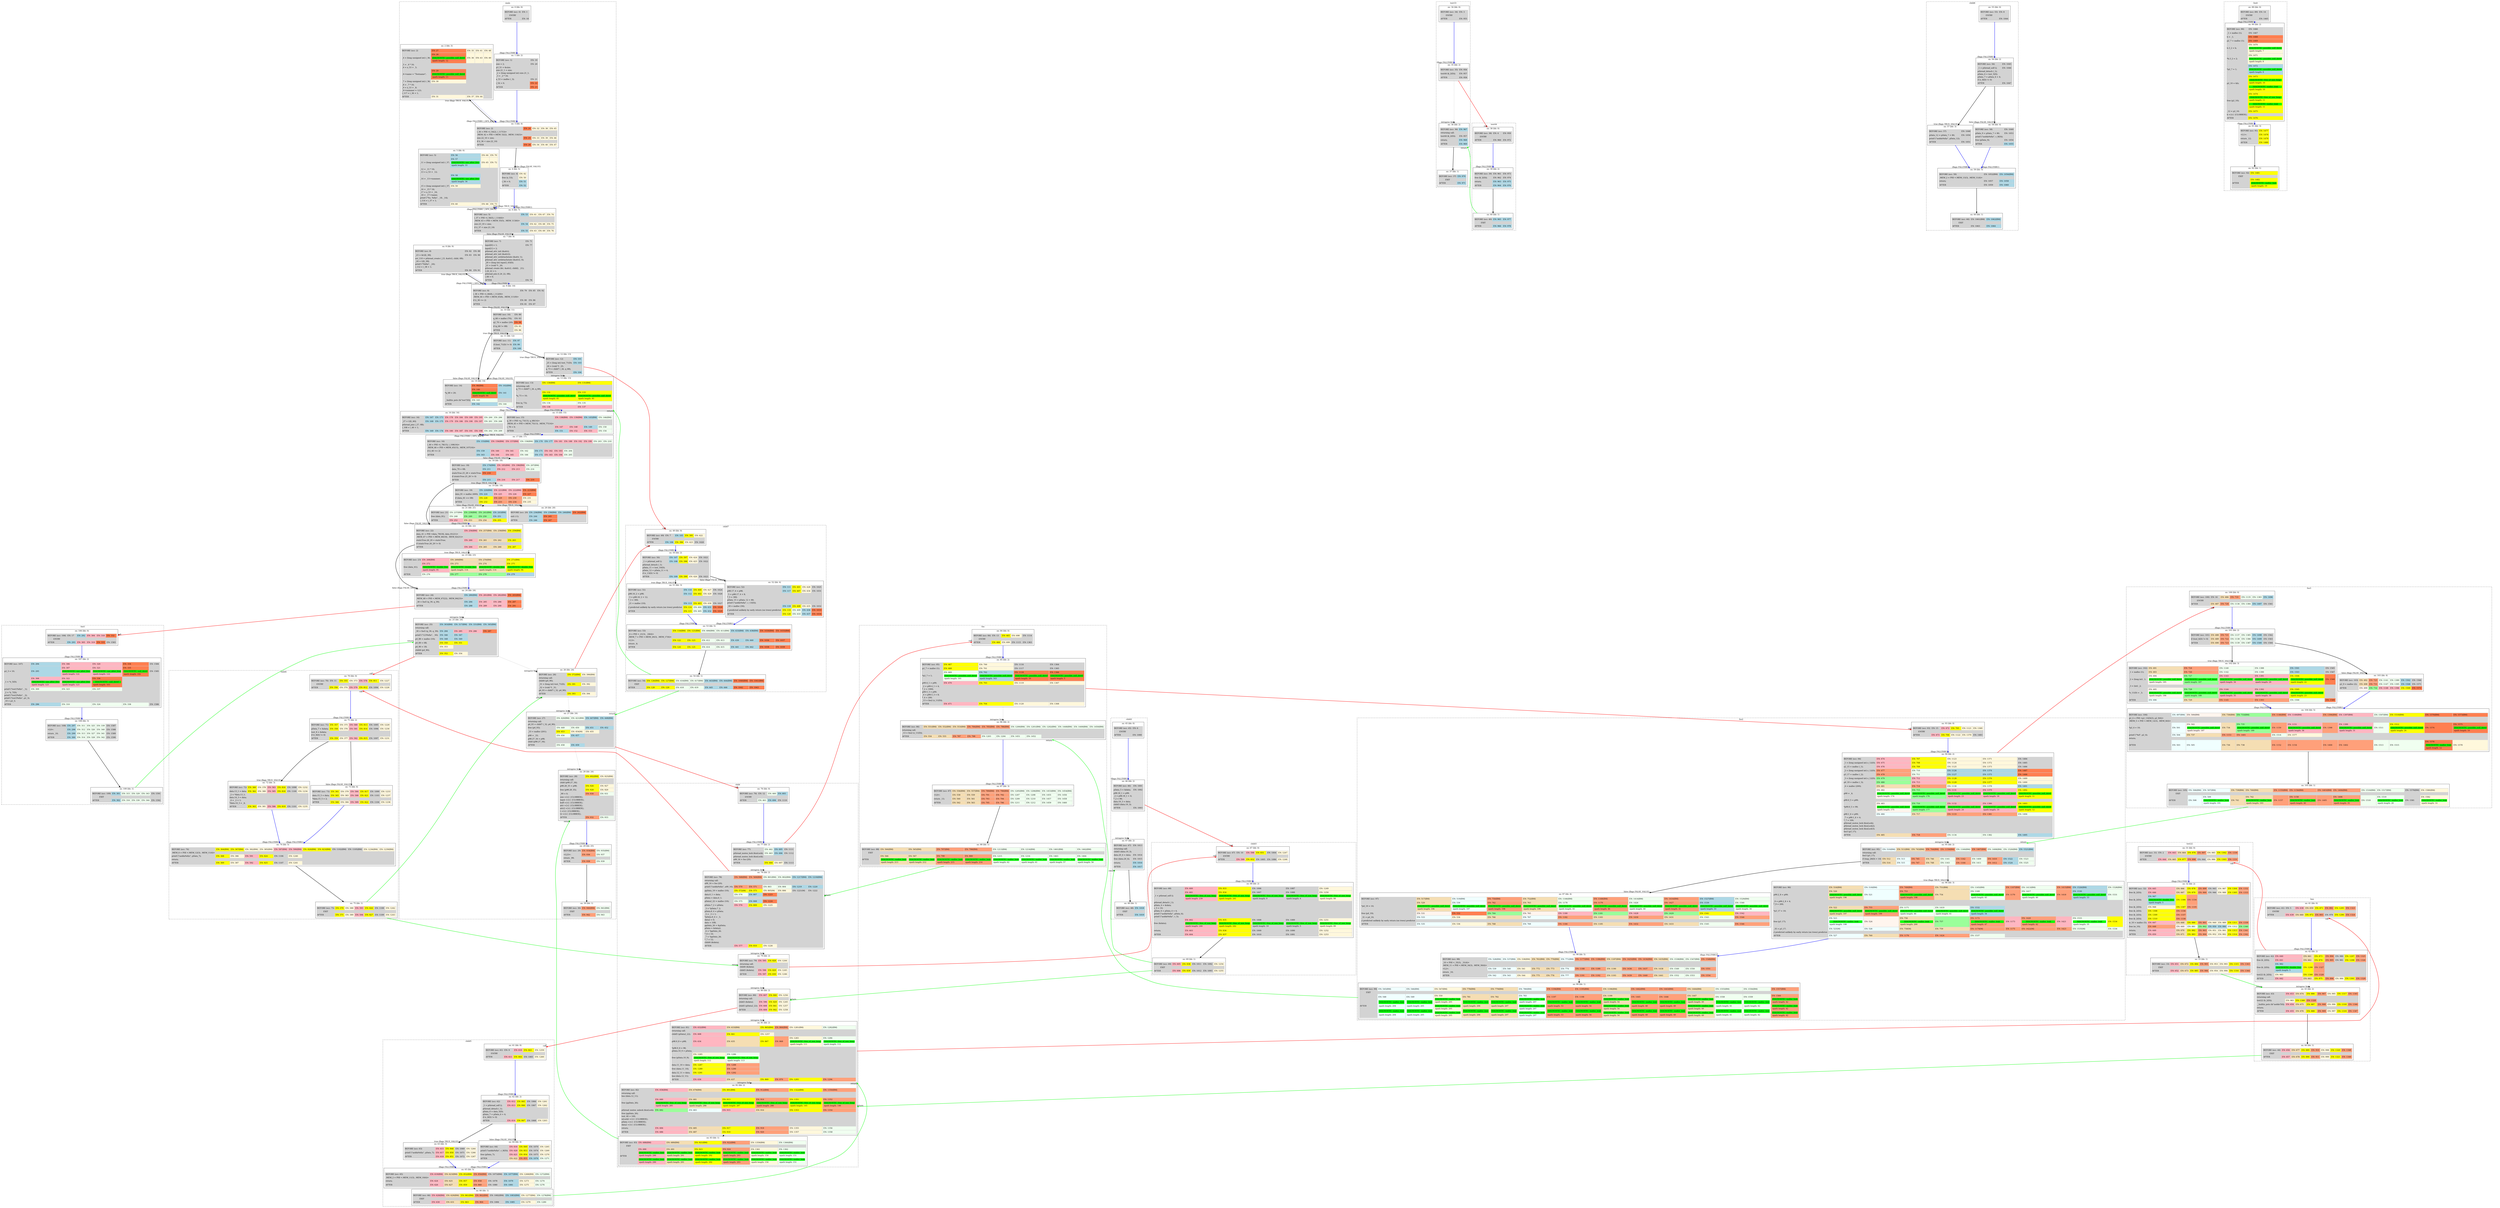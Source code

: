 digraph "supergraph" {
  overlap=false;
  compound=true;
  subgraph "cluster_main" {
style="dashed"; color="black"; label="main";
    subgraph cluster_node_0 {
      style="solid";
      color="black";
      fillcolor="lightgrey";
      label="sn: 0 (bb: 0)";
      node_0 [shape=none,margin=0,style=filled,fillcolor=lightgrey,label=<<TABLE BORDER="0"><TR><TD ALIGN="LEFT">BEFORE (scc: 0)</TD><TD BGCOLOR="lightgrey"><TABLE BORDER="0"><TR><TD ALIGN="LEFT">EN: 1</TD></TR></TABLE></TD></TR><TR><TD>ENTRY</TD></TR>
<TR><TD ALIGN="LEFT">AFTER</TD><TD BGCOLOR="lightgrey"><TABLE BORDER="0"><TR><TD ALIGN="LEFT">EN: 18</TD></TR></TABLE></TD></TR></TABLE>>];

    }
    subgraph cluster_node_1 {
      style="solid";
      color="black";
      fillcolor="lightgrey";
      label="sn: 1 (bb: 2)";
      node_1 [shape=none,margin=0,style=filled,fillcolor=lightgrey,label=<<TABLE BORDER="0"><TR><TD ALIGN="LEFT">BEFORE (scc: 1)</TD><TD BGCOLOR="lightgrey"><TABLE BORDER="0"><TR><TD ALIGN="LEFT">EN: 19</TD></TR></TABLE></TD></TR><TR><TD ALIGN="LEFT">size = 2;</TD><TD BGCOLOR="lightgrey"><TABLE BORDER="0"><TR><TD ALIGN="LEFT">EN: 20</TD></TR></TABLE></TD></TR>
<TR><TD ALIGN="LEFT">p3_51 = &amp;size;</TD><TD ALIGN="LEFT"></TD></TR>
<TR><TD ALIGN="LEFT">size.21_1 = size;</TD><TD ALIGN="LEFT"></TD></TR>
<TR><TD ALIGN="LEFT">_2 = (long unsigned int) size.21_1;</TD><TD ALIGN="LEFT"></TD></TR>
<TR><TD ALIGN="LEFT">_3 = _2 * 16;</TD><TD ALIGN="LEFT"></TD></TR>
<TR><TD ALIGN="LEFT">a_53 = malloc (_3);</TD><TD BGCOLOR="lightgrey"><TABLE BORDER="0"><TR><TD ALIGN="LEFT">EN: 21</TD></TR></TABLE></TD></TR>
<TR><TD ALIGN="LEFT">i_54 = 0;</TD><TD BGCOLOR="coral"><TABLE BORDER="0"><TR><TD ALIGN="LEFT">EN: 22</TD></TR></TABLE></TD></TR>
<TR><TD ALIGN="LEFT">AFTER</TD><TD BGCOLOR="coral"><TABLE BORDER="0"><TR><TD ALIGN="LEFT">EN: 23</TD></TR></TABLE></TD></TR></TABLE>>];

    }
    subgraph cluster_node_2 {
      style="solid";
      color="black";
      fillcolor="lightgrey";
      label="sn: 2 (bb: 3)";
      node_2 [shape=none,margin=0,style=filled,fillcolor=lightgrey,label=<<TABLE BORDER="0"><TR><TD ALIGN="LEFT">BEFORE (scc: 2)</TD><TD BGCOLOR="coral"><TABLE BORDER="0"><TR><TD ALIGN="LEFT">EN: 27</TD></TR></TABLE></TD><TD BGCOLOR="cornsilk"><TABLE BORDER="0"><TR><TD ALIGN="LEFT">EN: 35</TD></TR></TABLE></TD><TD BGCOLOR="cornsilk"><TABLE BORDER="0"><TR><TD ALIGN="LEFT">EN: 41</TD></TR></TABLE></TD><TD BGCOLOR="cornsilk"><TABLE BORDER="0"><TR><TD ALIGN="LEFT">EN: 48</TD></TR></TABLE></TD></TR><TR><TD ALIGN="LEFT">_4 = (long unsigned int) i_36;</TD><TD BGCOLOR="coral"><TABLE BORDER="0"><TR><TD ALIGN="LEFT">EN: 28</TD></TR><TR><TD ALIGN="LEFT"><TABLE BORDER="0"><TR><TD BGCOLOR="green">DIAGNOSTIC: possible_null_deref</TD></TR><TR><TD ALIGN="LEFT">epath length: 12</TD></TR></TABLE></TD></TR></TABLE></TD><TD BGCOLOR="cornsilk"><TABLE BORDER="0"><TR><TD ALIGN="LEFT">EN: 36</TD></TR></TABLE></TD><TD BGCOLOR="cornsilk"><TABLE BORDER="0"><TR><TD ALIGN="LEFT">EN: 43</TD></TR></TABLE></TD><TD BGCOLOR="cornsilk"><TABLE BORDER="0"><TR><TD ALIGN="LEFT">EN: 49</TD></TR></TABLE></TD></TR>
<TR><TD ALIGN="LEFT">_5 = _4 * 16;</TD><TD ALIGN="LEFT"></TD></TR>
<TR><TD ALIGN="LEFT">_6 = a_53 + _5;</TD><TD ALIGN="LEFT"></TD></TR>
<TR><TD ALIGN="LEFT">_6-&gt;name = &quot;Testname&quot;;</TD><TD BGCOLOR="coral"><TABLE BORDER="0"><TR><TD ALIGN="LEFT">EN: 29</TD></TR><TR><TD ALIGN="LEFT"><TABLE BORDER="0"><TR><TD BGCOLOR="green">DIAGNOSTIC: possible_null_deref</TD></TR><TR><TD ALIGN="LEFT">epath length: 13</TD></TR></TABLE></TD></TR></TABLE></TD></TR>
<TR><TD ALIGN="LEFT">_7 = (long unsigned int) i_36;</TD><TD BGCOLOR="cornsilk"><TABLE BORDER="0"><TR><TD ALIGN="LEFT">EN: 30</TD></TR></TABLE></TD></TR>
<TR><TD ALIGN="LEFT">_8 = _7 * 16;</TD><TD ALIGN="LEFT"></TD></TR>
<TR><TD ALIGN="LEFT">_9 = a_53 + _8;</TD><TD ALIGN="LEFT"></TD></TR>
<TR><TD ALIGN="LEFT">_9-&gt;nummer = 123;</TD><TD ALIGN="LEFT"></TD></TR>
<TR><TD ALIGN="LEFT">i_117 = i_36 + 1;</TD><TD ALIGN="LEFT"></TD></TR>
<TR><TD ALIGN="LEFT">AFTER</TD><TD BGCOLOR="cornsilk"><TABLE BORDER="0"><TR><TD ALIGN="LEFT">EN: 31</TD></TR></TABLE></TD><TD BGCOLOR="cornsilk"><TABLE BORDER="0"><TR><TD ALIGN="LEFT">EN: 37</TD></TR></TABLE></TD><TD BGCOLOR="cornsilk"><TABLE BORDER="0"><TR><TD ALIGN="LEFT">EN: 44</TD></TR></TABLE></TD></TR></TABLE>>];

    }
    subgraph cluster_node_3 {
      style="solid";
      color="black";
      fillcolor="lightgrey";
      label="sn: 3 (bb: 4)";
      node_3 [shape=none,margin=0,style=filled,fillcolor=lightgrey,label=<<TABLE BORDER="0"><TR><TD ALIGN="LEFT">BEFORE (scc: 2)</TD><TD BGCOLOR="coral"><TABLE BORDER="0"><TR><TD ALIGN="LEFT">EN: 24</TD></TR></TABLE></TD><TD BGCOLOR="cornsilk"><TABLE BORDER="0"><TR><TD ALIGN="LEFT">EN: 32</TD></TR></TABLE></TD><TD BGCOLOR="cornsilk"><TABLE BORDER="0"><TR><TD ALIGN="LEFT">EN: 38</TD></TR></TABLE></TD><TD BGCOLOR="cornsilk"><TABLE BORDER="0"><TR><TD ALIGN="LEFT">EN: 45</TD></TR></TABLE></TD></TR><TR><TD ALIGN="LEFT">i_36 = PHI &lt;i_54(2), i_117(3)&gt;</TD><TD ALIGN="LEFT"></TD></TR>
<TR><TD ALIGN="LEFT">.MEM_42 = PHI &lt;.MEM_52(2), .MEM_116(3)&gt;</TD><TD ALIGN="LEFT"></TD></TR>
<TR><TD ALIGN="LEFT">size.22_10 = size;</TD><TD BGCOLOR="coral"><TABLE BORDER="0"><TR><TD ALIGN="LEFT">EN: 25</TD></TR></TABLE></TD><TD BGCOLOR="cornsilk"><TABLE BORDER="0"><TR><TD ALIGN="LEFT">EN: 33</TD></TR></TABLE></TD><TD BGCOLOR="cornsilk"><TABLE BORDER="0"><TR><TD ALIGN="LEFT">EN: 39</TD></TR></TABLE></TD><TD BGCOLOR="cornsilk"><TABLE BORDER="0"><TR><TD ALIGN="LEFT">EN: 46</TD></TR></TABLE></TD></TR>
<TR><TD ALIGN="LEFT">if (i_36 &lt; size.22_10)</TD><TD ALIGN="LEFT"></TD></TR>
<TR><TD ALIGN="LEFT">AFTER</TD><TD BGCOLOR="coral"><TABLE BORDER="0"><TR><TD ALIGN="LEFT">EN: 26</TD></TR></TABLE></TD><TD BGCOLOR="cornsilk"><TABLE BORDER="0"><TR><TD ALIGN="LEFT">EN: 34</TD></TR></TABLE></TD><TD BGCOLOR="cornsilk"><TABLE BORDER="0"><TR><TD ALIGN="LEFT">EN: 40</TD></TR></TABLE></TD><TD BGCOLOR="cornsilk"><TABLE BORDER="0"><TR><TD ALIGN="LEFT">EN: 47</TD></TR></TABLE></TD></TR></TABLE>>];

    }
    subgraph cluster_node_4 {
      style="solid";
      color="black";
      fillcolor="lightgrey";
      label="sn: 4 (bb: 5)";
      node_4 [shape=none,margin=0,style=filled,fillcolor=lightgrey,label=<<TABLE BORDER="0"><TR><TD ALIGN="LEFT">BEFORE (scc: 4)</TD><TD BGCOLOR="cornsilk"><TABLE BORDER="0"><TR><TD ALIGN="LEFT">EN: 42</TD></TR></TABLE></TD></TR><TR><TD ALIGN="LEFT">free (a_53);</TD><TD BGCOLOR="cornsilk"><TABLE BORDER="0"><TR><TD ALIGN="LEFT">EN: 50</TD></TR></TABLE></TD></TR>
<TR><TD ALIGN="LEFT">i_56 = 0;</TD><TD BGCOLOR="lightblue"><TABLE BORDER="0"><TR><TD ALIGN="LEFT">EN: 51</TD></TR></TABLE></TD></TR>
<TR><TD ALIGN="LEFT">AFTER</TD><TD BGCOLOR="lightblue"><TABLE BORDER="0"><TR><TD ALIGN="LEFT">EN: 52</TD></TR></TABLE></TD></TR></TABLE>>];

    }
    subgraph cluster_node_5 {
      style="solid";
      color="black";
      fillcolor="lightgrey";
      label="sn: 5 (bb: 6)";
      node_5 [shape=none,margin=0,style=filled,fillcolor=lightgrey,label=<<TABLE BORDER="0"><TR><TD ALIGN="LEFT">BEFORE (scc: 5)</TD><TD BGCOLOR="lightblue"><TABLE BORDER="0"><TR><TD ALIGN="LEFT">EN: 56</TD></TR></TABLE></TD><TD BGCOLOR="cornsilk"><TABLE BORDER="0"><TR><TD ALIGN="LEFT">EN: 64</TD></TR></TABLE></TD><TD BGCOLOR="cornsilk"><TABLE BORDER="0"><TR><TD ALIGN="LEFT">EN: 70</TD></TR></TABLE></TD></TR><TR><TD ALIGN="LEFT">_11 = (long unsigned int) i_37;</TD><TD BGCOLOR="lightblue"><TABLE BORDER="0"><TR><TD ALIGN="LEFT">EN: 57</TD></TR><TR><TD ALIGN="LEFT"><TABLE BORDER="0"><TR><TD BGCOLOR="green">DIAGNOSTIC: use_after_free</TD></TR><TR><TD ALIGN="LEFT">epath length: 33</TD></TR></TABLE></TD></TR></TABLE></TD><TD BGCOLOR="cornsilk"><TABLE BORDER="0"><TR><TD ALIGN="LEFT">EN: 65</TD></TR></TABLE></TD><TD BGCOLOR="cornsilk"><TABLE BORDER="0"><TR><TD ALIGN="LEFT">EN: 72</TD></TR></TABLE></TD></TR>
<TR><TD ALIGN="LEFT">_12 = _11 * 16;</TD><TD ALIGN="LEFT"></TD></TR>
<TR><TD ALIGN="LEFT">_13 = a_53 + _12;</TD><TD ALIGN="LEFT"></TD></TR>
<TR><TD ALIGN="LEFT">_14 = _13-&gt;nummer;</TD><TD BGCOLOR="lightblue"><TABLE BORDER="0"><TR><TD ALIGN="LEFT">EN: 58</TD></TR><TR><TD ALIGN="LEFT"><TABLE BORDER="0"><TR><TD BGCOLOR="green">DIAGNOSTIC: use_after_free</TD></TR><TR><TD ALIGN="LEFT">epath length: 34</TD></TR></TABLE></TD></TR></TABLE></TD></TR>
<TR><TD ALIGN="LEFT">_15 = (long unsigned int) i_37;</TD><TD BGCOLOR="cornsilk"><TABLE BORDER="0"><TR><TD ALIGN="LEFT">EN: 59</TD></TR></TABLE></TD></TR>
<TR><TD ALIGN="LEFT">_16 = _15 * 16;</TD><TD ALIGN="LEFT"></TD></TR>
<TR><TD ALIGN="LEFT">_17 = a_53 + _16;</TD><TD ALIGN="LEFT"></TD></TR>
<TR><TD ALIGN="LEFT">_18 = _17-&gt;name;</TD><TD ALIGN="LEFT"></TD></TR>
<TR><TD ALIGN="LEFT">printf (&quot;%s, %d\n&quot;, _18, _14);</TD><TD ALIGN="LEFT"></TD></TR>
<TR><TD ALIGN="LEFT">i_114 = i_37 + 1;</TD><TD ALIGN="LEFT"></TD></TR>
<TR><TD ALIGN="LEFT">AFTER</TD><TD BGCOLOR="cornsilk"><TABLE BORDER="0"><TR><TD ALIGN="LEFT">EN: 60</TD></TR></TABLE></TD><TD BGCOLOR="cornsilk"><TABLE BORDER="0"><TR><TD ALIGN="LEFT">EN: 66</TD></TR></TABLE></TD><TD BGCOLOR="cornsilk"><TABLE BORDER="0"><TR><TD ALIGN="LEFT">EN: 73</TD></TR></TABLE></TD></TR></TABLE>>];

    }
    subgraph cluster_node_6 {
      style="solid";
      color="black";
      fillcolor="lightgrey";
      label="sn: 6 (bb: 7)";
      node_6 [shape=none,margin=0,style=filled,fillcolor=lightgrey,label=<<TABLE BORDER="0"><TR><TD ALIGN="LEFT">BEFORE (scc: 5)</TD><TD BGCOLOR="lightblue"><TABLE BORDER="0"><TR><TD ALIGN="LEFT">EN: 53</TD></TR></TABLE></TD><TD BGCOLOR="cornsilk"><TABLE BORDER="0"><TR><TD ALIGN="LEFT">EN: 61</TD></TR></TABLE></TD><TD BGCOLOR="cornsilk"><TABLE BORDER="0"><TR><TD ALIGN="LEFT">EN: 67</TD></TR></TABLE></TD><TD BGCOLOR="cornsilk"><TABLE BORDER="0"><TR><TD ALIGN="LEFT">EN: 74</TD></TR></TABLE></TD></TR><TR><TD ALIGN="LEFT">i_37 = PHI &lt;i_56(5), i_114(6)&gt;</TD><TD ALIGN="LEFT"></TD></TR>
<TR><TD ALIGN="LEFT">.MEM_43 = PHI &lt;.MEM_55(5), .MEM_113(6)&gt;</TD><TD ALIGN="LEFT"></TD></TR>
<TR><TD ALIGN="LEFT">size.23_19 = size;</TD><TD BGCOLOR="lightblue"><TABLE BORDER="0"><TR><TD ALIGN="LEFT">EN: 54</TD></TR></TABLE></TD><TD BGCOLOR="cornsilk"><TABLE BORDER="0"><TR><TD ALIGN="LEFT">EN: 62</TD></TR></TABLE></TD><TD BGCOLOR="cornsilk"><TABLE BORDER="0"><TR><TD ALIGN="LEFT">EN: 68</TD></TR></TABLE></TD><TD BGCOLOR="cornsilk"><TABLE BORDER="0"><TR><TD ALIGN="LEFT">EN: 75</TD></TR></TABLE></TD></TR>
<TR><TD ALIGN="LEFT">if (i_37 &lt; size.23_19)</TD><TD ALIGN="LEFT"></TD></TR>
<TR><TD ALIGN="LEFT">AFTER</TD><TD BGCOLOR="lightblue"><TABLE BORDER="0"><TR><TD ALIGN="LEFT">EN: 55</TD></TR></TABLE></TD><TD BGCOLOR="cornsilk"><TABLE BORDER="0"><TR><TD ALIGN="LEFT">EN: 63</TD></TR></TABLE></TD><TD BGCOLOR="cornsilk"><TABLE BORDER="0"><TR><TD ALIGN="LEFT">EN: 69</TD></TR></TABLE></TD><TD BGCOLOR="cornsilk"><TABLE BORDER="0"><TR><TD ALIGN="LEFT">EN: 76</TD></TR></TABLE></TD></TR></TABLE>>];

    }
    subgraph cluster_node_7 {
      style="solid";
      color="black";
      fillcolor="lightgrey";
      label="sn: 7 (bb: 8)";
      node_7 [shape=none,margin=0,style=filled,fillcolor=lightgrey,label=<<TABLE BORDER="0"><TR><TD ALIGN="LEFT">BEFORE (scc: 7)</TD><TD BGCOLOR="lightgrey"><TABLE BORDER="0"><TR><TD ALIGN="LEFT">EN: 71</TD></TR></TABLE></TD></TR><TR><TD ALIGN="LEFT">input[0] = 1;</TD><TD BGCOLOR="lightgrey"><TABLE BORDER="0"><TR><TD ALIGN="LEFT">EN: 77</TD></TR></TABLE></TD></TR>
<TR><TD ALIGN="LEFT">input[1] = 2;</TD><TD ALIGN="LEFT"></TD></TR>
<TR><TD ALIGN="LEFT">pthread_attr_init (&amp;attr);</TD><TD ALIGN="LEFT"></TD></TR>
<TR><TD ALIGN="LEFT">pthread_attr_init (&amp;attr2);</TD><TD ALIGN="LEFT"></TD></TR>
<TR><TD ALIGN="LEFT">pthread_attr_setdetachstate (&amp;attr, 1);</TD><TD ALIGN="LEFT"></TD></TR>
<TR><TD ALIGN="LEFT">pthread_attr_setdetachstate (&amp;attr2, 0);</TD><TD ALIGN="LEFT"></TD></TR>
<TR><TD ALIGN="LEFT">_20 = (long int) input2_63(D);</TD><TD ALIGN="LEFT"></TD></TR>
<TR><TD ALIGN="LEFT">_21 = (void *) _20;</TD><TD ALIGN="LEFT"></TD></TR>
<TR><TD ALIGN="LEFT">pthread_create (&amp;t, &amp;attr2, child2, _21);</TD><TD ALIGN="LEFT"></TD></TR>
<TR><TD ALIGN="LEFT">t.24_22 = t;</TD><TD ALIGN="LEFT"></TD></TR>
<TR><TD ALIGN="LEFT">pthread_join (t.24_22, 0B);</TD><TD ALIGN="LEFT"></TD></TR>
<TR><TD ALIGN="LEFT">i_66 = 0;</TD><TD ALIGN="LEFT"></TD></TR>
<TR><TD ALIGN="LEFT">AFTER</TD><TD BGCOLOR="lightgrey"><TABLE BORDER="0"><TR><TD ALIGN="LEFT">EN: 78</TD></TR></TABLE></TD></TR></TABLE>>];

    }
    subgraph cluster_node_8 {
      style="solid";
      color="black";
      fillcolor="lightgrey";
      label="sn: 8 (bb: 9)";
      node_8 [shape=none,margin=0,style=filled,fillcolor=lightgrey,label=<<TABLE BORDER="0"><TR><TD ALIGN="LEFT">BEFORE (scc: 8)</TD><TD BGCOLOR="lightgrey"><TABLE BORDER="0"><TR><TD ALIGN="LEFT">EN: 82</TD></TR></TABLE></TD><TD BGCOLOR="lightgrey"><TABLE BORDER="0"><TR><TD ALIGN="LEFT">EN: 88</TD></TR></TABLE></TD></TR><TR><TD ALIGN="LEFT">_23 = &amp;t2[i_38];</TD><TD BGCOLOR="lightgrey"><TABLE BORDER="0"><TR><TD ALIGN="LEFT">EN: 83</TD></TR></TABLE></TD><TD BGCOLOR="lightgrey"><TABLE BORDER="0"><TR><TD ALIGN="LEFT">EN: 90</TD></TR></TABLE></TD></TR>
<TR><TD ALIGN="LEFT">err_110 = pthread_create (_23, &amp;attr2, child, 0B);</TD><TD ALIGN="LEFT"></TD></TR>
<TR><TD ALIGN="LEFT">_24 = t2[i_38];</TD><TD ALIGN="LEFT"></TD></TR>
<TR><TD ALIGN="LEFT">printf (&quot;%ld\n&quot;, _24);</TD><TD ALIGN="LEFT"></TD></TR>
<TR><TD ALIGN="LEFT">i_112 = i_38 + 1;</TD><TD ALIGN="LEFT"></TD></TR>
<TR><TD ALIGN="LEFT">AFTER</TD><TD BGCOLOR="lightgrey"><TABLE BORDER="0"><TR><TD ALIGN="LEFT">EN: 84</TD></TR></TABLE></TD><TD BGCOLOR="lightgrey"><TABLE BORDER="0"><TR><TD ALIGN="LEFT">EN: 91</TD></TR></TABLE></TD></TR></TABLE>>];

    }
    subgraph cluster_node_9 {
      style="solid";
      color="black";
      fillcolor="lightgrey";
      label="sn: 9 (bb: 10)";
      node_9 [shape=none,margin=0,style=filled,fillcolor=lightgrey,label=<<TABLE BORDER="0"><TR><TD ALIGN="LEFT">BEFORE (scc: 8)</TD><TD BGCOLOR="lightgrey"><TABLE BORDER="0"><TR><TD ALIGN="LEFT">EN: 79</TD></TR></TABLE></TD><TD BGCOLOR="lightgrey"><TABLE BORDER="0"><TR><TD ALIGN="LEFT">EN: 85</TD></TR></TABLE></TD><TD BGCOLOR="lightgrey"><TABLE BORDER="0"><TR><TD ALIGN="LEFT">EN: 92</TD></TR></TABLE></TD></TR><TR><TD ALIGN="LEFT">i_38 = PHI &lt;i_66(8), i_112(9)&gt;</TD><TD ALIGN="LEFT"></TD></TR>
<TR><TD ALIGN="LEFT">.MEM_44 = PHI &lt;.MEM_65(8), .MEM_111(9)&gt;</TD><TD ALIGN="LEFT"></TD></TR>
<TR><TD ALIGN="LEFT">if (i_38 &lt;= 2)</TD><TD BGCOLOR="lightgrey"><TABLE BORDER="0"><TR><TD ALIGN="LEFT">EN: 80</TD></TR></TABLE></TD><TD BGCOLOR="lightgrey"><TABLE BORDER="0"><TR><TD ALIGN="LEFT">EN: 86</TD></TR></TABLE></TD></TR>
<TR><TD ALIGN="LEFT">AFTER</TD><TD BGCOLOR="lightgrey"><TABLE BORDER="0"><TR><TD ALIGN="LEFT">EN: 81</TD></TR></TABLE></TD><TD BGCOLOR="lightgrey"><TABLE BORDER="0"><TR><TD ALIGN="LEFT">EN: 87</TD></TR></TABLE></TD></TR></TABLE>>];

    }
    subgraph cluster_node_10 {
      style="solid";
      color="black";
      fillcolor="lightgrey";
      label="sn: 10 (bb: 11)";
      node_10 [shape=none,margin=0,style=filled,fillcolor=lightgrey,label=<<TABLE BORDER="0"><TR><TD ALIGN="LEFT">BEFORE (scc: 10)</TD><TD BGCOLOR="lightgrey"><TABLE BORDER="0"><TR><TD ALIGN="LEFT">EN: 89</TD></TR></TABLE></TD></TR><TR><TD ALIGN="LEFT">q_68 = malloc (70);</TD><TD BGCOLOR="lightgrey"><TABLE BORDER="0"><TR><TD ALIGN="LEFT">EN: 93</TD></TR></TABLE></TD></TR>
<TR><TD ALIGN="LEFT">q2_70 = malloc (20);</TD><TD BGCOLOR="coral"><TABLE BORDER="0"><TR><TD ALIGN="LEFT">EN: 94</TD></TR></TABLE></TD></TR>
<TR><TD ALIGN="LEFT">if (q_68 != 0B)</TD><TD BGCOLOR="cornsilk"><TABLE BORDER="0"><TR><TD ALIGN="LEFT">EN: 95</TD></TR></TABLE></TD></TR>
<TR><TD ALIGN="LEFT">AFTER</TD><TD BGCOLOR="cornsilk"><TABLE BORDER="0"><TR><TD ALIGN="LEFT">EN: 96</TD></TR></TABLE></TD></TR></TABLE>>];

    }
    subgraph cluster_node_11 {
      style="solid";
      color="black";
      fillcolor="lightgrey";
      label="sn: 11 (bb: 12)";
      node_11 [shape=none,margin=0,style=filled,fillcolor=lightgrey,label=<<TABLE BORDER="0"><TR><TD ALIGN="LEFT">BEFORE (scc: 11)</TD><TD BGCOLOR="lightblue"><TABLE BORDER="0"><TR><TD ALIGN="LEFT">EN: 97</TD></TR></TABLE></TD></TR><TR><TD ALIGN="LEFT">if (test_71(D) != 0)</TD><TD BGCOLOR="lightblue"><TABLE BORDER="0"><TR><TD ALIGN="LEFT">EN: 99</TD></TR></TABLE></TD></TR>
<TR><TD ALIGN="LEFT">AFTER</TD><TD BGCOLOR="lightblue"><TABLE BORDER="0"><TR><TD ALIGN="LEFT">EN: 100</TD></TR></TABLE></TD></TR></TABLE>>];

    }
    subgraph cluster_node_12 {
      style="solid";
      color="black";
      fillcolor="lightgrey";
      label="sn: 12 (bb: 13)";
      node_12 [shape=none,margin=0,style=filled,fillcolor=lightgrey,label=<<TABLE BORDER="0"><TR><TD ALIGN="LEFT">BEFORE (scc: 12)</TD><TD BGCOLOR="lightblue"><TABLE BORDER="0"><TR><TD ALIGN="LEFT">EN: 101</TD></TR></TABLE></TD></TR><TR><TD ALIGN="LEFT">_25 = (long int) test_71(D);</TD><TD BGCOLOR="lightblue"><TABLE BORDER="0"><TR><TD ALIGN="LEFT">EN: 103</TD></TR></TABLE></TD></TR>
<TR><TD ALIGN="LEFT">_26 = (void *) _25;</TD><TD ALIGN="LEFT"></TD></TR>
<TR><TD ALIGN="LEFT">q_73 = child7 (_26, q_68);</TD><TD ALIGN="LEFT"></TD></TR>
<TR><TD ALIGN="LEFT">AFTER</TD><TD BGCOLOR="lightblue"><TABLE BORDER="0"><TR><TD ALIGN="LEFT">EN: 104</TD></TR></TABLE></TD></TR></TABLE>>];

    }
    subgraph cluster_node_13 {
      style="solid";
      color="black";
      fillcolor="lightgrey";
      label="sn: 13 (bb: 13)";
      node_13 [shape=none,margin=0,style=filled,fillcolor=lightgrey,label=<<TABLE BORDER="0"><TR><TD ALIGN="LEFT">BEFORE (scc: 13)</TD><TD BGCOLOR="yellow"><TABLE BORDER="0"><TR><TD ALIGN="LEFT">EN: 130(BM)</TD></TR></TABLE></TD><TD BGCOLOR="yellow"><TABLE BORDER="0"><TR><TD ALIGN="LEFT">EN: 131(BM)</TD></TR></TABLE></TD></TR><TR><TD ALIGN="LEFT">returning call: </TD></TR><TR><TD ALIGN="LEFT">q_73 = child7 (_26, q_68);</TD><TD ALIGN="LEFT"></TD></TR>
<TR><TD ALIGN="LEFT">*q_73 = 10;</TD><TD BGCOLOR="yellow"><TABLE BORDER="0"><TR><TD ALIGN="LEFT">EN: 132</TD></TR><TR><TD ALIGN="LEFT"><TABLE BORDER="0"><TR><TD BGCOLOR="green">DIAGNOSTIC: possible_null_deref</TD></TR><TR><TD ALIGN="LEFT">epath length: 85</TD></TR></TABLE></TD></TR></TABLE></TD><TD BGCOLOR="yellow"><TABLE BORDER="0"><TR><TD ALIGN="LEFT">EN: 133</TD></TR><TR><TD ALIGN="LEFT"><TABLE BORDER="0"><TR><TD BGCOLOR="green">DIAGNOSTIC: possible_null_deref</TD></TR><TR><TD ALIGN="LEFT">epath length: 85</TD></TR></TABLE></TD></TR></TABLE></TD></TR>
<TR><TD ALIGN="LEFT">free (q_73);</TD><TD BGCOLOR="honeydew"><TABLE BORDER="0"><TR><TD ALIGN="LEFT">EN: 134</TD></TR></TABLE></TD><TD BGCOLOR="honeydew"><TABLE BORDER="0"><TR><TD ALIGN="LEFT">EN: 135</TD></TR></TABLE></TD></TR>
<TR><TD ALIGN="LEFT">AFTER</TD><TD BGCOLOR="lightpink"><TABLE BORDER="0"><TR><TD ALIGN="LEFT">EN: 136</TD></TR></TABLE></TD><TD BGCOLOR="lightpink"><TABLE BORDER="0"><TR><TD ALIGN="LEFT">EN: 137</TD></TR></TABLE></TD></TR></TABLE>>];

    }
    subgraph cluster_node_14 {
      style="solid";
      color="black";
      fillcolor="lightgrey";
      label="sn: 14 (bb: 14)";
      node_14 [shape=none,margin=0,style=filled,fillcolor=lightgrey,label=<<TABLE BORDER="0"><TR><TD ALIGN="LEFT">BEFORE (scc: 14)</TD><TD BGCOLOR="coral"><TABLE BORDER="0"><TR><TD ALIGN="LEFT">EN: 98(BM)</TD></TR></TABLE></TD><TD BGCOLOR="lightblue"><TABLE BORDER="0"><TR><TD ALIGN="LEFT">EN: 102(BM)</TD></TR></TABLE></TD></TR><TR><TD ALIGN="LEFT">*q_68 = 20;</TD><TD BGCOLOR="coral"><TABLE BORDER="0"><TR><TD ALIGN="LEFT">EN: 140</TD></TR><TR><TD ALIGN="LEFT"><TABLE BORDER="0"><TR><TD BGCOLOR="green">DIAGNOSTIC: null_deref</TD></TR><TR><TD ALIGN="LEFT">epath length: 64</TD></TR></TABLE></TD></TR></TABLE></TD><TD BGCOLOR="lightblue"><TABLE BORDER="0"><TR><TD ALIGN="LEFT">EN: 141</TD></TR></TABLE></TD></TR>
<TR><TD ALIGN="LEFT">__builtin_puts (&amp;&quot;test&quot;[0]);</TD><TD BGCOLOR="honeydew"><TABLE BORDER="0"><TR><TD ALIGN="LEFT">EN: 143</TD></TR></TABLE></TD></TR>
<TR><TD ALIGN="LEFT">AFTER</TD><TD BGCOLOR="lightblue"><TABLE BORDER="0"><TR><TD ALIGN="LEFT">EN: 142</TD></TR></TABLE></TD><TD BGCOLOR="honeydew"><TABLE BORDER="0"><TR><TD ALIGN="LEFT">EN: 144</TD></TR></TABLE></TD></TR></TABLE>>];

    }
    subgraph cluster_node_15 {
      style="solid";
      color="black";
      fillcolor="lightgrey";
      label="sn: 15 (bb: 15)";
      node_15 [shape=none,margin=0,style=filled,fillcolor=lightgrey,label=<<TABLE BORDER="0"><TR><TD ALIGN="LEFT">BEFORE (scc: 15)</TD><TD BGCOLOR="lightpink"><TABLE BORDER="0"><TR><TD ALIGN="LEFT">EN: 138(BM)</TD></TR></TABLE></TD><TD BGCOLOR="lightpink"><TABLE BORDER="0"><TR><TD ALIGN="LEFT">EN: 139(BM)</TD></TR></TABLE></TD><TD BGCOLOR="lightblue"><TABLE BORDER="0"><TR><TD ALIGN="LEFT">EN: 145(BM)</TD></TR></TABLE></TD><TD BGCOLOR="honeydew"><TABLE BORDER="0"><TR><TD ALIGN="LEFT">EN: 146(BM)</TD></TR></TABLE></TD></TR><TR><TD ALIGN="LEFT">q_39 = PHI &lt;q_73(13), q_68(14)&gt;</TD><TD ALIGN="LEFT"></TD></TR>
<TR><TD ALIGN="LEFT">.MEM_45 = PHI &lt;.MEM_75(13), .MEM_77(14)&gt;</TD><TD ALIGN="LEFT"></TD></TR>
<TR><TD ALIGN="LEFT">i_78 = 0;</TD><TD BGCOLOR="lightpink"><TABLE BORDER="0"><TR><TD ALIGN="LEFT">EN: 147</TD></TR></TABLE></TD><TD BGCOLOR="lightpink"><TABLE BORDER="0"><TR><TD ALIGN="LEFT">EN: 148</TD></TR></TABLE></TD><TD BGCOLOR="lightblue"><TABLE BORDER="0"><TR><TD ALIGN="LEFT">EN: 149</TD></TR></TABLE></TD><TD BGCOLOR="honeydew"><TABLE BORDER="0"><TR><TD ALIGN="LEFT">EN: 150</TD></TR></TABLE></TD></TR>
<TR><TD ALIGN="LEFT">AFTER</TD><TD BGCOLOR="lightblue"><TABLE BORDER="0"><TR><TD ALIGN="LEFT">EN: 151</TD></TR></TABLE></TD><TD BGCOLOR="lightpink"><TABLE BORDER="0"><TR><TD ALIGN="LEFT">EN: 152</TD></TR></TABLE></TD><TD BGCOLOR="lightpink"><TABLE BORDER="0"><TR><TD ALIGN="LEFT">EN: 153</TD></TR></TABLE></TD><TD BGCOLOR="honeydew"><TABLE BORDER="0"><TR><TD ALIGN="LEFT">EN: 154</TD></TR></TABLE></TD></TR></TABLE>>];

    }
    subgraph cluster_node_16 {
      style="solid";
      color="black";
      fillcolor="lightgrey";
      label="sn: 16 (bb: 16)";
      node_16 [shape=none,margin=0,style=filled,fillcolor=lightgrey,label=<<TABLE BORDER="0"><TR><TD ALIGN="LEFT">BEFORE (scc: 16)</TD><TD BGCOLOR="lightblue"><TABLE BORDER="0"><TR><TD ALIGN="LEFT">EN: 167</TD></TR></TABLE></TD><TD BGCOLOR="lightblue"><TABLE BORDER="0"><TR><TD ALIGN="LEFT">EN: 173</TD></TR></TABLE></TD><TD BGCOLOR="lightpink"><TABLE BORDER="0"><TR><TD ALIGN="LEFT">EN: 178</TD></TR></TABLE></TD><TD BGCOLOR="lightpink"><TABLE BORDER="0"><TR><TD ALIGN="LEFT">EN: 184</TD></TR></TABLE></TD><TD BGCOLOR="lightpink"><TABLE BORDER="0"><TR><TD ALIGN="LEFT">EN: 189</TD></TR></TABLE></TD><TD BGCOLOR="lightpink"><TABLE BORDER="0"><TR><TD ALIGN="LEFT">EN: 195</TD></TR></TABLE></TD><TD BGCOLOR="honeydew"><TABLE BORDER="0"><TR><TD ALIGN="LEFT">EN: 200</TD></TR></TABLE></TD><TD BGCOLOR="honeydew"><TABLE BORDER="0"><TR><TD ALIGN="LEFT">EN: 206</TD></TR></TABLE></TD></TR><TR><TD ALIGN="LEFT">_27 = t2[i_40];</TD><TD BGCOLOR="lightblue"><TABLE BORDER="0"><TR><TD ALIGN="LEFT">EN: 168</TD></TR></TABLE></TD><TD BGCOLOR="lightblue"><TABLE BORDER="0"><TR><TD ALIGN="LEFT">EN: 175</TD></TR></TABLE></TD><TD BGCOLOR="lightpink"><TABLE BORDER="0"><TR><TD ALIGN="LEFT">EN: 179</TD></TR></TABLE></TD><TD BGCOLOR="lightpink"><TABLE BORDER="0"><TR><TD ALIGN="LEFT">EN: 186</TD></TR></TABLE></TD><TD BGCOLOR="lightpink"><TABLE BORDER="0"><TR><TD ALIGN="LEFT">EN: 190</TD></TR></TABLE></TD><TD BGCOLOR="lightpink"><TABLE BORDER="0"><TR><TD ALIGN="LEFT">EN: 197</TD></TR></TABLE></TD><TD BGCOLOR="honeydew"><TABLE BORDER="0"><TR><TD ALIGN="LEFT">EN: 201</TD></TR></TABLE></TD><TD BGCOLOR="honeydew"><TABLE BORDER="0"><TR><TD ALIGN="LEFT">EN: 208</TD></TR></TABLE></TD></TR>
<TR><TD ALIGN="LEFT">pthread_join (_27, 0B);</TD><TD ALIGN="LEFT"></TD></TR>
<TR><TD ALIGN="LEFT">i_108 = i_40 + 1;</TD><TD ALIGN="LEFT"></TD></TR>
<TR><TD ALIGN="LEFT">AFTER</TD><TD BGCOLOR="lightblue"><TABLE BORDER="0"><TR><TD ALIGN="LEFT">EN: 169</TD></TR></TABLE></TD><TD BGCOLOR="lightblue"><TABLE BORDER="0"><TR><TD ALIGN="LEFT">EN: 176</TD></TR></TABLE></TD><TD BGCOLOR="lightpink"><TABLE BORDER="0"><TR><TD ALIGN="LEFT">EN: 180</TD></TR></TABLE></TD><TD BGCOLOR="lightpink"><TABLE BORDER="0"><TR><TD ALIGN="LEFT">EN: 187</TD></TR></TABLE></TD><TD BGCOLOR="lightpink"><TABLE BORDER="0"><TR><TD ALIGN="LEFT">EN: 191</TD></TR></TABLE></TD><TD BGCOLOR="lightpink"><TABLE BORDER="0"><TR><TD ALIGN="LEFT">EN: 198</TD></TR></TABLE></TD><TD BGCOLOR="honeydew"><TABLE BORDER="0"><TR><TD ALIGN="LEFT">EN: 202</TD></TR></TABLE></TD><TD BGCOLOR="honeydew"><TABLE BORDER="0"><TR><TD ALIGN="LEFT">EN: 209</TD></TR></TABLE></TD></TR></TABLE>>];

    }
    subgraph cluster_node_17 {
      style="solid";
      color="black";
      fillcolor="lightgrey";
      label="sn: 17 (bb: 17)";
      node_17 [shape=none,margin=0,style=filled,fillcolor=lightgrey,label=<<TABLE BORDER="0"><TR><TD ALIGN="LEFT">BEFORE (scc: 16)</TD><TD BGCOLOR="lightblue"><TABLE BORDER="0"><TR><TD ALIGN="LEFT">EN: 155(BM)</TD></TR></TABLE></TD><TD BGCOLOR="lightpink"><TABLE BORDER="0"><TR><TD ALIGN="LEFT">EN: 156(BM)</TD></TR></TABLE></TD><TD BGCOLOR="lightpink"><TABLE BORDER="0"><TR><TD ALIGN="LEFT">EN: 157(BM)</TD></TR></TABLE></TD><TD BGCOLOR="honeydew"><TABLE BORDER="0"><TR><TD ALIGN="LEFT">EN: 158(BM)</TD></TR></TABLE></TD><TD BGCOLOR="lightblue"><TABLE BORDER="0"><TR><TD ALIGN="LEFT">EN: 170</TD></TR></TABLE></TD><TD BGCOLOR="lightblue"><TABLE BORDER="0"><TR><TD ALIGN="LEFT">EN: 177</TD></TR></TABLE></TD><TD BGCOLOR="lightpink"><TABLE BORDER="0"><TR><TD ALIGN="LEFT">EN: 181</TD></TR></TABLE></TD><TD BGCOLOR="lightpink"><TABLE BORDER="0"><TR><TD ALIGN="LEFT">EN: 188</TD></TR></TABLE></TD><TD BGCOLOR="lightpink"><TABLE BORDER="0"><TR><TD ALIGN="LEFT">EN: 192</TD></TR></TABLE></TD><TD BGCOLOR="lightpink"><TABLE BORDER="0"><TR><TD ALIGN="LEFT">EN: 199</TD></TR></TABLE></TD><TD BGCOLOR="honeydew"><TABLE BORDER="0"><TR><TD ALIGN="LEFT">EN: 203</TD></TR></TABLE></TD><TD BGCOLOR="honeydew"><TABLE BORDER="0"><TR><TD ALIGN="LEFT">EN: 210</TD></TR></TABLE></TD></TR><TR><TD ALIGN="LEFT">i_40 = PHI &lt;i_78(15), i_108(16)&gt;</TD><TD ALIGN="LEFT"></TD></TR>
<TR><TD ALIGN="LEFT">.MEM_46 = PHI &lt;.MEM_45(15), .MEM_107(16)&gt;</TD><TD ALIGN="LEFT"></TD></TR>
<TR><TD ALIGN="LEFT">if (i_40 &lt;= 2)</TD><TD BGCOLOR="lightblue"><TABLE BORDER="0"><TR><TD ALIGN="LEFT">EN: 159</TD></TR></TABLE></TD><TD BGCOLOR="lightpink"><TABLE BORDER="0"><TR><TD ALIGN="LEFT">EN: 160</TD></TR></TABLE></TD><TD BGCOLOR="lightpink"><TABLE BORDER="0"><TR><TD ALIGN="LEFT">EN: 161</TD></TR></TABLE></TD><TD BGCOLOR="honeydew"><TABLE BORDER="0"><TR><TD ALIGN="LEFT">EN: 162</TD></TR></TABLE></TD><TD BGCOLOR="lightblue"><TABLE BORDER="0"><TR><TD ALIGN="LEFT">EN: 171</TD></TR></TABLE></TD><TD BGCOLOR="lightpink"><TABLE BORDER="0"><TR><TD ALIGN="LEFT">EN: 182</TD></TR></TABLE></TD><TD BGCOLOR="lightpink"><TABLE BORDER="0"><TR><TD ALIGN="LEFT">EN: 193</TD></TR></TABLE></TD><TD BGCOLOR="honeydew"><TABLE BORDER="0"><TR><TD ALIGN="LEFT">EN: 204</TD></TR></TABLE></TD></TR>
<TR><TD ALIGN="LEFT">AFTER</TD><TD BGCOLOR="lightblue"><TABLE BORDER="0"><TR><TD ALIGN="LEFT">EN: 163</TD></TR></TABLE></TD><TD BGCOLOR="lightpink"><TABLE BORDER="0"><TR><TD ALIGN="LEFT">EN: 164</TD></TR></TABLE></TD><TD BGCOLOR="lightpink"><TABLE BORDER="0"><TR><TD ALIGN="LEFT">EN: 165</TD></TR></TABLE></TD><TD BGCOLOR="honeydew"><TABLE BORDER="0"><TR><TD ALIGN="LEFT">EN: 166</TD></TR></TABLE></TD><TD BGCOLOR="lightblue"><TABLE BORDER="0"><TR><TD ALIGN="LEFT">EN: 172</TD></TR></TABLE></TD><TD BGCOLOR="lightpink"><TABLE BORDER="0"><TR><TD ALIGN="LEFT">EN: 183</TD></TR></TABLE></TD><TD BGCOLOR="lightpink"><TABLE BORDER="0"><TR><TD ALIGN="LEFT">EN: 194</TD></TR></TABLE></TD><TD BGCOLOR="honeydew"><TABLE BORDER="0"><TR><TD ALIGN="LEFT">EN: 205</TD></TR></TABLE></TD></TR></TABLE>>];

    }
    subgraph cluster_node_18 {
      style="solid";
      color="black";
      fillcolor="lightgrey";
      label="sn: 18 (bb: 18)";
      node_18 [shape=none,margin=0,style=filled,fillcolor=lightgrey,label=<<TABLE BORDER="0"><TR><TD ALIGN="LEFT">BEFORE (scc: 18)</TD><TD BGCOLOR="lightblue"><TABLE BORDER="0"><TR><TD ALIGN="LEFT">EN: 174(BM)</TD></TR></TABLE></TD><TD BGCOLOR="lightpink"><TABLE BORDER="0"><TR><TD ALIGN="LEFT">EN: 185(BM)</TD></TR></TABLE></TD><TD BGCOLOR="lightpink"><TABLE BORDER="0"><TR><TD ALIGN="LEFT">EN: 196(BM)</TD></TR></TABLE></TD><TD BGCOLOR="honeydew"><TABLE BORDER="0"><TR><TD ALIGN="LEFT">EN: 207(BM)</TD></TR></TABLE></TD></TR><TR><TD ALIGN="LEFT">data_79 = 0B;</TD><TD BGCOLOR="lightblue"><TABLE BORDER="0"><TR><TD ALIGN="LEFT">EN: 211</TD></TR></TABLE></TD><TD BGCOLOR="lightpink"><TABLE BORDER="0"><TR><TD ALIGN="LEFT">EN: 212</TD></TR></TABLE></TD><TD BGCOLOR="lightpink"><TABLE BORDER="0"><TR><TD ALIGN="LEFT">EN: 213</TD></TR></TABLE></TD><TD BGCOLOR="honeydew"><TABLE BORDER="0"><TR><TD ALIGN="LEFT">EN: 214</TD></TR></TABLE></TD></TR>
<TR><TD ALIGN="LEFT">staticTrue.25_28 = staticTrue;</TD><TD BGCOLOR="coral"><TABLE BORDER="0"><TR><TD ALIGN="LEFT">EN: 218</TD></TR></TABLE></TD></TR>
<TR><TD ALIGN="LEFT">if (staticTrue.25_28 != 0)</TD><TD ALIGN="LEFT"></TD></TR>
<TR><TD ALIGN="LEFT">AFTER</TD><TD BGCOLOR="lightblue"><TABLE BORDER="0"><TR><TD ALIGN="LEFT">EN: 215</TD></TR></TABLE></TD><TD BGCOLOR="lightpink"><TABLE BORDER="0"><TR><TD ALIGN="LEFT">EN: 216</TD></TR></TABLE></TD><TD BGCOLOR="lightpink"><TABLE BORDER="0"><TR><TD ALIGN="LEFT">EN: 217</TD></TR></TABLE></TD><TD BGCOLOR="coral"><TABLE BORDER="0"><TR><TD ALIGN="LEFT">EN: 219</TD></TR></TABLE></TD></TR></TABLE>>];

    }
    subgraph cluster_node_19 {
      style="solid";
      color="black";
      fillcolor="lightgrey";
      label="sn: 19 (bb: 19)";
      node_19 [shape=none,margin=0,style=filled,fillcolor=lightgrey,label=<<TABLE BORDER="0"><TR><TD ALIGN="LEFT">BEFORE (scc: 19)</TD><TD BGCOLOR="lightblue"><TABLE BORDER="0"><TR><TD ALIGN="LEFT">EN: 220(BM)</TD></TR></TABLE></TD><TD BGCOLOR="lightpink"><TABLE BORDER="0"><TR><TD ALIGN="LEFT">EN: 221(BM)</TD></TR></TABLE></TD><TD BGCOLOR="lightpink"><TABLE BORDER="0"><TR><TD ALIGN="LEFT">EN: 222(BM)</TD></TR></TABLE></TD><TD BGCOLOR="coral"><TABLE BORDER="0"><TR><TD ALIGN="LEFT">EN: 223(BM)</TD></TR></TABLE></TD></TR><TR><TD ALIGN="LEFT">data_81 = malloc (400);</TD><TD BGCOLOR="lightblue"><TABLE BORDER="0"><TR><TD ALIGN="LEFT">EN: 224</TD></TR></TABLE></TD><TD BGCOLOR="lightpink"><TABLE BORDER="0"><TR><TD ALIGN="LEFT">EN: 225</TD></TR></TABLE></TD><TD BGCOLOR="lightpink"><TABLE BORDER="0"><TR><TD ALIGN="LEFT">EN: 226</TD></TR></TABLE></TD><TD BGCOLOR="coral"><TABLE BORDER="0"><TR><TD ALIGN="LEFT">EN: 227</TD></TR></TABLE></TD></TR>
<TR><TD ALIGN="LEFT">if (data_81 == 0B)</TD><TD BGCOLOR="yellow"><TABLE BORDER="0"><TR><TD ALIGN="LEFT">EN: 228</TD></TR></TABLE></TD><TD BGCOLOR="lightsalmon"><TABLE BORDER="0"><TR><TD ALIGN="LEFT">EN: 229</TD></TR></TABLE></TD><TD BGCOLOR="lightsalmon"><TABLE BORDER="0"><TR><TD ALIGN="LEFT">EN: 230</TD></TR></TABLE></TD><TD BGCOLOR="cornsilk"><TABLE BORDER="0"><TR><TD ALIGN="LEFT">EN: 231</TD></TR></TABLE></TD></TR>
<TR><TD ALIGN="LEFT">AFTER</TD><TD BGCOLOR="yellow"><TABLE BORDER="0"><TR><TD ALIGN="LEFT">EN: 232</TD></TR></TABLE></TD><TD BGCOLOR="lightsalmon"><TABLE BORDER="0"><TR><TD ALIGN="LEFT">EN: 233</TD></TR></TABLE></TD><TD BGCOLOR="lightsalmon"><TABLE BORDER="0"><TR><TD ALIGN="LEFT">EN: 234</TD></TR></TABLE></TD><TD BGCOLOR="cornsilk"><TABLE BORDER="0"><TR><TD ALIGN="LEFT">EN: 235</TD></TR></TABLE></TD></TR></TABLE>>];

    }
    subgraph cluster_node_20 {
      style="solid";
      color="black";
      fillcolor="lightgrey";
      label="sn: 20 (bb: 20)";
      node_20 [shape=none,margin=0,style=filled,fillcolor=lightgrey,label=<<TABLE BORDER="0"><TR><TD ALIGN="LEFT">BEFORE (scc: 20)</TD><TD BGCOLOR="lightblue"><TABLE BORDER="0"><TR><TD ALIGN="LEFT">EN: 236(BM)</TD></TR></TABLE></TD><TD BGCOLOR="lightblue"><TABLE BORDER="0"><TR><TD ALIGN="LEFT">EN: 238(BM)</TD></TR></TABLE></TD><TD BGCOLOR="lightblue"><TABLE BORDER="0"><TR><TD ALIGN="LEFT">EN: 240(BM)</TD></TR></TABLE></TD><TD BGCOLOR="coral"><TABLE BORDER="0"><TR><TD ALIGN="LEFT">EN: 242(BM)</TD></TR></TABLE></TD></TR><TR><TD ALIGN="LEFT">exit (-1);</TD><TD BGCOLOR="lightblue"><TABLE BORDER="0"><TR><TD ALIGN="LEFT">EN: 244</TD></TR></TABLE></TD><TD BGCOLOR="coral"><TABLE BORDER="0"><TR><TD ALIGN="LEFT">EN: 245</TD></TR></TABLE></TD></TR>
<TR><TD ALIGN="LEFT">AFTER</TD><TD BGCOLOR="lightblue"><TABLE BORDER="0"><TR><TD ALIGN="LEFT">EN: 246</TD></TR></TABLE></TD><TD BGCOLOR="coral"><TABLE BORDER="0"><TR><TD ALIGN="LEFT">EN: 247</TD></TR></TABLE></TD></TR></TABLE>>];

    }
    subgraph cluster_node_21 {
      style="solid";
      color="black";
      fillcolor="lightgrey";
      label="sn: 21 (bb: 21)";
      node_21 [shape=none,margin=0,style=filled,fillcolor=lightgrey,label=<<TABLE BORDER="0"><TR><TD ALIGN="LEFT">BEFORE (scc: 21)</TD><TD BGCOLOR="honeydew"><TABLE BORDER="0"><TR><TD ALIGN="LEFT">EN: 237(BM)</TD></TR></TABLE></TD><TD BGCOLOR="palegreen1"><TABLE BORDER="0"><TR><TD ALIGN="LEFT">EN: 239(BM)</TD></TR></TABLE></TD><TD BGCOLOR="palegreen1"><TABLE BORDER="0"><TR><TD ALIGN="LEFT">EN: 241(BM)</TD></TR></TABLE></TD><TD BGCOLOR="lightblue"><TABLE BORDER="0"><TR><TD ALIGN="LEFT">EN: 243(BM)</TD></TR></TABLE></TD></TR><TR><TD ALIGN="LEFT">free (data_81);</TD><TD BGCOLOR="honeydew"><TABLE BORDER="0"><TR><TD ALIGN="LEFT">EN: 248</TD></TR></TABLE></TD><TD BGCOLOR="palegreen1"><TABLE BORDER="0"><TR><TD ALIGN="LEFT">EN: 249</TD></TR></TABLE></TD><TD BGCOLOR="palegreen1"><TABLE BORDER="0"><TR><TD ALIGN="LEFT">EN: 250</TD></TR></TABLE></TD><TD BGCOLOR="lightblue"><TABLE BORDER="0"><TR><TD ALIGN="LEFT">EN: 251</TD></TR></TABLE></TD></TR>
<TR><TD ALIGN="LEFT">AFTER</TD><TD BGCOLOR="lightpink"><TABLE BORDER="0"><TR><TD ALIGN="LEFT">EN: 252</TD></TR></TABLE></TD><TD BGCOLOR="wheat"><TABLE BORDER="0"><TR><TD ALIGN="LEFT">EN: 253</TD></TR></TABLE></TD><TD BGCOLOR="wheat"><TABLE BORDER="0"><TR><TD ALIGN="LEFT">EN: 254</TD></TR></TABLE></TD><TD BGCOLOR="yellow"><TABLE BORDER="0"><TR><TD ALIGN="LEFT">EN: 255</TD></TR></TABLE></TD></TR></TABLE>>];

    }
    subgraph cluster_node_22 {
      style="solid";
      color="black";
      fillcolor="lightgrey";
      label="sn: 22 (bb: 22)";
      node_22 [shape=none,margin=0,style=filled,fillcolor=lightgrey,label=<<TABLE BORDER="0"><TR><TD ALIGN="LEFT">BEFORE (scc: 22)</TD><TD BGCOLOR="lightpink"><TABLE BORDER="0"><TR><TD ALIGN="LEFT">EN: 256(BM)</TD></TR></TABLE></TD><TD BGCOLOR="wheat"><TABLE BORDER="0"><TR><TD ALIGN="LEFT">EN: 257(BM)</TD></TR></TABLE></TD><TD BGCOLOR="wheat"><TABLE BORDER="0"><TR><TD ALIGN="LEFT">EN: 258(BM)</TD></TR></TABLE></TD><TD BGCOLOR="yellow"><TABLE BORDER="0"><TR><TD ALIGN="LEFT">EN: 259(BM)</TD></TR></TABLE></TD></TR><TR><TD ALIGN="LEFT">data_41 = PHI &lt;data_79(18), data_81(21)&gt;</TD><TD ALIGN="LEFT"></TD></TR>
<TR><TD ALIGN="LEFT">.MEM_47 = PHI &lt;.MEM_46(18), .MEM_82(21)&gt;</TD><TD ALIGN="LEFT"></TD></TR>
<TR><TD ALIGN="LEFT">staticTrue.26_29 = staticTrue;</TD><TD BGCOLOR="lightpink"><TABLE BORDER="0"><TR><TD ALIGN="LEFT">EN: 260</TD></TR></TABLE></TD><TD BGCOLOR="wheat"><TABLE BORDER="0"><TR><TD ALIGN="LEFT">EN: 261</TD></TR></TABLE></TD><TD BGCOLOR="wheat"><TABLE BORDER="0"><TR><TD ALIGN="LEFT">EN: 262</TD></TR></TABLE></TD><TD BGCOLOR="yellow"><TABLE BORDER="0"><TR><TD ALIGN="LEFT">EN: 263</TD></TR></TABLE></TD></TR>
<TR><TD ALIGN="LEFT">if (staticTrue.26_29 != 0)</TD><TD ALIGN="LEFT"></TD></TR>
<TR><TD ALIGN="LEFT">AFTER</TD><TD BGCOLOR="lightpink"><TABLE BORDER="0"><TR><TD ALIGN="LEFT">EN: 264</TD></TR></TABLE></TD><TD BGCOLOR="wheat"><TABLE BORDER="0"><TR><TD ALIGN="LEFT">EN: 265</TD></TR></TABLE></TD><TD BGCOLOR="wheat"><TABLE BORDER="0"><TR><TD ALIGN="LEFT">EN: 266</TD></TR></TABLE></TD><TD BGCOLOR="yellow"><TABLE BORDER="0"><TR><TD ALIGN="LEFT">EN: 267</TD></TR></TABLE></TD></TR></TABLE>>];

    }
    subgraph cluster_node_23 {
      style="solid";
      color="black";
      fillcolor="lightgrey";
      label="sn: 23 (bb: 23)";
      node_23 [shape=none,margin=0,style=filled,fillcolor=lightgrey,label=<<TABLE BORDER="0"><TR><TD ALIGN="LEFT">BEFORE (scc: 23)</TD><TD BGCOLOR="lightpink"><TABLE BORDER="0"><TR><TD ALIGN="LEFT">EN: 268(BM)</TD></TR></TABLE></TD><TD BGCOLOR="wheat"><TABLE BORDER="0"><TR><TD ALIGN="LEFT">EN: 269(BM)</TD></TR></TABLE></TD><TD BGCOLOR="wheat"><TABLE BORDER="0"><TR><TD ALIGN="LEFT">EN: 270(BM)</TD></TR></TABLE></TD><TD BGCOLOR="yellow"><TABLE BORDER="0"><TR><TD ALIGN="LEFT">EN: 271(BM)</TD></TR></TABLE></TD></TR><TR><TD ALIGN="LEFT">free (data_41);</TD><TD BGCOLOR="lightpink"><TABLE BORDER="0"><TR><TD ALIGN="LEFT">EN: 272</TD></TR><TR><TD ALIGN="LEFT"><TABLE BORDER="0"><TR><TD BGCOLOR="green">DIAGNOSTIC: double_free</TD></TR><TR><TD ALIGN="LEFT">epath length: 95</TD></TR></TABLE></TD></TR></TABLE></TD><TD BGCOLOR="wheat"><TABLE BORDER="0"><TR><TD ALIGN="LEFT">EN: 273</TD></TR><TR><TD ALIGN="LEFT"><TABLE BORDER="0"><TR><TD BGCOLOR="green">DIAGNOSTIC: double_free</TD></TR><TR><TD ALIGN="LEFT">epath length: 114</TD></TR></TABLE></TD></TR></TABLE></TD><TD BGCOLOR="wheat"><TABLE BORDER="0"><TR><TD ALIGN="LEFT">EN: 274</TD></TR><TR><TD ALIGN="LEFT"><TABLE BORDER="0"><TR><TD BGCOLOR="green">DIAGNOSTIC: double_free</TD></TR><TR><TD ALIGN="LEFT">epath length: 114</TD></TR></TABLE></TD></TR></TABLE></TD><TD BGCOLOR="yellow"><TABLE BORDER="0"><TR><TD ALIGN="LEFT">EN: 275</TD></TR><TR><TD ALIGN="LEFT"><TABLE BORDER="0"><TR><TD BGCOLOR="green">DIAGNOSTIC: double_free</TD></TR><TR><TD ALIGN="LEFT">epath length: 94</TD></TR></TABLE></TD></TR></TABLE></TD></TR>
<TR><TD ALIGN="LEFT">AFTER</TD><TD BGCOLOR="honeydew"><TABLE BORDER="0"><TR><TD ALIGN="LEFT">EN: 276</TD></TR></TABLE></TD><TD BGCOLOR="palegreen1"><TABLE BORDER="0"><TR><TD ALIGN="LEFT">EN: 277</TD></TR></TABLE></TD><TD BGCOLOR="palegreen1"><TABLE BORDER="0"><TR><TD ALIGN="LEFT">EN: 278</TD></TR></TABLE></TD><TD BGCOLOR="lightblue"><TABLE BORDER="0"><TR><TD ALIGN="LEFT">EN: 279</TD></TR></TABLE></TD></TR></TABLE>>];

    }
    subgraph cluster_node_24 {
      style="solid";
      color="black";
      fillcolor="lightgrey";
      label="sn: 24 (bb: 24)";
      node_24 [shape=none,margin=0,style=filled,fillcolor=lightgrey,label=<<TABLE BORDER="0"><TR><TD ALIGN="LEFT">BEFORE (scc: 24)</TD><TD BGCOLOR="lightblue"><TABLE BORDER="0"><TR><TD ALIGN="LEFT">EN: 280(BM)</TD></TR></TABLE></TD><TD BGCOLOR="lightpink"><TABLE BORDER="0"><TR><TD ALIGN="LEFT">EN: 281(BM)</TD></TR></TABLE></TD><TD BGCOLOR="lightpink"><TABLE BORDER="0"><TR><TD ALIGN="LEFT">EN: 282(BM)</TD></TR></TABLE></TD><TD BGCOLOR="coral"><TABLE BORDER="0"><TR><TD ALIGN="LEFT">EN: 283(BM)</TD></TR></TABLE></TD></TR><TR><TD ALIGN="LEFT">.MEM_48 = PHI &lt;.MEM_47(22), .MEM_84(23)&gt;</TD><TD ALIGN="LEFT"></TD></TR>
<TR><TD ALIGN="LEFT">_30 = foo5 (q_39, q_39);</TD><TD BGCOLOR="lightblue"><TABLE BORDER="0"><TR><TD ALIGN="LEFT">EN: 284</TD></TR></TABLE></TD><TD BGCOLOR="lightpink"><TABLE BORDER="0"><TR><TD ALIGN="LEFT">EN: 285</TD></TR></TABLE></TD><TD BGCOLOR="lightpink"><TABLE BORDER="0"><TR><TD ALIGN="LEFT">EN: 286</TD></TR></TABLE></TD><TD BGCOLOR="coral"><TABLE BORDER="0"><TR><TD ALIGN="LEFT">EN: 287</TD></TR></TABLE></TD></TR>
<TR><TD ALIGN="LEFT">AFTER</TD><TD BGCOLOR="lightblue"><TABLE BORDER="0"><TR><TD ALIGN="LEFT">EN: 288</TD></TR></TABLE></TD><TD BGCOLOR="lightpink"><TABLE BORDER="0"><TR><TD ALIGN="LEFT">EN: 289</TD></TR></TABLE></TD><TD BGCOLOR="lightpink"><TABLE BORDER="0"><TR><TD ALIGN="LEFT">EN: 290</TD></TR></TABLE></TD><TD BGCOLOR="coral"><TABLE BORDER="0"><TR><TD ALIGN="LEFT">EN: 291</TD></TR></TABLE></TD></TR></TABLE>>];

    }
    subgraph cluster_node_25 {
      style="solid";
      color="black";
      fillcolor="lightgrey";
      label="sn: 25 (bb: 24)";
      node_25 [shape=none,margin=0,style=filled,fillcolor=lightgrey,label=<<TABLE BORDER="0"><TR><TD ALIGN="LEFT">BEFORE (scc: 25)</TD><TD BGCOLOR="lightblue"><TABLE BORDER="0"><TR><TD ALIGN="LEFT">EN: 303(BM)</TD></TR></TABLE></TD><TD BGCOLOR="lightblue"><TABLE BORDER="0"><TR><TD ALIGN="LEFT">EN: 317(BM)</TD></TR></TABLE></TD><TD BGCOLOR="lightblue"><TABLE BORDER="0"><TR><TD ALIGN="LEFT">EN: 331(BM)</TD></TR></TABLE></TD><TD BGCOLOR="lightblue"><TABLE BORDER="0"><TR><TD ALIGN="LEFT">EN: 345(BM)</TD></TR></TABLE></TD></TR><TR><TD ALIGN="LEFT">returning call: </TD></TR><TR><TD ALIGN="LEFT">_30 = foo5 (q_39, q_39);</TD><TD BGCOLOR="lightblue"><TABLE BORDER="0"><TR><TD ALIGN="LEFT">EN: 284</TD></TR></TABLE></TD><TD BGCOLOR="lightpink"><TABLE BORDER="0"><TR><TD ALIGN="LEFT">EN: 285</TD></TR></TABLE></TD><TD BGCOLOR="lightpink"><TABLE BORDER="0"><TR><TD ALIGN="LEFT">EN: 286</TD></TR></TABLE></TD><TD BGCOLOR="coral"><TABLE BORDER="0"><TR><TD ALIGN="LEFT">EN: 287</TD></TR></TABLE></TD></TR>
<TR><TD ALIGN="LEFT">printf (&quot;123%d\n&quot;, _30);</TD><TD BGCOLOR="lightblue"><TABLE BORDER="0"><TR><TD ALIGN="LEFT">EN: 346</TD></TR></TABLE></TD><TD BGCOLOR="lightblue"><TABLE BORDER="0"><TR><TD ALIGN="LEFT">EN: 347</TD></TR></TABLE></TD></TR>
<TR><TD ALIGN="LEFT">p4_88 = malloc (10);</TD><TD BGCOLOR="lightblue"><TABLE BORDER="0"><TR><TD ALIGN="LEFT">EN: 348</TD></TR></TABLE></TD><TD BGCOLOR="lightblue"><TABLE BORDER="0"><TR><TD ALIGN="LEFT">EN: 349</TD></TR></TABLE></TD></TR>
<TR><TD ALIGN="LEFT">p4_89 = 0B;</TD><TD BGCOLOR="yellow"><TABLE BORDER="0"><TR><TD ALIGN="LEFT">EN: 350</TD></TR></TABLE></TD><TD BGCOLOR="yellow"><TABLE BORDER="0"><TR><TD ALIGN="LEFT">EN: 351</TD></TR></TABLE></TD></TR>
<TR><TD ALIGN="LEFT">p4_90 = 1B;</TD><TD BGCOLOR="cornsilk"><TABLE BORDER="0"><TR><TD ALIGN="LEFT">EN: 353</TD></TR></TABLE></TD></TR>
<TR><TD ALIGN="LEFT">child4 (p4_90);</TD><TD ALIGN="LEFT"></TD></TR>
<TR><TD ALIGN="LEFT">AFTER</TD><TD BGCOLOR="yellow"><TABLE BORDER="0"><TR><TD ALIGN="LEFT">EN: 352</TD></TR></TABLE></TD><TD BGCOLOR="cornsilk"><TABLE BORDER="0"><TR><TD ALIGN="LEFT">EN: 354</TD></TR></TABLE></TD></TR></TABLE>>];

    }
    subgraph cluster_node_26 {
      style="solid";
      color="black";
      fillcolor="lightgrey";
      label="sn: 26 (bb: 24)";
      node_26 [shape=none,margin=0,style=filled,fillcolor=lightgrey,label=<<TABLE BORDER="0"><TR><TD ALIGN="LEFT">BEFORE (scc: 26)</TD><TD BGCOLOR="yellow"><TABLE BORDER="0"><TR><TD ALIGN="LEFT">EN: 372(BM)</TD></TR></TABLE></TD><TD BGCOLOR="cornsilk"><TABLE BORDER="0"><TR><TD ALIGN="LEFT">EN: 390(BM)</TD></TR></TABLE></TD></TR><TR><TD ALIGN="LEFT">returning call: </TD></TR><TR><TD ALIGN="LEFT">child4 (p4_90);</TD><TD ALIGN="LEFT"></TD></TR>
<TR><TD ALIGN="LEFT">_31 = (long int) test_71(D);</TD><TD BGCOLOR="yellow"><TABLE BORDER="0"><TR><TD ALIGN="LEFT">EN: 391</TD></TR></TABLE></TD><TD BGCOLOR="cornsilk"><TABLE BORDER="0"><TR><TD ALIGN="LEFT">EN: 392</TD></TR></TABLE></TD></TR>
<TR><TD ALIGN="LEFT">_32 = (void *) _31;</TD><TD ALIGN="LEFT"></TD></TR>
<TR><TD ALIGN="LEFT">p4_93 = child7 (_32, p4_90);</TD><TD ALIGN="LEFT"></TD></TR>
<TR><TD ALIGN="LEFT">AFTER</TD><TD BGCOLOR="yellow"><TABLE BORDER="0"><TR><TD ALIGN="LEFT">EN: 393</TD></TR></TABLE></TD><TD BGCOLOR="cornsilk"><TABLE BORDER="0"><TR><TD ALIGN="LEFT">EN: 394</TD></TR></TABLE></TD></TR></TABLE>>];

    }
    subgraph cluster_node_27 {
      style="solid";
      color="black";
      fillcolor="lightgrey";
      label="sn: 27 (bb: 24)";
      node_27 [shape=none,margin=0,style=filled,fillcolor=lightgrey,label=<<TABLE BORDER="0"><TR><TD ALIGN="LEFT">BEFORE (scc: 27)</TD><TD BGCOLOR="honeydew"><TABLE BORDER="0"><TR><TD ALIGN="LEFT">EN: 420(BM)</TD></TR></TABLE></TD><TD BGCOLOR="honeydew"><TABLE BORDER="0"><TR><TD ALIGN="LEFT">EN: 421(BM)</TD></TR></TABLE></TD><TD BGCOLOR="lightblue"><TABLE BORDER="0"><TR><TD ALIGN="LEFT">EN: 447(BM)</TD></TR></TABLE></TD><TD BGCOLOR="lightblue"><TABLE BORDER="0"><TR><TD ALIGN="LEFT">EN: 448(BM)</TD></TR></TABLE></TD></TR><TR><TD ALIGN="LEFT">returning call: </TD></TR><TR><TD ALIGN="LEFT">p4_93 = child7 (_32, p4_90);</TD><TD ALIGN="LEFT"></TD></TR>
<TR><TD ALIGN="LEFT">free (p4_93);</TD><TD BGCOLOR="honeydew"><TABLE BORDER="0"><TR><TD ALIGN="LEFT">EN: 449</TD></TR></TABLE></TD><TD BGCOLOR="honeydew"><TABLE BORDER="0"><TR><TD ALIGN="LEFT">EN: 450</TD></TR></TABLE></TD><TD BGCOLOR="lightblue"><TABLE BORDER="0"><TR><TD ALIGN="LEFT">EN: 451</TD></TR></TABLE></TD><TD BGCOLOR="lightblue"><TABLE BORDER="0"><TR><TD ALIGN="LEFT">EN: 452</TD></TR></TABLE></TD></TR>
<TR><TD ALIGN="LEFT">_33 = malloc (201);</TD><TD BGCOLOR="yellow"><TABLE BORDER="0"><TR><TD ALIGN="LEFT">EN: 453</TD></TR></TABLE></TD><TD BGCOLOR="cornsilk"><TABLE BORDER="0"><TR><TD ALIGN="LEFT">EN: 454(M)</TD></TR></TABLE></TD><TD BGCOLOR="cornsilk"><TABLE BORDER="0"><TR><TD ALIGN="LEFT">EN: 455</TD></TR></TABLE></TD></TR>
<TR><TD ALIGN="LEFT">p98 = _33;</TD><TD BGCOLOR="honeydew"><TABLE BORDER="0"><TR><TD ALIGN="LEFT">EN: 456</TD></TR></TABLE></TD><TD BGCOLOR="lightblue"><TABLE BORDER="0"><TR><TD ALIGN="LEFT">EN: 457</TD></TR></TABLE></TD></TR>
<TR><TD ALIGN="LEFT">p98.27_34 = p98;</TD><TD ALIGN="LEFT"></TD></TR>
<TR><TD ALIGN="LEFT">child (p98.27_34);</TD><TD ALIGN="LEFT"></TD></TR>
<TR><TD ALIGN="LEFT">AFTER</TD><TD BGCOLOR="honeydew"><TABLE BORDER="0"><TR><TD ALIGN="LEFT">EN: 458</TD></TR></TABLE></TD><TD BGCOLOR="lightblue"><TABLE BORDER="0"><TR><TD ALIGN="LEFT">EN: 459</TD></TR></TABLE></TD></TR></TABLE>>];

    }
    subgraph cluster_node_28 {
      style="solid";
      color="black";
      fillcolor="lightgrey";
      label="sn: 28 (bb: 24)";
      node_28 [shape=none,margin=0,style=filled,fillcolor=lightgrey,label=<<TABLE BORDER="0"><TR><TD ALIGN="LEFT">BEFORE (scc: 28)</TD><TD BGCOLOR="yellow"><TABLE BORDER="0"><TR><TD ALIGN="LEFT">EN: 692(BM)</TD></TR></TABLE></TD><TD BGCOLOR="cornsilk"><TABLE BORDER="0"><TR><TD ALIGN="LEFT">EN: 925(BM)</TD></TR></TABLE></TD></TR><TR><TD ALIGN="LEFT">returning call: </TD></TR><TR><TD ALIGN="LEFT">child (p98.27_34);</TD><TD ALIGN="LEFT"></TD></TR>
<TR><TD ALIGN="LEFT">p98.28_35 = p98;</TD><TD BGCOLOR="yellow"><TABLE BORDER="0"><TR><TD ALIGN="LEFT">EN: 926</TD></TR></TABLE></TD><TD BGCOLOR="cornsilk"><TABLE BORDER="0"><TR><TD ALIGN="LEFT">EN: 927</TD></TR></TABLE></TD></TR>
<TR><TD ALIGN="LEFT">free (p98.28_35);</TD><TD BGCOLOR="yellow"><TABLE BORDER="0"><TR><TD ALIGN="LEFT">EN: 928</TD></TR></TABLE></TD><TD BGCOLOR="cornsilk"><TABLE BORDER="0"><TR><TD ALIGN="LEFT">EN: 929</TD></TR></TABLE></TD></TR>
<TR><TD ALIGN="LEFT">_99 = 0;</TD><TD BGCOLOR="lightsalmon"><TABLE BORDER="0"><TR><TD ALIGN="LEFT">EN: 930</TD></TR></TABLE></TD><TD BGCOLOR="honeydew"><TABLE BORDER="0"><TR><TD ALIGN="LEFT">EN: 931</TD></TR></TABLE></TD></TR>
<TR><TD ALIGN="LEFT">size ={v} {CLOBBER};</TD><TD ALIGN="LEFT"></TD></TR>
<TR><TD ALIGN="LEFT">input ={v} {CLOBBER};</TD><TD ALIGN="LEFT"></TD></TR>
<TR><TD ALIGN="LEFT">buff ={v} {CLOBBER};</TD><TD ALIGN="LEFT"></TD></TR>
<TR><TD ALIGN="LEFT">attr ={v} {CLOBBER};</TD><TD ALIGN="LEFT"></TD></TR>
<TR><TD ALIGN="LEFT">attr2 ={v} {CLOBBER};</TD><TD ALIGN="LEFT"></TD></TR>
<TR><TD ALIGN="LEFT">t ={v} {CLOBBER};</TD><TD ALIGN="LEFT"></TD></TR>
<TR><TD ALIGN="LEFT">t2 ={v} {CLOBBER};</TD><TD ALIGN="LEFT"></TD></TR>
<TR><TD ALIGN="LEFT">AFTER</TD><TD BGCOLOR="lightsalmon"><TABLE BORDER="0"><TR><TD ALIGN="LEFT">EN: 932</TD></TR></TABLE></TD><TD BGCOLOR="honeydew"><TABLE BORDER="0"><TR><TD ALIGN="LEFT">EN: 933</TD></TR></TABLE></TD></TR></TABLE>>];

    }
    subgraph cluster_node_29 {
      style="solid";
      color="black";
      fillcolor="lightgrey";
      label="sn: 29 (bb: 25)";
      node_29 [shape=none,margin=0,style=filled,fillcolor=lightgrey,label=<<TABLE BORDER="0"><TR><TD ALIGN="LEFT">BEFORE (scc: 29)</TD><TD BGCOLOR="lightsalmon"><TABLE BORDER="0"><TR><TD ALIGN="LEFT">EN: 934(BM)</TD></TR></TABLE></TD><TD BGCOLOR="honeydew"><TABLE BORDER="0"><TR><TD ALIGN="LEFT">EN: 935(BM)</TD></TR></TABLE></TD></TR><TR><TD ALIGN="LEFT">&lt;L23&gt;:</TD><TD BGCOLOR="lightsalmon"><TABLE BORDER="0"><TR><TD ALIGN="LEFT">EN: 936</TD></TR></TABLE></TD><TD BGCOLOR="honeydew"><TABLE BORDER="0"><TR><TD ALIGN="LEFT">EN: 937</TD></TR></TABLE></TD></TR>
<TR><TD ALIGN="LEFT">return _99;</TD><TD ALIGN="LEFT"></TD></TR>
<TR><TD ALIGN="LEFT">AFTER</TD><TD BGCOLOR="lightsalmon"><TABLE BORDER="0"><TR><TD ALIGN="LEFT">EN: 938</TD></TR></TABLE></TD><TD BGCOLOR="honeydew"><TABLE BORDER="0"><TR><TD ALIGN="LEFT">EN: 939</TD></TR></TABLE></TD></TR></TABLE>>];

    }
    subgraph cluster_node_30 {
      style="solid";
      color="black";
      fillcolor="lightgrey";
      label="sn: 30 (bb: 1)";
      node_30 [shape=none,margin=0,style=filled,fillcolor=lightgrey,label=<<TABLE BORDER="0"><TR><TD ALIGN="LEFT">BEFORE (scc: 30)</TD><TD BGCOLOR="lightsalmon"><TABLE BORDER="0"><TR><TD ALIGN="LEFT">EN: 940(BM)</TD></TR></TABLE></TD><TD BGCOLOR="honeydew"><TABLE BORDER="0"><TR><TD ALIGN="LEFT">EN: 941(BM)</TD></TR></TABLE></TD></TR><TR><TD>EXIT</TD></TR>
<TR><TD ALIGN="LEFT">AFTER</TD><TD BGCOLOR="lightsalmon"><TABLE BORDER="0"><TR><TD ALIGN="LEFT">EN: 942</TD></TR></TABLE></TD><TD BGCOLOR="honeydew"><TABLE BORDER="0"><TR><TD ALIGN="LEFT">EN: 943</TD></TR></TABLE></TD></TR></TABLE>>];

    }
	node_0:s -> node_30:n [style="invis",constraint=true];
  }
  subgraph "cluster_test22" {
style="dashed"; color="black"; label="test22";
    subgraph cluster_node_31 {
      style="solid";
      color="black";
      fillcolor="lightgrey";
      label="sn: 31 (bb: 0)";
      node_31 [shape=none,margin=0,style=filled,fillcolor=lightgrey,label=<<TABLE BORDER="0"><TR><TD ALIGN="LEFT">BEFORE (scc: 31)</TD><TD BGCOLOR="lightgrey"><TABLE BORDER="0"><TR><TD ALIGN="LEFT">EN: 2</TD></TR></TABLE></TD><TD BGCOLOR="lightpink"><TABLE BORDER="0"><TR><TD ALIGN="LEFT">EN: 643</TD></TR></TABLE></TD><TD BGCOLOR="wheat"><TABLE BORDER="0"><TR><TD ALIGN="LEFT">EN: 664</TD></TR></TABLE></TD><TD BGCOLOR="yellow"><TABLE BORDER="0"><TR><TD ALIGN="LEFT">EN: 876</TD></TR></TABLE></TD><TD BGCOLOR="lightsalmon"><TABLE BORDER="0"><TR><TD ALIGN="LEFT">EN: 897</TD></TR></TABLE></TD><TD BGCOLOR="cornsilk"><TABLE BORDER="0"><TR><TD ALIGN="LEFT">EN: 985</TD></TR></TABLE></TD><TD BGCOLOR="yellow"><TABLE BORDER="0"><TR><TD ALIGN="LEFT">EN: 1302</TD></TR></TABLE></TD><TD BGCOLOR="lightsalmon"><TABLE BORDER="0"><TR><TD ALIGN="LEFT">EN: 1330</TD></TR></TABLE></TD></TR><TR><TD>ENTRY</TD></TR>
<TR><TD ALIGN="LEFT">AFTER</TD><TD BGCOLOR="lightpink"><TABLE BORDER="0"><TR><TD ALIGN="LEFT">EN: 644</TD></TR></TABLE></TD><TD BGCOLOR="wheat"><TABLE BORDER="0"><TR><TD ALIGN="LEFT">EN: 665</TD></TR></TABLE></TD><TD BGCOLOR="yellow"><TABLE BORDER="0"><TR><TD ALIGN="LEFT">EN: 877</TD></TR></TABLE></TD><TD BGCOLOR="lightsalmon"><TABLE BORDER="0"><TR><TD ALIGN="LEFT">EN: 898</TD></TR></TABLE></TD><TD BGCOLOR="lightgrey"><TABLE BORDER="0"><TR><TD ALIGN="LEFT">EN: 944</TD></TR></TABLE></TD><TD BGCOLOR="cornsilk"><TABLE BORDER="0"><TR><TD ALIGN="LEFT">EN: 986</TD></TR></TABLE></TD><TD BGCOLOR="yellow"><TABLE BORDER="0"><TR><TD ALIGN="LEFT">EN: 1303</TD></TR></TABLE></TD><TD BGCOLOR="lightsalmon"><TABLE BORDER="0"><TR><TD ALIGN="LEFT">EN: 1331</TD></TR></TABLE></TD></TR></TABLE>>];

    }
    subgraph cluster_node_32 {
      style="solid";
      color="black";
      fillcolor="lightgrey";
      label="sn: 32 (bb: 2)";
      node_32 [shape=none,margin=0,style=filled,fillcolor=lightgrey,label=<<TABLE BORDER="0"><TR><TD ALIGN="LEFT">BEFORE (scc: 32)</TD><TD BGCOLOR="lightpink"><TABLE BORDER="0"><TR><TD ALIGN="LEFT">EN: 645</TD></TR></TABLE></TD><TD BGCOLOR="wheat"><TABLE BORDER="0"><TR><TD ALIGN="LEFT">EN: 666</TD></TR></TABLE></TD><TD BGCOLOR="yellow"><TABLE BORDER="0"><TR><TD ALIGN="LEFT">EN: 878</TD></TR></TABLE></TD><TD BGCOLOR="lightsalmon"><TABLE BORDER="0"><TR><TD ALIGN="LEFT">EN: 899</TD></TR></TABLE></TD><TD BGCOLOR="lightgrey"><TABLE BORDER="0"><TR><TD ALIGN="LEFT">EN: 945</TD></TR></TABLE></TD><TD BGCOLOR="cornsilk"><TABLE BORDER="0"><TR><TD ALIGN="LEFT">EN: 987</TD></TR></TABLE></TD><TD BGCOLOR="yellow"><TABLE BORDER="0"><TR><TD ALIGN="LEFT">EN: 1304</TD></TR></TABLE></TD><TD BGCOLOR="lightsalmon"><TABLE BORDER="0"><TR><TD ALIGN="LEFT">EN: 1332</TD></TR></TABLE></TD></TR><TR><TD ALIGN="LEFT">free (k_2(D));</TD><TD BGCOLOR="lightpink"><TABLE BORDER="0"><TR><TD ALIGN="LEFT">EN: 646</TD></TR></TABLE></TD><TD BGCOLOR="wheat"><TABLE BORDER="0"><TR><TD ALIGN="LEFT">EN: 667</TD></TR></TABLE></TD><TD BGCOLOR="yellow"><TABLE BORDER="0"><TR><TD ALIGN="LEFT">EN: 879</TD></TR></TABLE></TD><TD BGCOLOR="lightsalmon"><TABLE BORDER="0"><TR><TD ALIGN="LEFT">EN: 900</TD></TR></TABLE></TD><TD BGCOLOR="lightgrey"><TABLE BORDER="0"><TR><TD ALIGN="LEFT">EN: 946</TD></TR></TABLE></TD><TD BGCOLOR="cornsilk"><TABLE BORDER="0"><TR><TD ALIGN="LEFT">EN: 988</TD></TR></TABLE></TD><TD BGCOLOR="yellow"><TABLE BORDER="0"><TR><TD ALIGN="LEFT">EN: 1305</TD></TR></TABLE></TD><TD BGCOLOR="lightsalmon"><TABLE BORDER="0"><TR><TD ALIGN="LEFT">EN: 1333</TD></TR></TABLE></TD></TR>
<TR><TD ALIGN="LEFT">free (k_2(D));</TD><TD BGCOLOR="lightblue"><TABLE BORDER="0"><TR><TD ALIGN="LEFT">EN: 947</TD></TR><TR><TD ALIGN="LEFT"><TABLE BORDER="0"><TR><TD BGCOLOR="green">DIAGNOSTIC: double_free</TD></TR><TR><TD ALIGN="LEFT">epath length: 5</TD></TR></TABLE></TD></TR></TABLE></TD><TD BGCOLOR="yellow"><TABLE BORDER="0"><TR><TD ALIGN="LEFT">EN: 1306</TD></TR></TABLE></TD><TD BGCOLOR="lightsalmon"><TABLE BORDER="0"><TR><TD ALIGN="LEFT">EN: 1334</TD></TR></TABLE></TD></TR>
<TR><TD ALIGN="LEFT">free (k_2(D));</TD><TD BGCOLOR="cornsilk"><TABLE BORDER="0"><TR><TD ALIGN="LEFT">EN: 948</TD></TR></TABLE></TD><TD BGCOLOR="yellow"><TABLE BORDER="0"><TR><TD ALIGN="LEFT">EN: 1307</TD></TR></TABLE></TD><TD BGCOLOR="lightsalmon"><TABLE BORDER="0"><TR><TD ALIGN="LEFT">EN: 1335</TD></TR></TABLE></TD></TR>
<TR><TD ALIGN="LEFT">free (k_2(D));</TD><TD BGCOLOR="yellow"><TABLE BORDER="0"><TR><TD ALIGN="LEFT">EN: 1308</TD></TR></TABLE></TD><TD BGCOLOR="lightsalmon"><TABLE BORDER="0"><TR><TD ALIGN="LEFT">EN: 1336</TD></TR></TABLE></TD></TR>
<TR><TD ALIGN="LEFT">free (k_2(D));</TD><TD BGCOLOR="yellow"><TABLE BORDER="0"><TR><TD ALIGN="LEFT">EN: 1309</TD></TR></TABLE></TD><TD BGCOLOR="lightsalmon"><TABLE BORDER="0"><TR><TD ALIGN="LEFT">EN: 1337</TD></TR></TABLE></TD></TR>
<TR><TD ALIGN="LEFT">free (k_2(D));</TD><TD BGCOLOR="yellow"><TABLE BORDER="0"><TR><TD ALIGN="LEFT">EN: 1310</TD></TR></TABLE></TD><TD BGCOLOR="lightsalmon"><TABLE BORDER="0"><TR><TD ALIGN="LEFT">EN: 1338</TD></TR></TABLE></TD></TR>
<TR><TD ALIGN="LEFT">w_10 = malloc (5);</TD><TD BGCOLOR="lightpink"><TABLE BORDER="0"><TR><TD ALIGN="LEFT">EN: 647</TD></TR></TABLE></TD><TD BGCOLOR="wheat"><TABLE BORDER="0"><TR><TD ALIGN="LEFT">EN: 668</TD></TR></TABLE></TD><TD BGCOLOR="yellow"><TABLE BORDER="0"><TR><TD ALIGN="LEFT">EN: 880</TD></TR></TABLE></TD><TD BGCOLOR="lightsalmon"><TABLE BORDER="0"><TR><TD ALIGN="LEFT">EN: 901</TD></TR></TABLE></TD><TD BGCOLOR="cornsilk"><TABLE BORDER="0"><TR><TD ALIGN="LEFT">EN: 949</TD></TR></TABLE></TD><TD BGCOLOR="cornsilk"><TABLE BORDER="0"><TR><TD ALIGN="LEFT">EN: 989</TD></TR></TABLE></TD><TD BGCOLOR="yellow"><TABLE BORDER="0"><TR><TD ALIGN="LEFT">EN: 1311</TD></TR></TABLE></TD><TD BGCOLOR="lightsalmon"><TABLE BORDER="0"><TR><TD ALIGN="LEFT">EN: 1339</TD></TR></TABLE></TD></TR>
<TR><TD ALIGN="LEFT">free (w_10);</TD><TD BGCOLOR="lightsalmon"><TABLE BORDER="0"><TR><TD ALIGN="LEFT">EN: 648</TD></TR></TABLE></TD><TD BGCOLOR="seashell"><TABLE BORDER="0"><TR><TD ALIGN="LEFT">EN: 669</TD></TR></TABLE></TD><TD BGCOLOR="honeydew"><TABLE BORDER="0"><TR><TD ALIGN="LEFT">EN: 881</TD></TR></TABLE></TD><TD BGCOLOR="palegreen1"><TABLE BORDER="0"><TR><TD ALIGN="LEFT">EN: 902</TD></TR></TABLE></TD><TD BGCOLOR="lightblue"><TABLE BORDER="0"><TR><TD ALIGN="LEFT">EN: 950</TD></TR></TABLE></TD><TD BGCOLOR="lightblue"><TABLE BORDER="0"><TR><TD ALIGN="LEFT">EN: 990</TD></TR></TABLE></TD><TD BGCOLOR="honeydew"><TABLE BORDER="0"><TR><TD ALIGN="LEFT">EN: 1312</TD></TR></TABLE></TD><TD BGCOLOR="palegreen1"><TABLE BORDER="0"><TR><TD ALIGN="LEFT">EN: 1340</TD></TR></TABLE></TD></TR>
<TR><TD ALIGN="LEFT">return;</TD><TD BGCOLOR="lightpink"><TABLE BORDER="0"><TR><TD ALIGN="LEFT">EN: 649</TD></TR></TABLE></TD><TD BGCOLOR="wheat"><TABLE BORDER="0"><TR><TD ALIGN="LEFT">EN: 670</TD></TR></TABLE></TD><TD BGCOLOR="yellow"><TABLE BORDER="0"><TR><TD ALIGN="LEFT">EN: 882</TD></TR></TABLE></TD><TD BGCOLOR="lightsalmon"><TABLE BORDER="0"><TR><TD ALIGN="LEFT">EN: 903</TD></TR></TABLE></TD><TD BGCOLOR="cornsilk"><TABLE BORDER="0"><TR><TD ALIGN="LEFT">EN: 951</TD></TR></TABLE></TD><TD BGCOLOR="cornsilk"><TABLE BORDER="0"><TR><TD ALIGN="LEFT">EN: 991</TD></TR></TABLE></TD><TD BGCOLOR="yellow"><TABLE BORDER="0"><TR><TD ALIGN="LEFT">EN: 1313</TD></TR></TABLE></TD><TD BGCOLOR="lightsalmon"><TABLE BORDER="0"><TR><TD ALIGN="LEFT">EN: 1341</TD></TR></TABLE></TD></TR>
<TR><TD ALIGN="LEFT">AFTER</TD><TD BGCOLOR="lightpink"><TABLE BORDER="0"><TR><TD ALIGN="LEFT">EN: 650</TD></TR></TABLE></TD><TD BGCOLOR="wheat"><TABLE BORDER="0"><TR><TD ALIGN="LEFT">EN: 671</TD></TR></TABLE></TD><TD BGCOLOR="yellow"><TABLE BORDER="0"><TR><TD ALIGN="LEFT">EN: 883</TD></TR></TABLE></TD><TD BGCOLOR="lightsalmon"><TABLE BORDER="0"><TR><TD ALIGN="LEFT">EN: 904</TD></TR></TABLE></TD><TD BGCOLOR="cornsilk"><TABLE BORDER="0"><TR><TD ALIGN="LEFT">EN: 952</TD></TR></TABLE></TD><TD BGCOLOR="cornsilk"><TABLE BORDER="0"><TR><TD ALIGN="LEFT">EN: 992</TD></TR></TABLE></TD><TD BGCOLOR="yellow"><TABLE BORDER="0"><TR><TD ALIGN="LEFT">EN: 1314</TD></TR></TABLE></TD><TD BGCOLOR="lightsalmon"><TABLE BORDER="0"><TR><TD ALIGN="LEFT">EN: 1342</TD></TR></TABLE></TD></TR></TABLE>>];

    }
    subgraph cluster_node_33 {
      style="solid";
      color="black";
      fillcolor="lightgrey";
      label="sn: 33 (bb: 1)";
      node_33 [shape=none,margin=0,style=filled,fillcolor=lightgrey,label=<<TABLE BORDER="0"><TR><TD ALIGN="LEFT">BEFORE (scc: 33)</TD><TD BGCOLOR="lightpink"><TABLE BORDER="0"><TR><TD ALIGN="LEFT">EN: 651</TD></TR></TABLE></TD><TD BGCOLOR="wheat"><TABLE BORDER="0"><TR><TD ALIGN="LEFT">EN: 672</TD></TR></TABLE></TD><TD BGCOLOR="yellow"><TABLE BORDER="0"><TR><TD ALIGN="LEFT">EN: 884</TD></TR></TABLE></TD><TD BGCOLOR="lightsalmon"><TABLE BORDER="0"><TR><TD ALIGN="LEFT">EN: 905</TD></TR></TABLE></TD><TD BGCOLOR="cornsilk"><TABLE BORDER="0"><TR><TD ALIGN="LEFT">EN: 953</TD></TR></TABLE></TD><TD BGCOLOR="cornsilk"><TABLE BORDER="0"><TR><TD ALIGN="LEFT">EN: 993</TD></TR></TABLE></TD><TD BGCOLOR="yellow"><TABLE BORDER="0"><TR><TD ALIGN="LEFT">EN: 1315</TD></TR></TABLE></TD><TD BGCOLOR="lightsalmon"><TABLE BORDER="0"><TR><TD ALIGN="LEFT">EN: 1343</TD></TR></TABLE></TD></TR><TR><TD>EXIT</TD></TR>
<TR><TD ALIGN="LEFT">AFTER</TD><TD BGCOLOR="lightpink"><TABLE BORDER="0"><TR><TD ALIGN="LEFT">EN: 652</TD></TR></TABLE></TD><TD BGCOLOR="wheat"><TABLE BORDER="0"><TR><TD ALIGN="LEFT">EN: 673</TD></TR></TABLE></TD><TD BGCOLOR="yellow"><TABLE BORDER="0"><TR><TD ALIGN="LEFT">EN: 885</TD></TR></TABLE></TD><TD BGCOLOR="lightsalmon"><TABLE BORDER="0"><TR><TD ALIGN="LEFT">EN: 906</TD></TR></TABLE></TD><TD BGCOLOR="cornsilk"><TABLE BORDER="0"><TR><TD ALIGN="LEFT">EN: 954</TD></TR></TABLE></TD><TD BGCOLOR="cornsilk"><TABLE BORDER="0"><TR><TD ALIGN="LEFT">EN: 994</TD></TR></TABLE></TD><TD BGCOLOR="yellow"><TABLE BORDER="0"><TR><TD ALIGN="LEFT">EN: 1316</TD></TR></TABLE></TD><TD BGCOLOR="lightsalmon"><TABLE BORDER="0"><TR><TD ALIGN="LEFT">EN: 1344</TD></TR></TABLE></TD></TR></TABLE>>];

    }
	node_31:s -> node_33:n [style="invis",constraint=true];
  }
  subgraph "cluster_test33" {
style="dashed"; color="black"; label="test33";
    subgraph cluster_node_34 {
      style="solid";
      color="black";
      fillcolor="lightgrey";
      label="sn: 34 (bb: 0)";
      node_34 [shape=none,margin=0,style=filled,fillcolor=lightgrey,label=<<TABLE BORDER="0"><TR><TD ALIGN="LEFT">BEFORE (scc: 34)</TD><TD BGCOLOR="lightgrey"><TABLE BORDER="0"><TR><TD ALIGN="LEFT">EN: 3</TD></TR></TABLE></TD></TR><TR><TD>ENTRY</TD></TR>
<TR><TD ALIGN="LEFT">AFTER</TD><TD BGCOLOR="lightgrey"><TABLE BORDER="0"><TR><TD ALIGN="LEFT">EN: 955</TD></TR></TABLE></TD></TR></TABLE>>];

    }
    subgraph cluster_node_35 {
      style="solid";
      color="black";
      fillcolor="lightgrey";
      label="sn: 35 (bb: 2)";
      node_35 [shape=none,margin=0,style=filled,fillcolor=lightgrey,label=<<TABLE BORDER="0"><TR><TD ALIGN="LEFT">BEFORE (scc: 35)</TD><TD BGCOLOR="lightgrey"><TABLE BORDER="0"><TR><TD ALIGN="LEFT">EN: 956</TD></TR></TABLE></TD></TR><TR><TD ALIGN="LEFT">test44 (k_2(D));</TD><TD BGCOLOR="lightgrey"><TABLE BORDER="0"><TR><TD ALIGN="LEFT">EN: 957</TD></TR></TABLE></TD></TR>
<TR><TD ALIGN="LEFT">AFTER</TD><TD BGCOLOR="lightgrey"><TABLE BORDER="0"><TR><TD ALIGN="LEFT">EN: 958</TD></TR></TABLE></TD></TR></TABLE>>];

    }
    subgraph cluster_node_36 {
      style="solid";
      color="black";
      fillcolor="lightgrey";
      label="sn: 36 (bb: 2)";
      node_36 [shape=none,margin=0,style=filled,fillcolor=lightgrey,label=<<TABLE BORDER="0"><TR><TD ALIGN="LEFT">BEFORE (scc: 36)</TD><TD BGCOLOR="lightblue"><TABLE BORDER="0"><TR><TD ALIGN="LEFT">EN: 967</TD></TR></TABLE></TD></TR><TR><TD ALIGN="LEFT">returning call: </TD></TR><TR><TD ALIGN="LEFT">test44 (k_2(D));</TD><TD BGCOLOR="lightgrey"><TABLE BORDER="0"><TR><TD ALIGN="LEFT">EN: 957</TD></TR></TABLE></TD></TR>
<TR><TD ALIGN="LEFT">return;</TD><TD BGCOLOR="lightblue"><TABLE BORDER="0"><TR><TD ALIGN="LEFT">EN: 968</TD></TR></TABLE></TD></TR>
<TR><TD ALIGN="LEFT">AFTER</TD><TD BGCOLOR="lightblue"><TABLE BORDER="0"><TR><TD ALIGN="LEFT">EN: 969</TD></TR></TABLE></TD></TR></TABLE>>];

    }
    subgraph cluster_node_37 {
      style="solid";
      color="black";
      fillcolor="lightgrey";
      label="sn: 37 (bb: 1)";
      node_37 [shape=none,margin=0,style=filled,fillcolor=lightgrey,label=<<TABLE BORDER="0"><TR><TD ALIGN="LEFT">BEFORE (scc: 37)</TD><TD BGCOLOR="lightblue"><TABLE BORDER="0"><TR><TD ALIGN="LEFT">EN: 970</TD></TR></TABLE></TD></TR><TR><TD>EXIT</TD></TR>
<TR><TD ALIGN="LEFT">AFTER</TD><TD BGCOLOR="lightblue"><TABLE BORDER="0"><TR><TD ALIGN="LEFT">EN: 971</TD></TR></TABLE></TD></TR></TABLE>>];

    }
	node_34:s -> node_37:n [style="invis",constraint=true];
  }
  subgraph "cluster_test44" {
style="dashed"; color="black"; label="test44";
    subgraph cluster_node_38 {
      style="solid";
      color="black";
      fillcolor="lightgrey";
      label="sn: 38 (bb: 0)";
      node_38 [shape=none,margin=0,style=filled,fillcolor=lightgrey,label=<<TABLE BORDER="0"><TR><TD ALIGN="LEFT">BEFORE (scc: 38)</TD><TD BGCOLOR="lightgrey"><TABLE BORDER="0"><TR><TD ALIGN="LEFT">EN: 4</TD></TR></TABLE></TD><TD BGCOLOR="lightgrey"><TABLE BORDER="0"><TR><TD ALIGN="LEFT">EN: 959</TD></TR></TABLE></TD></TR><TR><TD>ENTRY</TD></TR>
<TR><TD ALIGN="LEFT">AFTER</TD><TD BGCOLOR="lightgrey"><TABLE BORDER="0"><TR><TD ALIGN="LEFT">EN: 960</TD></TR></TABLE></TD><TD BGCOLOR="lightgrey"><TABLE BORDER="0"><TR><TD ALIGN="LEFT">EN: 972</TD></TR></TABLE></TD></TR></TABLE>>];

    }
    subgraph cluster_node_39 {
      style="solid";
      color="black";
      fillcolor="lightgrey";
      label="sn: 39 (bb: 2)";
      node_39 [shape=none,margin=0,style=filled,fillcolor=lightgrey,label=<<TABLE BORDER="0"><TR><TD ALIGN="LEFT">BEFORE (scc: 39)</TD><TD BGCOLOR="lightgrey"><TABLE BORDER="0"><TR><TD ALIGN="LEFT">EN: 961</TD></TR></TABLE></TD><TD BGCOLOR="lightgrey"><TABLE BORDER="0"><TR><TD ALIGN="LEFT">EN: 973</TD></TR></TABLE></TD></TR><TR><TD ALIGN="LEFT">free (k_2(D));</TD><TD BGCOLOR="lightgrey"><TABLE BORDER="0"><TR><TD ALIGN="LEFT">EN: 962</TD></TR></TABLE></TD><TD BGCOLOR="lightgrey"><TABLE BORDER="0"><TR><TD ALIGN="LEFT">EN: 974</TD></TR></TABLE></TD></TR>
<TR><TD ALIGN="LEFT">return;</TD><TD BGCOLOR="lightblue"><TABLE BORDER="0"><TR><TD ALIGN="LEFT">EN: 963</TD></TR></TABLE></TD><TD BGCOLOR="lightblue"><TABLE BORDER="0"><TR><TD ALIGN="LEFT">EN: 975</TD></TR></TABLE></TD></TR>
<TR><TD ALIGN="LEFT">AFTER</TD><TD BGCOLOR="lightblue"><TABLE BORDER="0"><TR><TD ALIGN="LEFT">EN: 964</TD></TR></TABLE></TD><TD BGCOLOR="lightblue"><TABLE BORDER="0"><TR><TD ALIGN="LEFT">EN: 976</TD></TR></TABLE></TD></TR></TABLE>>];

    }
    subgraph cluster_node_40 {
      style="solid";
      color="black";
      fillcolor="lightgrey";
      label="sn: 40 (bb: 1)";
      node_40 [shape=none,margin=0,style=filled,fillcolor=lightgrey,label=<<TABLE BORDER="0"><TR><TD ALIGN="LEFT">BEFORE (scc: 40)</TD><TD BGCOLOR="lightblue"><TABLE BORDER="0"><TR><TD ALIGN="LEFT">EN: 965</TD></TR></TABLE></TD><TD BGCOLOR="lightblue"><TABLE BORDER="0"><TR><TD ALIGN="LEFT">EN: 977</TD></TR></TABLE></TD></TR><TR><TD>EXIT</TD></TR>
<TR><TD ALIGN="LEFT">AFTER</TD><TD BGCOLOR="lightblue"><TABLE BORDER="0"><TR><TD ALIGN="LEFT">EN: 966</TD></TR></TABLE></TD><TD BGCOLOR="lightblue"><TABLE BORDER="0"><TR><TD ALIGN="LEFT">EN: 978</TD></TR></TABLE></TD></TR></TABLE>>];

    }
	node_38:s -> node_40:n [style="invis",constraint=true];
  }
  subgraph "cluster_boo" {
style="dashed"; color="black"; label="boo";
    subgraph cluster_node_41 {
      style="solid";
      color="black";
      fillcolor="lightgrey";
      label="sn: 41 (bb: 0)";
      node_41 [shape=none,margin=0,style=filled,fillcolor=lightgrey,label=<<TABLE BORDER="0"><TR><TD ALIGN="LEFT">BEFORE (scc: 41)</TD><TD BGCOLOR="lightgrey"><TABLE BORDER="0"><TR><TD ALIGN="LEFT">EN: 5</TD></TR></TABLE></TD><TD BGCOLOR="lightpink"><TABLE BORDER="0"><TR><TD ALIGN="LEFT">EN: 638</TD></TR></TABLE></TD><TD BGCOLOR="wheat"><TABLE BORDER="0"><TR><TD ALIGN="LEFT">EN: 659</TD></TR></TABLE></TD><TD BGCOLOR="yellow"><TABLE BORDER="0"><TR><TD ALIGN="LEFT">EN: 871</TD></TR></TABLE></TD><TD BGCOLOR="lightsalmon"><TABLE BORDER="0"><TR><TD ALIGN="LEFT">EN: 892</TD></TR></TABLE></TD><TD BGCOLOR="yellow"><TABLE BORDER="0"><TR><TD ALIGN="LEFT">EN: 1295</TD></TR></TABLE></TD><TD BGCOLOR="lightsalmon"><TABLE BORDER="0"><TR><TD ALIGN="LEFT">EN: 1323</TD></TR></TABLE></TD></TR><TR><TD>ENTRY</TD></TR>
<TR><TD ALIGN="LEFT">AFTER</TD><TD BGCOLOR="lightpink"><TABLE BORDER="0"><TR><TD ALIGN="LEFT">EN: 639</TD></TR></TABLE></TD><TD BGCOLOR="wheat"><TABLE BORDER="0"><TR><TD ALIGN="LEFT">EN: 660</TD></TR></TABLE></TD><TD BGCOLOR="yellow"><TABLE BORDER="0"><TR><TD ALIGN="LEFT">EN: 872</TD></TR></TABLE></TD><TD BGCOLOR="lightsalmon"><TABLE BORDER="0"><TR><TD ALIGN="LEFT">EN: 893</TD></TR></TABLE></TD><TD BGCOLOR="lightgrey"><TABLE BORDER="0"><TR><TD ALIGN="LEFT">EN: 979</TD></TR></TABLE></TD><TD BGCOLOR="yellow"><TABLE BORDER="0"><TR><TD ALIGN="LEFT">EN: 1296</TD></TR></TABLE></TD><TD BGCOLOR="lightsalmon"><TABLE BORDER="0"><TR><TD ALIGN="LEFT">EN: 1324</TD></TR></TABLE></TD></TR></TABLE>>];

    }
    subgraph cluster_node_42 {
      style="solid";
      color="black";
      fillcolor="lightgrey";
      label="sn: 42 (bb: 2)";
      node_42 [shape=none,margin=0,style=filled,fillcolor=lightgrey,label=<<TABLE BORDER="0"><TR><TD ALIGN="LEFT">BEFORE (scc: 42)</TD><TD BGCOLOR="lightpink"><TABLE BORDER="0"><TR><TD ALIGN="LEFT">EN: 640</TD></TR></TABLE></TD><TD BGCOLOR="wheat"><TABLE BORDER="0"><TR><TD ALIGN="LEFT">EN: 661</TD></TR></TABLE></TD><TD BGCOLOR="yellow"><TABLE BORDER="0"><TR><TD ALIGN="LEFT">EN: 873</TD></TR></TABLE></TD><TD BGCOLOR="lightsalmon"><TABLE BORDER="0"><TR><TD ALIGN="LEFT">EN: 894</TD></TR></TABLE></TD><TD BGCOLOR="lightgrey"><TABLE BORDER="0"><TR><TD ALIGN="LEFT">EN: 980</TD></TR></TABLE></TD><TD BGCOLOR="yellow"><TABLE BORDER="0"><TR><TD ALIGN="LEFT">EN: 1297</TD></TR></TABLE></TD><TD BGCOLOR="lightsalmon"><TABLE BORDER="0"><TR><TD ALIGN="LEFT">EN: 1325</TD></TR></TABLE></TD></TR><TR><TD ALIGN="LEFT">free (b_2(D));</TD><TD BGCOLOR="lightpink"><TABLE BORDER="0"><TR><TD ALIGN="LEFT">EN: 641</TD></TR></TABLE></TD><TD BGCOLOR="wheat"><TABLE BORDER="0"><TR><TD ALIGN="LEFT">EN: 662</TD></TR></TABLE></TD><TD BGCOLOR="yellow"><TABLE BORDER="0"><TR><TD ALIGN="LEFT">EN: 874</TD></TR></TABLE></TD><TD BGCOLOR="lightsalmon"><TABLE BORDER="0"><TR><TD ALIGN="LEFT">EN: 895</TD></TR></TABLE></TD><TD BGCOLOR="lightgrey"><TABLE BORDER="0"><TR><TD ALIGN="LEFT">EN: 981</TD></TR></TABLE></TD><TD BGCOLOR="yellow"><TABLE BORDER="0"><TR><TD ALIGN="LEFT">EN: 1298</TD></TR></TABLE></TD><TD BGCOLOR="lightsalmon"><TABLE BORDER="0"><TR><TD ALIGN="LEFT">EN: 1326</TD></TR></TABLE></TD></TR>
<TR><TD ALIGN="LEFT">free (b_2(D));</TD><TD BGCOLOR="lightblue"><TABLE BORDER="0"><TR><TD ALIGN="LEFT">EN: 982</TD></TR><TR><TD ALIGN="LEFT"><TABLE BORDER="0"><TR><TD BGCOLOR="green">DIAGNOSTIC: double_free</TD></TR><TR><TD ALIGN="LEFT">epath length: 5</TD></TR></TABLE></TD></TR></TABLE></TD><TD BGCOLOR="yellow"><TABLE BORDER="0"><TR><TD ALIGN="LEFT">EN: 1299</TD></TR></TABLE></TD><TD BGCOLOR="lightsalmon"><TABLE BORDER="0"><TR><TD ALIGN="LEFT">EN: 1327</TD></TR></TABLE></TD></TR>
<TR><TD ALIGN="LEFT">test22 (b_2(D));</TD><TD BGCOLOR="cornsilk"><TABLE BORDER="0"><TR><TD ALIGN="LEFT">EN: 983</TD></TR></TABLE></TD><TD BGCOLOR="yellow"><TABLE BORDER="0"><TR><TD ALIGN="LEFT">EN: 1300</TD></TR></TABLE></TD><TD BGCOLOR="lightsalmon"><TABLE BORDER="0"><TR><TD ALIGN="LEFT">EN: 1328</TD></TR></TABLE></TD></TR>
<TR><TD ALIGN="LEFT">AFTER</TD><TD BGCOLOR="lightpink"><TABLE BORDER="0"><TR><TD ALIGN="LEFT">EN: 642</TD></TR></TABLE></TD><TD BGCOLOR="wheat"><TABLE BORDER="0"><TR><TD ALIGN="LEFT">EN: 663</TD></TR></TABLE></TD><TD BGCOLOR="yellow"><TABLE BORDER="0"><TR><TD ALIGN="LEFT">EN: 875</TD></TR></TABLE></TD><TD BGCOLOR="lightsalmon"><TABLE BORDER="0"><TR><TD ALIGN="LEFT">EN: 896</TD></TR></TABLE></TD><TD BGCOLOR="cornsilk"><TABLE BORDER="0"><TR><TD ALIGN="LEFT">EN: 984</TD></TR></TABLE></TD><TD BGCOLOR="yellow"><TABLE BORDER="0"><TR><TD ALIGN="LEFT">EN: 1301</TD></TR></TABLE></TD><TD BGCOLOR="lightsalmon"><TABLE BORDER="0"><TR><TD ALIGN="LEFT">EN: 1329</TD></TR></TABLE></TD></TR></TABLE>>];

    }
    subgraph cluster_node_43 {
      style="solid";
      color="black";
      fillcolor="lightgrey";
      label="sn: 43 (bb: 2)";
      node_43 [shape=none,margin=0,style=filled,fillcolor=lightgrey,label=<<TABLE BORDER="0"><TR><TD ALIGN="LEFT">BEFORE (scc: 43)</TD><TD BGCOLOR="lightpink"><TABLE BORDER="0"><TR><TD ALIGN="LEFT">EN: 653</TD></TR></TABLE></TD><TD BGCOLOR="wheat"><TABLE BORDER="0"><TR><TD ALIGN="LEFT">EN: 674</TD></TR></TABLE></TD><TD BGCOLOR="yellow"><TABLE BORDER="0"><TR><TD ALIGN="LEFT">EN: 886</TD></TR></TABLE></TD><TD BGCOLOR="lightsalmon"><TABLE BORDER="0"><TR><TD ALIGN="LEFT">EN: 907</TD></TR></TABLE></TD><TD BGCOLOR="cornsilk"><TABLE BORDER="0"><TR><TD ALIGN="LEFT">EN: 995</TD></TR></TABLE></TD><TD BGCOLOR="yellow"><TABLE BORDER="0"><TR><TD ALIGN="LEFT">EN: 1317</TD></TR></TABLE></TD><TD BGCOLOR="lightsalmon"><TABLE BORDER="0"><TR><TD ALIGN="LEFT">EN: 1345</TD></TR></TABLE></TD></TR><TR><TD ALIGN="LEFT">returning call: </TD></TR><TR><TD ALIGN="LEFT">test22 (b_2(D));</TD><TD BGCOLOR="cornsilk"><TABLE BORDER="0"><TR><TD ALIGN="LEFT">EN: 983</TD></TR></TABLE></TD><TD BGCOLOR="yellow"><TABLE BORDER="0"><TR><TD ALIGN="LEFT">EN: 1300</TD></TR></TABLE></TD><TD BGCOLOR="lightsalmon"><TABLE BORDER="0"><TR><TD ALIGN="LEFT">EN: 1328</TD></TR></TABLE></TD></TR>
<TR><TD ALIGN="LEFT">__builtin_puts (&amp;&quot;asdda&quot;[0]);</TD><TD BGCOLOR="lightpink"><TABLE BORDER="0"><TR><TD ALIGN="LEFT">EN: 654</TD></TR></TABLE></TD><TD BGCOLOR="wheat"><TABLE BORDER="0"><TR><TD ALIGN="LEFT">EN: 675</TD></TR></TABLE></TD><TD BGCOLOR="yellow"><TABLE BORDER="0"><TR><TD ALIGN="LEFT">EN: 887</TD></TR></TABLE></TD><TD BGCOLOR="lightsalmon"><TABLE BORDER="0"><TR><TD ALIGN="LEFT">EN: 908</TD></TR></TABLE></TD><TD BGCOLOR="cornsilk"><TABLE BORDER="0"><TR><TD ALIGN="LEFT">EN: 996</TD></TR></TABLE></TD><TD BGCOLOR="yellow"><TABLE BORDER="0"><TR><TD ALIGN="LEFT">EN: 1318</TD></TR></TABLE></TD><TD BGCOLOR="lightsalmon"><TABLE BORDER="0"><TR><TD ALIGN="LEFT">EN: 1346</TD></TR></TABLE></TD></TR>
<TR><TD ALIGN="LEFT">return;</TD><TD ALIGN="LEFT"></TD></TR>
<TR><TD ALIGN="LEFT">AFTER</TD><TD BGCOLOR="lightpink"><TABLE BORDER="0"><TR><TD ALIGN="LEFT">EN: 655</TD></TR></TABLE></TD><TD BGCOLOR="wheat"><TABLE BORDER="0"><TR><TD ALIGN="LEFT">EN: 676</TD></TR></TABLE></TD><TD BGCOLOR="yellow"><TABLE BORDER="0"><TR><TD ALIGN="LEFT">EN: 888</TD></TR></TABLE></TD><TD BGCOLOR="lightsalmon"><TABLE BORDER="0"><TR><TD ALIGN="LEFT">EN: 909</TD></TR></TABLE></TD><TD BGCOLOR="cornsilk"><TABLE BORDER="0"><TR><TD ALIGN="LEFT">EN: 997</TD></TR></TABLE></TD><TD BGCOLOR="yellow"><TABLE BORDER="0"><TR><TD ALIGN="LEFT">EN: 1319</TD></TR></TABLE></TD><TD BGCOLOR="lightsalmon"><TABLE BORDER="0"><TR><TD ALIGN="LEFT">EN: 1347</TD></TR></TABLE></TD></TR></TABLE>>];

    }
    subgraph cluster_node_44 {
      style="solid";
      color="black";
      fillcolor="lightgrey";
      label="sn: 44 (bb: 1)";
      node_44 [shape=none,margin=0,style=filled,fillcolor=lightgrey,label=<<TABLE BORDER="0"><TR><TD ALIGN="LEFT">BEFORE (scc: 44)</TD><TD BGCOLOR="lightpink"><TABLE BORDER="0"><TR><TD ALIGN="LEFT">EN: 656</TD></TR></TABLE></TD><TD BGCOLOR="wheat"><TABLE BORDER="0"><TR><TD ALIGN="LEFT">EN: 677</TD></TR></TABLE></TD><TD BGCOLOR="yellow"><TABLE BORDER="0"><TR><TD ALIGN="LEFT">EN: 889</TD></TR></TABLE></TD><TD BGCOLOR="lightsalmon"><TABLE BORDER="0"><TR><TD ALIGN="LEFT">EN: 910</TD></TR></TABLE></TD><TD BGCOLOR="cornsilk"><TABLE BORDER="0"><TR><TD ALIGN="LEFT">EN: 998</TD></TR></TABLE></TD><TD BGCOLOR="yellow"><TABLE BORDER="0"><TR><TD ALIGN="LEFT">EN: 1320</TD></TR></TABLE></TD><TD BGCOLOR="lightsalmon"><TABLE BORDER="0"><TR><TD ALIGN="LEFT">EN: 1348</TD></TR></TABLE></TD></TR><TR><TD>EXIT</TD></TR>
<TR><TD ALIGN="LEFT">AFTER</TD><TD BGCOLOR="lightpink"><TABLE BORDER="0"><TR><TD ALIGN="LEFT">EN: 657</TD></TR></TABLE></TD><TD BGCOLOR="wheat"><TABLE BORDER="0"><TR><TD ALIGN="LEFT">EN: 678</TD></TR></TABLE></TD><TD BGCOLOR="yellow"><TABLE BORDER="0"><TR><TD ALIGN="LEFT">EN: 890</TD></TR></TABLE></TD><TD BGCOLOR="lightsalmon"><TABLE BORDER="0"><TR><TD ALIGN="LEFT">EN: 911</TD></TR></TABLE></TD><TD BGCOLOR="cornsilk"><TABLE BORDER="0"><TR><TD ALIGN="LEFT">EN: 999</TD></TR></TABLE></TD><TD BGCOLOR="yellow"><TABLE BORDER="0"><TR><TD ALIGN="LEFT">EN: 1321</TD></TR></TABLE></TD><TD BGCOLOR="lightsalmon"><TABLE BORDER="0"><TR><TD ALIGN="LEFT">EN: 1349</TD></TR></TABLE></TD></TR></TABLE>>];

    }
	node_41:s -> node_44:n [style="invis",constraint=true];
  }
  subgraph "cluster_child2" {
style="dashed"; color="black"; label="child2";
    subgraph cluster_node_45 {
      style="solid";
      color="black";
      fillcolor="lightgrey";
      label="sn: 45 (bb: 0)";
      node_45 [shape=none,margin=0,style=filled,fillcolor=lightgrey,label=<<TABLE BORDER="0"><TR><TD ALIGN="LEFT">BEFORE (scc: 45)</TD><TD BGCOLOR="lightgrey"><TABLE BORDER="0"><TR><TD ALIGN="LEFT">EN: 6</TD></TR></TABLE></TD></TR><TR><TD>ENTRY</TD></TR>
<TR><TD ALIGN="LEFT">AFTER</TD><TD BGCOLOR="lightgrey"><TABLE BORDER="0"><TR><TD ALIGN="LEFT">EN: 1000</TD></TR></TABLE></TD></TR></TABLE>>];

    }
    subgraph cluster_node_46 {
      style="solid";
      color="black";
      fillcolor="lightgrey";
      label="sn: 46 (bb: 2)";
      node_46 [shape=none,margin=0,style=filled,fillcolor=lightgrey,label=<<TABLE BORDER="0"><TR><TD ALIGN="LEFT">BEFORE (scc: 46)</TD><TD BGCOLOR="lightgrey"><TABLE BORDER="0"><TR><TD ALIGN="LEFT">EN: 1001</TD></TR></TABLE></TD></TR><TR><TD ALIGN="LEFT">pData_5 = &amp;data;</TD><TD BGCOLOR="lightgrey"><TABLE BORDER="0"><TR><TD ALIGN="LEFT">EN: 1002</TD></TR></TABLE></TD></TR>
<TR><TD ALIGN="LEFT">p98.18_1 = p98;</TD><TD ALIGN="LEFT"></TD></TR>
<TR><TD ALIGN="LEFT">_2 = p98.18_1 + 4;</TD><TD ALIGN="LEFT"></TD></TR>
<TR><TD ALIGN="LEFT">*_2 = 99;</TD><TD ALIGN="LEFT"></TD></TR>
<TR><TD ALIGN="LEFT">data.19_3 = data;</TD><TD ALIGN="LEFT"></TD></TR>
<TR><TD ALIGN="LEFT">child3 (data.19_3);</TD><TD ALIGN="LEFT"></TD></TR>
<TR><TD ALIGN="LEFT">AFTER</TD><TD BGCOLOR="lightgrey"><TABLE BORDER="0"><TR><TD ALIGN="LEFT">EN: 1003</TD></TR></TABLE></TD></TR></TABLE>>];

    }
    subgraph cluster_node_47 {
      style="solid";
      color="black";
      fillcolor="lightgrey";
      label="sn: 47 (bb: 2)";
      node_47 [shape=none,margin=0,style=filled,fillcolor=lightgrey,label=<<TABLE BORDER="0"><TR><TD ALIGN="LEFT">BEFORE (scc: 47)</TD><TD BGCOLOR="lightgrey"><TABLE BORDER="0"><TR><TD ALIGN="LEFT">EN: 1013</TD></TR></TABLE></TD></TR><TR><TD ALIGN="LEFT">returning call: </TD></TR><TR><TD ALIGN="LEFT">child3 (data.19_3);</TD><TD ALIGN="LEFT"></TD></TR>
<TR><TD ALIGN="LEFT">data.20_4 = data;</TD><TD BGCOLOR="lightgrey"><TABLE BORDER="0"><TR><TD ALIGN="LEFT">EN: 1014</TD></TR></TABLE></TD></TR>
<TR><TD ALIGN="LEFT">free (data.20_4);</TD><TD BGCOLOR="lightgrey"><TABLE BORDER="0"><TR><TD ALIGN="LEFT">EN: 1015</TD></TR></TABLE></TD></TR>
<TR><TD ALIGN="LEFT">return;</TD><TD BGCOLOR="lightblue"><TABLE BORDER="0"><TR><TD ALIGN="LEFT">EN: 1016</TD></TR></TABLE></TD></TR>
<TR><TD ALIGN="LEFT">AFTER</TD><TD BGCOLOR="lightblue"><TABLE BORDER="0"><TR><TD ALIGN="LEFT">EN: 1017</TD></TR></TABLE></TD></TR></TABLE>>];

    }
    subgraph cluster_node_48 {
      style="solid";
      color="black";
      fillcolor="lightgrey";
      label="sn: 48 (bb: 1)";
      node_48 [shape=none,margin=0,style=filled,fillcolor=lightgrey,label=<<TABLE BORDER="0"><TR><TD ALIGN="LEFT">BEFORE (scc: 48)</TD><TD BGCOLOR="lightblue"><TABLE BORDER="0"><TR><TD ALIGN="LEFT">EN: 1018</TD></TR></TABLE></TD></TR><TR><TD>EXIT</TD></TR>
<TR><TD ALIGN="LEFT">AFTER</TD><TD BGCOLOR="lightblue"><TABLE BORDER="0"><TR><TD ALIGN="LEFT">EN: 1019</TD></TR></TABLE></TD></TR></TABLE>>];

    }
	node_45:s -> node_48:n [style="invis",constraint=true];
  }
  subgraph "cluster_child7" {
style="dashed"; color="black"; label="child7";
    subgraph cluster_node_49 {
      style="solid";
      color="black";
      fillcolor="lightgrey";
      label="sn: 49 (bb: 0)";
      node_49 [shape=none,margin=0,style=filled,fillcolor=lightgrey,label=<<TABLE BORDER="0"><TR><TD ALIGN="LEFT">BEFORE (scc: 49)</TD><TD BGCOLOR="lightgrey"><TABLE BORDER="0"><TR><TD ALIGN="LEFT">EN: 7</TD></TR></TABLE></TD><TD BGCOLOR="lightblue"><TABLE BORDER="0"><TR><TD ALIGN="LEFT">EN: 105</TD></TR></TABLE></TD><TD BGCOLOR="yellow"><TABLE BORDER="0"><TR><TD ALIGN="LEFT">EN: 395</TD></TR></TABLE></TD><TD BGCOLOR="cornsilk"><TABLE BORDER="0"><TR><TD ALIGN="LEFT">EN: 422</TD></TR></TABLE></TD></TR><TR><TD>ENTRY</TD></TR>
<TR><TD ALIGN="LEFT">AFTER</TD><TD BGCOLOR="lightblue"><TABLE BORDER="0"><TR><TD ALIGN="LEFT">EN: 106</TD></TR></TABLE></TD><TD BGCOLOR="yellow"><TABLE BORDER="0"><TR><TD ALIGN="LEFT">EN: 396</TD></TR></TABLE></TD><TD BGCOLOR="cornsilk"><TABLE BORDER="0"><TR><TD ALIGN="LEFT">EN: 423</TD></TR></TABLE></TD><TD BGCOLOR="lightgrey"><TABLE BORDER="0"><TR><TD ALIGN="LEFT">EN: 1020</TD></TR></TABLE></TD></TR></TABLE>>];

    }
    subgraph cluster_node_50 {
      style="solid";
      color="black";
      fillcolor="lightgrey";
      label="sn: 50 (bb: 2)";
      node_50 [shape=none,margin=0,style=filled,fillcolor=lightgrey,label=<<TABLE BORDER="0"><TR><TD ALIGN="LEFT">BEFORE (scc: 50)</TD><TD BGCOLOR="lightblue"><TABLE BORDER="0"><TR><TD ALIGN="LEFT">EN: 107</TD></TR></TABLE></TD><TD BGCOLOR="yellow"><TABLE BORDER="0"><TR><TD ALIGN="LEFT">EN: 397</TD></TR></TABLE></TD><TD BGCOLOR="cornsilk"><TABLE BORDER="0"><TR><TD ALIGN="LEFT">EN: 424</TD></TR></TABLE></TD><TD BGCOLOR="lightgrey"><TABLE BORDER="0"><TR><TD ALIGN="LEFT">EN: 1021</TD></TR></TABLE></TD></TR><TR><TD ALIGN="LEFT">_1 = pthread_self ();</TD><TD BGCOLOR="lightblue"><TABLE BORDER="0"><TR><TD ALIGN="LEFT">EN: 108</TD></TR></TABLE></TD><TD BGCOLOR="yellow"><TABLE BORDER="0"><TR><TD ALIGN="LEFT">EN: 398</TD></TR></TABLE></TD><TD BGCOLOR="cornsilk"><TABLE BORDER="0"><TR><TD ALIGN="LEFT">EN: 425</TD></TR></TABLE></TD><TD BGCOLOR="lightgrey"><TABLE BORDER="0"><TR><TD ALIGN="LEFT">EN: 1022</TD></TR></TABLE></TD></TR>
<TR><TD ALIGN="LEFT">pthread_detach (_1);</TD><TD ALIGN="LEFT"></TD></TR>
<TR><TD ALIGN="LEFT">pData_11 = test_10(D);</TD><TD ALIGN="LEFT"></TD></TR>
<TR><TD ALIGN="LEFT">pData_12 = pData_11 + 4;</TD><TD ALIGN="LEFT"></TD></TR>
<TR><TD ALIGN="LEFT">if (c_13(D) != 0)</TD><TD ALIGN="LEFT"></TD></TR>
<TR><TD ALIGN="LEFT">AFTER</TD><TD BGCOLOR="lightblue"><TABLE BORDER="0"><TR><TD ALIGN="LEFT">EN: 109</TD></TR></TABLE></TD><TD BGCOLOR="yellow"><TABLE BORDER="0"><TR><TD ALIGN="LEFT">EN: 399</TD></TR></TABLE></TD><TD BGCOLOR="cornsilk"><TABLE BORDER="0"><TR><TD ALIGN="LEFT">EN: 426</TD></TR></TABLE></TD><TD BGCOLOR="lightgrey"><TABLE BORDER="0"><TR><TD ALIGN="LEFT">EN: 1023</TD></TR></TABLE></TD></TR></TABLE>>];

    }
    subgraph cluster_node_51 {
      style="solid";
      color="black";
      fillcolor="lightgrey";
      label="sn: 51 (bb: 3)";
      node_51 [shape=none,margin=0,style=filled,fillcolor=lightgrey,label=<<TABLE BORDER="0"><TR><TD ALIGN="LEFT">BEFORE (scc: 51)</TD><TD BGCOLOR="lightblue"><TABLE BORDER="0"><TR><TD ALIGN="LEFT">EN: 110</TD></TR></TABLE></TD><TD BGCOLOR="yellow"><TABLE BORDER="0"><TR><TD ALIGN="LEFT">EN: 400</TD></TR></TABLE></TD><TD BGCOLOR="cornsilk"><TABLE BORDER="0"><TR><TD ALIGN="LEFT">EN: 427</TD></TR></TABLE></TD><TD BGCOLOR="lightgrey"><TABLE BORDER="0"><TR><TD ALIGN="LEFT">EN: 1024</TD></TR></TABLE></TD></TR><TR><TD ALIGN="LEFT">p98.16_2 = p98;</TD><TD BGCOLOR="lightblue"><TABLE BORDER="0"><TR><TD ALIGN="LEFT">EN: 112</TD></TR></TABLE></TD><TD BGCOLOR="yellow"><TABLE BORDER="0"><TR><TD ALIGN="LEFT">EN: 402</TD></TR></TABLE></TD><TD BGCOLOR="cornsilk"><TABLE BORDER="0"><TR><TD ALIGN="LEFT">EN: 429</TD></TR></TABLE></TD><TD BGCOLOR="lightgrey"><TABLE BORDER="0"><TR><TD ALIGN="LEFT">EN: 1026</TD></TR></TABLE></TD></TR>
<TR><TD ALIGN="LEFT">_3 = p98.16_2 + 12;</TD><TD ALIGN="LEFT"></TD></TR>
<TR><TD ALIGN="LEFT">*_3 = 300;</TD><TD ALIGN="LEFT"></TD></TR>
<TR><TD ALIGN="LEFT">_21 = malloc (10);</TD><TD BGCOLOR="lightblue"><TABLE BORDER="0"><TR><TD ALIGN="LEFT">EN: 113</TD></TR></TABLE></TD><TD BGCOLOR="yellow"><TABLE BORDER="0"><TR><TD ALIGN="LEFT">EN: 403</TD></TR></TABLE></TD><TD BGCOLOR="cornsilk"><TABLE BORDER="0"><TR><TD ALIGN="LEFT">EN: 430</TD></TR></TABLE></TD><TD BGCOLOR="lightgrey"><TABLE BORDER="0"><TR><TD ALIGN="LEFT">EN: 1027</TD></TR></TABLE></TD></TR>
<TR><TD ALIGN="LEFT">// predicted unlikely by early return (on trees) predictor.</TD><TD BGCOLOR="yellow"><TABLE BORDER="0"><TR><TD ALIGN="LEFT">EN: 114</TD></TR></TABLE></TD><TD BGCOLOR="honeydew"><TABLE BORDER="0"><TR><TD ALIGN="LEFT">EN: 404</TD></TR></TABLE></TD><TD BGCOLOR="lightblue"><TABLE BORDER="0"><TR><TD ALIGN="LEFT">EN: 431</TD></TR></TABLE></TD><TD BGCOLOR="coral"><TABLE BORDER="0"><TR><TD ALIGN="LEFT">EN: 1028</TD></TR></TABLE></TD></TR>
<TR><TD ALIGN="LEFT">AFTER</TD><TD BGCOLOR="yellow"><TABLE BORDER="0"><TR><TD ALIGN="LEFT">EN: 115</TD></TR></TABLE></TD><TD BGCOLOR="honeydew"><TABLE BORDER="0"><TR><TD ALIGN="LEFT">EN: 405</TD></TR></TABLE></TD><TD BGCOLOR="lightblue"><TABLE BORDER="0"><TR><TD ALIGN="LEFT">EN: 432</TD></TR></TABLE></TD><TD BGCOLOR="coral"><TABLE BORDER="0"><TR><TD ALIGN="LEFT">EN: 1029</TD></TR></TABLE></TD></TR></TABLE>>];

    }
    subgraph cluster_node_52 {
      style="solid";
      color="black";
      fillcolor="lightgrey";
      label="sn: 52 (bb: 4)";
      node_52 [shape=none,margin=0,style=filled,fillcolor=lightgrey,label=<<TABLE BORDER="0"><TR><TD ALIGN="LEFT">BEFORE (scc: 52)</TD><TD BGCOLOR="lightblue"><TABLE BORDER="0"><TR><TD ALIGN="LEFT">EN: 111</TD></TR></TABLE></TD><TD BGCOLOR="yellow"><TABLE BORDER="0"><TR><TD ALIGN="LEFT">EN: 401</TD></TR></TABLE></TD><TD BGCOLOR="cornsilk"><TABLE BORDER="0"><TR><TD ALIGN="LEFT">EN: 428</TD></TR></TABLE></TD><TD BGCOLOR="lightgrey"><TABLE BORDER="0"><TR><TD ALIGN="LEFT">EN: 1025</TD></TR></TABLE></TD></TR><TR><TD ALIGN="LEFT">p98.17_4 = p98;</TD><TD BGCOLOR="lightblue"><TABLE BORDER="0"><TR><TD ALIGN="LEFT">EN: 117</TD></TR></TABLE></TD><TD BGCOLOR="yellow"><TABLE BORDER="0"><TR><TD ALIGN="LEFT">EN: 407</TD></TR></TABLE></TD><TD BGCOLOR="cornsilk"><TABLE BORDER="0"><TR><TD ALIGN="LEFT">EN: 434</TD></TR></TABLE></TD><TD BGCOLOR="lightgrey"><TABLE BORDER="0"><TR><TD ALIGN="LEFT">EN: 1031</TD></TR></TABLE></TD></TR>
<TR><TD ALIGN="LEFT">_5 = p98.17_4 + 8;</TD><TD ALIGN="LEFT"></TD></TR>
<TR><TD ALIGN="LEFT">*_5 = 300;</TD><TD ALIGN="LEFT"></TD></TR>
<TR><TD ALIGN="LEFT">pData_15 = pData_12 + 80;</TD><TD ALIGN="LEFT"></TD></TR>
<TR><TD ALIGN="LEFT">printf (&quot;asdda%d\n&quot;, c_13(D));</TD><TD ALIGN="LEFT"></TD></TR>
<TR><TD ALIGN="LEFT">_18 = malloc (30);</TD><TD BGCOLOR="lightblue"><TABLE BORDER="0"><TR><TD ALIGN="LEFT">EN: 118</TD></TR></TABLE></TD><TD BGCOLOR="yellow"><TABLE BORDER="0"><TR><TD ALIGN="LEFT">EN: 408</TD></TR></TABLE></TD><TD BGCOLOR="cornsilk"><TABLE BORDER="0"><TR><TD ALIGN="LEFT">EN: 435</TD></TR></TABLE></TD><TD BGCOLOR="lightgrey"><TABLE BORDER="0"><TR><TD ALIGN="LEFT">EN: 1032</TD></TR></TABLE></TD></TR>
<TR><TD ALIGN="LEFT">// predicted unlikely by early return (on trees) predictor.</TD><TD BGCOLOR="yellow"><TABLE BORDER="0"><TR><TD ALIGN="LEFT">EN: 119</TD></TR></TABLE></TD><TD BGCOLOR="honeydew"><TABLE BORDER="0"><TR><TD ALIGN="LEFT">EN: 409</TD></TR></TABLE></TD><TD BGCOLOR="lightblue"><TABLE BORDER="0"><TR><TD ALIGN="LEFT">EN: 436</TD></TR></TABLE></TD><TD BGCOLOR="coral"><TABLE BORDER="0"><TR><TD ALIGN="LEFT">EN: 1033</TD></TR></TABLE></TD></TR>
<TR><TD ALIGN="LEFT">AFTER</TD><TD BGCOLOR="yellow"><TABLE BORDER="0"><TR><TD ALIGN="LEFT">EN: 120</TD></TR></TABLE></TD><TD BGCOLOR="honeydew"><TABLE BORDER="0"><TR><TD ALIGN="LEFT">EN: 410</TD></TR></TABLE></TD><TD BGCOLOR="lightblue"><TABLE BORDER="0"><TR><TD ALIGN="LEFT">EN: 437</TD></TR></TABLE></TD><TD BGCOLOR="coral"><TABLE BORDER="0"><TR><TD ALIGN="LEFT">EN: 1034</TD></TR></TABLE></TD></TR></TABLE>>];

    }
    subgraph cluster_node_53 {
      style="solid";
      color="black";
      fillcolor="lightgrey";
      label="sn: 53 (bb: 5)";
      node_53 [shape=none,margin=0,style=filled,fillcolor=lightgrey,label=<<TABLE BORDER="0"><TR><TD ALIGN="LEFT">BEFORE (scc: 53)</TD><TD BGCOLOR="yellow"><TABLE BORDER="0"><TR><TD ALIGN="LEFT">EN: 116(BM)</TD></TR></TABLE></TD><TD BGCOLOR="yellow"><TABLE BORDER="0"><TR><TD ALIGN="LEFT">EN: 121(BM)</TD></TR></TABLE></TD><TD BGCOLOR="honeydew"><TABLE BORDER="0"><TR><TD ALIGN="LEFT">EN: 406(BM)</TD></TR></TABLE></TD><TD BGCOLOR="honeydew"><TABLE BORDER="0"><TR><TD ALIGN="LEFT">EN: 411(BM)</TD></TR></TABLE></TD><TD BGCOLOR="lightblue"><TABLE BORDER="0"><TR><TD ALIGN="LEFT">EN: 433(BM)</TD></TR></TABLE></TD><TD BGCOLOR="lightblue"><TABLE BORDER="0"><TR><TD ALIGN="LEFT">EN: 438(BM)</TD></TR></TABLE></TD><TD BGCOLOR="coral"><TABLE BORDER="0"><TR><TD ALIGN="LEFT">EN: 1030(BM)</TD></TR></TABLE></TD><TD BGCOLOR="coral"><TABLE BORDER="0"><TR><TD ALIGN="LEFT">EN: 1035(BM)</TD></TR></TABLE></TD></TR><TR><TD ALIGN="LEFT">_6 = PHI &lt;_21(3), _18(4)&gt;</TD><TD ALIGN="LEFT"></TD></TR>
<TR><TD ALIGN="LEFT">.MEM_7 = PHI &lt;.MEM_20(3), .MEM_17(4)&gt;</TD><TD ALIGN="LEFT"></TD></TR>
<TR><TD ALIGN="LEFT">&lt;L3&gt;:</TD><TD BGCOLOR="yellow"><TABLE BORDER="0"><TR><TD ALIGN="LEFT">EN: 122</TD></TR></TABLE></TD><TD BGCOLOR="yellow"><TABLE BORDER="0"><TR><TD ALIGN="LEFT">EN: 123</TD></TR></TABLE></TD><TD BGCOLOR="honeydew"><TABLE BORDER="0"><TR><TD ALIGN="LEFT">EN: 412</TD></TR></TABLE></TD><TD BGCOLOR="honeydew"><TABLE BORDER="0"><TR><TD ALIGN="LEFT">EN: 413</TD></TR></TABLE></TD><TD BGCOLOR="lightblue"><TABLE BORDER="0"><TR><TD ALIGN="LEFT">EN: 439</TD></TR></TABLE></TD><TD BGCOLOR="lightblue"><TABLE BORDER="0"><TR><TD ALIGN="LEFT">EN: 440</TD></TR></TABLE></TD><TD BGCOLOR="coral"><TABLE BORDER="0"><TR><TD ALIGN="LEFT">EN: 1036</TD></TR></TABLE></TD><TD BGCOLOR="coral"><TABLE BORDER="0"><TR><TD ALIGN="LEFT">EN: 1037</TD></TR></TABLE></TD></TR>
<TR><TD ALIGN="LEFT">return _6;</TD><TD ALIGN="LEFT"></TD></TR>
<TR><TD ALIGN="LEFT">AFTER</TD><TD BGCOLOR="yellow"><TABLE BORDER="0"><TR><TD ALIGN="LEFT">EN: 124</TD></TR></TABLE></TD><TD BGCOLOR="yellow"><TABLE BORDER="0"><TR><TD ALIGN="LEFT">EN: 125</TD></TR></TABLE></TD><TD BGCOLOR="honeydew"><TABLE BORDER="0"><TR><TD ALIGN="LEFT">EN: 414</TD></TR></TABLE></TD><TD BGCOLOR="honeydew"><TABLE BORDER="0"><TR><TD ALIGN="LEFT">EN: 415</TD></TR></TABLE></TD><TD BGCOLOR="lightblue"><TABLE BORDER="0"><TR><TD ALIGN="LEFT">EN: 441</TD></TR></TABLE></TD><TD BGCOLOR="lightblue"><TABLE BORDER="0"><TR><TD ALIGN="LEFT">EN: 442</TD></TR></TABLE></TD><TD BGCOLOR="coral"><TABLE BORDER="0"><TR><TD ALIGN="LEFT">EN: 1038</TD></TR></TABLE></TD><TD BGCOLOR="coral"><TABLE BORDER="0"><TR><TD ALIGN="LEFT">EN: 1039</TD></TR></TABLE></TD></TR></TABLE>>];

    }
    subgraph cluster_node_54 {
      style="solid";
      color="black";
      fillcolor="lightgrey";
      label="sn: 54 (bb: 1)";
      node_54 [shape=none,margin=0,style=filled,fillcolor=lightgrey,label=<<TABLE BORDER="0"><TR><TD ALIGN="LEFT">BEFORE (scc: 54)</TD><TD BGCOLOR="yellow"><TABLE BORDER="0"><TR><TD ALIGN="LEFT">EN: 126(BM)</TD></TR></TABLE></TD><TD BGCOLOR="yellow"><TABLE BORDER="0"><TR><TD ALIGN="LEFT">EN: 127(BM)</TD></TR></TABLE></TD><TD BGCOLOR="honeydew"><TABLE BORDER="0"><TR><TD ALIGN="LEFT">EN: 416(BM)</TD></TR></TABLE></TD><TD BGCOLOR="honeydew"><TABLE BORDER="0"><TR><TD ALIGN="LEFT">EN: 417(BM)</TD></TR></TABLE></TD><TD BGCOLOR="lightblue"><TABLE BORDER="0"><TR><TD ALIGN="LEFT">EN: 443(BM)</TD></TR></TABLE></TD><TD BGCOLOR="lightblue"><TABLE BORDER="0"><TR><TD ALIGN="LEFT">EN: 444(BM)</TD></TR></TABLE></TD><TD BGCOLOR="coral"><TABLE BORDER="0"><TR><TD ALIGN="LEFT">EN: 1040(BM)</TD></TR></TABLE></TD><TD BGCOLOR="coral"><TABLE BORDER="0"><TR><TD ALIGN="LEFT">EN: 1041(BM)</TD></TR></TABLE></TD></TR><TR><TD>EXIT</TD></TR>
<TR><TD ALIGN="LEFT">AFTER</TD><TD BGCOLOR="yellow"><TABLE BORDER="0"><TR><TD ALIGN="LEFT">EN: 128</TD></TR></TABLE></TD><TD BGCOLOR="yellow"><TABLE BORDER="0"><TR><TD ALIGN="LEFT">EN: 129</TD></TR></TABLE></TD><TD BGCOLOR="honeydew"><TABLE BORDER="0"><TR><TD ALIGN="LEFT">EN: 418</TD></TR></TABLE></TD><TD BGCOLOR="honeydew"><TABLE BORDER="0"><TR><TD ALIGN="LEFT">EN: 419</TD></TR></TABLE></TD><TD BGCOLOR="lightblue"><TABLE BORDER="0"><TR><TD ALIGN="LEFT">EN: 445</TD></TR></TABLE></TD><TD BGCOLOR="lightblue"><TABLE BORDER="0"><TR><TD ALIGN="LEFT">EN: 446</TD></TR></TABLE></TD><TD BGCOLOR="coral"><TABLE BORDER="0"><TR><TD ALIGN="LEFT">EN: 1042</TD></TR></TABLE></TD><TD BGCOLOR="coral"><TABLE BORDER="0"><TR><TD ALIGN="LEFT">EN: 1043</TD></TR></TABLE></TD></TR></TABLE>>];

    }
	node_49:s -> node_54:n [style="invis",constraint=true];
  }
  subgraph "cluster_child6" {
style="dashed"; color="black"; label="child6";
    subgraph cluster_node_55 {
      style="solid";
      color="black";
      fillcolor="lightgrey";
      label="sn: 55 (bb: 0)";
      node_55 [shape=none,margin=0,style=filled,fillcolor=lightgrey,label=<<TABLE BORDER="0"><TR><TD ALIGN="LEFT">BEFORE (scc: 55)</TD><TD BGCOLOR="lightgrey"><TABLE BORDER="0"><TR><TD ALIGN="LEFT">EN: 8</TD></TR></TABLE></TD></TR><TR><TD>ENTRY</TD></TR>
<TR><TD ALIGN="LEFT">AFTER</TD><TD BGCOLOR="lightgrey"><TABLE BORDER="0"><TR><TD ALIGN="LEFT">EN: 1044</TD></TR></TABLE></TD></TR></TABLE>>];

    }
    subgraph cluster_node_56 {
      style="solid";
      color="black";
      fillcolor="lightgrey";
      label="sn: 56 (bb: 2)";
      node_56 [shape=none,margin=0,style=filled,fillcolor=lightgrey,label=<<TABLE BORDER="0"><TR><TD ALIGN="LEFT">BEFORE (scc: 56)</TD><TD BGCOLOR="lightgrey"><TABLE BORDER="0"><TR><TD ALIGN="LEFT">EN: 1045</TD></TR></TABLE></TD></TR><TR><TD ALIGN="LEFT">_1 = pthread_self ();</TD><TD BGCOLOR="lightgrey"><TABLE BORDER="0"><TR><TD ALIGN="LEFT">EN: 1046</TD></TR></TABLE></TD></TR>
<TR><TD ALIGN="LEFT">pthread_detach (_1);</TD><TD ALIGN="LEFT"></TD></TR>
<TR><TD ALIGN="LEFT">pData_6 = test_5(D);</TD><TD ALIGN="LEFT"></TD></TR>
<TR><TD ALIGN="LEFT">pData_7 = pData_6 + 4;</TD><TD ALIGN="LEFT"></TD></TR>
<TR><TD ALIGN="LEFT">if (c_8(D) != 0)</TD><TD ALIGN="LEFT"></TD></TR>
<TR><TD ALIGN="LEFT">AFTER</TD><TD BGCOLOR="lightgrey"><TABLE BORDER="0"><TR><TD ALIGN="LEFT">EN: 1047</TD></TR></TABLE></TD></TR></TABLE>>];

    }
    subgraph cluster_node_57 {
      style="solid";
      color="black";
      fillcolor="lightgrey";
      label="sn: 57 (bb: 3)";
      node_57 [shape=none,margin=0,style=filled,fillcolor=lightgrey,label=<<TABLE BORDER="0"><TR><TD ALIGN="LEFT">BEFORE (scc: 57)</TD><TD BGCOLOR="lightgrey"><TABLE BORDER="0"><TR><TD ALIGN="LEFT">EN: 1048</TD></TR></TABLE></TD></TR><TR><TD ALIGN="LEFT">pData_12 = pData_7 + 80;</TD><TD BGCOLOR="lightgrey"><TABLE BORDER="0"><TR><TD ALIGN="LEFT">EN: 1050</TD></TR></TABLE></TD></TR>
<TR><TD ALIGN="LEFT">printf (&quot;asdda%d\n&quot;, pData_12);</TD><TD ALIGN="LEFT"></TD></TR>
<TR><TD ALIGN="LEFT">AFTER</TD><TD BGCOLOR="lightgrey"><TABLE BORDER="0"><TR><TD ALIGN="LEFT">EN: 1051</TD></TR></TABLE></TD></TR></TABLE>>];

    }
    subgraph cluster_node_58 {
      style="solid";
      color="black";
      fillcolor="lightgrey";
      label="sn: 58 (bb: 4)";
      node_58 [shape=none,margin=0,style=filled,fillcolor=lightgrey,label=<<TABLE BORDER="0"><TR><TD ALIGN="LEFT">BEFORE (scc: 58)</TD><TD BGCOLOR="lightgrey"><TABLE BORDER="0"><TR><TD ALIGN="LEFT">EN: 1049</TD></TR></TABLE></TD></TR><TR><TD ALIGN="LEFT">pData_9 = pData_7 + 80;</TD><TD BGCOLOR="lightgrey"><TABLE BORDER="0"><TR><TD ALIGN="LEFT">EN: 1053</TD></TR></TABLE></TD></TR>
<TR><TD ALIGN="LEFT">printf (&quot;asdda%d\n&quot;, c_8(D));</TD><TD ALIGN="LEFT"></TD></TR>
<TR><TD ALIGN="LEFT">free (pData_9);</TD><TD BGCOLOR="lightgrey"><TABLE BORDER="0"><TR><TD ALIGN="LEFT">EN: 1054</TD></TR></TABLE></TD></TR>
<TR><TD ALIGN="LEFT">AFTER</TD><TD BGCOLOR="lightblue"><TABLE BORDER="0"><TR><TD ALIGN="LEFT">EN: 1055</TD></TR></TABLE></TD></TR></TABLE>>];

    }
    subgraph cluster_node_59 {
      style="solid";
      color="black";
      fillcolor="lightgrey";
      label="sn: 59 (bb: 5)";
      node_59 [shape=none,margin=0,style=filled,fillcolor=lightgrey,label=<<TABLE BORDER="0"><TR><TD ALIGN="LEFT">BEFORE (scc: 59)</TD><TD BGCOLOR="lightgrey"><TABLE BORDER="0"><TR><TD ALIGN="LEFT">EN: 1052(BM)</TD></TR></TABLE></TD><TD BGCOLOR="lightblue"><TABLE BORDER="0"><TR><TD ALIGN="LEFT">EN: 1056(BM)</TD></TR></TABLE></TD></TR><TR><TD ALIGN="LEFT">.MEM_2 = PHI &lt;.MEM_13(3), .MEM_11(4)&gt;</TD><TD ALIGN="LEFT"></TD></TR>
<TR><TD ALIGN="LEFT">return;</TD><TD BGCOLOR="lightgrey"><TABLE BORDER="0"><TR><TD ALIGN="LEFT">EN: 1057</TD></TR></TABLE></TD><TD BGCOLOR="lightblue"><TABLE BORDER="0"><TR><TD ALIGN="LEFT">EN: 1058</TD></TR></TABLE></TD></TR>
<TR><TD ALIGN="LEFT">AFTER</TD><TD BGCOLOR="lightgrey"><TABLE BORDER="0"><TR><TD ALIGN="LEFT">EN: 1059</TD></TR></TABLE></TD><TD BGCOLOR="lightblue"><TABLE BORDER="0"><TR><TD ALIGN="LEFT">EN: 1060</TD></TR></TABLE></TD></TR></TABLE>>];

    }
    subgraph cluster_node_60 {
      style="solid";
      color="black";
      fillcolor="lightgrey";
      label="sn: 60 (bb: 1)";
      node_60 [shape=none,margin=0,style=filled,fillcolor=lightgrey,label=<<TABLE BORDER="0"><TR><TD ALIGN="LEFT">BEFORE (scc: 60)</TD><TD BGCOLOR="lightgrey"><TABLE BORDER="0"><TR><TD ALIGN="LEFT">EN: 1061(BM)</TD></TR></TABLE></TD><TD BGCOLOR="lightblue"><TABLE BORDER="0"><TR><TD ALIGN="LEFT">EN: 1062(BM)</TD></TR></TABLE></TD></TR><TR><TD>EXIT</TD></TR>
<TR><TD ALIGN="LEFT">AFTER</TD><TD BGCOLOR="lightgrey"><TABLE BORDER="0"><TR><TD ALIGN="LEFT">EN: 1063</TD></TR></TABLE></TD><TD BGCOLOR="lightblue"><TABLE BORDER="0"><TR><TD ALIGN="LEFT">EN: 1064</TD></TR></TABLE></TD></TR></TABLE>>];

    }
	node_55:s -> node_60:n [style="invis",constraint=true];
  }
  subgraph "cluster_child5" {
style="dashed"; color="black"; label="child5";
    subgraph cluster_node_61 {
      style="solid";
      color="black";
      fillcolor="lightgrey";
      label="sn: 61 (bb: 0)";
      node_61 [shape=none,margin=0,style=filled,fillcolor=lightgrey,label=<<TABLE BORDER="0"><TR><TD ALIGN="LEFT">BEFORE (scc: 61)</TD><TD BGCOLOR="lightgrey"><TABLE BORDER="0"><TR><TD ALIGN="LEFT">EN: 9</TD></TR></TABLE></TD><TD BGCOLOR="lightpink"><TABLE BORDER="0"><TR><TD ALIGN="LEFT">EN: 610</TD></TR></TABLE></TD><TD BGCOLOR="yellow"><TABLE BORDER="0"><TR><TD ALIGN="LEFT">EN: 843</TD></TR></TABLE></TD><TD BGCOLOR="cornsilk"><TABLE BORDER="0"><TR><TD ALIGN="LEFT">EN: 1259</TD></TR></TABLE></TD></TR><TR><TD>ENTRY</TD></TR>
<TR><TD ALIGN="LEFT">AFTER</TD><TD BGCOLOR="lightpink"><TABLE BORDER="0"><TR><TD ALIGN="LEFT">EN: 611</TD></TR></TABLE></TD><TD BGCOLOR="yellow"><TABLE BORDER="0"><TR><TD ALIGN="LEFT">EN: 844</TD></TR></TABLE></TD><TD BGCOLOR="lightgrey"><TABLE BORDER="0"><TR><TD ALIGN="LEFT">EN: 1065</TD></TR></TABLE></TD><TD BGCOLOR="cornsilk"><TABLE BORDER="0"><TR><TD ALIGN="LEFT">EN: 1260</TD></TR></TABLE></TD></TR></TABLE>>];

    }
    subgraph cluster_node_62 {
      style="solid";
      color="black";
      fillcolor="lightgrey";
      label="sn: 62 (bb: 2)";
      node_62 [shape=none,margin=0,style=filled,fillcolor=lightgrey,label=<<TABLE BORDER="0"><TR><TD ALIGN="LEFT">BEFORE (scc: 62)</TD><TD BGCOLOR="lightpink"><TABLE BORDER="0"><TR><TD ALIGN="LEFT">EN: 612</TD></TR></TABLE></TD><TD BGCOLOR="yellow"><TABLE BORDER="0"><TR><TD ALIGN="LEFT">EN: 845</TD></TR></TABLE></TD><TD BGCOLOR="lightgrey"><TABLE BORDER="0"><TR><TD ALIGN="LEFT">EN: 1066</TD></TR></TABLE></TD><TD BGCOLOR="cornsilk"><TABLE BORDER="0"><TR><TD ALIGN="LEFT">EN: 1261</TD></TR></TABLE></TD></TR><TR><TD ALIGN="LEFT">_1 = pthread_self ();</TD><TD BGCOLOR="lightpink"><TABLE BORDER="0"><TR><TD ALIGN="LEFT">EN: 613</TD></TR></TABLE></TD><TD BGCOLOR="yellow"><TABLE BORDER="0"><TR><TD ALIGN="LEFT">EN: 846</TD></TR></TABLE></TD><TD BGCOLOR="lightgrey"><TABLE BORDER="0"><TR><TD ALIGN="LEFT">EN: 1067</TD></TR></TABLE></TD><TD BGCOLOR="cornsilk"><TABLE BORDER="0"><TR><TD ALIGN="LEFT">EN: 1262</TD></TR></TABLE></TD></TR>
<TR><TD ALIGN="LEFT">pthread_detach (_1);</TD><TD ALIGN="LEFT"></TD></TR>
<TR><TD ALIGN="LEFT">pData_6 = data_5(D);</TD><TD ALIGN="LEFT"></TD></TR>
<TR><TD ALIGN="LEFT">pData_7 = pData_6 + 4;</TD><TD ALIGN="LEFT"></TD></TR>
<TR><TD ALIGN="LEFT">if (c_8(D) != 0)</TD><TD ALIGN="LEFT"></TD></TR>
<TR><TD ALIGN="LEFT">AFTER</TD><TD BGCOLOR="lightpink"><TABLE BORDER="0"><TR><TD ALIGN="LEFT">EN: 614</TD></TR></TABLE></TD><TD BGCOLOR="yellow"><TABLE BORDER="0"><TR><TD ALIGN="LEFT">EN: 847</TD></TR></TABLE></TD><TD BGCOLOR="lightgrey"><TABLE BORDER="0"><TR><TD ALIGN="LEFT">EN: 1068</TD></TR></TABLE></TD><TD BGCOLOR="cornsilk"><TABLE BORDER="0"><TR><TD ALIGN="LEFT">EN: 1263</TD></TR></TABLE></TD></TR></TABLE>>];

    }
    subgraph cluster_node_63 {
      style="solid";
      color="black";
      fillcolor="lightgrey";
      label="sn: 63 (bb: 3)";
      node_63 [shape=none,margin=0,style=filled,fillcolor=lightgrey,label=<<TABLE BORDER="0"><TR><TD ALIGN="LEFT">BEFORE (scc: 63)</TD><TD BGCOLOR="lightpink"><TABLE BORDER="0"><TR><TD ALIGN="LEFT">EN: 615</TD></TR></TABLE></TD><TD BGCOLOR="yellow"><TABLE BORDER="0"><TR><TD ALIGN="LEFT">EN: 848</TD></TR></TABLE></TD><TD BGCOLOR="lightgrey"><TABLE BORDER="0"><TR><TD ALIGN="LEFT">EN: 1069</TD></TR></TABLE></TD><TD BGCOLOR="cornsilk"><TABLE BORDER="0"><TR><TD ALIGN="LEFT">EN: 1264</TD></TR></TABLE></TD></TR><TR><TD ALIGN="LEFT">printf (&quot;asdda%d\n&quot;, pData_7);</TD><TD BGCOLOR="lightpink"><TABLE BORDER="0"><TR><TD ALIGN="LEFT">EN: 617</TD></TR></TABLE></TD><TD BGCOLOR="yellow"><TABLE BORDER="0"><TR><TD ALIGN="LEFT">EN: 850</TD></TR></TABLE></TD><TD BGCOLOR="lightgrey"><TABLE BORDER="0"><TR><TD ALIGN="LEFT">EN: 1071</TD></TR></TABLE></TD><TD BGCOLOR="cornsilk"><TABLE BORDER="0"><TR><TD ALIGN="LEFT">EN: 1266</TD></TR></TABLE></TD></TR>
<TR><TD ALIGN="LEFT">AFTER</TD><TD BGCOLOR="lightpink"><TABLE BORDER="0"><TR><TD ALIGN="LEFT">EN: 618</TD></TR></TABLE></TD><TD BGCOLOR="yellow"><TABLE BORDER="0"><TR><TD ALIGN="LEFT">EN: 851</TD></TR></TABLE></TD><TD BGCOLOR="lightgrey"><TABLE BORDER="0"><TR><TD ALIGN="LEFT">EN: 1072</TD></TR></TABLE></TD><TD BGCOLOR="cornsilk"><TABLE BORDER="0"><TR><TD ALIGN="LEFT">EN: 1267</TD></TR></TABLE></TD></TR></TABLE>>];

    }
    subgraph cluster_node_64 {
      style="solid";
      color="black";
      fillcolor="lightgrey";
      label="sn: 64 (bb: 4)";
      node_64 [shape=none,margin=0,style=filled,fillcolor=lightgrey,label=<<TABLE BORDER="0"><TR><TD ALIGN="LEFT">BEFORE (scc: 64)</TD><TD BGCOLOR="lightpink"><TABLE BORDER="0"><TR><TD ALIGN="LEFT">EN: 616</TD></TR></TABLE></TD><TD BGCOLOR="yellow"><TABLE BORDER="0"><TR><TD ALIGN="LEFT">EN: 849</TD></TR></TABLE></TD><TD BGCOLOR="lightgrey"><TABLE BORDER="0"><TR><TD ALIGN="LEFT">EN: 1070</TD></TR></TABLE></TD><TD BGCOLOR="cornsilk"><TABLE BORDER="0"><TR><TD ALIGN="LEFT">EN: 1265</TD></TR></TABLE></TD></TR><TR><TD ALIGN="LEFT">printf (&quot;asdda%d\n&quot;, c_8(D));</TD><TD BGCOLOR="lightpink"><TABLE BORDER="0"><TR><TD ALIGN="LEFT">EN: 620</TD></TR></TABLE></TD><TD BGCOLOR="yellow"><TABLE BORDER="0"><TR><TD ALIGN="LEFT">EN: 853</TD></TR></TABLE></TD><TD BGCOLOR="lightgrey"><TABLE BORDER="0"><TR><TD ALIGN="LEFT">EN: 1074</TD></TR></TABLE></TD><TD BGCOLOR="cornsilk"><TABLE BORDER="0"><TR><TD ALIGN="LEFT">EN: 1269</TD></TR></TABLE></TD></TR>
<TR><TD ALIGN="LEFT">free (pData_7);</TD><TD BGCOLOR="lightpink"><TABLE BORDER="0"><TR><TD ALIGN="LEFT">EN: 621</TD></TR></TABLE></TD><TD BGCOLOR="yellow"><TABLE BORDER="0"><TR><TD ALIGN="LEFT">EN: 854</TD></TR></TABLE></TD><TD BGCOLOR="lightgrey"><TABLE BORDER="0"><TR><TD ALIGN="LEFT">EN: 1075</TD></TR></TABLE></TD><TD BGCOLOR="cornsilk"><TABLE BORDER="0"><TR><TD ALIGN="LEFT">EN: 1270</TD></TR></TABLE></TD></TR>
<TR><TD ALIGN="LEFT">AFTER</TD><TD BGCOLOR="wheat"><TABLE BORDER="0"><TR><TD ALIGN="LEFT">EN: 622</TD></TR></TABLE></TD><TD BGCOLOR="lightsalmon"><TABLE BORDER="0"><TR><TD ALIGN="LEFT">EN: 855</TD></TR></TABLE></TD><TD BGCOLOR="lightblue"><TABLE BORDER="0"><TR><TD ALIGN="LEFT">EN: 1076</TD></TR></TABLE></TD><TD BGCOLOR="honeydew"><TABLE BORDER="0"><TR><TD ALIGN="LEFT">EN: 1271</TD></TR></TABLE></TD></TR></TABLE>>];

    }
    subgraph cluster_node_65 {
      style="solid";
      color="black";
      fillcolor="lightgrey";
      label="sn: 65 (bb: 5)";
      node_65 [shape=none,margin=0,style=filled,fillcolor=lightgrey,label=<<TABLE BORDER="0"><TR><TD ALIGN="LEFT">BEFORE (scc: 65)</TD><TD BGCOLOR="lightpink"><TABLE BORDER="0"><TR><TD ALIGN="LEFT">EN: 619(BM)</TD></TR></TABLE></TD><TD BGCOLOR="wheat"><TABLE BORDER="0"><TR><TD ALIGN="LEFT">EN: 623(BM)</TD></TR></TABLE></TD><TD BGCOLOR="yellow"><TABLE BORDER="0"><TR><TD ALIGN="LEFT">EN: 852(BM)</TD></TR></TABLE></TD><TD BGCOLOR="lightsalmon"><TABLE BORDER="0"><TR><TD ALIGN="LEFT">EN: 856(BM)</TD></TR></TABLE></TD><TD BGCOLOR="lightgrey"><TABLE BORDER="0"><TR><TD ALIGN="LEFT">EN: 1073(BM)</TD></TR></TABLE></TD><TD BGCOLOR="lightblue"><TABLE BORDER="0"><TR><TD ALIGN="LEFT">EN: 1077(BM)</TD></TR></TABLE></TD><TD BGCOLOR="cornsilk"><TABLE BORDER="0"><TR><TD ALIGN="LEFT">EN: 1268(BM)</TD></TR></TABLE></TD><TD BGCOLOR="honeydew"><TABLE BORDER="0"><TR><TD ALIGN="LEFT">EN: 1272(BM)</TD></TR></TABLE></TD></TR><TR><TD ALIGN="LEFT">.MEM_2 = PHI &lt;.MEM_11(3), .MEM_10(4)&gt;</TD><TD ALIGN="LEFT"></TD></TR>
<TR><TD ALIGN="LEFT">return;</TD><TD BGCOLOR="lightpink"><TABLE BORDER="0"><TR><TD ALIGN="LEFT">EN: 624</TD></TR></TABLE></TD><TD BGCOLOR="wheat"><TABLE BORDER="0"><TR><TD ALIGN="LEFT">EN: 625</TD></TR></TABLE></TD><TD BGCOLOR="yellow"><TABLE BORDER="0"><TR><TD ALIGN="LEFT">EN: 857</TD></TR></TABLE></TD><TD BGCOLOR="lightsalmon"><TABLE BORDER="0"><TR><TD ALIGN="LEFT">EN: 858</TD></TR></TABLE></TD><TD BGCOLOR="lightgrey"><TABLE BORDER="0"><TR><TD ALIGN="LEFT">EN: 1078</TD></TR></TABLE></TD><TD BGCOLOR="lightblue"><TABLE BORDER="0"><TR><TD ALIGN="LEFT">EN: 1079</TD></TR></TABLE></TD><TD BGCOLOR="cornsilk"><TABLE BORDER="0"><TR><TD ALIGN="LEFT">EN: 1273</TD></TR></TABLE></TD><TD BGCOLOR="honeydew"><TABLE BORDER="0"><TR><TD ALIGN="LEFT">EN: 1274</TD></TR></TABLE></TD></TR>
<TR><TD ALIGN="LEFT">AFTER</TD><TD BGCOLOR="lightpink"><TABLE BORDER="0"><TR><TD ALIGN="LEFT">EN: 626</TD></TR></TABLE></TD><TD BGCOLOR="wheat"><TABLE BORDER="0"><TR><TD ALIGN="LEFT">EN: 627</TD></TR></TABLE></TD><TD BGCOLOR="yellow"><TABLE BORDER="0"><TR><TD ALIGN="LEFT">EN: 859</TD></TR></TABLE></TD><TD BGCOLOR="lightsalmon"><TABLE BORDER="0"><TR><TD ALIGN="LEFT">EN: 860</TD></TR></TABLE></TD><TD BGCOLOR="lightgrey"><TABLE BORDER="0"><TR><TD ALIGN="LEFT">EN: 1080</TD></TR></TABLE></TD><TD BGCOLOR="lightblue"><TABLE BORDER="0"><TR><TD ALIGN="LEFT">EN: 1081</TD></TR></TABLE></TD><TD BGCOLOR="cornsilk"><TABLE BORDER="0"><TR><TD ALIGN="LEFT">EN: 1275</TD></TR></TABLE></TD><TD BGCOLOR="honeydew"><TABLE BORDER="0"><TR><TD ALIGN="LEFT">EN: 1276</TD></TR></TABLE></TD></TR></TABLE>>];

    }
    subgraph cluster_node_66 {
      style="solid";
      color="black";
      fillcolor="lightgrey";
      label="sn: 66 (bb: 1)";
      node_66 [shape=none,margin=0,style=filled,fillcolor=lightgrey,label=<<TABLE BORDER="0"><TR><TD ALIGN="LEFT">BEFORE (scc: 66)</TD><TD BGCOLOR="lightpink"><TABLE BORDER="0"><TR><TD ALIGN="LEFT">EN: 628(BM)</TD></TR></TABLE></TD><TD BGCOLOR="wheat"><TABLE BORDER="0"><TR><TD ALIGN="LEFT">EN: 629(BM)</TD></TR></TABLE></TD><TD BGCOLOR="yellow"><TABLE BORDER="0"><TR><TD ALIGN="LEFT">EN: 861(BM)</TD></TR></TABLE></TD><TD BGCOLOR="lightsalmon"><TABLE BORDER="0"><TR><TD ALIGN="LEFT">EN: 862(BM)</TD></TR></TABLE></TD><TD BGCOLOR="lightgrey"><TABLE BORDER="0"><TR><TD ALIGN="LEFT">EN: 1082(BM)</TD></TR></TABLE></TD><TD BGCOLOR="lightblue"><TABLE BORDER="0"><TR><TD ALIGN="LEFT">EN: 1083(BM)</TD></TR></TABLE></TD><TD BGCOLOR="cornsilk"><TABLE BORDER="0"><TR><TD ALIGN="LEFT">EN: 1277(BM)</TD></TR></TABLE></TD><TD BGCOLOR="honeydew"><TABLE BORDER="0"><TR><TD ALIGN="LEFT">EN: 1278(BM)</TD></TR></TABLE></TD></TR><TR><TD>EXIT</TD></TR>
<TR><TD ALIGN="LEFT">AFTER</TD><TD BGCOLOR="lightpink"><TABLE BORDER="0"><TR><TD ALIGN="LEFT">EN: 630</TD></TR></TABLE></TD><TD BGCOLOR="wheat"><TABLE BORDER="0"><TR><TD ALIGN="LEFT">EN: 631</TD></TR></TABLE></TD><TD BGCOLOR="yellow"><TABLE BORDER="0"><TR><TD ALIGN="LEFT">EN: 863</TD></TR></TABLE></TD><TD BGCOLOR="lightsalmon"><TABLE BORDER="0"><TR><TD ALIGN="LEFT">EN: 864</TD></TR></TABLE></TD><TD BGCOLOR="lightgrey"><TABLE BORDER="0"><TR><TD ALIGN="LEFT">EN: 1084</TD></TR></TABLE></TD><TD BGCOLOR="lightblue"><TABLE BORDER="0"><TR><TD ALIGN="LEFT">EN: 1085</TD></TR></TABLE></TD><TD BGCOLOR="cornsilk"><TABLE BORDER="0"><TR><TD ALIGN="LEFT">EN: 1279</TD></TR></TABLE></TD><TD BGCOLOR="honeydew"><TABLE BORDER="0"><TR><TD ALIGN="LEFT">EN: 1280</TD></TR></TABLE></TD></TR></TABLE>>];

    }
	node_61:s -> node_66:n [style="invis",constraint=true];
  }
  subgraph "cluster_child3" {
style="dashed"; color="black"; label="child3";
    subgraph cluster_node_67 {
      style="solid";
      color="black";
      fillcolor="lightgrey";
      label="sn: 67 (bb: 0)";
      node_67 [shape=none,margin=0,style=filled,fillcolor=lightgrey,label=<<TABLE BORDER="0"><TR><TD ALIGN="LEFT">BEFORE (scc: 67)</TD><TD BGCOLOR="lightgrey"><TABLE BORDER="0"><TR><TD ALIGN="LEFT">EN: 10</TD></TR></TABLE></TD><TD BGCOLOR="lightpink"><TABLE BORDER="0"><TR><TD ALIGN="LEFT">EN: 598</TD></TR></TABLE></TD><TD BGCOLOR="yellow"><TABLE BORDER="0"><TR><TD ALIGN="LEFT">EN: 831</TD></TR></TABLE></TD><TD BGCOLOR="lightgrey"><TABLE BORDER="0"><TR><TD ALIGN="LEFT">EN: 1004</TD></TR></TABLE></TD><TD BGCOLOR="cornsilk"><TABLE BORDER="0"><TR><TD ALIGN="LEFT">EN: 1247</TD></TR></TABLE></TD></TR><TR><TD>ENTRY</TD></TR>
<TR><TD ALIGN="LEFT">AFTER</TD><TD BGCOLOR="lightpink"><TABLE BORDER="0"><TR><TD ALIGN="LEFT">EN: 599</TD></TR></TABLE></TD><TD BGCOLOR="yellow"><TABLE BORDER="0"><TR><TD ALIGN="LEFT">EN: 832</TD></TR></TABLE></TD><TD BGCOLOR="lightgrey"><TABLE BORDER="0"><TR><TD ALIGN="LEFT">EN: 1005</TD></TR></TABLE></TD><TD BGCOLOR="lightgrey"><TABLE BORDER="0"><TR><TD ALIGN="LEFT">EN: 1086</TD></TR></TABLE></TD><TD BGCOLOR="cornsilk"><TABLE BORDER="0"><TR><TD ALIGN="LEFT">EN: 1248</TD></TR></TABLE></TD></TR></TABLE>>];

    }
    subgraph cluster_node_68 {
      style="solid";
      color="black";
      fillcolor="lightgrey";
      label="sn: 68 (bb: 2)";
      node_68 [shape=none,margin=0,style=filled,fillcolor=lightgrey,label=<<TABLE BORDER="0"><TR><TD ALIGN="LEFT">BEFORE (scc: 68)</TD><TD BGCOLOR="lightpink"><TABLE BORDER="0"><TR><TD ALIGN="LEFT">EN: 600</TD></TR></TABLE></TD><TD BGCOLOR="yellow"><TABLE BORDER="0"><TR><TD ALIGN="LEFT">EN: 833</TD></TR></TABLE></TD><TD BGCOLOR="lightgrey"><TABLE BORDER="0"><TR><TD ALIGN="LEFT">EN: 1006</TD></TR></TABLE></TD><TD BGCOLOR="lightgrey"><TABLE BORDER="0"><TR><TD ALIGN="LEFT">EN: 1087</TD></TR></TABLE></TD><TD BGCOLOR="cornsilk"><TABLE BORDER="0"><TR><TD ALIGN="LEFT">EN: 1249</TD></TR></TABLE></TD></TR><TR><TD ALIGN="LEFT">_1 = pthread_self ();</TD><TD BGCOLOR="lightpink"><TABLE BORDER="0"><TR><TD ALIGN="LEFT">EN: 601</TD></TR><TR><TD ALIGN="LEFT"><TABLE BORDER="0"><TR><TD BGCOLOR="green">DIAGNOSTIC: free_of_non_heap</TD></TR><TR><TD ALIGN="LEFT">epath length: 239</TD></TR></TABLE></TD></TR></TABLE></TD><TD BGCOLOR="yellow"><TABLE BORDER="0"><TR><TD ALIGN="LEFT">EN: 834</TD></TR><TR><TD ALIGN="LEFT"><TABLE BORDER="0"><TR><TD BGCOLOR="green">DIAGNOSTIC: free_of_non_heap</TD></TR><TR><TD ALIGN="LEFT">epath length: 241</TD></TR></TABLE></TD></TR></TABLE></TD><TD BGCOLOR="lightgrey"><TABLE BORDER="0"><TR><TD ALIGN="LEFT">EN: 1007</TD></TR><TR><TD ALIGN="LEFT"><TABLE BORDER="0"><TR><TD BGCOLOR="green">DIAGNOSTIC: free_of_non_heap</TD></TR><TR><TD ALIGN="LEFT">epath length: 9</TD></TR></TABLE></TD></TR></TABLE></TD><TD BGCOLOR="lightgrey"><TABLE BORDER="0"><TR><TD ALIGN="LEFT">EN: 1088</TD></TR><TR><TD ALIGN="LEFT"><TABLE BORDER="0"><TR><TD BGCOLOR="green">DIAGNOSTIC: free_of_non_heap</TD></TR><TR><TD ALIGN="LEFT">epath length: 4</TD></TR></TABLE></TD></TR></TABLE></TD><TD BGCOLOR="cornsilk"><TABLE BORDER="0"><TR><TD ALIGN="LEFT">EN: 1250</TD></TR><TR><TD ALIGN="LEFT"><TABLE BORDER="0"><TR><TD BGCOLOR="green">DIAGNOSTIC: free_of_non_heap</TD></TR><TR><TD ALIGN="LEFT">epath length: 88</TD></TR></TABLE></TD></TR></TABLE></TD></TR>
<TR><TD ALIGN="LEFT">pthread_detach (_1);</TD><TD ALIGN="LEFT"></TD></TR>
<TR><TD ALIGN="LEFT">pData_4 = &amp;data;</TD><TD ALIGN="LEFT"></TD></TR>
<TR><TD ALIGN="LEFT">c_5 = 10;</TD><TD ALIGN="LEFT"></TD></TR>
<TR><TD ALIGN="LEFT">pData_6 = pData_4 + 4;</TD><TD ALIGN="LEFT"></TD></TR>
<TR><TD ALIGN="LEFT">printf (&quot;asdda%d\n&quot;, pData_6);</TD><TD ALIGN="LEFT"></TD></TR>
<TR><TD ALIGN="LEFT">printf (&quot;asdda%d\n&quot;, c_5);</TD><TD ALIGN="LEFT"></TD></TR>
<TR><TD ALIGN="LEFT">free (&amp;data);</TD><TD BGCOLOR="lightpink"><TABLE BORDER="0"><TR><TD ALIGN="LEFT">EN: 602</TD></TR><TR><TD ALIGN="LEFT"><TABLE BORDER="0"><TR><TD BGCOLOR="green">DIAGNOSTIC: free_of_non_heap</TD></TR><TR><TD ALIGN="LEFT">epath length: 240</TD></TR></TABLE></TD></TR></TABLE></TD><TD BGCOLOR="yellow"><TABLE BORDER="0"><TR><TD ALIGN="LEFT">EN: 835</TD></TR><TR><TD ALIGN="LEFT"><TABLE BORDER="0"><TR><TD BGCOLOR="green">DIAGNOSTIC: free_of_non_heap</TD></TR><TR><TD ALIGN="LEFT">epath length: 242</TD></TR></TABLE></TD></TR></TABLE></TD><TD BGCOLOR="lightgrey"><TABLE BORDER="0"><TR><TD ALIGN="LEFT">EN: 1008</TD></TR><TR><TD ALIGN="LEFT"><TABLE BORDER="0"><TR><TD BGCOLOR="green">DIAGNOSTIC: free_of_non_heap</TD></TR><TR><TD ALIGN="LEFT">epath length: 10</TD></TR></TABLE></TD></TR></TABLE></TD><TD BGCOLOR="lightgrey"><TABLE BORDER="0"><TR><TD ALIGN="LEFT">EN: 1089</TD></TR><TR><TD ALIGN="LEFT"><TABLE BORDER="0"><TR><TD BGCOLOR="green">DIAGNOSTIC: free_of_non_heap</TD></TR><TR><TD ALIGN="LEFT">epath length: 5</TD></TR></TABLE></TD></TR></TABLE></TD><TD BGCOLOR="cornsilk"><TABLE BORDER="0"><TR><TD ALIGN="LEFT">EN: 1251</TD></TR><TR><TD ALIGN="LEFT"><TABLE BORDER="0"><TR><TD BGCOLOR="green">DIAGNOSTIC: free_of_non_heap</TD></TR><TR><TD ALIGN="LEFT">epath length: 89</TD></TR></TABLE></TD></TR></TABLE></TD></TR>
<TR><TD ALIGN="LEFT">return;</TD><TD BGCOLOR="lightpink"><TABLE BORDER="0"><TR><TD ALIGN="LEFT">EN: 603</TD></TR></TABLE></TD><TD BGCOLOR="yellow"><TABLE BORDER="0"><TR><TD ALIGN="LEFT">EN: 836</TD></TR></TABLE></TD><TD BGCOLOR="lightgrey"><TABLE BORDER="0"><TR><TD ALIGN="LEFT">EN: 1009</TD></TR></TABLE></TD><TD BGCOLOR="lightgrey"><TABLE BORDER="0"><TR><TD ALIGN="LEFT">EN: 1090</TD></TR></TABLE></TD><TD BGCOLOR="cornsilk"><TABLE BORDER="0"><TR><TD ALIGN="LEFT">EN: 1252</TD></TR></TABLE></TD></TR>
<TR><TD ALIGN="LEFT">AFTER</TD><TD BGCOLOR="lightpink"><TABLE BORDER="0"><TR><TD ALIGN="LEFT">EN: 604</TD></TR></TABLE></TD><TD BGCOLOR="yellow"><TABLE BORDER="0"><TR><TD ALIGN="LEFT">EN: 837</TD></TR></TABLE></TD><TD BGCOLOR="lightgrey"><TABLE BORDER="0"><TR><TD ALIGN="LEFT">EN: 1010</TD></TR></TABLE></TD><TD BGCOLOR="lightgrey"><TABLE BORDER="0"><TR><TD ALIGN="LEFT">EN: 1091</TD></TR></TABLE></TD><TD BGCOLOR="cornsilk"><TABLE BORDER="0"><TR><TD ALIGN="LEFT">EN: 1253</TD></TR></TABLE></TD></TR></TABLE>>];

    }
    subgraph cluster_node_69 {
      style="solid";
      color="black";
      fillcolor="lightgrey";
      label="sn: 69 (bb: 1)";
      node_69 [shape=none,margin=0,style=filled,fillcolor=lightgrey,label=<<TABLE BORDER="0"><TR><TD ALIGN="LEFT">BEFORE (scc: 69)</TD><TD BGCOLOR="lightpink"><TABLE BORDER="0"><TR><TD ALIGN="LEFT">EN: 605</TD></TR></TABLE></TD><TD BGCOLOR="yellow"><TABLE BORDER="0"><TR><TD ALIGN="LEFT">EN: 838</TD></TR></TABLE></TD><TD BGCOLOR="lightgrey"><TABLE BORDER="0"><TR><TD ALIGN="LEFT">EN: 1011</TD></TR></TABLE></TD><TD BGCOLOR="lightgrey"><TABLE BORDER="0"><TR><TD ALIGN="LEFT">EN: 1092</TD></TR></TABLE></TD><TD BGCOLOR="cornsilk"><TABLE BORDER="0"><TR><TD ALIGN="LEFT">EN: 1254</TD></TR></TABLE></TD></TR><TR><TD>EXIT</TD></TR>
<TR><TD ALIGN="LEFT">AFTER</TD><TD BGCOLOR="lightpink"><TABLE BORDER="0"><TR><TD ALIGN="LEFT">EN: 606</TD></TR></TABLE></TD><TD BGCOLOR="yellow"><TABLE BORDER="0"><TR><TD ALIGN="LEFT">EN: 839</TD></TR></TABLE></TD><TD BGCOLOR="lightgrey"><TABLE BORDER="0"><TR><TD ALIGN="LEFT">EN: 1012</TD></TR></TABLE></TD><TD BGCOLOR="lightgrey"><TABLE BORDER="0"><TR><TD ALIGN="LEFT">EN: 1093</TD></TR></TABLE></TD><TD BGCOLOR="cornsilk"><TABLE BORDER="0"><TR><TD ALIGN="LEFT">EN: 1255</TD></TR></TABLE></TD></TR></TABLE>>];

    }
	node_67:s -> node_69:n [style="invis",constraint=true];
  }
  subgraph "cluster_child4" {
style="dashed"; color="black"; label="child4";
    subgraph cluster_node_70 {
      style="solid";
      color="black";
      fillcolor="lightgrey";
      label="sn: 70 (bb: 0)";
      node_70 [shape=none,margin=0,style=filled,fillcolor=lightgrey,label=<<TABLE BORDER="0"><TR><TD ALIGN="LEFT">BEFORE (scc: 70)</TD><TD BGCOLOR="lightgrey"><TABLE BORDER="0"><TR><TD ALIGN="LEFT">EN: 11</TD></TR></TABLE></TD><TD BGCOLOR="yellow"><TABLE BORDER="0"><TR><TD ALIGN="LEFT">EN: 355</TD></TR></TABLE></TD><TD BGCOLOR="cornsilk"><TABLE BORDER="0"><TR><TD ALIGN="LEFT">EN: 373</TD></TR></TABLE></TD><TD BGCOLOR="lightpink"><TABLE BORDER="0"><TR><TD ALIGN="LEFT">EN: 578</TD></TR></TABLE></TD><TD BGCOLOR="yellow"><TABLE BORDER="0"><TR><TD ALIGN="LEFT">EN: 811</TD></TR></TABLE></TD><TD BGCOLOR="cornsilk"><TABLE BORDER="0"><TR><TD ALIGN="LEFT">EN: 1227</TD></TR></TABLE></TD></TR><TR><TD>ENTRY</TD></TR>
<TR><TD ALIGN="LEFT">AFTER</TD><TD BGCOLOR="yellow"><TABLE BORDER="0"><TR><TD ALIGN="LEFT">EN: 356</TD></TR></TABLE></TD><TD BGCOLOR="cornsilk"><TABLE BORDER="0"><TR><TD ALIGN="LEFT">EN: 374</TD></TR></TABLE></TD><TD BGCOLOR="lightpink"><TABLE BORDER="0"><TR><TD ALIGN="LEFT">EN: 579</TD></TR></TABLE></TD><TD BGCOLOR="yellow"><TABLE BORDER="0"><TR><TD ALIGN="LEFT">EN: 812</TD></TR></TABLE></TD><TD BGCOLOR="lightgrey"><TABLE BORDER="0"><TR><TD ALIGN="LEFT">EN: 1094</TD></TR></TABLE></TD><TD BGCOLOR="cornsilk"><TABLE BORDER="0"><TR><TD ALIGN="LEFT">EN: 1228</TD></TR></TABLE></TD></TR></TABLE>>];

    }
    subgraph cluster_node_71 {
      style="solid";
      color="black";
      fillcolor="lightgrey";
      label="sn: 71 (bb: 2)";
      node_71 [shape=none,margin=0,style=filled,fillcolor=lightgrey,label=<<TABLE BORDER="0"><TR><TD ALIGN="LEFT">BEFORE (scc: 71)</TD><TD BGCOLOR="yellow"><TABLE BORDER="0"><TR><TD ALIGN="LEFT">EN: 357</TD></TR></TABLE></TD><TD BGCOLOR="cornsilk"><TABLE BORDER="0"><TR><TD ALIGN="LEFT">EN: 375</TD></TR></TABLE></TD><TD BGCOLOR="lightpink"><TABLE BORDER="0"><TR><TD ALIGN="LEFT">EN: 580</TD></TR></TABLE></TD><TD BGCOLOR="yellow"><TABLE BORDER="0"><TR><TD ALIGN="LEFT">EN: 813</TD></TR></TABLE></TD><TD BGCOLOR="lightgrey"><TABLE BORDER="0"><TR><TD ALIGN="LEFT">EN: 1095</TD></TR></TABLE></TD><TD BGCOLOR="cornsilk"><TABLE BORDER="0"><TR><TD ALIGN="LEFT">EN: 1229</TD></TR></TABLE></TD></TR><TR><TD ALIGN="LEFT">pData_7 = &amp;data;</TD><TD BGCOLOR="yellow"><TABLE BORDER="0"><TR><TD ALIGN="LEFT">EN: 358</TD></TR></TABLE></TD><TD BGCOLOR="cornsilk"><TABLE BORDER="0"><TR><TD ALIGN="LEFT">EN: 376</TD></TR></TABLE></TD><TD BGCOLOR="lightpink"><TABLE BORDER="0"><TR><TD ALIGN="LEFT">EN: 581</TD></TR></TABLE></TD><TD BGCOLOR="yellow"><TABLE BORDER="0"><TR><TD ALIGN="LEFT">EN: 814</TD></TR></TABLE></TD><TD BGCOLOR="lightgrey"><TABLE BORDER="0"><TR><TD ALIGN="LEFT">EN: 1096</TD></TR></TABLE></TD><TD BGCOLOR="cornsilk"><TABLE BORDER="0"><TR><TD ALIGN="LEFT">EN: 1230</TD></TR></TABLE></TD></TR>
<TR><TD ALIGN="LEFT">test_8 = &amp;data;</TD><TD ALIGN="LEFT"></TD></TR>
<TR><TD ALIGN="LEFT">if (t_9(D) != 0)</TD><TD ALIGN="LEFT"></TD></TR>
<TR><TD ALIGN="LEFT">AFTER</TD><TD BGCOLOR="yellow"><TABLE BORDER="0"><TR><TD ALIGN="LEFT">EN: 359</TD></TR></TABLE></TD><TD BGCOLOR="cornsilk"><TABLE BORDER="0"><TR><TD ALIGN="LEFT">EN: 377</TD></TR></TABLE></TD><TD BGCOLOR="lightpink"><TABLE BORDER="0"><TR><TD ALIGN="LEFT">EN: 582</TD></TR></TABLE></TD><TD BGCOLOR="yellow"><TABLE BORDER="0"><TR><TD ALIGN="LEFT">EN: 815</TD></TR></TABLE></TD><TD BGCOLOR="lightgrey"><TABLE BORDER="0"><TR><TD ALIGN="LEFT">EN: 1097</TD></TR></TABLE></TD><TD BGCOLOR="cornsilk"><TABLE BORDER="0"><TR><TD ALIGN="LEFT">EN: 1231</TD></TR></TABLE></TD></TR></TABLE>>];

    }
    subgraph cluster_node_72 {
      style="solid";
      color="black";
      fillcolor="lightgrey";
      label="sn: 72 (bb: 3)";
      node_72 [shape=none,margin=0,style=filled,fillcolor=lightgrey,label=<<TABLE BORDER="0"><TR><TD ALIGN="LEFT">BEFORE (scc: 72)</TD><TD BGCOLOR="yellow"><TABLE BORDER="0"><TR><TD ALIGN="LEFT">EN: 360</TD></TR></TABLE></TD><TD BGCOLOR="cornsilk"><TABLE BORDER="0"><TR><TD ALIGN="LEFT">EN: 378</TD></TR></TABLE></TD><TD BGCOLOR="lightpink"><TABLE BORDER="0"><TR><TD ALIGN="LEFT">EN: 583</TD></TR></TABLE></TD><TD BGCOLOR="yellow"><TABLE BORDER="0"><TR><TD ALIGN="LEFT">EN: 816</TD></TR></TABLE></TD><TD BGCOLOR="lightgrey"><TABLE BORDER="0"><TR><TD ALIGN="LEFT">EN: 1098</TD></TR></TABLE></TD><TD BGCOLOR="cornsilk"><TABLE BORDER="0"><TR><TD ALIGN="LEFT">EN: 1232</TD></TR></TABLE></TD></TR><TR><TD ALIGN="LEFT">data.13_1 = data;</TD><TD BGCOLOR="yellow"><TABLE BORDER="0"><TR><TD ALIGN="LEFT">EN: 362</TD></TR></TABLE></TD><TD BGCOLOR="cornsilk"><TABLE BORDER="0"><TR><TD ALIGN="LEFT">EN: 380</TD></TR></TABLE></TD><TD BGCOLOR="lightpink"><TABLE BORDER="0"><TR><TD ALIGN="LEFT">EN: 585</TD></TR></TABLE></TD><TD BGCOLOR="yellow"><TABLE BORDER="0"><TR><TD ALIGN="LEFT">EN: 818</TD></TR></TABLE></TD><TD BGCOLOR="lightgrey"><TABLE BORDER="0"><TR><TD ALIGN="LEFT">EN: 1100</TD></TR></TABLE></TD><TD BGCOLOR="cornsilk"><TABLE BORDER="0"><TR><TD ALIGN="LEFT">EN: 1234</TD></TR></TABLE></TD></TR>
<TR><TD ALIGN="LEFT">_2 = *data.13_1;</TD><TD ALIGN="LEFT"></TD></TR>
<TR><TD ALIGN="LEFT">data.14_3 = data;</TD><TD ALIGN="LEFT"></TD></TR>
<TR><TD ALIGN="LEFT">_4 = _2 + 1;</TD><TD ALIGN="LEFT"></TD></TR>
<TR><TD ALIGN="LEFT">*data.14_3 = _4;</TD><TD ALIGN="LEFT"></TD></TR>
<TR><TD ALIGN="LEFT">AFTER</TD><TD BGCOLOR="yellow"><TABLE BORDER="0"><TR><TD ALIGN="LEFT">EN: 363</TD></TR></TABLE></TD><TD BGCOLOR="cornsilk"><TABLE BORDER="0"><TR><TD ALIGN="LEFT">EN: 381</TD></TR></TABLE></TD><TD BGCOLOR="lightpink"><TABLE BORDER="0"><TR><TD ALIGN="LEFT">EN: 586</TD></TR></TABLE></TD><TD BGCOLOR="yellow"><TABLE BORDER="0"><TR><TD ALIGN="LEFT">EN: 819</TD></TR></TABLE></TD><TD BGCOLOR="lightgrey"><TABLE BORDER="0"><TR><TD ALIGN="LEFT">EN: 1101</TD></TR></TABLE></TD><TD BGCOLOR="cornsilk"><TABLE BORDER="0"><TR><TD ALIGN="LEFT">EN: 1235</TD></TR></TABLE></TD></TR></TABLE>>];

    }
    subgraph cluster_node_73 {
      style="solid";
      color="black";
      fillcolor="lightgrey";
      label="sn: 73 (bb: 4)";
      node_73 [shape=none,margin=0,style=filled,fillcolor=lightgrey,label=<<TABLE BORDER="0"><TR><TD ALIGN="LEFT">BEFORE (scc: 73)</TD><TD BGCOLOR="yellow"><TABLE BORDER="0"><TR><TD ALIGN="LEFT">EN: 361</TD></TR></TABLE></TD><TD BGCOLOR="cornsilk"><TABLE BORDER="0"><TR><TD ALIGN="LEFT">EN: 379</TD></TR></TABLE></TD><TD BGCOLOR="lightpink"><TABLE BORDER="0"><TR><TD ALIGN="LEFT">EN: 584</TD></TR></TABLE></TD><TD BGCOLOR="yellow"><TABLE BORDER="0"><TR><TD ALIGN="LEFT">EN: 817</TD></TR></TABLE></TD><TD BGCOLOR="lightgrey"><TABLE BORDER="0"><TR><TD ALIGN="LEFT">EN: 1099</TD></TR></TABLE></TD><TD BGCOLOR="cornsilk"><TABLE BORDER="0"><TR><TD ALIGN="LEFT">EN: 1233</TD></TR></TABLE></TD></TR><TR><TD ALIGN="LEFT">data.15_5 = data;</TD><TD BGCOLOR="yellow"><TABLE BORDER="0"><TR><TD ALIGN="LEFT">EN: 365</TD></TR></TABLE></TD><TD BGCOLOR="cornsilk"><TABLE BORDER="0"><TR><TD ALIGN="LEFT">EN: 383</TD></TR></TABLE></TD><TD BGCOLOR="lightpink"><TABLE BORDER="0"><TR><TD ALIGN="LEFT">EN: 588</TD></TR></TABLE></TD><TD BGCOLOR="yellow"><TABLE BORDER="0"><TR><TD ALIGN="LEFT">EN: 821</TD></TR></TABLE></TD><TD BGCOLOR="lightgrey"><TABLE BORDER="0"><TR><TD ALIGN="LEFT">EN: 1103</TD></TR></TABLE></TD><TD BGCOLOR="cornsilk"><TABLE BORDER="0"><TR><TD ALIGN="LEFT">EN: 1237</TD></TR></TABLE></TD></TR>
<TR><TD ALIGN="LEFT">*data.15_5 = 2;</TD><TD ALIGN="LEFT"></TD></TR>
<TR><TD ALIGN="LEFT">AFTER</TD><TD BGCOLOR="yellow"><TABLE BORDER="0"><TR><TD ALIGN="LEFT">EN: 366</TD></TR></TABLE></TD><TD BGCOLOR="cornsilk"><TABLE BORDER="0"><TR><TD ALIGN="LEFT">EN: 384</TD></TR></TABLE></TD><TD BGCOLOR="lightpink"><TABLE BORDER="0"><TR><TD ALIGN="LEFT">EN: 589</TD></TR></TABLE></TD><TD BGCOLOR="yellow"><TABLE BORDER="0"><TR><TD ALIGN="LEFT">EN: 822</TD></TR></TABLE></TD><TD BGCOLOR="lightgrey"><TABLE BORDER="0"><TR><TD ALIGN="LEFT">EN: 1104</TD></TR></TABLE></TD><TD BGCOLOR="cornsilk"><TABLE BORDER="0"><TR><TD ALIGN="LEFT">EN: 1238</TD></TR></TABLE></TD></TR></TABLE>>];

    }
    subgraph cluster_node_74 {
      style="solid";
      color="black";
      fillcolor="lightgrey";
      label="sn: 74 (bb: 5)";
      node_74 [shape=none,margin=0,style=filled,fillcolor=lightgrey,label=<<TABLE BORDER="0"><TR><TD ALIGN="LEFT">BEFORE (scc: 74)</TD><TD BGCOLOR="yellow"><TABLE BORDER="0"><TR><TD ALIGN="LEFT">EN: 364(BM)</TD></TR></TABLE></TD><TD BGCOLOR="yellow"><TABLE BORDER="0"><TR><TD ALIGN="LEFT">EN: 367(BM)</TD></TR></TABLE></TD><TD BGCOLOR="cornsilk"><TABLE BORDER="0"><TR><TD ALIGN="LEFT">EN: 382(BM)</TD></TR></TABLE></TD><TD BGCOLOR="cornsilk"><TABLE BORDER="0"><TR><TD ALIGN="LEFT">EN: 385(BM)</TD></TR></TABLE></TD><TD BGCOLOR="lightpink"><TABLE BORDER="0"><TR><TD ALIGN="LEFT">EN: 587(BM)</TD></TR></TABLE></TD><TD BGCOLOR="lightpink"><TABLE BORDER="0"><TR><TD ALIGN="LEFT">EN: 590(BM)</TD></TR></TABLE></TD><TD BGCOLOR="yellow"><TABLE BORDER="0"><TR><TD ALIGN="LEFT">EN: 820(BM)</TD></TR></TABLE></TD><TD BGCOLOR="yellow"><TABLE BORDER="0"><TR><TD ALIGN="LEFT">EN: 823(BM)</TD></TR></TABLE></TD><TD BGCOLOR="lightgrey"><TABLE BORDER="0"><TR><TD ALIGN="LEFT">EN: 1102(BM)</TD></TR></TABLE></TD><TD BGCOLOR="lightgrey"><TABLE BORDER="0"><TR><TD ALIGN="LEFT">EN: 1105(BM)</TD></TR></TABLE></TD><TD BGCOLOR="cornsilk"><TABLE BORDER="0"><TR><TD ALIGN="LEFT">EN: 1236(BM)</TD></TR></TABLE></TD><TD BGCOLOR="cornsilk"><TABLE BORDER="0"><TR><TD ALIGN="LEFT">EN: 1239(BM)</TD></TR></TABLE></TD></TR><TR><TD ALIGN="LEFT">.MEM_6 = PHI &lt;.MEM_12(3), .MEM_11(4)&gt;</TD><TD ALIGN="LEFT"></TD></TR>
<TR><TD ALIGN="LEFT">printf (&quot;asdda%d\n&quot;, pData_7);</TD><TD BGCOLOR="yellow"><TABLE BORDER="0"><TR><TD ALIGN="LEFT">EN: 368</TD></TR></TABLE></TD><TD BGCOLOR="cornsilk"><TABLE BORDER="0"><TR><TD ALIGN="LEFT">EN: 386</TD></TR></TABLE></TD><TD BGCOLOR="lightpink"><TABLE BORDER="0"><TR><TD ALIGN="LEFT">EN: 591</TD></TR></TABLE></TD><TD BGCOLOR="yellow"><TABLE BORDER="0"><TR><TD ALIGN="LEFT">EN: 824</TD></TR></TABLE></TD><TD BGCOLOR="lightgrey"><TABLE BORDER="0"><TR><TD ALIGN="LEFT">EN: 1106</TD></TR></TABLE></TD><TD BGCOLOR="cornsilk"><TABLE BORDER="0"><TR><TD ALIGN="LEFT">EN: 1240</TD></TR></TABLE></TD></TR>
<TR><TD ALIGN="LEFT">return;</TD><TD ALIGN="LEFT"></TD></TR>
<TR><TD ALIGN="LEFT">AFTER</TD><TD BGCOLOR="yellow"><TABLE BORDER="0"><TR><TD ALIGN="LEFT">EN: 369</TD></TR></TABLE></TD><TD BGCOLOR="cornsilk"><TABLE BORDER="0"><TR><TD ALIGN="LEFT">EN: 387</TD></TR></TABLE></TD><TD BGCOLOR="lightpink"><TABLE BORDER="0"><TR><TD ALIGN="LEFT">EN: 592</TD></TR></TABLE></TD><TD BGCOLOR="yellow"><TABLE BORDER="0"><TR><TD ALIGN="LEFT">EN: 825</TD></TR></TABLE></TD><TD BGCOLOR="lightgrey"><TABLE BORDER="0"><TR><TD ALIGN="LEFT">EN: 1107</TD></TR></TABLE></TD><TD BGCOLOR="cornsilk"><TABLE BORDER="0"><TR><TD ALIGN="LEFT">EN: 1241</TD></TR></TABLE></TD></TR></TABLE>>];

    }
    subgraph cluster_node_75 {
      style="solid";
      color="black";
      fillcolor="lightgrey";
      label="sn: 75 (bb: 1)";
      node_75 [shape=none,margin=0,style=filled,fillcolor=lightgrey,label=<<TABLE BORDER="0"><TR><TD ALIGN="LEFT">BEFORE (scc: 75)</TD><TD BGCOLOR="yellow"><TABLE BORDER="0"><TR><TD ALIGN="LEFT">EN: 370</TD></TR></TABLE></TD><TD BGCOLOR="cornsilk"><TABLE BORDER="0"><TR><TD ALIGN="LEFT">EN: 388</TD></TR></TABLE></TD><TD BGCOLOR="lightpink"><TABLE BORDER="0"><TR><TD ALIGN="LEFT">EN: 593</TD></TR></TABLE></TD><TD BGCOLOR="yellow"><TABLE BORDER="0"><TR><TD ALIGN="LEFT">EN: 826</TD></TR></TABLE></TD><TD BGCOLOR="lightgrey"><TABLE BORDER="0"><TR><TD ALIGN="LEFT">EN: 1108</TD></TR></TABLE></TD><TD BGCOLOR="cornsilk"><TABLE BORDER="0"><TR><TD ALIGN="LEFT">EN: 1242</TD></TR></TABLE></TD></TR><TR><TD>EXIT</TD></TR>
<TR><TD ALIGN="LEFT">AFTER</TD><TD BGCOLOR="yellow"><TABLE BORDER="0"><TR><TD ALIGN="LEFT">EN: 371</TD></TR></TABLE></TD><TD BGCOLOR="cornsilk"><TABLE BORDER="0"><TR><TD ALIGN="LEFT">EN: 389</TD></TR></TABLE></TD><TD BGCOLOR="lightpink"><TABLE BORDER="0"><TR><TD ALIGN="LEFT">EN: 594</TD></TR></TABLE></TD><TD BGCOLOR="yellow"><TABLE BORDER="0"><TR><TD ALIGN="LEFT">EN: 827</TD></TR></TABLE></TD><TD BGCOLOR="lightgrey"><TABLE BORDER="0"><TR><TD ALIGN="LEFT">EN: 1109</TD></TR></TABLE></TD><TD BGCOLOR="cornsilk"><TABLE BORDER="0"><TR><TD ALIGN="LEFT">EN: 1243</TD></TR></TABLE></TD></TR></TABLE>>];

    }
	node_70:s -> node_75:n [style="invis",constraint=true];
  }
  subgraph "cluster_child" {
style="dashed"; color="black"; label="child";
    subgraph cluster_node_76 {
      style="solid";
      color="black";
      fillcolor="lightgrey";
      label="sn: 76 (bb: 0)";
      node_76 [shape=none,margin=0,style=filled,fillcolor=lightgrey,label=<<TABLE BORDER="0"><TR><TD ALIGN="LEFT">BEFORE (scc: 76)</TD><TD BGCOLOR="lightgrey"><TABLE BORDER="0"><TR><TD ALIGN="LEFT">EN: 12</TD></TR></TABLE></TD><TD BGCOLOR="honeydew"><TABLE BORDER="0"><TR><TD ALIGN="LEFT">EN: 460</TD></TR></TABLE></TD><TD BGCOLOR="lightblue"><TABLE BORDER="0"><TR><TD ALIGN="LEFT">EN: 693</TD></TR></TABLE></TD></TR><TR><TD>ENTRY</TD></TR>
<TR><TD ALIGN="LEFT">AFTER</TD><TD BGCOLOR="honeydew"><TABLE BORDER="0"><TR><TD ALIGN="LEFT">EN: 461</TD></TR></TABLE></TD><TD BGCOLOR="lightblue"><TABLE BORDER="0"><TR><TD ALIGN="LEFT">EN: 694</TD></TR></TABLE></TD><TD BGCOLOR="lightgrey"><TABLE BORDER="0"><TR><TD ALIGN="LEFT">EN: 1110</TD></TR></TABLE></TD></TR></TABLE>>];

    }
    subgraph cluster_node_77 {
      style="solid";
      color="black";
      fillcolor="lightgrey";
      label="sn: 77 (bb: 2)";
      node_77 [shape=none,margin=0,style=filled,fillcolor=lightgrey,label=<<TABLE BORDER="0"><TR><TD ALIGN="LEFT">BEFORE (scc: 77)</TD><TD BGCOLOR="honeydew"><TABLE BORDER="0"><TR><TD ALIGN="LEFT">EN: 462</TD></TR></TABLE></TD><TD BGCOLOR="lightblue"><TABLE BORDER="0"><TR><TD ALIGN="LEFT">EN: 695</TD></TR></TABLE></TD><TD BGCOLOR="lightgrey"><TABLE BORDER="0"><TR><TD ALIGN="LEFT">EN: 1111</TD></TR></TABLE></TD></TR><TR><TD ALIGN="LEFT">pthread_mutex_lock (&amp;mLock);</TD><TD BGCOLOR="honeydew"><TABLE BORDER="0"><TR><TD ALIGN="LEFT">EN: 463</TD></TR></TABLE></TD><TD BGCOLOR="lightblue"><TABLE BORDER="0"><TR><TD ALIGN="LEFT">EN: 696</TD></TR></TABLE></TD><TD BGCOLOR="lightgrey"><TABLE BORDER="0"><TR><TD ALIGN="LEFT">EN: 1112</TD></TR></TABLE></TD></TR>
<TR><TD ALIGN="LEFT">pthread_mutex_lock (&amp;mLock);</TD><TD ALIGN="LEFT"></TD></TR>
<TR><TD ALIGN="LEFT">a99_16 = foo (20);</TD><TD ALIGN="LEFT"></TD></TR>
<TR><TD ALIGN="LEFT">AFTER</TD><TD BGCOLOR="yellow"><TABLE BORDER="0"><TR><TD ALIGN="LEFT">EN: 464</TD></TR></TABLE></TD><TD BGCOLOR="cornsilk"><TABLE BORDER="0"><TR><TD ALIGN="LEFT">EN: 697</TD></TR></TABLE></TD><TD BGCOLOR="lightgrey"><TABLE BORDER="0"><TR><TD ALIGN="LEFT">EN: 1113</TD></TR></TABLE></TD></TR></TABLE>>];

    }
    subgraph cluster_node_78 {
      style="solid";
      color="black";
      fillcolor="lightgrey";
      label="sn: 78 (bb: 2)";
      node_78 [shape=none,margin=0,style=filled,fillcolor=lightgrey,label=<<TABLE BORDER="0"><TR><TD ALIGN="LEFT">BEFORE (scc: 78)</TD><TD BGCOLOR="lightsalmon"><TABLE BORDER="0"><TR><TD ALIGN="LEFT">EN: 568(BM)</TD></TR></TABLE></TD><TD BGCOLOR="lightsalmon"><TABLE BORDER="0"><TR><TD ALIGN="LEFT">EN: 569(BM)</TD></TR></TABLE></TD><TD BGCOLOR="honeydew"><TABLE BORDER="0"><TR><TD ALIGN="LEFT">EN: 801(BM)</TD></TR></TABLE></TD><TD BGCOLOR="honeydew"><TABLE BORDER="0"><TR><TD ALIGN="LEFT">EN: 802(BM)</TD></TR></TABLE></TD><TD BGCOLOR="lightblue"><TABLE BORDER="0"><TR><TD ALIGN="LEFT">EN: 1217(BM)</TD></TR></TABLE></TD><TD BGCOLOR="lightblue"><TABLE BORDER="0"><TR><TD ALIGN="LEFT">EN: 1218(BM)</TD></TR></TABLE></TD></TR><TR><TD ALIGN="LEFT">returning call: </TD></TR><TR><TD ALIGN="LEFT">a99_16 = foo (20);</TD><TD ALIGN="LEFT"></TD></TR>
<TR><TD ALIGN="LEFT">printf (&quot;asdda%d\n&quot;, a99_16);</TD><TD BGCOLOR="lightsalmon"><TABLE BORDER="0"><TR><TD ALIGN="LEFT">EN: 570</TD></TR></TABLE></TD><TD BGCOLOR="lightsalmon"><TABLE BORDER="0"><TR><TD ALIGN="LEFT">EN: 571</TD></TR></TABLE></TD><TD BGCOLOR="honeydew"><TABLE BORDER="0"><TR><TD ALIGN="LEFT">EN: 803</TD></TR></TABLE></TD><TD BGCOLOR="honeydew"><TABLE BORDER="0"><TR><TD ALIGN="LEFT">EN: 804</TD></TR></TABLE></TD><TD BGCOLOR="lightblue"><TABLE BORDER="0"><TR><TD ALIGN="LEFT">EN: 1219</TD></TR></TABLE></TD><TD BGCOLOR="lightblue"><TABLE BORDER="0"><TR><TD ALIGN="LEFT">EN: 1220</TD></TR></TABLE></TD></TR>
<TR><TD ALIGN="LEFT">ppData_19 = malloc (10);</TD><TD BGCOLOR="yellow"><TABLE BORDER="0"><TR><TD ALIGN="LEFT">EN: 572(M)</TD></TR></TABLE></TD><TD BGCOLOR="yellow"><TABLE BORDER="0"><TR><TD ALIGN="LEFT">EN: 573</TD></TR></TABLE></TD><TD BGCOLOR="cornsilk"><TABLE BORDER="0"><TR><TD ALIGN="LEFT">EN: 805(M)</TD></TR></TABLE></TD><TD BGCOLOR="cornsilk"><TABLE BORDER="0"><TR><TD ALIGN="LEFT">EN: 806</TD></TR></TABLE></TD><TD BGCOLOR="lightgrey"><TABLE BORDER="0"><TR><TD ALIGN="LEFT">EN: 1221(M)</TD></TR></TABLE></TD><TD BGCOLOR="lightgrey"><TABLE BORDER="0"><TR><TD ALIGN="LEFT">EN: 1222</TD></TR></TABLE></TD></TR>
<TR><TD ALIGN="LEFT">data.6_1 = data;</TD><TD BGCOLOR="honeydew"><TABLE BORDER="0"><TR><TD ALIGN="LEFT">EN: 574</TD></TR></TABLE></TD><TD BGCOLOR="lightblue"><TABLE BORDER="0"><TR><TD ALIGN="LEFT">EN: 807</TD></TR></TABLE></TD><TD BGCOLOR="coral"><TABLE BORDER="0"><TR><TD ALIGN="LEFT">EN: 1223</TD></TR></TABLE></TD></TR>
<TR><TD ALIGN="LEFT">pData = data.6_1;</TD><TD ALIGN="LEFT"></TD></TR>
<TR><TD ALIGN="LEFT">pData2_22 = malloc (10);</TD><TD BGCOLOR="honeydew"><TABLE BORDER="0"><TR><TD ALIGN="LEFT">EN: 575</TD></TR></TABLE></TD><TD BGCOLOR="lightblue"><TABLE BORDER="0"><TR><TD ALIGN="LEFT">EN: 808</TD></TR></TABLE></TD><TD BGCOLOR="coral"><TABLE BORDER="0"><TR><TD ALIGN="LEFT">EN: 1224</TD></TR></TABLE></TD></TR>
<TR><TD ALIGN="LEFT">pData.7_2 = pData;</TD><TD BGCOLOR="lightpink"><TABLE BORDER="0"><TR><TD ALIGN="LEFT">EN: 576</TD></TR></TABLE></TD><TD BGCOLOR="yellow"><TABLE BORDER="0"><TR><TD ALIGN="LEFT">EN: 809</TD></TR></TABLE></TD><TD BGCOLOR="cornsilk"><TABLE BORDER="0"><TR><TD ALIGN="LEFT">EN: 1225</TD></TR></TABLE></TD></TR>
<TR><TD ALIGN="LEFT">_3 = *pData.7_2;</TD><TD ALIGN="LEFT"></TD></TR>
<TR><TD ALIGN="LEFT">pData.8_4 = pData;</TD><TD ALIGN="LEFT"></TD></TR>
<TR><TD ALIGN="LEFT">_5 = _3 + 1;</TD><TD ALIGN="LEFT"></TD></TR>
<TR><TD ALIGN="LEFT">*pData.8_4 = _5;</TD><TD ALIGN="LEFT"></TD></TR>
<TR><TD ALIGN="LEFT">data2 = 0;</TD><TD ALIGN="LEFT"></TD></TR>
<TR><TD ALIGN="LEFT">data = 10B;</TD><TD ALIGN="LEFT"></TD></TR>
<TR><TD ALIGN="LEFT">ppData_26 = &amp;pData;</TD><TD ALIGN="LEFT"></TD></TR>
<TR><TD ALIGN="LEFT">pData = &amp;data2;</TD><TD ALIGN="LEFT"></TD></TR>
<TR><TD ALIGN="LEFT">_6 = *ppData_26;</TD><TD ALIGN="LEFT"></TD></TR>
<TR><TD ALIGN="LEFT">*_6 = 10;</TD><TD ALIGN="LEFT"></TD></TR>
<TR><TD ALIGN="LEFT">_7 = *ppData_26;</TD><TD ALIGN="LEFT"></TD></TR>
<TR><TD ALIGN="LEFT">*_7 = 12;</TD><TD ALIGN="LEFT"></TD></TR>
<TR><TD ALIGN="LEFT">child4 (&amp;data);</TD><TD ALIGN="LEFT"></TD></TR>
<TR><TD ALIGN="LEFT">AFTER</TD><TD BGCOLOR="lightpink"><TABLE BORDER="0"><TR><TD ALIGN="LEFT">EN: 577</TD></TR></TABLE></TD><TD BGCOLOR="yellow"><TABLE BORDER="0"><TR><TD ALIGN="LEFT">EN: 810</TD></TR></TABLE></TD><TD BGCOLOR="cornsilk"><TABLE BORDER="0"><TR><TD ALIGN="LEFT">EN: 1226</TD></TR></TABLE></TD></TR></TABLE>>];

    }
    subgraph cluster_node_79 {
      style="solid";
      color="black";
      fillcolor="lightgrey";
      label="sn: 79 (bb: 2)";
      node_79 [shape=none,margin=0,style=filled,fillcolor=lightgrey,label=<<TABLE BORDER="0"><TR><TD ALIGN="LEFT">BEFORE (scc: 79)</TD><TD BGCOLOR="lightpink"><TABLE BORDER="0"><TR><TD ALIGN="LEFT">EN: 595</TD></TR></TABLE></TD><TD BGCOLOR="yellow"><TABLE BORDER="0"><TR><TD ALIGN="LEFT">EN: 828</TD></TR></TABLE></TD><TD BGCOLOR="cornsilk"><TABLE BORDER="0"><TR><TD ALIGN="LEFT">EN: 1244</TD></TR></TABLE></TD></TR><TR><TD ALIGN="LEFT">returning call: </TD></TR><TR><TD ALIGN="LEFT">child4 (&amp;data);</TD><TD ALIGN="LEFT"></TD></TR>
<TR><TD ALIGN="LEFT">child3 (&amp;data);</TD><TD BGCOLOR="lightpink"><TABLE BORDER="0"><TR><TD ALIGN="LEFT">EN: 596</TD></TR></TABLE></TD><TD BGCOLOR="yellow"><TABLE BORDER="0"><TR><TD ALIGN="LEFT">EN: 829</TD></TR></TABLE></TD><TD BGCOLOR="cornsilk"><TABLE BORDER="0"><TR><TD ALIGN="LEFT">EN: 1245</TD></TR></TABLE></TD></TR>
<TR><TD ALIGN="LEFT">AFTER</TD><TD BGCOLOR="lightpink"><TABLE BORDER="0"><TR><TD ALIGN="LEFT">EN: 597</TD></TR></TABLE></TD><TD BGCOLOR="yellow"><TABLE BORDER="0"><TR><TD ALIGN="LEFT">EN: 830</TD></TR></TABLE></TD><TD BGCOLOR="cornsilk"><TABLE BORDER="0"><TR><TD ALIGN="LEFT">EN: 1246</TD></TR></TABLE></TD></TR></TABLE>>];

    }
    subgraph cluster_node_80 {
      style="solid";
      color="black";
      fillcolor="lightgrey";
      label="sn: 80 (bb: 2)";
      node_80 [shape=none,margin=0,style=filled,fillcolor=lightgrey,label=<<TABLE BORDER="0"><TR><TD ALIGN="LEFT">BEFORE (scc: 80)</TD><TD BGCOLOR="lightpink"><TABLE BORDER="0"><TR><TD ALIGN="LEFT">EN: 607</TD></TR></TABLE></TD><TD BGCOLOR="yellow"><TABLE BORDER="0"><TR><TD ALIGN="LEFT">EN: 840</TD></TR></TABLE></TD><TD BGCOLOR="cornsilk"><TABLE BORDER="0"><TR><TD ALIGN="LEFT">EN: 1256</TD></TR></TABLE></TD></TR><TR><TD ALIGN="LEFT">returning call: </TD></TR><TR><TD ALIGN="LEFT">child3 (&amp;data);</TD><TD BGCOLOR="lightpink"><TABLE BORDER="0"><TR><TD ALIGN="LEFT">EN: 596</TD></TR></TABLE></TD><TD BGCOLOR="yellow"><TABLE BORDER="0"><TR><TD ALIGN="LEFT">EN: 829</TD></TR></TABLE></TD><TD BGCOLOR="cornsilk"><TABLE BORDER="0"><TR><TD ALIGN="LEFT">EN: 1245</TD></TR></TABLE></TD></TR>
<TR><TD ALIGN="LEFT">child5 (pData2_22);</TD><TD BGCOLOR="lightpink"><TABLE BORDER="0"><TR><TD ALIGN="LEFT">EN: 608</TD></TR></TABLE></TD><TD BGCOLOR="yellow"><TABLE BORDER="0"><TR><TD ALIGN="LEFT">EN: 841</TD></TR></TABLE></TD><TD BGCOLOR="cornsilk"><TABLE BORDER="0"><TR><TD ALIGN="LEFT">EN: 1257</TD></TR></TABLE></TD></TR>
<TR><TD ALIGN="LEFT">AFTER</TD><TD BGCOLOR="lightpink"><TABLE BORDER="0"><TR><TD ALIGN="LEFT">EN: 609</TD></TR></TABLE></TD><TD BGCOLOR="yellow"><TABLE BORDER="0"><TR><TD ALIGN="LEFT">EN: 842</TD></TR></TABLE></TD><TD BGCOLOR="cornsilk"><TABLE BORDER="0"><TR><TD ALIGN="LEFT">EN: 1258</TD></TR></TABLE></TD></TR></TABLE>>];

    }
    subgraph cluster_node_81 {
      style="solid";
      color="black";
      fillcolor="lightgrey";
      label="sn: 81 (bb: 2)";
      node_81 [shape=none,margin=0,style=filled,fillcolor=lightgrey,label=<<TABLE BORDER="0"><TR><TD ALIGN="LEFT">BEFORE (scc: 81)</TD><TD BGCOLOR="lightpink"><TABLE BORDER="0"><TR><TD ALIGN="LEFT">EN: 632(BM)</TD></TR></TABLE></TD><TD BGCOLOR="wheat"><TABLE BORDER="0"><TR><TD ALIGN="LEFT">EN: 633(BM)</TD></TR></TABLE></TD><TD BGCOLOR="yellow"><TABLE BORDER="0"><TR><TD ALIGN="LEFT">EN: 865(BM)</TD></TR></TABLE></TD><TD BGCOLOR="lightsalmon"><TABLE BORDER="0"><TR><TD ALIGN="LEFT">EN: 866(BM)</TD></TR></TABLE></TD><TD BGCOLOR="cornsilk"><TABLE BORDER="0"><TR><TD ALIGN="LEFT">EN: 1281(BM)</TD></TR></TABLE></TD><TD BGCOLOR="honeydew"><TABLE BORDER="0"><TR><TD ALIGN="LEFT">EN: 1282(BM)</TD></TR></TABLE></TD></TR><TR><TD ALIGN="LEFT">returning call: </TD></TR><TR><TD ALIGN="LEFT">child5 (pData2_22);</TD><TD BGCOLOR="lightpink"><TABLE BORDER="0"><TR><TD ALIGN="LEFT">EN: 608</TD></TR></TABLE></TD><TD BGCOLOR="yellow"><TABLE BORDER="0"><TR><TD ALIGN="LEFT">EN: 841</TD></TR></TABLE></TD><TD BGCOLOR="cornsilk"><TABLE BORDER="0"><TR><TD ALIGN="LEFT">EN: 1257</TD></TR></TABLE></TD></TR>
<TR><TD ALIGN="LEFT">p98.9_8 = p98;</TD><TD BGCOLOR="lightpink"><TABLE BORDER="0"><TR><TD ALIGN="LEFT">EN: 634</TD></TR></TABLE></TD><TD BGCOLOR="wheat"><TABLE BORDER="0"><TR><TD ALIGN="LEFT">EN: 635</TD></TR></TABLE></TD><TD BGCOLOR="yellow"><TABLE BORDER="0"><TR><TD ALIGN="LEFT">EN: 867</TD></TR></TABLE></TD><TD BGCOLOR="lightsalmon"><TABLE BORDER="0"><TR><TD ALIGN="LEFT">EN: 868</TD></TR></TABLE></TD><TD BGCOLOR="cornsilk"><TABLE BORDER="0"><TR><TD ALIGN="LEFT">EN: 1283</TD></TR><TR><TD ALIGN="LEFT"><TABLE BORDER="0"><TR><TD BGCOLOR="green">DIAGNOSTIC: free_of_non_heap</TD></TR><TR><TD ALIGN="LEFT">epath length: 111</TD></TR></TABLE></TD></TR></TABLE></TD><TD BGCOLOR="honeydew"><TABLE BORDER="0"><TR><TD ALIGN="LEFT">EN: 1284</TD></TR><TR><TD ALIGN="LEFT"><TABLE BORDER="0"><TR><TD BGCOLOR="green">DIAGNOSTIC: free_of_non_heap</TD></TR><TR><TD ALIGN="LEFT">epath length: 112</TD></TR></TABLE></TD></TR></TABLE></TD></TR>
<TR><TD ALIGN="LEFT">*p98.9_8 = 98;</TD><TD ALIGN="LEFT"></TD></TR>
<TR><TD ALIGN="LEFT">pData.10_9 = pData;</TD><TD ALIGN="LEFT"></TD></TR>
<TR><TD ALIGN="LEFT">free (pData.10_9);</TD><TD BGCOLOR="cornsilk"><TABLE BORDER="0"><TR><TD ALIGN="LEFT">EN: 1285</TD></TR><TR><TD ALIGN="LEFT"><TABLE BORDER="0"><TR><TD BGCOLOR="green">DIAGNOSTIC: free_of_non_heap</TD></TR><TR><TD ALIGN="LEFT">epath length: 112</TD></TR></TABLE></TD></TR></TABLE></TD><TD BGCOLOR="honeydew"><TABLE BORDER="0"><TR><TD ALIGN="LEFT">EN: 1286</TD></TR><TR><TD ALIGN="LEFT"><TABLE BORDER="0"><TR><TD BGCOLOR="green">DIAGNOSTIC: free_of_non_heap</TD></TR><TR><TD ALIGN="LEFT">epath length: 113</TD></TR></TABLE></TD></TR></TABLE></TD></TR>
<TR><TD ALIGN="LEFT">data.11_10 = data;</TD><TD BGCOLOR="yellow"><TABLE BORDER="0"><TR><TD ALIGN="LEFT">EN: 1287</TD></TR></TABLE></TD><TD BGCOLOR="lightsalmon"><TABLE BORDER="0"><TR><TD ALIGN="LEFT">EN: 1288</TD></TR></TABLE></TD></TR>
<TR><TD ALIGN="LEFT">free (data.11_10);</TD><TD BGCOLOR="yellow"><TABLE BORDER="0"><TR><TD ALIGN="LEFT">EN: 1289</TD></TR></TABLE></TD><TD BGCOLOR="lightsalmon"><TABLE BORDER="0"><TR><TD ALIGN="LEFT">EN: 1290</TD></TR></TABLE></TD></TR>
<TR><TD ALIGN="LEFT">data.12_11 = data;</TD><TD BGCOLOR="yellow"><TABLE BORDER="0"><TR><TD ALIGN="LEFT">EN: 1291</TD></TR></TABLE></TD><TD BGCOLOR="lightsalmon"><TABLE BORDER="0"><TR><TD ALIGN="LEFT">EN: 1292</TD></TR></TABLE></TD></TR>
<TR><TD ALIGN="LEFT">boo (data.12_11);</TD><TD ALIGN="LEFT"></TD></TR>
<TR><TD ALIGN="LEFT">AFTER</TD><TD BGCOLOR="lightpink"><TABLE BORDER="0"><TR><TD ALIGN="LEFT">EN: 636</TD></TR></TABLE></TD><TD BGCOLOR="wheat"><TABLE BORDER="0"><TR><TD ALIGN="LEFT">EN: 637</TD></TR></TABLE></TD><TD BGCOLOR="yellow"><TABLE BORDER="0"><TR><TD ALIGN="LEFT">EN: 869</TD></TR></TABLE></TD><TD BGCOLOR="lightsalmon"><TABLE BORDER="0"><TR><TD ALIGN="LEFT">EN: 870</TD></TR></TABLE></TD><TD BGCOLOR="yellow"><TABLE BORDER="0"><TR><TD ALIGN="LEFT">EN: 1293</TD></TR></TABLE></TD><TD BGCOLOR="lightsalmon"><TABLE BORDER="0"><TR><TD ALIGN="LEFT">EN: 1294</TD></TR></TABLE></TD></TR></TABLE>>];

    }
    subgraph cluster_node_82 {
      style="solid";
      color="black";
      fillcolor="lightgrey";
      label="sn: 82 (bb: 2)";
      node_82 [shape=none,margin=0,style=filled,fillcolor=lightgrey,label=<<TABLE BORDER="0"><TR><TD ALIGN="LEFT">BEFORE (scc: 82)</TD><TD BGCOLOR="lightpink"><TABLE BORDER="0"><TR><TD ALIGN="LEFT">EN: 658(BM)</TD></TR></TABLE></TD><TD BGCOLOR="wheat"><TABLE BORDER="0"><TR><TD ALIGN="LEFT">EN: 679(BM)</TD></TR></TABLE></TD><TD BGCOLOR="yellow"><TABLE BORDER="0"><TR><TD ALIGN="LEFT">EN: 891(BM)</TD></TR></TABLE></TD><TD BGCOLOR="lightsalmon"><TABLE BORDER="0"><TR><TD ALIGN="LEFT">EN: 912(BM)</TD></TR></TABLE></TD><TD BGCOLOR="yellow"><TABLE BORDER="0"><TR><TD ALIGN="LEFT">EN: 1322(BM)</TD></TR></TABLE></TD><TD BGCOLOR="lightsalmon"><TABLE BORDER="0"><TR><TD ALIGN="LEFT">EN: 1350(BM)</TD></TR></TABLE></TD></TR><TR><TD ALIGN="LEFT">returning call: </TD></TR><TR><TD ALIGN="LEFT">boo (data.12_11);</TD><TD ALIGN="LEFT"></TD></TR>
<TR><TD ALIGN="LEFT">free (ppData_26);</TD><TD BGCOLOR="lightpink"><TABLE BORDER="0"><TR><TD ALIGN="LEFT">EN: 680</TD></TR><TR><TD ALIGN="LEFT"><TABLE BORDER="0"><TR><TD BGCOLOR="green">DIAGNOSTIC: free_of_non_heap</TD></TR><TR><TD ALIGN="LEFT">epath length: 285</TD></TR></TABLE></TD></TR></TABLE></TD><TD BGCOLOR="wheat"><TABLE BORDER="0"><TR><TD ALIGN="LEFT">EN: 681</TD></TR><TR><TD ALIGN="LEFT"><TABLE BORDER="0"><TR><TD BGCOLOR="green">DIAGNOSTIC: free_of_non_heap</TD></TR><TR><TD ALIGN="LEFT">epath length: 286</TD></TR></TABLE></TD></TR></TABLE></TD><TD BGCOLOR="yellow"><TABLE BORDER="0"><TR><TD ALIGN="LEFT">EN: 913</TD></TR><TR><TD ALIGN="LEFT"><TABLE BORDER="0"><TR><TD BGCOLOR="green">DIAGNOSTIC: free_of_non_heap</TD></TR><TR><TD ALIGN="LEFT">epath length: 287</TD></TR></TABLE></TD></TR></TABLE></TD><TD BGCOLOR="lightsalmon"><TABLE BORDER="0"><TR><TD ALIGN="LEFT">EN: 914</TD></TR><TR><TD ALIGN="LEFT"><TABLE BORDER="0"><TR><TD BGCOLOR="green">DIAGNOSTIC: free_of_non_heap</TD></TR><TR><TD ALIGN="LEFT">epath length: 288</TD></TR></TABLE></TD></TR></TABLE></TD><TD BGCOLOR="yellow"><TABLE BORDER="0"><TR><TD ALIGN="LEFT">EN: 1351</TD></TR><TR><TD ALIGN="LEFT"><TABLE BORDER="0"><TR><TD BGCOLOR="green">DIAGNOSTIC: free_of_non_heap</TD></TR><TR><TD ALIGN="LEFT">epath length: 145</TD></TR></TABLE></TD></TR></TABLE></TD><TD BGCOLOR="lightsalmon"><TABLE BORDER="0"><TR><TD ALIGN="LEFT">EN: 1352</TD></TR><TR><TD ALIGN="LEFT"><TABLE BORDER="0"><TR><TD BGCOLOR="green">DIAGNOSTIC: free_of_non_heap</TD></TR><TR><TD ALIGN="LEFT">epath length: 146</TD></TR></TABLE></TD></TR></TABLE></TD></TR>
<TR><TD ALIGN="LEFT">pthread_mutex_unlock (&amp;mLock);</TD><TD BGCOLOR="palegreen1"><TABLE BORDER="0"><TR><TD ALIGN="LEFT">EN: 682</TD></TR></TABLE></TD><TD BGCOLOR="azure"><TABLE BORDER="0"><TR><TD ALIGN="LEFT">EN: 683</TD></TR></TABLE></TD><TD BGCOLOR="lightpink"><TABLE BORDER="0"><TR><TD ALIGN="LEFT">EN: 915</TD></TR></TABLE></TD><TD BGCOLOR="wheat"><TABLE BORDER="0"><TR><TD ALIGN="LEFT">EN: 916</TD></TR></TABLE></TD><TD BGCOLOR="yellow"><TABLE BORDER="0"><TR><TD ALIGN="LEFT">EN: 1353</TD></TR></TABLE></TD><TD BGCOLOR="lightsalmon"><TABLE BORDER="0"><TR><TD ALIGN="LEFT">EN: 1354</TD></TR></TABLE></TD></TR>
<TR><TD ALIGN="LEFT">free (ppData_26);</TD><TD ALIGN="LEFT"></TD></TR>
<TR><TD ALIGN="LEFT">test_40 = 100;</TD><TD ALIGN="LEFT"></TD></TR>
<TR><TD ALIGN="LEFT">mLock2 ={v} {CLOBBER};</TD><TD ALIGN="LEFT"></TD></TR>
<TR><TD ALIGN="LEFT">pData ={v} {CLOBBER};</TD><TD ALIGN="LEFT"></TD></TR>
<TR><TD ALIGN="LEFT">data2 ={v} {CLOBBER};</TD><TD ALIGN="LEFT"></TD></TR>
<TR><TD ALIGN="LEFT">return;</TD><TD BGCOLOR="lightpink"><TABLE BORDER="0"><TR><TD ALIGN="LEFT">EN: 684</TD></TR></TABLE></TD><TD BGCOLOR="wheat"><TABLE BORDER="0"><TR><TD ALIGN="LEFT">EN: 685</TD></TR></TABLE></TD><TD BGCOLOR="yellow"><TABLE BORDER="0"><TR><TD ALIGN="LEFT">EN: 917</TD></TR></TABLE></TD><TD BGCOLOR="lightsalmon"><TABLE BORDER="0"><TR><TD ALIGN="LEFT">EN: 918</TD></TR></TABLE></TD><TD BGCOLOR="cornsilk"><TABLE BORDER="0"><TR><TD ALIGN="LEFT">EN: 1355</TD></TR></TABLE></TD><TD BGCOLOR="honeydew"><TABLE BORDER="0"><TR><TD ALIGN="LEFT">EN: 1356</TD></TR></TABLE></TD></TR>
<TR><TD ALIGN="LEFT">AFTER</TD><TD BGCOLOR="lightpink"><TABLE BORDER="0"><TR><TD ALIGN="LEFT">EN: 686</TD></TR></TABLE></TD><TD BGCOLOR="wheat"><TABLE BORDER="0"><TR><TD ALIGN="LEFT">EN: 687</TD></TR></TABLE></TD><TD BGCOLOR="yellow"><TABLE BORDER="0"><TR><TD ALIGN="LEFT">EN: 919</TD></TR></TABLE></TD><TD BGCOLOR="lightsalmon"><TABLE BORDER="0"><TR><TD ALIGN="LEFT">EN: 920</TD></TR></TABLE></TD><TD BGCOLOR="cornsilk"><TABLE BORDER="0"><TR><TD ALIGN="LEFT">EN: 1357</TD></TR></TABLE></TD><TD BGCOLOR="honeydew"><TABLE BORDER="0"><TR><TD ALIGN="LEFT">EN: 1358</TD></TR></TABLE></TD></TR></TABLE>>];

    }
    subgraph cluster_node_83 {
      style="solid";
      color="black";
      fillcolor="lightgrey";
      label="sn: 83 (bb: 1)";
      node_83 [shape=none,margin=0,style=filled,fillcolor=lightgrey,label=<<TABLE BORDER="0"><TR><TD ALIGN="LEFT">BEFORE (scc: 83)</TD><TD BGCOLOR="lightpink"><TABLE BORDER="0"><TR><TD ALIGN="LEFT">EN: 688(BM)</TD></TR></TABLE></TD><TD BGCOLOR="wheat"><TABLE BORDER="0"><TR><TD ALIGN="LEFT">EN: 689(BM)</TD></TR></TABLE></TD><TD BGCOLOR="yellow"><TABLE BORDER="0"><TR><TD ALIGN="LEFT">EN: 921(BM)</TD></TR></TABLE></TD><TD BGCOLOR="lightsalmon"><TABLE BORDER="0"><TR><TD ALIGN="LEFT">EN: 922(BM)</TD></TR></TABLE></TD><TD BGCOLOR="cornsilk"><TABLE BORDER="0"><TR><TD ALIGN="LEFT">EN: 1359(BM)</TD></TR></TABLE></TD><TD BGCOLOR="honeydew"><TABLE BORDER="0"><TR><TD ALIGN="LEFT">EN: 1360(BM)</TD></TR></TABLE></TD></TR><TR><TD>EXIT</TD></TR>
<TR><TD ALIGN="LEFT">AFTER</TD><TD BGCOLOR="lightpink"><TABLE BORDER="0"><TR><TD ALIGN="LEFT">EN: 690</TD></TR><TR><TD ALIGN="LEFT"><TABLE BORDER="0"><TR><TD BGCOLOR="green">DIAGNOSTIC: malloc_leak</TD></TR><TR><TD ALIGN="LEFT">epath length: 290</TD></TR></TABLE></TD></TR><TR><TD ALIGN="LEFT"><TABLE BORDER="0"><TR><TD BGCOLOR="green">DIAGNOSTIC: malloc_leak</TD></TR><TR><TD ALIGN="LEFT">epath length: 290</TD></TR></TABLE></TD></TR></TABLE></TD><TD BGCOLOR="wheat"><TABLE BORDER="0"><TR><TD ALIGN="LEFT">EN: 691</TD></TR><TR><TD ALIGN="LEFT"><TABLE BORDER="0"><TR><TD BGCOLOR="green">DIAGNOSTIC: malloc_leak</TD></TR><TR><TD ALIGN="LEFT">epath length: 291</TD></TR></TABLE></TD></TR><TR><TD ALIGN="LEFT"><TABLE BORDER="0"><TR><TD BGCOLOR="green">DIAGNOSTIC: malloc_leak</TD></TR><TR><TD ALIGN="LEFT">epath length: 291</TD></TR></TABLE></TD></TR></TABLE></TD><TD BGCOLOR="yellow"><TABLE BORDER="0"><TR><TD ALIGN="LEFT">EN: 923</TD></TR><TR><TD ALIGN="LEFT"><TABLE BORDER="0"><TR><TD BGCOLOR="green">DIAGNOSTIC: malloc_leak</TD></TR><TR><TD ALIGN="LEFT">epath length: 292</TD></TR></TABLE></TD></TR><TR><TD ALIGN="LEFT"><TABLE BORDER="0"><TR><TD BGCOLOR="green">DIAGNOSTIC: malloc_leak</TD></TR><TR><TD ALIGN="LEFT">epath length: 292</TD></TR></TABLE></TD></TR></TABLE></TD><TD BGCOLOR="lightsalmon"><TABLE BORDER="0"><TR><TD ALIGN="LEFT">EN: 924</TD></TR><TR><TD ALIGN="LEFT"><TABLE BORDER="0"><TR><TD BGCOLOR="green">DIAGNOSTIC: malloc_leak</TD></TR><TR><TD ALIGN="LEFT">epath length: 293</TD></TR></TABLE></TD></TR><TR><TD ALIGN="LEFT"><TABLE BORDER="0"><TR><TD BGCOLOR="green">DIAGNOSTIC: malloc_leak</TD></TR><TR><TD ALIGN="LEFT">epath length: 293</TD></TR></TABLE></TD></TR></TABLE></TD><TD BGCOLOR="cornsilk"><TABLE BORDER="0"><TR><TD ALIGN="LEFT">EN: 1361</TD></TR><TR><TD ALIGN="LEFT"><TABLE BORDER="0"><TR><TD BGCOLOR="green">DIAGNOSTIC: malloc_leak</TD></TR><TR><TD ALIGN="LEFT">epath length: 150</TD></TR></TABLE></TD></TR><TR><TD ALIGN="LEFT"><TABLE BORDER="0"><TR><TD BGCOLOR="green">DIAGNOSTIC: malloc_leak</TD></TR><TR><TD ALIGN="LEFT">epath length: 150</TD></TR></TABLE></TD></TR></TABLE></TD><TD BGCOLOR="honeydew"><TABLE BORDER="0"><TR><TD ALIGN="LEFT">EN: 1362</TD></TR><TR><TD ALIGN="LEFT"><TABLE BORDER="0"><TR><TD BGCOLOR="green">DIAGNOSTIC: malloc_leak</TD></TR><TR><TD ALIGN="LEFT">epath length: 151</TD></TR></TABLE></TD></TR><TR><TD ALIGN="LEFT"><TABLE BORDER="0"><TR><TD BGCOLOR="green">DIAGNOSTIC: malloc_leak</TD></TR><TR><TD ALIGN="LEFT">epath length: 151</TD></TR></TABLE></TD></TR></TABLE></TD></TR></TABLE>>];

    }
	node_76:s -> node_83:n [style="invis",constraint=true];
  }
  subgraph "cluster_foo" {
style="dashed"; color="black"; label="foo";
    subgraph cluster_node_84 {
      style="solid";
      color="black";
      fillcolor="lightgrey";
      label="sn: 84 (bb: 0)";
      node_84 [shape=none,margin=0,style=filled,fillcolor=lightgrey,label=<<TABLE BORDER="0"><TR><TD ALIGN="LEFT">BEFORE (scc: 84)</TD><TD BGCOLOR="lightgrey"><TABLE BORDER="0"><TR><TD ALIGN="LEFT">EN: 13</TD></TR></TABLE></TD><TD BGCOLOR="yellow"><TABLE BORDER="0"><TR><TD ALIGN="LEFT">EN: 465</TD></TR></TABLE></TD><TD BGCOLOR="cornsilk"><TABLE BORDER="0"><TR><TD ALIGN="LEFT">EN: 698</TD></TR></TABLE></TD><TD BGCOLOR="lightgrey"><TABLE BORDER="0"><TR><TD ALIGN="LEFT">EN: 1114</TD></TR></TABLE></TD></TR><TR><TD>ENTRY</TD></TR>
<TR><TD ALIGN="LEFT">AFTER</TD><TD BGCOLOR="yellow"><TABLE BORDER="0"><TR><TD ALIGN="LEFT">EN: 466</TD></TR></TABLE></TD><TD BGCOLOR="cornsilk"><TABLE BORDER="0"><TR><TD ALIGN="LEFT">EN: 699</TD></TR></TABLE></TD><TD BGCOLOR="lightgrey"><TABLE BORDER="0"><TR><TD ALIGN="LEFT">EN: 1115</TD></TR></TABLE></TD><TD BGCOLOR="lightgrey"><TABLE BORDER="0"><TR><TD ALIGN="LEFT">EN: 1363</TD></TR></TABLE></TD></TR></TABLE>>];

    }
    subgraph cluster_node_85 {
      style="solid";
      color="black";
      fillcolor="lightgrey";
      label="sn: 85 (bb: 2)";
      node_85 [shape=none,margin=0,style=filled,fillcolor=lightgrey,label=<<TABLE BORDER="0"><TR><TD ALIGN="LEFT">BEFORE (scc: 85)</TD><TD BGCOLOR="yellow"><TABLE BORDER="0"><TR><TD ALIGN="LEFT">EN: 467</TD></TR></TABLE></TD><TD BGCOLOR="cornsilk"><TABLE BORDER="0"><TR><TD ALIGN="LEFT">EN: 700</TD></TR></TABLE></TD><TD BGCOLOR="lightgrey"><TABLE BORDER="0"><TR><TD ALIGN="LEFT">EN: 1116</TD></TR></TABLE></TD><TD BGCOLOR="lightgrey"><TABLE BORDER="0"><TR><TD ALIGN="LEFT">EN: 1364</TD></TR></TABLE></TD></TR><TR><TD ALIGN="LEFT">p2_7 = malloc (1);</TD><TD BGCOLOR="yellow"><TABLE BORDER="0"><TR><TD ALIGN="LEFT">EN: 468</TD></TR></TABLE></TD><TD BGCOLOR="cornsilk"><TABLE BORDER="0"><TR><TD ALIGN="LEFT">EN: 701</TD></TR></TABLE></TD><TD BGCOLOR="lightgrey"><TABLE BORDER="0"><TR><TD ALIGN="LEFT">EN: 1117</TD></TR></TABLE></TD><TD BGCOLOR="lightgrey"><TABLE BORDER="0"><TR><TD ALIGN="LEFT">EN: 1365</TD></TR></TABLE></TD></TR>
<TR><TD ALIGN="LEFT">*p2_7 = 1;</TD><TD BGCOLOR="honeydew"><TABLE BORDER="0"><TR><TD ALIGN="LEFT">EN: 469</TD></TR><TR><TD ALIGN="LEFT"><TABLE BORDER="0"><TR><TD BGCOLOR="green">DIAGNOSTIC: possible_null_deref</TD></TR><TR><TD ALIGN="LEFT">epath length: 161</TD></TR></TABLE></TD></TR></TABLE></TD><TD BGCOLOR="lightblue"><TABLE BORDER="0"><TR><TD ALIGN="LEFT">EN: 702</TD></TR><TR><TD ALIGN="LEFT"><TABLE BORDER="0"><TR><TD BGCOLOR="green">DIAGNOSTIC: possible_null_deref</TD></TR><TR><TD ALIGN="LEFT">epath length: 163</TD></TR></TABLE></TD></TR></TABLE></TD><TD BGCOLOR="coral"><TABLE BORDER="0"><TR><TD ALIGN="LEFT">EN: 1118</TD></TR><TR><TD ALIGN="LEFT"><TABLE BORDER="0"><TR><TD BGCOLOR="green">DIAGNOSTIC: possible_null_deref</TD></TR><TR><TD ALIGN="LEFT">epath length: 10</TD></TR></TABLE></TD></TR></TABLE></TD><TD BGCOLOR="coral"><TABLE BORDER="0"><TR><TD ALIGN="LEFT">EN: 1366</TD></TR><TR><TD ALIGN="LEFT"><TABLE BORDER="0"><TR><TD BGCOLOR="green">DIAGNOSTIC: possible_null_deref</TD></TR><TR><TD ALIGN="LEFT">epath length: 5</TD></TR></TABLE></TD></TR></TABLE></TD></TR>
<TR><TD ALIGN="LEFT">p99.4_1 = p99;</TD><TD BGCOLOR="lightpink"><TABLE BORDER="0"><TR><TD ALIGN="LEFT">EN: 470</TD></TR></TABLE></TD><TD BGCOLOR="yellow"><TABLE BORDER="0"><TR><TD ALIGN="LEFT">EN: 703</TD></TR></TABLE></TD><TD BGCOLOR="cornsilk"><TABLE BORDER="0"><TR><TD ALIGN="LEFT">EN: 1119</TD></TR></TABLE></TD><TD BGCOLOR="cornsilk"><TABLE BORDER="0"><TR><TD ALIGN="LEFT">EN: 1367</TD></TR></TABLE></TD></TR>
<TR><TD ALIGN="LEFT">_2 = p99.4_1 + 4;</TD><TD ALIGN="LEFT"></TD></TR>
<TR><TD ALIGN="LEFT">*_2 = 1000;</TD><TD ALIGN="LEFT"></TD></TR>
<TR><TD ALIGN="LEFT">p99.5_3 = p99;</TD><TD ALIGN="LEFT"></TD></TR>
<TR><TD ALIGN="LEFT">_4 = p99.5_3 + 8;</TD><TD ALIGN="LEFT"></TD></TR>
<TR><TD ALIGN="LEFT">*_4 = 200;</TD><TD ALIGN="LEFT"></TD></TR>
<TR><TD ALIGN="LEFT">_13 = foo2 (z_11(D));</TD><TD ALIGN="LEFT"></TD></TR>
<TR><TD ALIGN="LEFT">AFTER</TD><TD BGCOLOR="lightpink"><TABLE BORDER="0"><TR><TD ALIGN="LEFT">EN: 471</TD></TR></TABLE></TD><TD BGCOLOR="yellow"><TABLE BORDER="0"><TR><TD ALIGN="LEFT">EN: 704</TD></TR></TABLE></TD><TD BGCOLOR="cornsilk"><TABLE BORDER="0"><TR><TD ALIGN="LEFT">EN: 1120</TD></TR></TABLE></TD><TD BGCOLOR="cornsilk"><TABLE BORDER="0"><TR><TD ALIGN="LEFT">EN: 1368</TD></TR></TABLE></TD></TR></TABLE>>];

    }
    subgraph cluster_node_86 {
      style="solid";
      color="black";
      fillcolor="lightgrey";
      label="sn: 86 (bb: 2)";
      node_86 [shape=none,margin=0,style=filled,fillcolor=lightgrey,label=<<TABLE BORDER="0"><TR><TD ALIGN="LEFT">BEFORE (scc: 86)</TD><TD BGCOLOR="wheat"><TABLE BORDER="0"><TR><TD ALIGN="LEFT">EN: 551(BM)</TD></TR></TABLE></TD><TD BGCOLOR="wheat"><TABLE BORDER="0"><TR><TD ALIGN="LEFT">EN: 552(BM)</TD></TR></TABLE></TD><TD BGCOLOR="wheat"><TABLE BORDER="0"><TR><TD ALIGN="LEFT">EN: 553(BM)</TD></TR></TABLE></TD><TD BGCOLOR="lightsalmon"><TABLE BORDER="0"><TR><TD ALIGN="LEFT">EN: 784(BM)</TD></TR></TABLE></TD><TD BGCOLOR="lightsalmon"><TABLE BORDER="0"><TR><TD ALIGN="LEFT">EN: 785(BM)</TD></TR></TABLE></TD><TD BGCOLOR="lightsalmon"><TABLE BORDER="0"><TR><TD ALIGN="LEFT">EN: 786(BM)</TD></TR></TABLE></TD><TD BGCOLOR="honeydew"><TABLE BORDER="0"><TR><TD ALIGN="LEFT">EN: 1200(BM)</TD></TR></TABLE></TD><TD BGCOLOR="honeydew"><TABLE BORDER="0"><TR><TD ALIGN="LEFT">EN: 1201(BM)</TD></TR></TABLE></TD><TD BGCOLOR="honeydew"><TABLE BORDER="0"><TR><TD ALIGN="LEFT">EN: 1202(BM)</TD></TR></TABLE></TD><TD BGCOLOR="honeydew"><TABLE BORDER="0"><TR><TD ALIGN="LEFT">EN: 1448(BM)</TD></TR></TABLE></TD><TD BGCOLOR="honeydew"><TABLE BORDER="0"><TR><TD ALIGN="LEFT">EN: 1449(BM)</TD></TR></TABLE></TD><TD BGCOLOR="honeydew"><TABLE BORDER="0"><TR><TD ALIGN="LEFT">EN: 1450(BM)</TD></TR></TABLE></TD></TR><TR><TD ALIGN="LEFT">returning call: </TD></TR><TR><TD ALIGN="LEFT">_13 = foo2 (z_11(D));</TD><TD ALIGN="LEFT"></TD></TR>
<TR><TD ALIGN="LEFT">AFTER</TD><TD BGCOLOR="wheat"><TABLE BORDER="0"><TR><TD ALIGN="LEFT">EN: 554</TD></TR></TABLE></TD><TD BGCOLOR="wheat"><TABLE BORDER="0"><TR><TD ALIGN="LEFT">EN: 555</TD></TR></TABLE></TD><TD BGCOLOR="lightsalmon"><TABLE BORDER="0"><TR><TD ALIGN="LEFT">EN: 787</TD></TR></TABLE></TD><TD BGCOLOR="lightsalmon"><TABLE BORDER="0"><TR><TD ALIGN="LEFT">EN: 788</TD></TR></TABLE></TD><TD BGCOLOR="honeydew"><TABLE BORDER="0"><TR><TD ALIGN="LEFT">EN: 1203</TD></TR></TABLE></TD><TD BGCOLOR="honeydew"><TABLE BORDER="0"><TR><TD ALIGN="LEFT">EN: 1204</TD></TR></TABLE></TD><TD BGCOLOR="honeydew"><TABLE BORDER="0"><TR><TD ALIGN="LEFT">EN: 1451</TD></TR></TABLE></TD><TD BGCOLOR="honeydew"><TABLE BORDER="0"><TR><TD ALIGN="LEFT">EN: 1452</TD></TR></TABLE></TD></TR></TABLE>>];

    }
    subgraph cluster_node_87 {
      style="solid";
      color="black";
      fillcolor="lightgrey";
      label="sn: 87 (bb: 3)";
      node_87 [shape=none,margin=0,style=filled,fillcolor=lightgrey,label=<<TABLE BORDER="0"><TR><TD ALIGN="LEFT">BEFORE (scc: 87)</TD><TD BGCOLOR="wheat"><TABLE BORDER="0"><TR><TD ALIGN="LEFT">EN: 556(BM)</TD></TR></TABLE></TD><TD BGCOLOR="wheat"><TABLE BORDER="0"><TR><TD ALIGN="LEFT">EN: 557(BM)</TD></TR></TABLE></TD><TD BGCOLOR="lightsalmon"><TABLE BORDER="0"><TR><TD ALIGN="LEFT">EN: 789(BM)</TD></TR></TABLE></TD><TD BGCOLOR="lightsalmon"><TABLE BORDER="0"><TR><TD ALIGN="LEFT">EN: 790(BM)</TD></TR></TABLE></TD><TD BGCOLOR="honeydew"><TABLE BORDER="0"><TR><TD ALIGN="LEFT">EN: 1205(BM)</TD></TR></TABLE></TD><TD BGCOLOR="honeydew"><TABLE BORDER="0"><TR><TD ALIGN="LEFT">EN: 1206(BM)</TD></TR></TABLE></TD><TD BGCOLOR="honeydew"><TABLE BORDER="0"><TR><TD ALIGN="LEFT">EN: 1453(BM)</TD></TR></TABLE></TD><TD BGCOLOR="honeydew"><TABLE BORDER="0"><TR><TD ALIGN="LEFT">EN: 1454(BM)</TD></TR></TABLE></TD></TR><TR><TD ALIGN="LEFT">&lt;L0&gt;:</TD><TD BGCOLOR="wheat"><TABLE BORDER="0"><TR><TD ALIGN="LEFT">EN: 558</TD></TR></TABLE></TD><TD BGCOLOR="wheat"><TABLE BORDER="0"><TR><TD ALIGN="LEFT">EN: 559</TD></TR></TABLE></TD><TD BGCOLOR="lightsalmon"><TABLE BORDER="0"><TR><TD ALIGN="LEFT">EN: 791</TD></TR></TABLE></TD><TD BGCOLOR="lightsalmon"><TABLE BORDER="0"><TR><TD ALIGN="LEFT">EN: 792</TD></TR></TABLE></TD><TD BGCOLOR="honeydew"><TABLE BORDER="0"><TR><TD ALIGN="LEFT">EN: 1207</TD></TR></TABLE></TD><TD BGCOLOR="honeydew"><TABLE BORDER="0"><TR><TD ALIGN="LEFT">EN: 1208</TD></TR></TABLE></TD><TD BGCOLOR="honeydew"><TABLE BORDER="0"><TR><TD ALIGN="LEFT">EN: 1455</TD></TR></TABLE></TD><TD BGCOLOR="honeydew"><TABLE BORDER="0"><TR><TD ALIGN="LEFT">EN: 1456</TD></TR></TABLE></TD></TR>
<TR><TD ALIGN="LEFT">return _13;</TD><TD BGCOLOR="wheat"><TABLE BORDER="0"><TR><TD ALIGN="LEFT">EN: 560</TD></TR></TABLE></TD><TD BGCOLOR="wheat"><TABLE BORDER="0"><TR><TD ALIGN="LEFT">EN: 561</TD></TR></TABLE></TD><TD BGCOLOR="lightsalmon"><TABLE BORDER="0"><TR><TD ALIGN="LEFT">EN: 793</TD></TR></TABLE></TD><TD BGCOLOR="lightsalmon"><TABLE BORDER="0"><TR><TD ALIGN="LEFT">EN: 794</TD></TR></TABLE></TD><TD BGCOLOR="honeydew"><TABLE BORDER="0"><TR><TD ALIGN="LEFT">EN: 1209</TD></TR></TABLE></TD><TD BGCOLOR="honeydew"><TABLE BORDER="0"><TR><TD ALIGN="LEFT">EN: 1210</TD></TR></TABLE></TD><TD BGCOLOR="honeydew"><TABLE BORDER="0"><TR><TD ALIGN="LEFT">EN: 1457</TD></TR></TABLE></TD><TD BGCOLOR="honeydew"><TABLE BORDER="0"><TR><TD ALIGN="LEFT">EN: 1458</TD></TR></TABLE></TD></TR>
<TR><TD ALIGN="LEFT">AFTER</TD><TD BGCOLOR="wheat"><TABLE BORDER="0"><TR><TD ALIGN="LEFT">EN: 562</TD></TR></TABLE></TD><TD BGCOLOR="wheat"><TABLE BORDER="0"><TR><TD ALIGN="LEFT">EN: 563</TD></TR></TABLE></TD><TD BGCOLOR="lightsalmon"><TABLE BORDER="0"><TR><TD ALIGN="LEFT">EN: 795</TD></TR></TABLE></TD><TD BGCOLOR="lightsalmon"><TABLE BORDER="0"><TR><TD ALIGN="LEFT">EN: 796</TD></TR></TABLE></TD><TD BGCOLOR="honeydew"><TABLE BORDER="0"><TR><TD ALIGN="LEFT">EN: 1211</TD></TR></TABLE></TD><TD BGCOLOR="honeydew"><TABLE BORDER="0"><TR><TD ALIGN="LEFT">EN: 1212</TD></TR></TABLE></TD><TD BGCOLOR="honeydew"><TABLE BORDER="0"><TR><TD ALIGN="LEFT">EN: 1459</TD></TR></TABLE></TD><TD BGCOLOR="honeydew"><TABLE BORDER="0"><TR><TD ALIGN="LEFT">EN: 1460</TD></TR></TABLE></TD></TR></TABLE>>];

    }
    subgraph cluster_node_88 {
      style="solid";
      color="black";
      fillcolor="lightgrey";
      label="sn: 88 (bb: 1)";
      node_88 [shape=none,margin=0,style=filled,fillcolor=lightgrey,label=<<TABLE BORDER="0"><TR><TD ALIGN="LEFT">BEFORE (scc: 88)</TD><TD BGCOLOR="wheat"><TABLE BORDER="0"><TR><TD ALIGN="LEFT">EN: 564(BM)</TD></TR></TABLE></TD><TD BGCOLOR="wheat"><TABLE BORDER="0"><TR><TD ALIGN="LEFT">EN: 565(BM)</TD></TR></TABLE></TD><TD BGCOLOR="lightsalmon"><TABLE BORDER="0"><TR><TD ALIGN="LEFT">EN: 797(BM)</TD></TR></TABLE></TD><TD BGCOLOR="lightsalmon"><TABLE BORDER="0"><TR><TD ALIGN="LEFT">EN: 798(BM)</TD></TR></TABLE></TD><TD BGCOLOR="honeydew"><TABLE BORDER="0"><TR><TD ALIGN="LEFT">EN: 1213(BM)</TD></TR></TABLE></TD><TD BGCOLOR="honeydew"><TABLE BORDER="0"><TR><TD ALIGN="LEFT">EN: 1214(BM)</TD></TR></TABLE></TD><TD BGCOLOR="honeydew"><TABLE BORDER="0"><TR><TD ALIGN="LEFT">EN: 1461(BM)</TD></TR></TABLE></TD><TD BGCOLOR="honeydew"><TABLE BORDER="0"><TR><TD ALIGN="LEFT">EN: 1462(BM)</TD></TR></TABLE></TD></TR><TR><TD>EXIT</TD></TR>
<TR><TD ALIGN="LEFT">AFTER</TD><TD BGCOLOR="wheat"><TABLE BORDER="0"><TR><TD ALIGN="LEFT">EN: 566</TD></TR><TR><TD ALIGN="LEFT"><TABLE BORDER="0"><TR><TD BGCOLOR="green">DIAGNOSTIC: malloc_leak</TD></TR><TR><TD ALIGN="LEFT">epath length: 213</TD></TR></TABLE></TD></TR></TABLE></TD><TD BGCOLOR="wheat"><TABLE BORDER="0"><TR><TD ALIGN="LEFT">EN: 567</TD></TR><TR><TD ALIGN="LEFT"><TABLE BORDER="0"><TR><TD BGCOLOR="green">DIAGNOSTIC: malloc_leak</TD></TR><TR><TD ALIGN="LEFT">epath length: 212</TD></TR></TABLE></TD></TR></TABLE></TD><TD BGCOLOR="lightsalmon"><TABLE BORDER="0"><TR><TD ALIGN="LEFT">EN: 799</TD></TR><TR><TD ALIGN="LEFT"><TABLE BORDER="0"><TR><TD BGCOLOR="green">DIAGNOSTIC: malloc_leak</TD></TR><TR><TD ALIGN="LEFT">epath length: 215</TD></TR></TABLE></TD></TR></TABLE></TD><TD BGCOLOR="lightsalmon"><TABLE BORDER="0"><TR><TD ALIGN="LEFT">EN: 800</TD></TR><TR><TD ALIGN="LEFT"><TABLE BORDER="0"><TR><TD BGCOLOR="green">DIAGNOSTIC: malloc_leak</TD></TR><TR><TD ALIGN="LEFT">epath length: 214</TD></TR></TABLE></TD></TR></TABLE></TD><TD BGCOLOR="honeydew"><TABLE BORDER="0"><TR><TD ALIGN="LEFT">EN: 1215</TD></TR><TR><TD ALIGN="LEFT"><TABLE BORDER="0"><TR><TD BGCOLOR="green">DIAGNOSTIC: malloc_leak</TD></TR><TR><TD ALIGN="LEFT">epath length: 62</TD></TR></TABLE></TD></TR></TABLE></TD><TD BGCOLOR="honeydew"><TABLE BORDER="0"><TR><TD ALIGN="LEFT">EN: 1216</TD></TR><TR><TD ALIGN="LEFT"><TABLE BORDER="0"><TR><TD BGCOLOR="green">DIAGNOSTIC: malloc_leak</TD></TR><TR><TD ALIGN="LEFT">epath length: 61</TD></TR></TABLE></TD></TR></TABLE></TD><TD BGCOLOR="honeydew"><TABLE BORDER="0"><TR><TD ALIGN="LEFT">EN: 1463</TD></TR><TR><TD ALIGN="LEFT"><TABLE BORDER="0"><TR><TD BGCOLOR="green">DIAGNOSTIC: malloc_leak</TD></TR><TR><TD ALIGN="LEFT">epath length: 57</TD></TR></TABLE></TD></TR></TABLE></TD><TD BGCOLOR="honeydew"><TABLE BORDER="0"><TR><TD ALIGN="LEFT">EN: 1464</TD></TR><TR><TD ALIGN="LEFT"><TABLE BORDER="0"><TR><TD BGCOLOR="green">DIAGNOSTIC: malloc_leak</TD></TR><TR><TD ALIGN="LEFT">epath length: 56</TD></TR></TABLE></TD></TR></TABLE></TD></TR></TABLE>>];

    }
	node_84:s -> node_88:n [style="invis",constraint=true];
  }
  subgraph "cluster_foo4" {
style="dashed"; color="black"; label="foo4";
    subgraph cluster_node_89 {
      style="solid";
      color="black";
      fillcolor="lightgrey";
      label="sn: 89 (bb: 0)";
      node_89 [shape=none,margin=0,style=filled,fillcolor=lightgrey,label=<<TABLE BORDER="0"><TR><TD ALIGN="LEFT">BEFORE (scc: 89)</TD><TD BGCOLOR="lightgrey"><TABLE BORDER="0"><TR><TD ALIGN="LEFT">EN: 14</TD></TR></TABLE></TD></TR><TR><TD>ENTRY</TD></TR>
<TR><TD ALIGN="LEFT">AFTER</TD><TD BGCOLOR="lightgrey"><TABLE BORDER="0"><TR><TD ALIGN="LEFT">EN: 1465</TD></TR></TABLE></TD></TR></TABLE>>];

    }
    subgraph cluster_node_90 {
      style="solid";
      color="black";
      fillcolor="lightgrey";
      label="sn: 90 (bb: 2)";
      node_90 [shape=none,margin=0,style=filled,fillcolor=lightgrey,label=<<TABLE BORDER="0"><TR><TD ALIGN="LEFT">BEFORE (scc: 90)</TD><TD BGCOLOR="lightgrey"><TABLE BORDER="0"><TR><TD ALIGN="LEFT">EN: 1466</TD></TR></TABLE></TD></TR><TR><TD ALIGN="LEFT">_1 = malloc (1);</TD><TD BGCOLOR="lightgrey"><TABLE BORDER="0"><TR><TD ALIGN="LEFT">EN: 1467</TD></TR></TABLE></TD></TR>
<TR><TD ALIGN="LEFT">b = _1;</TD><TD BGCOLOR="coral"><TABLE BORDER="0"><TR><TD ALIGN="LEFT">EN: 1468</TD></TR></TABLE></TD></TR>
<TR><TD ALIGN="LEFT">p2_7 = malloc (1);</TD><TD BGCOLOR="coral"><TABLE BORDER="0"><TR><TD ALIGN="LEFT">EN: 1469</TD></TR></TABLE></TD></TR>
<TR><TD ALIGN="LEFT">b.3_2 = b;</TD><TD BGCOLOR="cornsilk"><TABLE BORDER="0"><TR><TD ALIGN="LEFT">EN: 1470</TD></TR><TR><TD ALIGN="LEFT"><TABLE BORDER="0"><TR><TD BGCOLOR="green">DIAGNOSTIC: possible_null_deref</TD></TR><TR><TD ALIGN="LEFT">epath length: 7</TD></TR></TABLE></TD></TR></TABLE></TD></TR>
<TR><TD ALIGN="LEFT">*b.3_2 = 2;</TD><TD BGCOLOR="cornsilk"><TABLE BORDER="0"><TR><TD ALIGN="LEFT">EN: 1471</TD></TR><TR><TD ALIGN="LEFT"><TABLE BORDER="0"><TR><TD BGCOLOR="green">DIAGNOSTIC: possible_null_deref</TD></TR><TR><TD ALIGN="LEFT">epath length: 8</TD></TR></TABLE></TD></TR></TABLE></TD></TR>
<TR><TD ALIGN="LEFT">*p2_7 = 1;</TD><TD BGCOLOR="lightblue"><TABLE BORDER="0"><TR><TD ALIGN="LEFT">EN: 1472</TD></TR><TR><TD ALIGN="LEFT"><TABLE BORDER="0"><TR><TD BGCOLOR="green">DIAGNOSTIC: possible_null_deref</TD></TR><TR><TD ALIGN="LEFT">epath length: 9</TD></TR></TABLE></TD></TR></TABLE></TD></TR>
<TR><TD ALIGN="LEFT">p2_10 = &amp;b;</TD><TD BGCOLOR="yellow"><TABLE BORDER="0"><TR><TD ALIGN="LEFT">EN: 1473</TD></TR><TR><TD ALIGN="LEFT"><TABLE BORDER="0"><TR><TD BGCOLOR="green">DIAGNOSTIC: free_of_non_heap</TD></TR><TR><TD ALIGN="LEFT">epath length: 10</TD></TR></TABLE></TD></TR><TR><TD ALIGN="LEFT"><TABLE BORDER="0"><TR><TD BGCOLOR="green">DIAGNOSTIC: malloc_leak</TD></TR><TR><TD ALIGN="LEFT">epath length: 10</TD></TR></TABLE></TD></TR></TABLE></TD></TR>
<TR><TD ALIGN="LEFT">free (p2_10);</TD><TD BGCOLOR="yellow"><TABLE BORDER="0"><TR><TD ALIGN="LEFT">EN: 1474</TD></TR><TR><TD ALIGN="LEFT"><TABLE BORDER="0"><TR><TD BGCOLOR="green">DIAGNOSTIC: free_of_non_heap</TD></TR><TR><TD ALIGN="LEFT">epath length: 11</TD></TR></TABLE></TD></TR><TR><TD ALIGN="LEFT"><TABLE BORDER="0"><TR><TD BGCOLOR="green">DIAGNOSTIC: malloc_leak</TD></TR><TR><TD ALIGN="LEFT">epath length: 11</TD></TR></TABLE></TD></TR></TABLE></TD></TR>
<TR><TD ALIGN="LEFT">_12 = p2_10;</TD><TD BGCOLOR="yellow"><TABLE BORDER="0"><TR><TD ALIGN="LEFT">EN: 1475</TD></TR></TABLE></TD></TR>
<TR><TD ALIGN="LEFT">b ={v} {CLOBBER};</TD><TD ALIGN="LEFT"></TD></TR>
<TR><TD ALIGN="LEFT">AFTER</TD><TD BGCOLOR="yellow"><TABLE BORDER="0"><TR><TD ALIGN="LEFT">EN: 1476</TD></TR></TABLE></TD></TR></TABLE>>];

    }
    subgraph cluster_node_91 {
      style="solid";
      color="black";
      fillcolor="lightgrey";
      label="sn: 91 (bb: 3)";
      node_91 [shape=none,margin=0,style=filled,fillcolor=lightgrey,label=<<TABLE BORDER="0"><TR><TD ALIGN="LEFT">BEFORE (scc: 91)</TD><TD BGCOLOR="yellow"><TABLE BORDER="0"><TR><TD ALIGN="LEFT">EN: 1477</TD></TR></TABLE></TD></TR><TR><TD ALIGN="LEFT">&lt;L1&gt;:</TD><TD BGCOLOR="yellow"><TABLE BORDER="0"><TR><TD ALIGN="LEFT">EN: 1478</TD></TR></TABLE></TD></TR>
<TR><TD ALIGN="LEFT">return _12;</TD><TD BGCOLOR="yellow"><TABLE BORDER="0"><TR><TD ALIGN="LEFT">EN: 1479</TD></TR></TABLE></TD></TR>
<TR><TD ALIGN="LEFT">AFTER</TD><TD BGCOLOR="yellow"><TABLE BORDER="0"><TR><TD ALIGN="LEFT">EN: 1480</TD></TR></TABLE></TD></TR></TABLE>>];

    }
    subgraph cluster_node_92 {
      style="solid";
      color="black";
      fillcolor="lightgrey";
      label="sn: 92 (bb: 1)";
      node_92 [shape=none,margin=0,style=filled,fillcolor=lightgrey,label=<<TABLE BORDER="0"><TR><TD ALIGN="LEFT">BEFORE (scc: 92)</TD><TD BGCOLOR="yellow"><TABLE BORDER="0"><TR><TD ALIGN="LEFT">EN: 1481</TD></TR></TABLE></TD></TR><TR><TD>EXIT</TD></TR>
<TR><TD ALIGN="LEFT">AFTER</TD><TD BGCOLOR="yellow"><TABLE BORDER="0"><TR><TD ALIGN="LEFT">EN: 1482</TD></TR><TR><TD ALIGN="LEFT"><TABLE BORDER="0"><TR><TD BGCOLOR="green">DIAGNOSTIC: malloc_leak</TD></TR><TR><TD ALIGN="LEFT">epath length: 19</TD></TR></TABLE></TD></TR></TABLE></TD></TR></TABLE>>];

    }
	node_89:s -> node_92:n [style="invis",constraint=true];
  }
  subgraph "cluster_foo2" {
style="dashed"; color="black"; label="foo2";
    subgraph cluster_node_93 {
      style="solid";
      color="black";
      fillcolor="lightgrey";
      label="sn: 93 (bb: 0)";
      node_93 [shape=none,margin=0,style=filled,fillcolor=lightgrey,label=<<TABLE BORDER="0"><TR><TD ALIGN="LEFT">BEFORE (scc: 93)</TD><TD BGCOLOR="lightgrey"><TABLE BORDER="0"><TR><TD ALIGN="LEFT">EN: 15</TD></TR></TABLE></TD><TD BGCOLOR="lightpink"><TABLE BORDER="0"><TR><TD ALIGN="LEFT">EN: 472</TD></TR></TABLE></TD><TD BGCOLOR="yellow"><TABLE BORDER="0"><TR><TD ALIGN="LEFT">EN: 705</TD></TR></TABLE></TD><TD BGCOLOR="cornsilk"><TABLE BORDER="0"><TR><TD ALIGN="LEFT">EN: 1121</TD></TR></TABLE></TD><TD BGCOLOR="cornsilk"><TABLE BORDER="0"><TR><TD ALIGN="LEFT">EN: 1369</TD></TR></TABLE></TD></TR><TR><TD>ENTRY</TD></TR>
<TR><TD ALIGN="LEFT">AFTER</TD><TD BGCOLOR="lightpink"><TABLE BORDER="0"><TR><TD ALIGN="LEFT">EN: 473</TD></TR></TABLE></TD><TD BGCOLOR="yellow"><TABLE BORDER="0"><TR><TD ALIGN="LEFT">EN: 706</TD></TR></TABLE></TD><TD BGCOLOR="cornsilk"><TABLE BORDER="0"><TR><TD ALIGN="LEFT">EN: 1122</TD></TR></TABLE></TD><TD BGCOLOR="cornsilk"><TABLE BORDER="0"><TR><TD ALIGN="LEFT">EN: 1370</TD></TR></TABLE></TD><TD BGCOLOR="lightgrey"><TABLE BORDER="0"><TR><TD ALIGN="LEFT">EN: 1483</TD></TR></TABLE></TD></TR></TABLE>>];

    }
    subgraph cluster_node_94 {
      style="solid";
      color="black";
      fillcolor="lightgrey";
      label="sn: 94 (bb: 2)";
      node_94 [shape=none,margin=0,style=filled,fillcolor=lightgrey,label=<<TABLE BORDER="0"><TR><TD ALIGN="LEFT">BEFORE (scc: 94)</TD><TD BGCOLOR="lightpink"><TABLE BORDER="0"><TR><TD ALIGN="LEFT">EN: 474</TD></TR></TABLE></TD><TD BGCOLOR="yellow"><TABLE BORDER="0"><TR><TD ALIGN="LEFT">EN: 707</TD></TR></TABLE></TD><TD BGCOLOR="cornsilk"><TABLE BORDER="0"><TR><TD ALIGN="LEFT">EN: 1123</TD></TR></TABLE></TD><TD BGCOLOR="cornsilk"><TABLE BORDER="0"><TR><TD ALIGN="LEFT">EN: 1371</TD></TR></TABLE></TD><TD BGCOLOR="lightgrey"><TABLE BORDER="0"><TR><TD ALIGN="LEFT">EN: 1484</TD></TR></TABLE></TD></TR><TR><TD ALIGN="LEFT">_1 = (long unsigned int) z_12(D);</TD><TD BGCOLOR="lightpink"><TABLE BORDER="0"><TR><TD ALIGN="LEFT">EN: 475</TD></TR></TABLE></TD><TD BGCOLOR="yellow"><TABLE BORDER="0"><TR><TD ALIGN="LEFT">EN: 708</TD></TR></TABLE></TD><TD BGCOLOR="cornsilk"><TABLE BORDER="0"><TR><TD ALIGN="LEFT">EN: 1124</TD></TR></TABLE></TD><TD BGCOLOR="cornsilk"><TABLE BORDER="0"><TR><TD ALIGN="LEFT">EN: 1372</TD></TR></TABLE></TD><TD BGCOLOR="lightgrey"><TABLE BORDER="0"><TR><TD ALIGN="LEFT">EN: 1485</TD></TR></TABLE></TD></TR>
<TR><TD ALIGN="LEFT">a2_15 = malloc (_1);</TD><TD BGCOLOR="lightpink"><TABLE BORDER="0"><TR><TD ALIGN="LEFT">EN: 476</TD></TR></TABLE></TD><TD BGCOLOR="yellow"><TABLE BORDER="0"><TR><TD ALIGN="LEFT">EN: 709</TD></TR></TABLE></TD><TD BGCOLOR="cornsilk"><TABLE BORDER="0"><TR><TD ALIGN="LEFT">EN: 1125</TD></TR></TABLE></TD><TD BGCOLOR="cornsilk"><TABLE BORDER="0"><TR><TD ALIGN="LEFT">EN: 1373</TD></TR></TABLE></TD><TD BGCOLOR="lightgrey"><TABLE BORDER="0"><TR><TD ALIGN="LEFT">EN: 1486</TD></TR></TABLE></TD></TR>
<TR><TD ALIGN="LEFT">_2 = (long unsigned int) z_12(D);</TD><TD BGCOLOR="lightsalmon"><TABLE BORDER="0"><TR><TD ALIGN="LEFT">EN: 477</TD></TR></TABLE></TD><TD BGCOLOR="honeydew"><TABLE BORDER="0"><TR><TD ALIGN="LEFT">EN: 710</TD></TR></TABLE></TD><TD BGCOLOR="lightblue"><TABLE BORDER="0"><TR><TD ALIGN="LEFT">EN: 1126</TD></TR></TABLE></TD><TD BGCOLOR="lightblue"><TABLE BORDER="0"><TR><TD ALIGN="LEFT">EN: 1374</TD></TR></TABLE></TD><TD BGCOLOR="coral"><TABLE BORDER="0"><TR><TD ALIGN="LEFT">EN: 1487</TD></TR></TABLE></TD></TR>
<TR><TD ALIGN="LEFT">p3_17 = malloc (_2);</TD><TD BGCOLOR="lightsalmon"><TABLE BORDER="0"><TR><TD ALIGN="LEFT">EN: 478</TD></TR></TABLE></TD><TD BGCOLOR="honeydew"><TABLE BORDER="0"><TR><TD ALIGN="LEFT">EN: 711</TD></TR></TABLE></TD><TD BGCOLOR="lightblue"><TABLE BORDER="0"><TR><TD ALIGN="LEFT">EN: 1127</TD></TR></TABLE></TD><TD BGCOLOR="lightblue"><TABLE BORDER="0"><TR><TD ALIGN="LEFT">EN: 1375</TD></TR></TABLE></TD><TD BGCOLOR="coral"><TABLE BORDER="0"><TR><TD ALIGN="LEFT">EN: 1488</TD></TR></TABLE></TD></TR>
<TR><TD ALIGN="LEFT">_3 = (long unsigned int) z_12(D);</TD><TD BGCOLOR="palegreen1"><TABLE BORDER="0"><TR><TD ALIGN="LEFT">EN: 479</TD></TR></TABLE></TD><TD BGCOLOR="lightpink"><TABLE BORDER="0"><TR><TD ALIGN="LEFT">EN: 712</TD></TR></TABLE></TD><TD BGCOLOR="yellow"><TABLE BORDER="0"><TR><TD ALIGN="LEFT">EN: 1128</TD></TR></TABLE></TD><TD BGCOLOR="yellow"><TABLE BORDER="0"><TR><TD ALIGN="LEFT">EN: 1376</TD></TR></TABLE></TD><TD BGCOLOR="cornsilk"><TABLE BORDER="0"><TR><TD ALIGN="LEFT">EN: 1489</TD></TR></TABLE></TD></TR>
<TR><TD ALIGN="LEFT">p4_19 = malloc (_3);</TD><TD BGCOLOR="palegreen1"><TABLE BORDER="0"><TR><TD ALIGN="LEFT">EN: 480</TD></TR></TABLE></TD><TD BGCOLOR="lightpink"><TABLE BORDER="0"><TR><TD ALIGN="LEFT">EN: 713</TD></TR></TABLE></TD><TD BGCOLOR="yellow"><TABLE BORDER="0"><TR><TD ALIGN="LEFT">EN: 1129</TD></TR></TABLE></TD><TD BGCOLOR="yellow"><TABLE BORDER="0"><TR><TD ALIGN="LEFT">EN: 1377</TD></TR></TABLE></TD><TD BGCOLOR="cornsilk"><TABLE BORDER="0"><TR><TD ALIGN="LEFT">EN: 1490</TD></TR></TABLE></TD></TR>
<TR><TD ALIGN="LEFT">_4 = malloc (200);</TD><TD BGCOLOR="wheat"><TABLE BORDER="0"><TR><TD ALIGN="LEFT">EN: 481</TD></TR></TABLE></TD><TD BGCOLOR="lightsalmon"><TABLE BORDER="0"><TR><TD ALIGN="LEFT">EN: 714</TD></TR></TABLE></TD><TD BGCOLOR="honeydew"><TABLE BORDER="0"><TR><TD ALIGN="LEFT">EN: 1130</TD></TR></TABLE></TD><TD BGCOLOR="honeydew"><TABLE BORDER="0"><TR><TD ALIGN="LEFT">EN: 1378</TD></TR></TABLE></TD><TD BGCOLOR="lightblue"><TABLE BORDER="0"><TR><TD ALIGN="LEFT">EN: 1491</TD></TR></TABLE></TD></TR>
<TR><TD ALIGN="LEFT">p99 = _4;</TD><TD BGCOLOR="seashell"><TABLE BORDER="0"><TR><TD ALIGN="LEFT">EN: 482</TD></TR><TR><TD ALIGN="LEFT"><TABLE BORDER="0"><TR><TD BGCOLOR="green">DIAGNOSTIC: possible_null_deref</TD></TR><TR><TD ALIGN="LEFT">epath length: 174</TD></TR></TABLE></TD></TR></TABLE></TD><TD BGCOLOR="palegreen1"><TABLE BORDER="0"><TR><TD ALIGN="LEFT">EN: 715</TD></TR><TR><TD ALIGN="LEFT"><TABLE BORDER="0"><TR><TD BGCOLOR="green">DIAGNOSTIC: possible_null_deref</TD></TR><TR><TD ALIGN="LEFT">epath length: 176</TD></TR></TABLE></TD></TR></TABLE></TD><TD BGCOLOR="lightpink"><TABLE BORDER="0"><TR><TD ALIGN="LEFT">EN: 1131</TD></TR><TR><TD ALIGN="LEFT"><TABLE BORDER="0"><TR><TD BGCOLOR="green">DIAGNOSTIC: possible_null_deref</TD></TR><TR><TD ALIGN="LEFT">epath length: 23</TD></TR></TABLE></TD></TR></TABLE></TD><TD BGCOLOR="lightpink"><TABLE BORDER="0"><TR><TD ALIGN="LEFT">EN: 1379</TD></TR><TR><TD ALIGN="LEFT"><TABLE BORDER="0"><TR><TD BGCOLOR="green">DIAGNOSTIC: possible_null_deref</TD></TR><TR><TD ALIGN="LEFT">epath length: 18</TD></TR></TABLE></TD></TR></TABLE></TD><TD BGCOLOR="yellow"><TABLE BORDER="0"><TR><TD ALIGN="LEFT">EN: 1492</TD></TR><TR><TD ALIGN="LEFT"><TABLE BORDER="0"><TR><TD BGCOLOR="green">DIAGNOSTIC: possible_null_deref</TD></TR><TR><TD ALIGN="LEFT">epath length: 11</TD></TR></TABLE></TD></TR></TABLE></TD></TR>
<TR><TD ALIGN="LEFT">p99.0_5 = p99;</TD><TD ALIGN="LEFT"></TD></TR>
<TR><TD ALIGN="LEFT">*p99.0_5 = 99;</TD><TD BGCOLOR="seashell"><TABLE BORDER="0"><TR><TD ALIGN="LEFT">EN: 483</TD></TR><TR><TD ALIGN="LEFT"><TABLE BORDER="0"><TR><TD BGCOLOR="green">DIAGNOSTIC: possible_null_deref</TD></TR><TR><TD ALIGN="LEFT">epath length: 175</TD></TR></TABLE></TD></TR></TABLE></TD><TD BGCOLOR="palegreen1"><TABLE BORDER="0"><TR><TD ALIGN="LEFT">EN: 716</TD></TR><TR><TD ALIGN="LEFT"><TABLE BORDER="0"><TR><TD BGCOLOR="green">DIAGNOSTIC: possible_null_deref</TD></TR><TR><TD ALIGN="LEFT">epath length: 177</TD></TR></TABLE></TD></TR></TABLE></TD><TD BGCOLOR="lightpink"><TABLE BORDER="0"><TR><TD ALIGN="LEFT">EN: 1132</TD></TR><TR><TD ALIGN="LEFT"><TABLE BORDER="0"><TR><TD BGCOLOR="green">DIAGNOSTIC: possible_null_deref</TD></TR><TR><TD ALIGN="LEFT">epath length: 24</TD></TR></TABLE></TD></TR></TABLE></TD><TD BGCOLOR="lightpink"><TABLE BORDER="0"><TR><TD ALIGN="LEFT">EN: 1380</TD></TR><TR><TD ALIGN="LEFT"><TABLE BORDER="0"><TR><TD BGCOLOR="green">DIAGNOSTIC: possible_null_deref</TD></TR><TR><TD ALIGN="LEFT">epath length: 19</TD></TR></TABLE></TD></TR></TABLE></TD><TD BGCOLOR="yellow"><TABLE BORDER="0"><TR><TD ALIGN="LEFT">EN: 1493</TD></TR><TR><TD ALIGN="LEFT"><TABLE BORDER="0"><TR><TD BGCOLOR="green">DIAGNOSTIC: possible_null_deref</TD></TR><TR><TD ALIGN="LEFT">epath length: 12</TD></TR></TABLE></TD></TR></TABLE></TD></TR>
<TR><TD ALIGN="LEFT">p99.1_6 = p99;</TD><TD BGCOLOR="azure"><TABLE BORDER="0"><TR><TD ALIGN="LEFT">EN: 484</TD></TR></TABLE></TD><TD BGCOLOR="wheat"><TABLE BORDER="0"><TR><TD ALIGN="LEFT">EN: 717</TD></TR></TABLE></TD><TD BGCOLOR="lightsalmon"><TABLE BORDER="0"><TR><TD ALIGN="LEFT">EN: 1133</TD></TR></TABLE></TD><TD BGCOLOR="lightsalmon"><TABLE BORDER="0"><TR><TD ALIGN="LEFT">EN: 1381</TD></TR></TABLE></TD><TD BGCOLOR="honeydew"><TABLE BORDER="0"><TR><TD ALIGN="LEFT">EN: 1494</TD></TR></TABLE></TD></TR>
<TR><TD ALIGN="LEFT">_7 = p99.1_6 + 4;</TD><TD ALIGN="LEFT"></TD></TR>
<TR><TD ALIGN="LEFT">*_7 = 100;</TD><TD ALIGN="LEFT"></TD></TR>
<TR><TD ALIGN="LEFT">pthread_mutex_lock (&amp;mLock);</TD><TD ALIGN="LEFT"></TD></TR>
<TR><TD ALIGN="LEFT">pthread_mutex_lock (&amp;mLock2);</TD><TD ALIGN="LEFT"></TD></TR>
<TR><TD ALIGN="LEFT">pthread_mutex_lock (&amp;mLock3);</TD><TD ALIGN="LEFT"></TD></TR>
<TR><TD ALIGN="LEFT">foo3 (p3_17);</TD><TD ALIGN="LEFT"></TD></TR>
<TR><TD ALIGN="LEFT">AFTER</TD><TD BGCOLOR="wheat"><TABLE BORDER="0"><TR><TD ALIGN="LEFT">EN: 485</TD></TR></TABLE></TD><TD BGCOLOR="lightsalmon"><TABLE BORDER="0"><TR><TD ALIGN="LEFT">EN: 718</TD></TR></TABLE></TD><TD BGCOLOR="honeydew"><TABLE BORDER="0"><TR><TD ALIGN="LEFT">EN: 1134</TD></TR></TABLE></TD><TD BGCOLOR="honeydew"><TABLE BORDER="0"><TR><TD ALIGN="LEFT">EN: 1382</TD></TR></TABLE></TD><TD BGCOLOR="lightblue"><TABLE BORDER="0"><TR><TD ALIGN="LEFT">EN: 1495</TD></TR></TABLE></TD></TR></TABLE>>];

    }
    subgraph cluster_node_95 {
      style="solid";
      color="black";
      fillcolor="lightgrey";
      label="sn: 95 (bb: 2)";
      node_95 [shape=none,margin=0,style=filled,fillcolor=lightgrey,label=<<TABLE BORDER="0"><TR><TD ALIGN="LEFT">BEFORE (scc: 95)</TD><TD BGCOLOR="azure"><TABLE BORDER="0"><TR><TD ALIGN="LEFT">EN: 510(BM)</TD></TR></TABLE></TD><TD BGCOLOR="wheat"><TABLE BORDER="0"><TR><TD ALIGN="LEFT">EN: 511(BM)</TD></TR></TABLE></TD><TD BGCOLOR="wheat"><TABLE BORDER="0"><TR><TD ALIGN="LEFT">EN: 743(BM)</TD></TR></TABLE></TD><TD BGCOLOR="lightsalmon"><TABLE BORDER="0"><TR><TD ALIGN="LEFT">EN: 744(BM)</TD></TR></TABLE></TD><TD BGCOLOR="lightsalmon"><TABLE BORDER="0"><TR><TD ALIGN="LEFT">EN: 1159(BM)</TD></TR></TABLE></TD><TD BGCOLOR="honeydew"><TABLE BORDER="0"><TR><TD ALIGN="LEFT">EN: 1160(BM)</TD></TR></TABLE></TD><TD BGCOLOR="lightsalmon"><TABLE BORDER="0"><TR><TD ALIGN="LEFT">EN: 1407(BM)</TD></TR></TABLE></TD><TD BGCOLOR="honeydew"><TABLE BORDER="0"><TR><TD ALIGN="LEFT">EN: 1408(BM)</TD></TR></TABLE></TD><TD BGCOLOR="honeydew"><TABLE BORDER="0"><TR><TD ALIGN="LEFT">EN: 1520(BM)</TD></TR></TABLE></TD><TD BGCOLOR="lightblue"><TABLE BORDER="0"><TR><TD ALIGN="LEFT">EN: 1521(BM)</TD></TR></TABLE></TD></TR><TR><TD ALIGN="LEFT">returning call: </TD></TR><TR><TD ALIGN="LEFT">foo3 (p3_17);</TD><TD ALIGN="LEFT"></TD></TR>
<TR><TD ALIGN="LEFT">if (tmp_28(D) &gt; 10)</TD><TD BGCOLOR="wheat"><TABLE BORDER="0"><TR><TD ALIGN="LEFT">EN: 512</TD></TR></TABLE></TD><TD BGCOLOR="azure"><TABLE BORDER="0"><TR><TD ALIGN="LEFT">EN: 513</TD></TR></TABLE></TD><TD BGCOLOR="lightsalmon"><TABLE BORDER="0"><TR><TD ALIGN="LEFT">EN: 745</TD></TR></TABLE></TD><TD BGCOLOR="wheat"><TABLE BORDER="0"><TR><TD ALIGN="LEFT">EN: 746</TD></TR></TABLE></TD><TD BGCOLOR="honeydew"><TABLE BORDER="0"><TR><TD ALIGN="LEFT">EN: 1161</TD></TR></TABLE></TD><TD BGCOLOR="lightsalmon"><TABLE BORDER="0"><TR><TD ALIGN="LEFT">EN: 1162</TD></TR></TABLE></TD><TD BGCOLOR="honeydew"><TABLE BORDER="0"><TR><TD ALIGN="LEFT">EN: 1409</TD></TR></TABLE></TD><TD BGCOLOR="lightsalmon"><TABLE BORDER="0"><TR><TD ALIGN="LEFT">EN: 1410</TD></TR></TABLE></TD><TD BGCOLOR="lightblue"><TABLE BORDER="0"><TR><TD ALIGN="LEFT">EN: 1522</TD></TR></TABLE></TD><TD BGCOLOR="honeydew"><TABLE BORDER="0"><TR><TD ALIGN="LEFT">EN: 1523</TD></TR></TABLE></TD></TR>
<TR><TD ALIGN="LEFT">AFTER</TD><TD BGCOLOR="wheat"><TABLE BORDER="0"><TR><TD ALIGN="LEFT">EN: 514</TD></TR></TABLE></TD><TD BGCOLOR="azure"><TABLE BORDER="0"><TR><TD ALIGN="LEFT">EN: 515</TD></TR></TABLE></TD><TD BGCOLOR="lightsalmon"><TABLE BORDER="0"><TR><TD ALIGN="LEFT">EN: 747</TD></TR></TABLE></TD><TD BGCOLOR="wheat"><TABLE BORDER="0"><TR><TD ALIGN="LEFT">EN: 748</TD></TR></TABLE></TD><TD BGCOLOR="honeydew"><TABLE BORDER="0"><TR><TD ALIGN="LEFT">EN: 1163</TD></TR></TABLE></TD><TD BGCOLOR="lightsalmon"><TABLE BORDER="0"><TR><TD ALIGN="LEFT">EN: 1164</TD></TR></TABLE></TD><TD BGCOLOR="honeydew"><TABLE BORDER="0"><TR><TD ALIGN="LEFT">EN: 1411</TD></TR></TABLE></TD><TD BGCOLOR="lightsalmon"><TABLE BORDER="0"><TR><TD ALIGN="LEFT">EN: 1412</TD></TR></TABLE></TD><TD BGCOLOR="lightblue"><TABLE BORDER="0"><TR><TD ALIGN="LEFT">EN: 1524</TD></TR></TABLE></TD><TD BGCOLOR="honeydew"><TABLE BORDER="0"><TR><TD ALIGN="LEFT">EN: 1525</TD></TR></TABLE></TD></TR></TABLE>>];

    }
    subgraph cluster_node_96 {
      style="solid";
      color="black";
      fillcolor="lightgrey";
      label="sn: 96 (bb: 3)";
      node_96 [shape=none,margin=0,style=filled,fillcolor=lightgrey,label=<<TABLE BORDER="0"><TR><TD ALIGN="LEFT">BEFORE (scc: 96)</TD><TD BGCOLOR="wheat"><TABLE BORDER="0"><TR><TD ALIGN="LEFT">EN: 516(BM)</TD></TR></TABLE></TD><TD BGCOLOR="azure"><TABLE BORDER="0"><TR><TD ALIGN="LEFT">EN: 518(BM)</TD></TR></TABLE></TD><TD BGCOLOR="lightsalmon"><TABLE BORDER="0"><TR><TD ALIGN="LEFT">EN: 749(BM)</TD></TR></TABLE></TD><TD BGCOLOR="wheat"><TABLE BORDER="0"><TR><TD ALIGN="LEFT">EN: 751(BM)</TD></TR></TABLE></TD><TD BGCOLOR="honeydew"><TABLE BORDER="0"><TR><TD ALIGN="LEFT">EN: 1165(BM)</TD></TR></TABLE></TD><TD BGCOLOR="lightsalmon"><TABLE BORDER="0"><TR><TD ALIGN="LEFT">EN: 1167(BM)</TD></TR></TABLE></TD><TD BGCOLOR="honeydew"><TABLE BORDER="0"><TR><TD ALIGN="LEFT">EN: 1413(BM)</TD></TR></TABLE></TD><TD BGCOLOR="lightsalmon"><TABLE BORDER="0"><TR><TD ALIGN="LEFT">EN: 1415(BM)</TD></TR></TABLE></TD><TD BGCOLOR="lightblue"><TABLE BORDER="0"><TR><TD ALIGN="LEFT">EN: 1526(BM)</TD></TR></TABLE></TD><TD BGCOLOR="honeydew"><TABLE BORDER="0"><TR><TD ALIGN="LEFT">EN: 1528(BM)</TD></TR></TABLE></TD></TR><TR><TD ALIGN="LEFT">p99.2_8 = p99;</TD><TD BGCOLOR="wheat"><TABLE BORDER="0"><TR><TD ALIGN="LEFT">EN: 520</TD></TR><TR><TD ALIGN="LEFT"><TABLE BORDER="0"><TR><TD BGCOLOR="green">DIAGNOSTIC: possible_null_deref</TD></TR><TR><TD ALIGN="LEFT">epath length: 196</TD></TR></TABLE></TD></TR></TABLE></TD><TD BGCOLOR="azure"><TABLE BORDER="0"><TR><TD ALIGN="LEFT">EN: 521</TD></TR></TABLE></TD><TD BGCOLOR="lightsalmon"><TABLE BORDER="0"><TR><TD ALIGN="LEFT">EN: 753</TD></TR><TR><TD ALIGN="LEFT"><TABLE BORDER="0"><TR><TD BGCOLOR="green">DIAGNOSTIC: possible_null_deref</TD></TR><TR><TD ALIGN="LEFT">epath length: 198</TD></TR></TABLE></TD></TR></TABLE></TD><TD BGCOLOR="wheat"><TABLE BORDER="0"><TR><TD ALIGN="LEFT">EN: 754</TD></TR></TABLE></TD><TD BGCOLOR="honeydew"><TABLE BORDER="0"><TR><TD ALIGN="LEFT">EN: 1169</TD></TR><TR><TD ALIGN="LEFT"><TABLE BORDER="0"><TR><TD BGCOLOR="green">DIAGNOSTIC: possible_null_deref</TD></TR><TR><TD ALIGN="LEFT">epath length: 45</TD></TR></TABLE></TD></TR></TABLE></TD><TD BGCOLOR="lightsalmon"><TABLE BORDER="0"><TR><TD ALIGN="LEFT">EN: 1170</TD></TR></TABLE></TD><TD BGCOLOR="honeydew"><TABLE BORDER="0"><TR><TD ALIGN="LEFT">EN: 1417</TD></TR><TR><TD ALIGN="LEFT"><TABLE BORDER="0"><TR><TD BGCOLOR="green">DIAGNOSTIC: possible_null_deref</TD></TR><TR><TD ALIGN="LEFT">epath length: 40</TD></TR></TABLE></TD></TR></TABLE></TD><TD BGCOLOR="lightsalmon"><TABLE BORDER="0"><TR><TD ALIGN="LEFT">EN: 1418</TD></TR></TABLE></TD><TD BGCOLOR="lightblue"><TABLE BORDER="0"><TR><TD ALIGN="LEFT">EN: 1530</TD></TR><TR><TD ALIGN="LEFT"><TABLE BORDER="0"><TR><TD BGCOLOR="green">DIAGNOSTIC: possible_null_deref</TD></TR><TR><TD ALIGN="LEFT">epath length: 33</TD></TR></TABLE></TD></TR></TABLE></TD><TD BGCOLOR="honeydew"><TABLE BORDER="0"><TR><TD ALIGN="LEFT">EN: 1531</TD></TR></TABLE></TD></TR>
<TR><TD ALIGN="LEFT">_9 = p99.2_8 + 4;</TD><TD ALIGN="LEFT"></TD></TR>
<TR><TD ALIGN="LEFT">*_9 = 200;</TD><TD ALIGN="LEFT"></TD></TR>
<TR><TD ALIGN="LEFT">*p3_17 = 10;</TD><TD BGCOLOR="wheat"><TABLE BORDER="0"><TR><TD ALIGN="LEFT">EN: 522</TD></TR><TR><TD ALIGN="LEFT"><TABLE BORDER="0"><TR><TD BGCOLOR="green">DIAGNOSTIC: possible_null_deref</TD></TR><TR><TD ALIGN="LEFT">epath length: 197</TD></TR></TABLE></TD></TR></TABLE></TD><TD BGCOLOR="lightsalmon"><TABLE BORDER="0"><TR><TD ALIGN="LEFT">EN: 755</TD></TR><TR><TD ALIGN="LEFT"><TABLE BORDER="0"><TR><TD BGCOLOR="green">DIAGNOSTIC: possible_null_deref</TD></TR><TR><TD ALIGN="LEFT">epath length: 199</TD></TR></TABLE></TD></TR></TABLE></TD><TD BGCOLOR="honeydew"><TABLE BORDER="0"><TR><TD ALIGN="LEFT">EN: 1171</TD></TR><TR><TD ALIGN="LEFT"><TABLE BORDER="0"><TR><TD BGCOLOR="green">DIAGNOSTIC: possible_null_deref</TD></TR><TR><TD ALIGN="LEFT">epath length: 46</TD></TR></TABLE></TD></TR></TABLE></TD><TD BGCOLOR="honeydew"><TABLE BORDER="0"><TR><TD ALIGN="LEFT">EN: 1419</TD></TR><TR><TD ALIGN="LEFT"><TABLE BORDER="0"><TR><TD BGCOLOR="green">DIAGNOSTIC: possible_null_deref</TD></TR><TR><TD ALIGN="LEFT">epath length: 41</TD></TR></TABLE></TD></TR></TABLE></TD><TD BGCOLOR="lightblue"><TABLE BORDER="0"><TR><TD ALIGN="LEFT">EN: 1532</TD></TR><TR><TD ALIGN="LEFT"><TABLE BORDER="0"><TR><TD BGCOLOR="green">DIAGNOSTIC: possible_null_deref</TD></TR><TR><TD ALIGN="LEFT">epath length: 34</TD></TR></TABLE></TD></TR></TABLE></TD></TR>
<TR><TD ALIGN="LEFT">free (p3_17);</TD><TD BGCOLOR="azure"><TABLE BORDER="0"><TR><TD ALIGN="LEFT">EN: 523</TD></TR><TR><TD ALIGN="LEFT"><TABLE BORDER="0"><TR><TD BGCOLOR="green">DIAGNOSTIC: malloc_leak</TD></TR><TR><TD ALIGN="LEFT">epath length: 198</TD></TR></TABLE></TD></TR></TABLE></TD><TD BGCOLOR="seashell"><TABLE BORDER="0"><TR><TD ALIGN="LEFT">EN: 524</TD></TR></TABLE></TD><TD BGCOLOR="wheat"><TABLE BORDER="0"><TR><TD ALIGN="LEFT">EN: 756</TD></TR><TR><TD ALIGN="LEFT"><TABLE BORDER="0"><TR><TD BGCOLOR="green">DIAGNOSTIC: malloc_leak</TD></TR><TR><TD ALIGN="LEFT">epath length: 200</TD></TR></TABLE></TD></TR></TABLE></TD><TD BGCOLOR="palegreen1"><TABLE BORDER="0"><TR><TD ALIGN="LEFT">EN: 757</TD></TR></TABLE></TD><TD BGCOLOR="lightsalmon"><TABLE BORDER="0"><TR><TD ALIGN="LEFT">EN: 1172</TD></TR><TR><TD ALIGN="LEFT"><TABLE BORDER="0"><TR><TD BGCOLOR="green">DIAGNOSTIC: malloc_leak</TD></TR><TR><TD ALIGN="LEFT">epath length: 47</TD></TR></TABLE></TD></TR></TABLE></TD><TD BGCOLOR="lightpink"><TABLE BORDER="0"><TR><TD ALIGN="LEFT">EN: 1173</TD></TR></TABLE></TD><TD BGCOLOR="lightsalmon"><TABLE BORDER="0"><TR><TD ALIGN="LEFT">EN: 1420</TD></TR><TR><TD ALIGN="LEFT"><TABLE BORDER="0"><TR><TD BGCOLOR="green">DIAGNOSTIC: malloc_leak</TD></TR><TR><TD ALIGN="LEFT">epath length: 42</TD></TR></TABLE></TD></TR></TABLE></TD><TD BGCOLOR="lightpink"><TABLE BORDER="0"><TR><TD ALIGN="LEFT">EN: 1421</TD></TR></TABLE></TD><TD BGCOLOR="honeydew"><TABLE BORDER="0"><TR><TD ALIGN="LEFT">EN: 1533</TD></TR><TR><TD ALIGN="LEFT"><TABLE BORDER="0"><TR><TD BGCOLOR="green">DIAGNOSTIC: malloc_leak</TD></TR><TR><TD ALIGN="LEFT">epath length: 35</TD></TR></TABLE></TD></TR></TABLE></TD><TD BGCOLOR="yellow"><TABLE BORDER="0"><TR><TD ALIGN="LEFT">EN: 1534</TD></TR></TABLE></TD></TR>
<TR><TD ALIGN="LEFT">_35 = p3_17;</TD><TD BGCOLOR="azure"><TABLE BORDER="0"><TR><TD ALIGN="LEFT">EN: 525(M)</TD></TR></TABLE></TD><TD BGCOLOR="azure"><TABLE BORDER="0"><TR><TD ALIGN="LEFT">EN: 526</TD></TR></TABLE></TD><TD BGCOLOR="wheat"><TABLE BORDER="0"><TR><TD ALIGN="LEFT">EN: 758(M)</TD></TR></TABLE></TD><TD BGCOLOR="wheat"><TABLE BORDER="0"><TR><TD ALIGN="LEFT">EN: 759</TD></TR></TABLE></TD><TD BGCOLOR="lightsalmon"><TABLE BORDER="0"><TR><TD ALIGN="LEFT">EN: 1174(M)</TD></TR></TABLE></TD><TD BGCOLOR="lightsalmon"><TABLE BORDER="0"><TR><TD ALIGN="LEFT">EN: 1175</TD></TR></TABLE></TD><TD BGCOLOR="lightsalmon"><TABLE BORDER="0"><TR><TD ALIGN="LEFT">EN: 1422(M)</TD></TR></TABLE></TD><TD BGCOLOR="lightsalmon"><TABLE BORDER="0"><TR><TD ALIGN="LEFT">EN: 1423</TD></TR></TABLE></TD><TD BGCOLOR="honeydew"><TABLE BORDER="0"><TR><TD ALIGN="LEFT">EN: 1535(M)</TD></TR></TABLE></TD><TD BGCOLOR="honeydew"><TABLE BORDER="0"><TR><TD ALIGN="LEFT">EN: 1536</TD></TR></TABLE></TD></TR>
<TR><TD ALIGN="LEFT">// predicted unlikely by early return (on trees) predictor.</TD><TD ALIGN="LEFT"></TD></TR>
<TR><TD ALIGN="LEFT">AFTER</TD><TD BGCOLOR="azure"><TABLE BORDER="0"><TR><TD ALIGN="LEFT">EN: 527</TD></TR></TABLE></TD><TD BGCOLOR="wheat"><TABLE BORDER="0"><TR><TD ALIGN="LEFT">EN: 760</TD></TR></TABLE></TD><TD BGCOLOR="lightsalmon"><TABLE BORDER="0"><TR><TD ALIGN="LEFT">EN: 1176</TD></TR></TABLE></TD><TD BGCOLOR="lightsalmon"><TABLE BORDER="0"><TR><TD ALIGN="LEFT">EN: 1424</TD></TR></TABLE></TD><TD BGCOLOR="honeydew"><TABLE BORDER="0"><TR><TD ALIGN="LEFT">EN: 1537</TD></TR></TABLE></TD></TR></TABLE>>];

    }
    subgraph cluster_node_97 {
      style="solid";
      color="black";
      fillcolor="lightgrey";
      label="sn: 97 (bb: 4)";
      node_97 [shape=none,margin=0,style=filled,fillcolor=lightgrey,label=<<TABLE BORDER="0"><TR><TD ALIGN="LEFT">BEFORE (scc: 97)</TD><TD BGCOLOR="wheat"><TABLE BORDER="0"><TR><TD ALIGN="LEFT">EN: 517(BM)</TD></TR></TABLE></TD><TD BGCOLOR="azure"><TABLE BORDER="0"><TR><TD ALIGN="LEFT">EN: 519(BM)</TD></TR></TABLE></TD><TD BGCOLOR="lightsalmon"><TABLE BORDER="0"><TR><TD ALIGN="LEFT">EN: 750(BM)</TD></TR></TABLE></TD><TD BGCOLOR="wheat"><TABLE BORDER="0"><TR><TD ALIGN="LEFT">EN: 752(BM)</TD></TR></TABLE></TD><TD BGCOLOR="honeydew"><TABLE BORDER="0"><TR><TD ALIGN="LEFT">EN: 1166(BM)</TD></TR></TABLE></TD><TD BGCOLOR="lightsalmon"><TABLE BORDER="0"><TR><TD ALIGN="LEFT">EN: 1168(BM)</TD></TR></TABLE></TD><TD BGCOLOR="honeydew"><TABLE BORDER="0"><TR><TD ALIGN="LEFT">EN: 1414(BM)</TD></TR></TABLE></TD><TD BGCOLOR="lightsalmon"><TABLE BORDER="0"><TR><TD ALIGN="LEFT">EN: 1416(BM)</TD></TR></TABLE></TD><TD BGCOLOR="lightblue"><TABLE BORDER="0"><TR><TD ALIGN="LEFT">EN: 1527(BM)</TD></TR></TABLE></TD><TD BGCOLOR="honeydew"><TABLE BORDER="0"><TR><TD ALIGN="LEFT">EN: 1529(BM)</TD></TR></TABLE></TD></TR><TR><TD ALIGN="LEFT">*p4_19 = 10;</TD><TD BGCOLOR="wheat"><TABLE BORDER="0"><TR><TD ALIGN="LEFT">EN: 529</TD></TR><TR><TD ALIGN="LEFT"><TABLE BORDER="0"><TR><TD BGCOLOR="green">DIAGNOSTIC: possible_null_deref</TD></TR><TR><TD ALIGN="LEFT">epath length: 196</TD></TR></TABLE></TD></TR></TABLE></TD><TD BGCOLOR="azure"><TABLE BORDER="0"><TR><TD ALIGN="LEFT">EN: 530</TD></TR><TR><TD ALIGN="LEFT"><TABLE BORDER="0"><TR><TD BGCOLOR="green">DIAGNOSTIC: possible_null_deref</TD></TR><TR><TD ALIGN="LEFT">epath length: 197</TD></TR></TABLE></TD></TR></TABLE></TD><TD BGCOLOR="lightsalmon"><TABLE BORDER="0"><TR><TD ALIGN="LEFT">EN: 762</TD></TR><TR><TD ALIGN="LEFT"><TABLE BORDER="0"><TR><TD BGCOLOR="green">DIAGNOSTIC: possible_null_deref</TD></TR><TR><TD ALIGN="LEFT">epath length: 198</TD></TR></TABLE></TD></TR></TABLE></TD><TD BGCOLOR="wheat"><TABLE BORDER="0"><TR><TD ALIGN="LEFT">EN: 763</TD></TR><TR><TD ALIGN="LEFT"><TABLE BORDER="0"><TR><TD BGCOLOR="green">DIAGNOSTIC: possible_null_deref</TD></TR><TR><TD ALIGN="LEFT">epath length: 199</TD></TR></TABLE></TD></TR></TABLE></TD><TD BGCOLOR="honeydew"><TABLE BORDER="0"><TR><TD ALIGN="LEFT">EN: 1178</TD></TR><TR><TD ALIGN="LEFT"><TABLE BORDER="0"><TR><TD BGCOLOR="green">DIAGNOSTIC: possible_null_deref</TD></TR><TR><TD ALIGN="LEFT">epath length: 45</TD></TR></TABLE></TD></TR></TABLE></TD><TD BGCOLOR="lightsalmon"><TABLE BORDER="0"><TR><TD ALIGN="LEFT">EN: 1179</TD></TR><TR><TD ALIGN="LEFT"><TABLE BORDER="0"><TR><TD BGCOLOR="green">DIAGNOSTIC: possible_null_deref</TD></TR><TR><TD ALIGN="LEFT">epath length: 46</TD></TR></TABLE></TD></TR></TABLE></TD><TD BGCOLOR="honeydew"><TABLE BORDER="0"><TR><TD ALIGN="LEFT">EN: 1426</TD></TR><TR><TD ALIGN="LEFT"><TABLE BORDER="0"><TR><TD BGCOLOR="green">DIAGNOSTIC: possible_null_deref</TD></TR><TR><TD ALIGN="LEFT">epath length: 40</TD></TR></TABLE></TD></TR></TABLE></TD><TD BGCOLOR="lightsalmon"><TABLE BORDER="0"><TR><TD ALIGN="LEFT">EN: 1427</TD></TR><TR><TD ALIGN="LEFT"><TABLE BORDER="0"><TR><TD BGCOLOR="green">DIAGNOSTIC: possible_null_deref</TD></TR><TR><TD ALIGN="LEFT">epath length: 41</TD></TR></TABLE></TD></TR></TABLE></TD><TD BGCOLOR="lightblue"><TABLE BORDER="0"><TR><TD ALIGN="LEFT">EN: 1539</TD></TR><TR><TD ALIGN="LEFT"><TABLE BORDER="0"><TR><TD BGCOLOR="green">DIAGNOSTIC: possible_null_deref</TD></TR><TR><TD ALIGN="LEFT">epath length: 33</TD></TR></TABLE></TD></TR></TABLE></TD><TD BGCOLOR="honeydew"><TABLE BORDER="0"><TR><TD ALIGN="LEFT">EN: 1540</TD></TR><TR><TD ALIGN="LEFT"><TABLE BORDER="0"><TR><TD BGCOLOR="green">DIAGNOSTIC: possible_null_deref</TD></TR><TR><TD ALIGN="LEFT">epath length: 34</TD></TR></TABLE></TD></TR></TABLE></TD></TR>
<TR><TD ALIGN="LEFT">free (p4_19);</TD><TD BGCOLOR="seashell"><TABLE BORDER="0"><TR><TD ALIGN="LEFT">EN: 531</TD></TR></TABLE></TD><TD BGCOLOR="coral"><TABLE BORDER="0"><TR><TD ALIGN="LEFT">EN: 532</TD></TR></TABLE></TD><TD BGCOLOR="palegreen1"><TABLE BORDER="0"><TR><TD ALIGN="LEFT">EN: 764</TD></TR></TABLE></TD><TD BGCOLOR="seashell"><TABLE BORDER="0"><TR><TD ALIGN="LEFT">EN: 765</TD></TR></TABLE></TD><TD BGCOLOR="lightpink"><TABLE BORDER="0"><TR><TD ALIGN="LEFT">EN: 1180</TD></TR></TABLE></TD><TD BGCOLOR="palegreen1"><TABLE BORDER="0"><TR><TD ALIGN="LEFT">EN: 1181</TD></TR></TABLE></TD><TD BGCOLOR="lightpink"><TABLE BORDER="0"><TR><TD ALIGN="LEFT">EN: 1428</TD></TR></TABLE></TD><TD BGCOLOR="palegreen1"><TABLE BORDER="0"><TR><TD ALIGN="LEFT">EN: 1429</TD></TR></TABLE></TD><TD BGCOLOR="yellow"><TABLE BORDER="0"><TR><TD ALIGN="LEFT">EN: 1541</TD></TR></TABLE></TD><TD BGCOLOR="lightpink"><TABLE BORDER="0"><TR><TD ALIGN="LEFT">EN: 1542</TD></TR></TABLE></TD></TR>
<TR><TD ALIGN="LEFT">_31 = p4_19;</TD><TD BGCOLOR="azure"><TABLE BORDER="0"><TR><TD ALIGN="LEFT">EN: 533</TD></TR></TABLE></TD><TD BGCOLOR="cornsilk"><TABLE BORDER="0"><TR><TD ALIGN="LEFT">EN: 534</TD></TR></TABLE></TD><TD BGCOLOR="wheat"><TABLE BORDER="0"><TR><TD ALIGN="LEFT">EN: 766</TD></TR></TABLE></TD><TD BGCOLOR="azure"><TABLE BORDER="0"><TR><TD ALIGN="LEFT">EN: 767</TD></TR></TABLE></TD><TD BGCOLOR="lightsalmon"><TABLE BORDER="0"><TR><TD ALIGN="LEFT">EN: 1182</TD></TR></TABLE></TD><TD BGCOLOR="wheat"><TABLE BORDER="0"><TR><TD ALIGN="LEFT">EN: 1183</TD></TR></TABLE></TD><TD BGCOLOR="lightsalmon"><TABLE BORDER="0"><TR><TD ALIGN="LEFT">EN: 1430</TD></TR></TABLE></TD><TD BGCOLOR="wheat"><TABLE BORDER="0"><TR><TD ALIGN="LEFT">EN: 1431</TD></TR></TABLE></TD><TD BGCOLOR="honeydew"><TABLE BORDER="0"><TR><TD ALIGN="LEFT">EN: 1543</TD></TR></TABLE></TD><TD BGCOLOR="lightsalmon"><TABLE BORDER="0"><TR><TD ALIGN="LEFT">EN: 1544</TD></TR></TABLE></TD></TR>
<TR><TD ALIGN="LEFT">// predicted unlikely by early return (on trees) predictor.</TD><TD ALIGN="LEFT"></TD></TR>
<TR><TD ALIGN="LEFT">AFTER</TD><TD BGCOLOR="azure"><TABLE BORDER="0"><TR><TD ALIGN="LEFT">EN: 535</TD></TR></TABLE></TD><TD BGCOLOR="cornsilk"><TABLE BORDER="0"><TR><TD ALIGN="LEFT">EN: 536</TD></TR></TABLE></TD><TD BGCOLOR="wheat"><TABLE BORDER="0"><TR><TD ALIGN="LEFT">EN: 768</TD></TR></TABLE></TD><TD BGCOLOR="azure"><TABLE BORDER="0"><TR><TD ALIGN="LEFT">EN: 769</TD></TR></TABLE></TD><TD BGCOLOR="lightsalmon"><TABLE BORDER="0"><TR><TD ALIGN="LEFT">EN: 1184</TD></TR></TABLE></TD><TD BGCOLOR="wheat"><TABLE BORDER="0"><TR><TD ALIGN="LEFT">EN: 1185</TD></TR></TABLE></TD><TD BGCOLOR="lightsalmon"><TABLE BORDER="0"><TR><TD ALIGN="LEFT">EN: 1432</TD></TR></TABLE></TD><TD BGCOLOR="wheat"><TABLE BORDER="0"><TR><TD ALIGN="LEFT">EN: 1433</TD></TR></TABLE></TD><TD BGCOLOR="honeydew"><TABLE BORDER="0"><TR><TD ALIGN="LEFT">EN: 1545</TD></TR></TABLE></TD><TD BGCOLOR="lightsalmon"><TABLE BORDER="0"><TR><TD ALIGN="LEFT">EN: 1546</TD></TR></TABLE></TD></TR></TABLE>>];

    }
    subgraph cluster_node_98 {
      style="solid";
      color="black";
      fillcolor="lightgrey";
      label="sn: 98 (bb: 5)";
      node_98 [shape=none,margin=0,style=filled,fillcolor=lightgrey,label=<<TABLE BORDER="0"><TR><TD ALIGN="LEFT">BEFORE (scc: 98)</TD><TD BGCOLOR="azure"><TABLE BORDER="0"><TR><TD ALIGN="LEFT">EN: 528(BM)</TD></TR></TABLE></TD><TD BGCOLOR="azure"><TABLE BORDER="0"><TR><TD ALIGN="LEFT">EN: 537(BM)</TD></TR></TABLE></TD><TD BGCOLOR="cornsilk"><TABLE BORDER="0"><TR><TD ALIGN="LEFT">EN: 538(BM)</TD></TR></TABLE></TD><TD BGCOLOR="wheat"><TABLE BORDER="0"><TR><TD ALIGN="LEFT">EN: 761(BM)</TD></TR></TABLE></TD><TD BGCOLOR="wheat"><TABLE BORDER="0"><TR><TD ALIGN="LEFT">EN: 770(BM)</TD></TR></TABLE></TD><TD BGCOLOR="azure"><TABLE BORDER="0"><TR><TD ALIGN="LEFT">EN: 771(BM)</TD></TR></TABLE></TD><TD BGCOLOR="lightsalmon"><TABLE BORDER="0"><TR><TD ALIGN="LEFT">EN: 1177(BM)</TD></TR></TABLE></TD><TD BGCOLOR="lightsalmon"><TABLE BORDER="0"><TR><TD ALIGN="LEFT">EN: 1186(BM)</TD></TR></TABLE></TD><TD BGCOLOR="wheat"><TABLE BORDER="0"><TR><TD ALIGN="LEFT">EN: 1187(BM)</TD></TR></TABLE></TD><TD BGCOLOR="lightsalmon"><TABLE BORDER="0"><TR><TD ALIGN="LEFT">EN: 1425(BM)</TD></TR></TABLE></TD><TD BGCOLOR="lightsalmon"><TABLE BORDER="0"><TR><TD ALIGN="LEFT">EN: 1434(BM)</TD></TR></TABLE></TD><TD BGCOLOR="wheat"><TABLE BORDER="0"><TR><TD ALIGN="LEFT">EN: 1435(BM)</TD></TR></TABLE></TD><TD BGCOLOR="honeydew"><TABLE BORDER="0"><TR><TD ALIGN="LEFT">EN: 1538(BM)</TD></TR></TABLE></TD><TD BGCOLOR="honeydew"><TABLE BORDER="0"><TR><TD ALIGN="LEFT">EN: 1547(BM)</TD></TR></TABLE></TD><TD BGCOLOR="lightsalmon"><TABLE BORDER="0"><TR><TD ALIGN="LEFT">EN: 1548(BM)</TD></TR></TABLE></TD></TR><TR><TD ALIGN="LEFT">_10 = PHI &lt;_35(3), _31(4)&gt;</TD><TD ALIGN="LEFT"></TD></TR>
<TR><TD ALIGN="LEFT">.MEM_11 = PHI &lt;.MEM_34(3), .MEM_30(4)&gt;</TD><TD ALIGN="LEFT"></TD></TR>
<TR><TD ALIGN="LEFT">&lt;L2&gt;:</TD><TD BGCOLOR="azure"><TABLE BORDER="0"><TR><TD ALIGN="LEFT">EN: 539</TD></TR></TABLE></TD><TD BGCOLOR="azure"><TABLE BORDER="0"><TR><TD ALIGN="LEFT">EN: 540</TD></TR></TABLE></TD><TD BGCOLOR="cornsilk"><TABLE BORDER="0"><TR><TD ALIGN="LEFT">EN: 541</TD></TR></TABLE></TD><TD BGCOLOR="wheat"><TABLE BORDER="0"><TR><TD ALIGN="LEFT">EN: 772</TD></TR></TABLE></TD><TD BGCOLOR="wheat"><TABLE BORDER="0"><TR><TD ALIGN="LEFT">EN: 773</TD></TR></TABLE></TD><TD BGCOLOR="azure"><TABLE BORDER="0"><TR><TD ALIGN="LEFT">EN: 774</TD></TR></TABLE></TD><TD BGCOLOR="lightsalmon"><TABLE BORDER="0"><TR><TD ALIGN="LEFT">EN: 1188</TD></TR></TABLE></TD><TD BGCOLOR="lightsalmon"><TABLE BORDER="0"><TR><TD ALIGN="LEFT">EN: 1189</TD></TR></TABLE></TD><TD BGCOLOR="wheat"><TABLE BORDER="0"><TR><TD ALIGN="LEFT">EN: 1190</TD></TR></TABLE></TD><TD BGCOLOR="lightsalmon"><TABLE BORDER="0"><TR><TD ALIGN="LEFT">EN: 1436</TD></TR></TABLE></TD><TD BGCOLOR="lightsalmon"><TABLE BORDER="0"><TR><TD ALIGN="LEFT">EN: 1437</TD></TR></TABLE></TD><TD BGCOLOR="wheat"><TABLE BORDER="0"><TR><TD ALIGN="LEFT">EN: 1438</TD></TR></TABLE></TD><TD BGCOLOR="honeydew"><TABLE BORDER="0"><TR><TD ALIGN="LEFT">EN: 1549</TD></TR></TABLE></TD><TD BGCOLOR="honeydew"><TABLE BORDER="0"><TR><TD ALIGN="LEFT">EN: 1550</TD></TR></TABLE></TD><TD BGCOLOR="lightsalmon"><TABLE BORDER="0"><TR><TD ALIGN="LEFT">EN: 1551</TD></TR></TABLE></TD></TR>
<TR><TD ALIGN="LEFT">return _10;</TD><TD ALIGN="LEFT"></TD></TR>
<TR><TD ALIGN="LEFT">AFTER</TD><TD BGCOLOR="azure"><TABLE BORDER="0"><TR><TD ALIGN="LEFT">EN: 542</TD></TR></TABLE></TD><TD BGCOLOR="azure"><TABLE BORDER="0"><TR><TD ALIGN="LEFT">EN: 543</TD></TR></TABLE></TD><TD BGCOLOR="cornsilk"><TABLE BORDER="0"><TR><TD ALIGN="LEFT">EN: 544</TD></TR></TABLE></TD><TD BGCOLOR="wheat"><TABLE BORDER="0"><TR><TD ALIGN="LEFT">EN: 775</TD></TR></TABLE></TD><TD BGCOLOR="wheat"><TABLE BORDER="0"><TR><TD ALIGN="LEFT">EN: 776</TD></TR></TABLE></TD><TD BGCOLOR="azure"><TABLE BORDER="0"><TR><TD ALIGN="LEFT">EN: 777</TD></TR></TABLE></TD><TD BGCOLOR="lightsalmon"><TABLE BORDER="0"><TR><TD ALIGN="LEFT">EN: 1191</TD></TR></TABLE></TD><TD BGCOLOR="lightsalmon"><TABLE BORDER="0"><TR><TD ALIGN="LEFT">EN: 1192</TD></TR></TABLE></TD><TD BGCOLOR="wheat"><TABLE BORDER="0"><TR><TD ALIGN="LEFT">EN: 1193</TD></TR></TABLE></TD><TD BGCOLOR="lightsalmon"><TABLE BORDER="0"><TR><TD ALIGN="LEFT">EN: 1439</TD></TR></TABLE></TD><TD BGCOLOR="lightsalmon"><TABLE BORDER="0"><TR><TD ALIGN="LEFT">EN: 1440</TD></TR></TABLE></TD><TD BGCOLOR="wheat"><TABLE BORDER="0"><TR><TD ALIGN="LEFT">EN: 1441</TD></TR></TABLE></TD><TD BGCOLOR="honeydew"><TABLE BORDER="0"><TR><TD ALIGN="LEFT">EN: 1552</TD></TR></TABLE></TD><TD BGCOLOR="honeydew"><TABLE BORDER="0"><TR><TD ALIGN="LEFT">EN: 1553</TD></TR></TABLE></TD><TD BGCOLOR="lightsalmon"><TABLE BORDER="0"><TR><TD ALIGN="LEFT">EN: 1554</TD></TR></TABLE></TD></TR></TABLE>>];

    }
    subgraph cluster_node_99 {
      style="solid";
      color="black";
      fillcolor="lightgrey";
      label="sn: 99 (bb: 1)";
      node_99 [shape=none,margin=0,style=filled,fillcolor=lightgrey,label=<<TABLE BORDER="0"><TR><TD ALIGN="LEFT">BEFORE (scc: 99)</TD><TD BGCOLOR="azure"><TABLE BORDER="0"><TR><TD ALIGN="LEFT">EN: 545(BM)</TD></TR></TABLE></TD><TD BGCOLOR="azure"><TABLE BORDER="0"><TR><TD ALIGN="LEFT">EN: 546(BM)</TD></TR></TABLE></TD><TD BGCOLOR="cornsilk"><TABLE BORDER="0"><TR><TD ALIGN="LEFT">EN: 547(BM)</TD></TR></TABLE></TD><TD BGCOLOR="wheat"><TABLE BORDER="0"><TR><TD ALIGN="LEFT">EN: 778(BM)</TD></TR></TABLE></TD><TD BGCOLOR="wheat"><TABLE BORDER="0"><TR><TD ALIGN="LEFT">EN: 779(BM)</TD></TR></TABLE></TD><TD BGCOLOR="azure"><TABLE BORDER="0"><TR><TD ALIGN="LEFT">EN: 780(BM)</TD></TR></TABLE></TD><TD BGCOLOR="lightsalmon"><TABLE BORDER="0"><TR><TD ALIGN="LEFT">EN: 1194(BM)</TD></TR></TABLE></TD><TD BGCOLOR="lightsalmon"><TABLE BORDER="0"><TR><TD ALIGN="LEFT">EN: 1195(BM)</TD></TR></TABLE></TD><TD BGCOLOR="wheat"><TABLE BORDER="0"><TR><TD ALIGN="LEFT">EN: 1196(BM)</TD></TR></TABLE></TD><TD BGCOLOR="lightsalmon"><TABLE BORDER="0"><TR><TD ALIGN="LEFT">EN: 1442(BM)</TD></TR></TABLE></TD><TD BGCOLOR="lightsalmon"><TABLE BORDER="0"><TR><TD ALIGN="LEFT">EN: 1443(BM)</TD></TR></TABLE></TD><TD BGCOLOR="wheat"><TABLE BORDER="0"><TR><TD ALIGN="LEFT">EN: 1444(BM)</TD></TR></TABLE></TD><TD BGCOLOR="honeydew"><TABLE BORDER="0"><TR><TD ALIGN="LEFT">EN: 1555(BM)</TD></TR></TABLE></TD><TD BGCOLOR="honeydew"><TABLE BORDER="0"><TR><TD ALIGN="LEFT">EN: 1556(BM)</TD></TR></TABLE></TD><TD BGCOLOR="lightsalmon"><TABLE BORDER="0"><TR><TD ALIGN="LEFT">EN: 1557(BM)</TD></TR></TABLE></TD></TR><TR><TD>EXIT</TD></TR>
<TR><TD ALIGN="LEFT">AFTER</TD><TD BGCOLOR="azure"><TABLE BORDER="0"><TR><TD ALIGN="LEFT">EN: 548</TD></TR><TR><TD ALIGN="LEFT"><TABLE BORDER="0"><TR><TD BGCOLOR="green">DIAGNOSTIC: malloc_leak</TD></TR><TR><TD ALIGN="LEFT">epath length: 204</TD></TR></TABLE></TD></TR><TR><TD ALIGN="LEFT"><TABLE BORDER="0"><TR><TD BGCOLOR="green">DIAGNOSTIC: malloc_leak</TD></TR><TR><TD ALIGN="LEFT">epath length: 204</TD></TR></TABLE></TD></TR></TABLE></TD><TD BGCOLOR="azure"><TABLE BORDER="0"><TR><TD ALIGN="LEFT">EN: 549</TD></TR><TR><TD ALIGN="LEFT"><TABLE BORDER="0"><TR><TD BGCOLOR="green">DIAGNOSTIC: malloc_leak</TD></TR><TR><TD ALIGN="LEFT">epath length: 205</TD></TR></TABLE></TD></TR><TR><TD ALIGN="LEFT"><TABLE BORDER="0"><TR><TD BGCOLOR="green">DIAGNOSTIC: malloc_leak</TD></TR><TR><TD ALIGN="LEFT">epath length: 205</TD></TR></TABLE></TD></TR></TABLE></TD><TD BGCOLOR="cornsilk"><TABLE BORDER="0"><TR><TD ALIGN="LEFT">EN: 550</TD></TR><TR><TD ALIGN="LEFT"><TABLE BORDER="0"><TR><TD BGCOLOR="green">DIAGNOSTIC: malloc_leak</TD></TR><TR><TD ALIGN="LEFT">epath length: 205</TD></TR></TABLE></TD></TR><TR><TD ALIGN="LEFT"><TABLE BORDER="0"><TR><TD BGCOLOR="green">DIAGNOSTIC: malloc_leak</TD></TR><TR><TD ALIGN="LEFT">epath length: 205</TD></TR></TABLE></TD></TR><TR><TD ALIGN="LEFT"><TABLE BORDER="0"><TR><TD BGCOLOR="green">DIAGNOSTIC: malloc_leak</TD></TR><TR><TD ALIGN="LEFT">epath length: 205</TD></TR></TABLE></TD></TR></TABLE></TD><TD BGCOLOR="wheat"><TABLE BORDER="0"><TR><TD ALIGN="LEFT">EN: 781</TD></TR><TR><TD ALIGN="LEFT"><TABLE BORDER="0"><TR><TD BGCOLOR="green">DIAGNOSTIC: malloc_leak</TD></TR><TR><TD ALIGN="LEFT">epath length: 206</TD></TR></TABLE></TD></TR><TR><TD ALIGN="LEFT"><TABLE BORDER="0"><TR><TD BGCOLOR="green">DIAGNOSTIC: malloc_leak</TD></TR><TR><TD ALIGN="LEFT">epath length: 206</TD></TR></TABLE></TD></TR></TABLE></TD><TD BGCOLOR="wheat"><TABLE BORDER="0"><TR><TD ALIGN="LEFT">EN: 782</TD></TR><TR><TD ALIGN="LEFT"><TABLE BORDER="0"><TR><TD BGCOLOR="green">DIAGNOSTIC: malloc_leak</TD></TR><TR><TD ALIGN="LEFT">epath length: 207</TD></TR></TABLE></TD></TR><TR><TD ALIGN="LEFT"><TABLE BORDER="0"><TR><TD BGCOLOR="green">DIAGNOSTIC: malloc_leak</TD></TR><TR><TD ALIGN="LEFT">epath length: 207</TD></TR></TABLE></TD></TR></TABLE></TD><TD BGCOLOR="azure"><TABLE BORDER="0"><TR><TD ALIGN="LEFT">EN: 783</TD></TR><TR><TD ALIGN="LEFT"><TABLE BORDER="0"><TR><TD BGCOLOR="green">DIAGNOSTIC: malloc_leak</TD></TR><TR><TD ALIGN="LEFT">epath length: 207</TD></TR></TABLE></TD></TR><TR><TD ALIGN="LEFT"><TABLE BORDER="0"><TR><TD BGCOLOR="green">DIAGNOSTIC: malloc_leak</TD></TR><TR><TD ALIGN="LEFT">epath length: 207</TD></TR></TABLE></TD></TR><TR><TD ALIGN="LEFT"><TABLE BORDER="0"><TR><TD BGCOLOR="green">DIAGNOSTIC: malloc_leak</TD></TR><TR><TD ALIGN="LEFT">epath length: 207</TD></TR></TABLE></TD></TR></TABLE></TD><TD BGCOLOR="lightsalmon"><TABLE BORDER="0"><TR><TD ALIGN="LEFT">EN: 1197</TD></TR><TR><TD ALIGN="LEFT"><TABLE BORDER="0"><TR><TD BGCOLOR="green">DIAGNOSTIC: malloc_leak</TD></TR><TR><TD ALIGN="LEFT">epath length: 53</TD></TR></TABLE></TD></TR><TR><TD ALIGN="LEFT"><TABLE BORDER="0"><TR><TD BGCOLOR="green">DIAGNOSTIC: malloc_leak</TD></TR><TR><TD ALIGN="LEFT">epath length: 53</TD></TR></TABLE></TD></TR></TABLE></TD><TD BGCOLOR="lightsalmon"><TABLE BORDER="0"><TR><TD ALIGN="LEFT">EN: 1198</TD></TR><TR><TD ALIGN="LEFT"><TABLE BORDER="0"><TR><TD BGCOLOR="green">DIAGNOSTIC: malloc_leak</TD></TR><TR><TD ALIGN="LEFT">epath length: 54</TD></TR></TABLE></TD></TR><TR><TD ALIGN="LEFT"><TABLE BORDER="0"><TR><TD BGCOLOR="green">DIAGNOSTIC: malloc_leak</TD></TR><TR><TD ALIGN="LEFT">epath length: 54</TD></TR></TABLE></TD></TR></TABLE></TD><TD BGCOLOR="wheat"><TABLE BORDER="0"><TR><TD ALIGN="LEFT">EN: 1199</TD></TR><TR><TD ALIGN="LEFT"><TABLE BORDER="0"><TR><TD BGCOLOR="green">DIAGNOSTIC: malloc_leak</TD></TR><TR><TD ALIGN="LEFT">epath length: 54</TD></TR></TABLE></TD></TR><TR><TD ALIGN="LEFT"><TABLE BORDER="0"><TR><TD BGCOLOR="green">DIAGNOSTIC: malloc_leak</TD></TR><TR><TD ALIGN="LEFT">epath length: 54</TD></TR></TABLE></TD></TR><TR><TD ALIGN="LEFT"><TABLE BORDER="0"><TR><TD BGCOLOR="green">DIAGNOSTIC: malloc_leak</TD></TR><TR><TD ALIGN="LEFT">epath length: 54</TD></TR></TABLE></TD></TR></TABLE></TD><TD BGCOLOR="lightsalmon"><TABLE BORDER="0"><TR><TD ALIGN="LEFT">EN: 1445</TD></TR><TR><TD ALIGN="LEFT"><TABLE BORDER="0"><TR><TD BGCOLOR="green">DIAGNOSTIC: malloc_leak</TD></TR><TR><TD ALIGN="LEFT">epath length: 48</TD></TR></TABLE></TD></TR><TR><TD ALIGN="LEFT"><TABLE BORDER="0"><TR><TD BGCOLOR="green">DIAGNOSTIC: malloc_leak</TD></TR><TR><TD ALIGN="LEFT">epath length: 48</TD></TR></TABLE></TD></TR></TABLE></TD><TD BGCOLOR="lightsalmon"><TABLE BORDER="0"><TR><TD ALIGN="LEFT">EN: 1446</TD></TR><TR><TD ALIGN="LEFT"><TABLE BORDER="0"><TR><TD BGCOLOR="green">DIAGNOSTIC: malloc_leak</TD></TR><TR><TD ALIGN="LEFT">epath length: 49</TD></TR></TABLE></TD></TR><TR><TD ALIGN="LEFT"><TABLE BORDER="0"><TR><TD BGCOLOR="green">DIAGNOSTIC: malloc_leak</TD></TR><TR><TD ALIGN="LEFT">epath length: 49</TD></TR></TABLE></TD></TR></TABLE></TD><TD BGCOLOR="wheat"><TABLE BORDER="0"><TR><TD ALIGN="LEFT">EN: 1447</TD></TR><TR><TD ALIGN="LEFT"><TABLE BORDER="0"><TR><TD BGCOLOR="green">DIAGNOSTIC: malloc_leak</TD></TR><TR><TD ALIGN="LEFT">epath length: 49</TD></TR></TABLE></TD></TR><TR><TD ALIGN="LEFT"><TABLE BORDER="0"><TR><TD BGCOLOR="green">DIAGNOSTIC: malloc_leak</TD></TR><TR><TD ALIGN="LEFT">epath length: 49</TD></TR></TABLE></TD></TR><TR><TD ALIGN="LEFT"><TABLE BORDER="0"><TR><TD BGCOLOR="green">DIAGNOSTIC: malloc_leak</TD></TR><TR><TD ALIGN="LEFT">epath length: 49</TD></TR></TABLE></TD></TR></TABLE></TD><TD BGCOLOR="honeydew"><TABLE BORDER="0"><TR><TD ALIGN="LEFT">EN: 1558</TD></TR><TR><TD ALIGN="LEFT"><TABLE BORDER="0"><TR><TD BGCOLOR="green">DIAGNOSTIC: malloc_leak</TD></TR><TR><TD ALIGN="LEFT">epath length: 41</TD></TR></TABLE></TD></TR><TR><TD ALIGN="LEFT"><TABLE BORDER="0"><TR><TD BGCOLOR="green">DIAGNOSTIC: malloc_leak</TD></TR><TR><TD ALIGN="LEFT">epath length: 41</TD></TR></TABLE></TD></TR></TABLE></TD><TD BGCOLOR="honeydew"><TABLE BORDER="0"><TR><TD ALIGN="LEFT">EN: 1559</TD></TR><TR><TD ALIGN="LEFT"><TABLE BORDER="0"><TR><TD BGCOLOR="green">DIAGNOSTIC: malloc_leak</TD></TR><TR><TD ALIGN="LEFT">epath length: 42</TD></TR></TABLE></TD></TR><TR><TD ALIGN="LEFT"><TABLE BORDER="0"><TR><TD BGCOLOR="green">DIAGNOSTIC: malloc_leak</TD></TR><TR><TD ALIGN="LEFT">epath length: 42</TD></TR></TABLE></TD></TR></TABLE></TD><TD BGCOLOR="lightsalmon"><TABLE BORDER="0"><TR><TD ALIGN="LEFT">EN: 1560</TD></TR><TR><TD ALIGN="LEFT"><TABLE BORDER="0"><TR><TD BGCOLOR="green">DIAGNOSTIC: malloc_leak</TD></TR><TR><TD ALIGN="LEFT">epath length: 42</TD></TR></TABLE></TD></TR><TR><TD ALIGN="LEFT"><TABLE BORDER="0"><TR><TD BGCOLOR="green">DIAGNOSTIC: malloc_leak</TD></TR><TR><TD ALIGN="LEFT">epath length: 42</TD></TR></TABLE></TD></TR><TR><TD ALIGN="LEFT"><TABLE BORDER="0"><TR><TD BGCOLOR="green">DIAGNOSTIC: malloc_leak</TD></TR><TR><TD ALIGN="LEFT">epath length: 42</TD></TR></TABLE></TD></TR></TABLE></TD></TR></TABLE>>];

    }
	node_93:s -> node_99:n [style="invis",constraint=true];
  }
  subgraph "cluster_foo3" {
style="dashed"; color="black"; label="foo3";
    subgraph cluster_node_100 {
      style="solid";
      color="black";
      fillcolor="lightgrey";
      label="sn: 100 (bb: 0)";
      node_100 [shape=none,margin=0,style=filled,fillcolor=lightgrey,label=<<TABLE BORDER="0"><TR><TD ALIGN="LEFT">BEFORE (scc: 100)</TD><TD BGCOLOR="lightgrey"><TABLE BORDER="0"><TR><TD ALIGN="LEFT">EN: 16</TD></TR></TABLE></TD><TD BGCOLOR="wheat"><TABLE BORDER="0"><TR><TD ALIGN="LEFT">EN: 486</TD></TR></TABLE></TD><TD BGCOLOR="lightsalmon"><TABLE BORDER="0"><TR><TD ALIGN="LEFT">EN: 719</TD></TR></TABLE></TD><TD BGCOLOR="honeydew"><TABLE BORDER="0"><TR><TD ALIGN="LEFT">EN: 1135</TD></TR></TABLE></TD><TD BGCOLOR="honeydew"><TABLE BORDER="0"><TR><TD ALIGN="LEFT">EN: 1383</TD></TR></TABLE></TD><TD BGCOLOR="lightblue"><TABLE BORDER="0"><TR><TD ALIGN="LEFT">EN: 1496</TD></TR></TABLE></TD></TR><TR><TD>ENTRY</TD></TR>
<TR><TD ALIGN="LEFT">AFTER</TD><TD BGCOLOR="wheat"><TABLE BORDER="0"><TR><TD ALIGN="LEFT">EN: 487</TD></TR></TABLE></TD><TD BGCOLOR="lightsalmon"><TABLE BORDER="0"><TR><TD ALIGN="LEFT">EN: 720</TD></TR></TABLE></TD><TD BGCOLOR="honeydew"><TABLE BORDER="0"><TR><TD ALIGN="LEFT">EN: 1136</TD></TR></TABLE></TD><TD BGCOLOR="honeydew"><TABLE BORDER="0"><TR><TD ALIGN="LEFT">EN: 1384</TD></TR></TABLE></TD><TD BGCOLOR="lightblue"><TABLE BORDER="0"><TR><TD ALIGN="LEFT">EN: 1497</TD></TR></TABLE></TD><TD BGCOLOR="lightgrey"><TABLE BORDER="0"><TR><TD ALIGN="LEFT">EN: 1561</TD></TR></TABLE></TD></TR></TABLE>>];

    }
    subgraph cluster_node_101 {
      style="solid";
      color="black";
      fillcolor="lightgrey";
      label="sn: 101 (bb: 2)";
      node_101 [shape=none,margin=0,style=filled,fillcolor=lightgrey,label=<<TABLE BORDER="0"><TR><TD ALIGN="LEFT">BEFORE (scc: 101)</TD><TD BGCOLOR="wheat"><TABLE BORDER="0"><TR><TD ALIGN="LEFT">EN: 488</TD></TR></TABLE></TD><TD BGCOLOR="lightsalmon"><TABLE BORDER="0"><TR><TD ALIGN="LEFT">EN: 721</TD></TR></TABLE></TD><TD BGCOLOR="honeydew"><TABLE BORDER="0"><TR><TD ALIGN="LEFT">EN: 1137</TD></TR></TABLE></TD><TD BGCOLOR="honeydew"><TABLE BORDER="0"><TR><TD ALIGN="LEFT">EN: 1385</TD></TR></TABLE></TD><TD BGCOLOR="lightblue"><TABLE BORDER="0"><TR><TD ALIGN="LEFT">EN: 1498</TD></TR></TABLE></TD><TD BGCOLOR="lightgrey"><TABLE BORDER="0"><TR><TD ALIGN="LEFT">EN: 1562</TD></TR></TABLE></TD></TR><TR><TD ALIGN="LEFT">if (test_6(D) != 0)</TD><TD BGCOLOR="wheat"><TABLE BORDER="0"><TR><TD ALIGN="LEFT">EN: 489</TD></TR></TABLE></TD><TD BGCOLOR="lightsalmon"><TABLE BORDER="0"><TR><TD ALIGN="LEFT">EN: 722</TD></TR></TABLE></TD><TD BGCOLOR="honeydew"><TABLE BORDER="0"><TR><TD ALIGN="LEFT">EN: 1138</TD></TR></TABLE></TD><TD BGCOLOR="honeydew"><TABLE BORDER="0"><TR><TD ALIGN="LEFT">EN: 1386</TD></TR></TABLE></TD><TD BGCOLOR="lightblue"><TABLE BORDER="0"><TR><TD ALIGN="LEFT">EN: 1499</TD></TR></TABLE></TD><TD BGCOLOR="lightgrey"><TABLE BORDER="0"><TR><TD ALIGN="LEFT">EN: 1563</TD></TR></TABLE></TD></TR>
<TR><TD ALIGN="LEFT">AFTER</TD><TD BGCOLOR="wheat"><TABLE BORDER="0"><TR><TD ALIGN="LEFT">EN: 490</TD></TR></TABLE></TD><TD BGCOLOR="lightsalmon"><TABLE BORDER="0"><TR><TD ALIGN="LEFT">EN: 723</TD></TR></TABLE></TD><TD BGCOLOR="honeydew"><TABLE BORDER="0"><TR><TD ALIGN="LEFT">EN: 1139</TD></TR></TABLE></TD><TD BGCOLOR="honeydew"><TABLE BORDER="0"><TR><TD ALIGN="LEFT">EN: 1387</TD></TR></TABLE></TD><TD BGCOLOR="lightblue"><TABLE BORDER="0"><TR><TD ALIGN="LEFT">EN: 1500</TD></TR></TABLE></TD><TD BGCOLOR="lightgrey"><TABLE BORDER="0"><TR><TD ALIGN="LEFT">EN: 1564</TD></TR></TABLE></TD></TR></TABLE>>];

    }
    subgraph cluster_node_102 {
      style="solid";
      color="black";
      fillcolor="lightgrey";
      label="sn: 102 (bb: 3)";
      node_102 [shape=none,margin=0,style=filled,fillcolor=lightgrey,label=<<TABLE BORDER="0"><TR><TD ALIGN="LEFT">BEFORE (scc: 102)</TD><TD BGCOLOR="wheat"><TABLE BORDER="0"><TR><TD ALIGN="LEFT">EN: 491</TD></TR></TABLE></TD><TD BGCOLOR="lightsalmon"><TABLE BORDER="0"><TR><TD ALIGN="LEFT">EN: 724</TD></TR></TABLE></TD><TD BGCOLOR="honeydew"><TABLE BORDER="0"><TR><TD ALIGN="LEFT">EN: 1140</TD></TR></TABLE></TD><TD BGCOLOR="honeydew"><TABLE BORDER="0"><TR><TD ALIGN="LEFT">EN: 1388</TD></TR></TABLE></TD><TD BGCOLOR="lightblue"><TABLE BORDER="0"><TR><TD ALIGN="LEFT">EN: 1501</TD></TR></TABLE></TD><TD BGCOLOR="lightgrey"><TABLE BORDER="0"><TR><TD ALIGN="LEFT">EN: 1565</TD></TR></TABLE></TD></TR><TR><TD ALIGN="LEFT">_1 = malloc (1);</TD><TD BGCOLOR="wheat"><TABLE BORDER="0"><TR><TD ALIGN="LEFT">EN: 493</TD></TR></TABLE></TD><TD BGCOLOR="lightsalmon"><TABLE BORDER="0"><TR><TD ALIGN="LEFT">EN: 726</TD></TR></TABLE></TD><TD BGCOLOR="honeydew"><TABLE BORDER="0"><TR><TD ALIGN="LEFT">EN: 1142</TD></TR></TABLE></TD><TD BGCOLOR="honeydew"><TABLE BORDER="0"><TR><TD ALIGN="LEFT">EN: 1390</TD></TR></TABLE></TD><TD BGCOLOR="lightblue"><TABLE BORDER="0"><TR><TD ALIGN="LEFT">EN: 1503</TD></TR></TABLE></TD><TD BGCOLOR="lightgrey"><TABLE BORDER="0"><TR><TD ALIGN="LEFT">EN: 1567</TD></TR></TABLE></TD></TR>
<TR><TD ALIGN="LEFT">_2 = (long int) _1;</TD><TD BGCOLOR="seashell"><TABLE BORDER="0"><TR><TD ALIGN="LEFT">EN: 494</TD></TR><TR><TD ALIGN="LEFT"><TABLE BORDER="0"><TR><TD BGCOLOR="green">DIAGNOSTIC: possible_null_deref</TD></TR><TR><TD ALIGN="LEFT">epath length: 185</TD></TR></TABLE></TD></TR></TABLE></TD><TD BGCOLOR="palegreen1"><TABLE BORDER="0"><TR><TD ALIGN="LEFT">EN: 727</TD></TR><TR><TD ALIGN="LEFT"><TABLE BORDER="0"><TR><TD BGCOLOR="green">DIAGNOSTIC: possible_null_deref</TD></TR><TR><TD ALIGN="LEFT">epath length: 187</TD></TR></TABLE></TD></TR></TABLE></TD><TD BGCOLOR="lightpink"><TABLE BORDER="0"><TR><TD ALIGN="LEFT">EN: 1143</TD></TR><TR><TD ALIGN="LEFT"><TABLE BORDER="0"><TR><TD BGCOLOR="green">DIAGNOSTIC: possible_null_deref</TD></TR><TR><TD ALIGN="LEFT">epath length: 34</TD></TR></TABLE></TD></TR></TABLE></TD><TD BGCOLOR="lightpink"><TABLE BORDER="0"><TR><TD ALIGN="LEFT">EN: 1391</TD></TR><TR><TD ALIGN="LEFT"><TABLE BORDER="0"><TR><TD BGCOLOR="green">DIAGNOSTIC: possible_null_deref</TD></TR><TR><TD ALIGN="LEFT">epath length: 29</TD></TR></TABLE></TD></TR></TABLE></TD><TD BGCOLOR="yellow"><TABLE BORDER="0"><TR><TD ALIGN="LEFT">EN: 1504</TD></TR><TR><TD ALIGN="LEFT"><TABLE BORDER="0"><TR><TD BGCOLOR="green">DIAGNOSTIC: possible_null_deref</TD></TR><TR><TD ALIGN="LEFT">epath length: 22</TD></TR></TABLE></TD></TR></TABLE></TD><TD BGCOLOR="coral"><TABLE BORDER="0"><TR><TD ALIGN="LEFT">EN: 1568</TD></TR></TABLE></TD></TR>
<TR><TD ALIGN="LEFT">_3 = (int) _2;</TD><TD ALIGN="LEFT"></TD></TR>
<TR><TD ALIGN="LEFT">*z_11(D) = _3;</TD><TD BGCOLOR="seashell"><TABLE BORDER="0"><TR><TD ALIGN="LEFT">EN: 495</TD></TR><TR><TD ALIGN="LEFT"><TABLE BORDER="0"><TR><TD BGCOLOR="green">DIAGNOSTIC: possible_null_deref</TD></TR><TR><TD ALIGN="LEFT">epath length: 186</TD></TR></TABLE></TD></TR></TABLE></TD><TD BGCOLOR="palegreen1"><TABLE BORDER="0"><TR><TD ALIGN="LEFT">EN: 728</TD></TR><TR><TD ALIGN="LEFT"><TABLE BORDER="0"><TR><TD BGCOLOR="green">DIAGNOSTIC: possible_null_deref</TD></TR><TR><TD ALIGN="LEFT">epath length: 188</TD></TR></TABLE></TD></TR></TABLE></TD><TD BGCOLOR="lightpink"><TABLE BORDER="0"><TR><TD ALIGN="LEFT">EN: 1144</TD></TR><TR><TD ALIGN="LEFT"><TABLE BORDER="0"><TR><TD BGCOLOR="green">DIAGNOSTIC: possible_null_deref</TD></TR><TR><TD ALIGN="LEFT">epath length: 35</TD></TR></TABLE></TD></TR></TABLE></TD><TD BGCOLOR="lightpink"><TABLE BORDER="0"><TR><TD ALIGN="LEFT">EN: 1392</TD></TR><TR><TD ALIGN="LEFT"><TABLE BORDER="0"><TR><TD BGCOLOR="green">DIAGNOSTIC: possible_null_deref</TD></TR><TR><TD ALIGN="LEFT">epath length: 30</TD></TR></TABLE></TD></TR></TABLE></TD><TD BGCOLOR="yellow"><TABLE BORDER="0"><TR><TD ALIGN="LEFT">EN: 1505</TD></TR><TR><TD ALIGN="LEFT"><TABLE BORDER="0"><TR><TD BGCOLOR="green">DIAGNOSTIC: possible_null_deref</TD></TR><TR><TD ALIGN="LEFT">epath length: 23</TD></TR></TABLE></TD></TR></TABLE></TD></TR>
<TR><TD ALIGN="LEFT">AFTER</TD><TD BGCOLOR="azure"><TABLE BORDER="0"><TR><TD ALIGN="LEFT">EN: 496</TD></TR></TABLE></TD><TD BGCOLOR="wheat"><TABLE BORDER="0"><TR><TD ALIGN="LEFT">EN: 729</TD></TR></TABLE></TD><TD BGCOLOR="lightsalmon"><TABLE BORDER="0"><TR><TD ALIGN="LEFT">EN: 1145</TD></TR></TABLE></TD><TD BGCOLOR="lightsalmon"><TABLE BORDER="0"><TR><TD ALIGN="LEFT">EN: 1393</TD></TR></TABLE></TD><TD BGCOLOR="honeydew"><TABLE BORDER="0"><TR><TD ALIGN="LEFT">EN: 1506</TD></TR></TABLE></TD><TD BGCOLOR="coral"><TABLE BORDER="0"><TR><TD ALIGN="LEFT">EN: 1569</TD></TR></TABLE></TD></TR></TABLE>>];

    }
    subgraph cluster_node_103 {
      style="solid";
      color="black";
      fillcolor="lightgrey";
      label="sn: 103 (bb: 4)";
      node_103 [shape=none,margin=0,style=filled,fillcolor=lightgrey,label=<<TABLE BORDER="0"><TR><TD ALIGN="LEFT">BEFORE (scc: 103)</TD><TD BGCOLOR="wheat"><TABLE BORDER="0"><TR><TD ALIGN="LEFT">EN: 492</TD></TR></TABLE></TD><TD BGCOLOR="lightsalmon"><TABLE BORDER="0"><TR><TD ALIGN="LEFT">EN: 725</TD></TR></TABLE></TD><TD BGCOLOR="honeydew"><TABLE BORDER="0"><TR><TD ALIGN="LEFT">EN: 1141</TD></TR></TABLE></TD><TD BGCOLOR="honeydew"><TABLE BORDER="0"><TR><TD ALIGN="LEFT">EN: 1389</TD></TR></TABLE></TD><TD BGCOLOR="lightblue"><TABLE BORDER="0"><TR><TD ALIGN="LEFT">EN: 1502</TD></TR></TABLE></TD><TD BGCOLOR="lightgrey"><TABLE BORDER="0"><TR><TD ALIGN="LEFT">EN: 1566</TD></TR></TABLE></TD></TR><TR><TD ALIGN="LEFT">p2_9 = malloc (2);</TD><TD BGCOLOR="wheat"><TABLE BORDER="0"><TR><TD ALIGN="LEFT">EN: 498</TD></TR></TABLE></TD><TD BGCOLOR="lightsalmon"><TABLE BORDER="0"><TR><TD ALIGN="LEFT">EN: 731</TD></TR></TABLE></TD><TD BGCOLOR="honeydew"><TABLE BORDER="0"><TR><TD ALIGN="LEFT">EN: 1147</TD></TR></TABLE></TD><TD BGCOLOR="honeydew"><TABLE BORDER="0"><TR><TD ALIGN="LEFT">EN: 1395</TD></TR></TABLE></TD><TD BGCOLOR="lightblue"><TABLE BORDER="0"><TR><TD ALIGN="LEFT">EN: 1508</TD></TR></TABLE></TD><TD BGCOLOR="lightgrey"><TABLE BORDER="0"><TR><TD ALIGN="LEFT">EN: 1571</TD></TR></TABLE></TD></TR>
<TR><TD ALIGN="LEFT">AFTER</TD><TD BGCOLOR="seashell"><TABLE BORDER="0"><TR><TD ALIGN="LEFT">EN: 499</TD></TR></TABLE></TD><TD BGCOLOR="palegreen1"><TABLE BORDER="0"><TR><TD ALIGN="LEFT">EN: 732</TD></TR></TABLE></TD><TD BGCOLOR="lightpink"><TABLE BORDER="0"><TR><TD ALIGN="LEFT">EN: 1148</TD></TR></TABLE></TD><TD BGCOLOR="lightpink"><TABLE BORDER="0"><TR><TD ALIGN="LEFT">EN: 1396</TD></TR></TABLE></TD><TD BGCOLOR="yellow"><TABLE BORDER="0"><TR><TD ALIGN="LEFT">EN: 1509</TD></TR></TABLE></TD><TD BGCOLOR="coral"><TABLE BORDER="0"><TR><TD ALIGN="LEFT">EN: 1572</TD></TR></TABLE></TD></TR></TABLE>>];

    }
    subgraph cluster_node_104 {
      style="solid";
      color="black";
      fillcolor="lightgrey";
      label="sn: 104 (bb: 5)";
      node_104 [shape=none,margin=0,style=filled,fillcolor=lightgrey,label=<<TABLE BORDER="0"><TR><TD ALIGN="LEFT">BEFORE (scc: 104)</TD><TD BGCOLOR="azure"><TABLE BORDER="0"><TR><TD ALIGN="LEFT">EN: 497(BM)</TD></TR></TABLE></TD><TD BGCOLOR="seashell"><TABLE BORDER="0"><TR><TD ALIGN="LEFT">EN: 500(BM)</TD></TR></TABLE></TD><TD BGCOLOR="wheat"><TABLE BORDER="0"><TR><TD ALIGN="LEFT">EN: 730(BM)</TD></TR></TABLE></TD><TD BGCOLOR="palegreen1"><TABLE BORDER="0"><TR><TD ALIGN="LEFT">EN: 733(BM)</TD></TR></TABLE></TD><TD BGCOLOR="lightsalmon"><TABLE BORDER="0"><TR><TD ALIGN="LEFT">EN: 1146(BM)</TD></TR></TABLE></TD><TD BGCOLOR="lightpink"><TABLE BORDER="0"><TR><TD ALIGN="LEFT">EN: 1149(BM)</TD></TR></TABLE></TD><TD BGCOLOR="lightsalmon"><TABLE BORDER="0"><TR><TD ALIGN="LEFT">EN: 1394(BM)</TD></TR></TABLE></TD><TD BGCOLOR="lightpink"><TABLE BORDER="0"><TR><TD ALIGN="LEFT">EN: 1397(BM)</TD></TR></TABLE></TD><TD BGCOLOR="honeydew"><TABLE BORDER="0"><TR><TD ALIGN="LEFT">EN: 1507(BM)</TD></TR></TABLE></TD><TD BGCOLOR="yellow"><TABLE BORDER="0"><TR><TD ALIGN="LEFT">EN: 1510(BM)</TD></TR></TABLE></TD><TD BGCOLOR="coral"><TABLE BORDER="0"><TR><TD ALIGN="LEFT">EN: 1570(BM)</TD></TR></TABLE></TD><TD BGCOLOR="coral"><TABLE BORDER="0"><TR><TD ALIGN="LEFT">EN: 1573(BM)</TD></TR></TABLE></TD></TR><TR><TD ALIGN="LEFT">p2_4 = PHI &lt;p2_13(D)(3), p2_9(4)&gt;</TD><TD ALIGN="LEFT"></TD></TR>
<TR><TD ALIGN="LEFT">.MEM_5 = PHI &lt;.MEM_12(3), .MEM_8(4)&gt;</TD><TD ALIGN="LEFT"></TD></TR>
<TR><TD ALIGN="LEFT">*p2_4 = 10;</TD><TD BGCOLOR="azure"><TABLE BORDER="0"><TR><TD ALIGN="LEFT">EN: 501</TD></TR></TABLE></TD><TD BGCOLOR="seashell"><TABLE BORDER="0"><TR><TD ALIGN="LEFT">EN: 502</TD></TR><TR><TD ALIGN="LEFT"><TABLE BORDER="0"><TR><TD BGCOLOR="green">DIAGNOSTIC: possible_null_deref</TD></TR><TR><TD ALIGN="LEFT">epath length: 187</TD></TR></TABLE></TD></TR></TABLE></TD><TD BGCOLOR="wheat"><TABLE BORDER="0"><TR><TD ALIGN="LEFT">EN: 734</TD></TR></TABLE></TD><TD BGCOLOR="palegreen1"><TABLE BORDER="0"><TR><TD ALIGN="LEFT">EN: 735</TD></TR><TR><TD ALIGN="LEFT"><TABLE BORDER="0"><TR><TD BGCOLOR="green">DIAGNOSTIC: possible_null_deref</TD></TR><TR><TD ALIGN="LEFT">epath length: 189</TD></TR></TABLE></TD></TR></TABLE></TD><TD BGCOLOR="lightsalmon"><TABLE BORDER="0"><TR><TD ALIGN="LEFT">EN: 1150</TD></TR></TABLE></TD><TD BGCOLOR="lightpink"><TABLE BORDER="0"><TR><TD ALIGN="LEFT">EN: 1151</TD></TR><TR><TD ALIGN="LEFT"><TABLE BORDER="0"><TR><TD BGCOLOR="green">DIAGNOSTIC: possible_null_deref</TD></TR><TR><TD ALIGN="LEFT">epath length: 36</TD></TR></TABLE></TD></TR></TABLE></TD><TD BGCOLOR="lightsalmon"><TABLE BORDER="0"><TR><TD ALIGN="LEFT">EN: 1398</TD></TR></TABLE></TD><TD BGCOLOR="lightpink"><TABLE BORDER="0"><TR><TD ALIGN="LEFT">EN: 1399</TD></TR><TR><TD ALIGN="LEFT"><TABLE BORDER="0"><TR><TD BGCOLOR="green">DIAGNOSTIC: possible_null_deref</TD></TR><TR><TD ALIGN="LEFT">epath length: 31</TD></TR></TABLE></TD></TR></TABLE></TD><TD BGCOLOR="honeydew"><TABLE BORDER="0"><TR><TD ALIGN="LEFT">EN: 1511</TD></TR></TABLE></TD><TD BGCOLOR="yellow"><TABLE BORDER="0"><TR><TD ALIGN="LEFT">EN: 1512</TD></TR><TR><TD ALIGN="LEFT"><TABLE BORDER="0"><TR><TD BGCOLOR="green">DIAGNOSTIC: possible_null_deref</TD></TR><TR><TD ALIGN="LEFT">epath length: 24</TD></TR></TABLE></TD></TR></TABLE></TD><TD BGCOLOR="coral"><TABLE BORDER="0"><TR><TD ALIGN="LEFT">EN: 1574</TD></TR></TABLE></TD><TD BGCOLOR="coral"><TABLE BORDER="0"><TR><TD ALIGN="LEFT">EN: 1575</TD></TR><TR><TD ALIGN="LEFT"><TABLE BORDER="0"><TR><TD BGCOLOR="green">DIAGNOSTIC: possible_null_deref</TD></TR><TR><TD ALIGN="LEFT">epath length: 10</TD></TR></TABLE></TD></TR></TABLE></TD></TR>
<TR><TD ALIGN="LEFT">printf (&quot;%d&quot;, p2_4);</TD><TD BGCOLOR="azure"><TABLE BORDER="0"><TR><TD ALIGN="LEFT">EN: 504</TD></TR></TABLE></TD><TD BGCOLOR="wheat"><TABLE BORDER="0"><TR><TD ALIGN="LEFT">EN: 737</TD></TR></TABLE></TD><TD BGCOLOR="lightsalmon"><TABLE BORDER="0"><TR><TD ALIGN="LEFT">EN: 1153</TD></TR></TABLE></TD><TD BGCOLOR="lightsalmon"><TABLE BORDER="0"><TR><TD ALIGN="LEFT">EN: 1401</TD></TR></TABLE></TD><TD BGCOLOR="honeydew"><TABLE BORDER="0"><TR><TD ALIGN="LEFT">EN: 1514</TD></TR></TABLE></TD><TD BGCOLOR="cornsilk"><TABLE BORDER="0"><TR><TD ALIGN="LEFT">EN: 1577</TD></TR></TABLE></TD></TR>
<TR><TD ALIGN="LEFT">return;</TD><TD ALIGN="LEFT"></TD></TR>
<TR><TD ALIGN="LEFT">AFTER</TD><TD BGCOLOR="azure"><TABLE BORDER="0"><TR><TD ALIGN="LEFT">EN: 503</TD></TR></TABLE></TD><TD BGCOLOR="azure"><TABLE BORDER="0"><TR><TD ALIGN="LEFT">EN: 505</TD></TR></TABLE></TD><TD BGCOLOR="wheat"><TABLE BORDER="0"><TR><TD ALIGN="LEFT">EN: 736</TD></TR></TABLE></TD><TD BGCOLOR="wheat"><TABLE BORDER="0"><TR><TD ALIGN="LEFT">EN: 738</TD></TR></TABLE></TD><TD BGCOLOR="lightsalmon"><TABLE BORDER="0"><TR><TD ALIGN="LEFT">EN: 1152</TD></TR></TABLE></TD><TD BGCOLOR="lightsalmon"><TABLE BORDER="0"><TR><TD ALIGN="LEFT">EN: 1154</TD></TR></TABLE></TD><TD BGCOLOR="lightsalmon"><TABLE BORDER="0"><TR><TD ALIGN="LEFT">EN: 1400</TD></TR></TABLE></TD><TD BGCOLOR="lightsalmon"><TABLE BORDER="0"><TR><TD ALIGN="LEFT">EN: 1402</TD></TR></TABLE></TD><TD BGCOLOR="honeydew"><TABLE BORDER="0"><TR><TD ALIGN="LEFT">EN: 1513</TD></TR></TABLE></TD><TD BGCOLOR="honeydew"><TABLE BORDER="0"><TR><TD ALIGN="LEFT">EN: 1515</TD></TR></TABLE></TD><TD BGCOLOR="coral"><TABLE BORDER="0"><TR><TD ALIGN="LEFT">EN: 1576</TD></TR><TR><TD ALIGN="LEFT"><TABLE BORDER="0"><TR><TD BGCOLOR="green">DIAGNOSTIC: malloc_leak</TD></TR><TR><TD ALIGN="LEFT">epath length: 12</TD></TR></TABLE></TD></TR></TABLE></TD><TD BGCOLOR="cornsilk"><TABLE BORDER="0"><TR><TD ALIGN="LEFT">EN: 1578</TD></TR></TABLE></TD></TR></TABLE>>];

    }
    subgraph cluster_node_105 {
      style="solid";
      color="black";
      fillcolor="lightgrey";
      label="sn: 105 (bb: 1)";
      node_105 [shape=none,margin=0,style=filled,fillcolor=lightgrey,label=<<TABLE BORDER="0"><TR><TD ALIGN="LEFT">BEFORE (scc: 105)</TD><TD BGCOLOR="azure"><TABLE BORDER="0"><TR><TD ALIGN="LEFT">EN: 506(BM)</TD></TR></TABLE></TD><TD BGCOLOR="azure"><TABLE BORDER="0"><TR><TD ALIGN="LEFT">EN: 507(BM)</TD></TR></TABLE></TD><TD BGCOLOR="wheat"><TABLE BORDER="0"><TR><TD ALIGN="LEFT">EN: 739(BM)</TD></TR></TABLE></TD><TD BGCOLOR="wheat"><TABLE BORDER="0"><TR><TD ALIGN="LEFT">EN: 740(BM)</TD></TR></TABLE></TD><TD BGCOLOR="lightsalmon"><TABLE BORDER="0"><TR><TD ALIGN="LEFT">EN: 1155(BM)</TD></TR></TABLE></TD><TD BGCOLOR="lightsalmon"><TABLE BORDER="0"><TR><TD ALIGN="LEFT">EN: 1156(BM)</TD></TR></TABLE></TD><TD BGCOLOR="lightsalmon"><TABLE BORDER="0"><TR><TD ALIGN="LEFT">EN: 1403(BM)</TD></TR></TABLE></TD><TD BGCOLOR="lightsalmon"><TABLE BORDER="0"><TR><TD ALIGN="LEFT">EN: 1404(BM)</TD></TR></TABLE></TD><TD BGCOLOR="honeydew"><TABLE BORDER="0"><TR><TD ALIGN="LEFT">EN: 1516(BM)</TD></TR></TABLE></TD><TD BGCOLOR="honeydew"><TABLE BORDER="0"><TR><TD ALIGN="LEFT">EN: 1517(BM)</TD></TR></TABLE></TD><TD BGCOLOR="lightgrey"><TABLE BORDER="0"><TR><TD ALIGN="LEFT">EN: 1579(BM)</TD></TR></TABLE></TD><TD BGCOLOR="cornsilk"><TABLE BORDER="0"><TR><TD ALIGN="LEFT">EN: 1580(BM)</TD></TR></TABLE></TD></TR><TR><TD>EXIT</TD></TR>
<TR><TD ALIGN="LEFT">AFTER</TD><TD BGCOLOR="azure"><TABLE BORDER="0"><TR><TD ALIGN="LEFT">EN: 508</TD></TR></TABLE></TD><TD BGCOLOR="azure"><TABLE BORDER="0"><TR><TD ALIGN="LEFT">EN: 509</TD></TR><TR><TD ALIGN="LEFT"><TABLE BORDER="0"><TR><TD BGCOLOR="green">DIAGNOSTIC: malloc_leak</TD></TR><TR><TD ALIGN="LEFT">epath length: 191</TD></TR></TABLE></TD></TR></TABLE></TD><TD BGCOLOR="wheat"><TABLE BORDER="0"><TR><TD ALIGN="LEFT">EN: 741</TD></TR></TABLE></TD><TD BGCOLOR="wheat"><TABLE BORDER="0"><TR><TD ALIGN="LEFT">EN: 742</TD></TR><TR><TD ALIGN="LEFT"><TABLE BORDER="0"><TR><TD BGCOLOR="green">DIAGNOSTIC: malloc_leak</TD></TR><TR><TD ALIGN="LEFT">epath length: 193</TD></TR></TABLE></TD></TR></TABLE></TD><TD BGCOLOR="lightsalmon"><TABLE BORDER="0"><TR><TD ALIGN="LEFT">EN: 1157</TD></TR></TABLE></TD><TD BGCOLOR="lightsalmon"><TABLE BORDER="0"><TR><TD ALIGN="LEFT">EN: 1158</TD></TR><TR><TD ALIGN="LEFT"><TABLE BORDER="0"><TR><TD BGCOLOR="green">DIAGNOSTIC: malloc_leak</TD></TR><TR><TD ALIGN="LEFT">epath length: 40</TD></TR></TABLE></TD></TR></TABLE></TD><TD BGCOLOR="lightsalmon"><TABLE BORDER="0"><TR><TD ALIGN="LEFT">EN: 1405</TD></TR></TABLE></TD><TD BGCOLOR="lightsalmon"><TABLE BORDER="0"><TR><TD ALIGN="LEFT">EN: 1406</TD></TR><TR><TD ALIGN="LEFT"><TABLE BORDER="0"><TR><TD BGCOLOR="green">DIAGNOSTIC: malloc_leak</TD></TR><TR><TD ALIGN="LEFT">epath length: 35</TD></TR></TABLE></TD></TR></TABLE></TD><TD BGCOLOR="honeydew"><TABLE BORDER="0"><TR><TD ALIGN="LEFT">EN: 1518</TD></TR></TABLE></TD><TD BGCOLOR="honeydew"><TABLE BORDER="0"><TR><TD ALIGN="LEFT">EN: 1519</TD></TR><TR><TD ALIGN="LEFT"><TABLE BORDER="0"><TR><TD BGCOLOR="green">DIAGNOSTIC: malloc_leak</TD></TR><TR><TD ALIGN="LEFT">epath length: 28</TD></TR></TABLE></TD></TR></TABLE></TD><TD BGCOLOR="lightgrey"><TABLE BORDER="0"><TR><TD ALIGN="LEFT">EN: 1581</TD></TR></TABLE></TD><TD BGCOLOR="cornsilk"><TABLE BORDER="0"><TR><TD ALIGN="LEFT">EN: 1582</TD></TR><TR><TD ALIGN="LEFT"><TABLE BORDER="0"><TR><TD BGCOLOR="green">DIAGNOSTIC: malloc_leak</TD></TR><TR><TD ALIGN="LEFT">epath length: 14</TD></TR></TABLE></TD></TR></TABLE></TD></TR></TABLE>>];

    }
	node_100:s -> node_105:n [style="invis",constraint=true];
  }
  subgraph "cluster_foo5" {
style="dashed"; color="black"; label="foo5";
    subgraph cluster_node_106 {
      style="solid";
      color="black";
      fillcolor="lightgrey";
      label="sn: 106 (bb: 0)";
      node_106 [shape=none,margin=0,style=filled,fillcolor=lightgrey,label=<<TABLE BORDER="0"><TR><TD ALIGN="LEFT">BEFORE (scc: 106)</TD><TD BGCOLOR="lightgrey"><TABLE BORDER="0"><TR><TD ALIGN="LEFT">EN: 17</TD></TR></TABLE></TD><TD BGCOLOR="lightblue"><TABLE BORDER="0"><TR><TD ALIGN="LEFT">EN: 292</TD></TR></TABLE></TD><TD BGCOLOR="lightpink"><TABLE BORDER="0"><TR><TD ALIGN="LEFT">EN: 304</TD></TR></TABLE></TD><TD BGCOLOR="lightpink"><TABLE BORDER="0"><TR><TD ALIGN="LEFT">EN: 318</TD></TR></TABLE></TD><TD BGCOLOR="coral"><TABLE BORDER="0"><TR><TD ALIGN="LEFT">EN: 332</TD></TR></TABLE></TD></TR><TR><TD>ENTRY</TD></TR>
<TR><TD ALIGN="LEFT">AFTER</TD><TD BGCOLOR="lightblue"><TABLE BORDER="0"><TR><TD ALIGN="LEFT">EN: 293</TD></TR></TABLE></TD><TD BGCOLOR="lightpink"><TABLE BORDER="0"><TR><TD ALIGN="LEFT">EN: 305</TD></TR></TABLE></TD><TD BGCOLOR="lightpink"><TABLE BORDER="0"><TR><TD ALIGN="LEFT">EN: 319</TD></TR></TABLE></TD><TD BGCOLOR="coral"><TABLE BORDER="0"><TR><TD ALIGN="LEFT">EN: 333</TD></TR></TABLE></TD><TD BGCOLOR="lightgrey"><TABLE BORDER="0"><TR><TD ALIGN="LEFT">EN: 1583</TD></TR></TABLE></TD></TR></TABLE>>];

    }
    subgraph cluster_node_107 {
      style="solid";
      color="black";
      fillcolor="lightgrey";
      label="sn: 107 (bb: 2)";
      node_107 [shape=none,margin=0,style=filled,fillcolor=lightgrey,label=<<TABLE BORDER="0"><TR><TD ALIGN="LEFT">BEFORE (scc: 107)</TD><TD BGCOLOR="lightblue"><TABLE BORDER="0"><TR><TD ALIGN="LEFT">EN: 294</TD></TR></TABLE></TD><TD BGCOLOR="lightpink"><TABLE BORDER="0"><TR><TD ALIGN="LEFT">EN: 306</TD></TR></TABLE></TD><TD BGCOLOR="lightpink"><TABLE BORDER="0"><TR><TD ALIGN="LEFT">EN: 320</TD></TR></TABLE></TD><TD BGCOLOR="coral"><TABLE BORDER="0"><TR><TD ALIGN="LEFT">EN: 334</TD></TR></TABLE></TD><TD BGCOLOR="lightgrey"><TABLE BORDER="0"><TR><TD ALIGN="LEFT">EN: 1584</TD></TR></TABLE></TD></TR><TR><TD ALIGN="LEFT">p2_3 = 10;</TD><TD BGCOLOR="lightblue"><TABLE BORDER="0"><TR><TD ALIGN="LEFT">EN: 295</TD></TR></TABLE></TD><TD BGCOLOR="lightpink"><TABLE BORDER="0"><TR><TD ALIGN="LEFT">EN: 307</TD></TR><TR><TD ALIGN="LEFT"><TABLE BORDER="0"><TR><TD BGCOLOR="green">DIAGNOSTIC: use_after_free</TD></TR><TR><TD ALIGN="LEFT">epath length: 122</TD></TR></TABLE></TD></TR></TABLE></TD><TD BGCOLOR="lightpink"><TABLE BORDER="0"><TR><TD ALIGN="LEFT">EN: 321</TD></TR><TR><TD ALIGN="LEFT"><TABLE BORDER="0"><TR><TD BGCOLOR="green">DIAGNOSTIC: use_after_free</TD></TR><TR><TD ALIGN="LEFT">epath length: 122</TD></TR></TABLE></TD></TR></TABLE></TD><TD BGCOLOR="coral"><TABLE BORDER="0"><TR><TD ALIGN="LEFT">EN: 335</TD></TR><TR><TD ALIGN="LEFT"><TABLE BORDER="0"><TR><TD BGCOLOR="green">DIAGNOSTIC: null_deref</TD></TR><TR><TD ALIGN="LEFT">epath length: 102</TD></TR></TABLE></TD></TR></TABLE></TD><TD BGCOLOR="lightgrey"><TABLE BORDER="0"><TR><TD ALIGN="LEFT">EN: 1585</TD></TR></TABLE></TD></TR>
<TR><TD ALIGN="LEFT">_1 = *z_5(D);</TD><TD BGCOLOR="lightpink"><TABLE BORDER="0"><TR><TD ALIGN="LEFT">EN: 308</TD></TR><TR><TD ALIGN="LEFT"><TABLE BORDER="0"><TR><TD BGCOLOR="green">DIAGNOSTIC: use_after_free</TD></TR><TR><TD ALIGN="LEFT">epath length: 123</TD></TR></TABLE></TD></TR></TABLE></TD><TD BGCOLOR="lightpink"><TABLE BORDER="0"><TR><TD ALIGN="LEFT">EN: 322</TD></TR><TR><TD ALIGN="LEFT"><TABLE BORDER="0"><TR><TD BGCOLOR="green">DIAGNOSTIC: use_after_free</TD></TR><TR><TD ALIGN="LEFT">epath length: 123</TD></TR></TABLE></TD></TR></TABLE></TD><TD BGCOLOR="coral"><TABLE BORDER="0"><TR><TD ALIGN="LEFT">EN: 336</TD></TR><TR><TD ALIGN="LEFT"><TABLE BORDER="0"><TR><TD BGCOLOR="green">DIAGNOSTIC: null_deref</TD></TR><TR><TD ALIGN="LEFT">epath length: 103</TD></TR></TABLE></TD></TR></TABLE></TD></TR>
<TR><TD ALIGN="LEFT">printf (&quot;test1%d\n&quot;, _1);</TD><TD BGCOLOR="honeydew"><TABLE BORDER="0"><TR><TD ALIGN="LEFT">EN: 309</TD></TR></TABLE></TD><TD BGCOLOR="honeydew"><TABLE BORDER="0"><TR><TD ALIGN="LEFT">EN: 323</TD></TR></TABLE></TD><TD BGCOLOR="honeydew"><TABLE BORDER="0"><TR><TD ALIGN="LEFT">EN: 337</TD></TR></TABLE></TD></TR>
<TR><TD ALIGN="LEFT">_2 = *y_7(D);</TD><TD ALIGN="LEFT"></TD></TR>
<TR><TD ALIGN="LEFT">printf (&quot;test2%d\n&quot;, _2);</TD><TD ALIGN="LEFT"></TD></TR>
<TR><TD ALIGN="LEFT">printf (&quot;test3%d\n&quot;, p2_3);</TD><TD ALIGN="LEFT"></TD></TR>
<TR><TD ALIGN="LEFT">_10 = p2_3;</TD><TD ALIGN="LEFT"></TD></TR>
<TR><TD ALIGN="LEFT">AFTER</TD><TD BGCOLOR="lightblue"><TABLE BORDER="0"><TR><TD ALIGN="LEFT">EN: 296</TD></TR></TABLE></TD><TD BGCOLOR="honeydew"><TABLE BORDER="0"><TR><TD ALIGN="LEFT">EN: 310</TD></TR></TABLE></TD><TD BGCOLOR="honeydew"><TABLE BORDER="0"><TR><TD ALIGN="LEFT">EN: 324</TD></TR></TABLE></TD><TD BGCOLOR="honeydew"><TABLE BORDER="0"><TR><TD ALIGN="LEFT">EN: 338</TD></TR></TABLE></TD><TD BGCOLOR="lightgrey"><TABLE BORDER="0"><TR><TD ALIGN="LEFT">EN: 1586</TD></TR></TABLE></TD></TR></TABLE>>];

    }
    subgraph cluster_node_108 {
      style="solid";
      color="black";
      fillcolor="lightgrey";
      label="sn: 108 (bb: 3)";
      node_108 [shape=none,margin=0,style=filled,fillcolor=lightgrey,label=<<TABLE BORDER="0"><TR><TD ALIGN="LEFT">BEFORE (scc: 108)</TD><TD BGCOLOR="lightblue"><TABLE BORDER="0"><TR><TD ALIGN="LEFT">EN: 297</TD></TR></TABLE></TD><TD BGCOLOR="honeydew"><TABLE BORDER="0"><TR><TD ALIGN="LEFT">EN: 311</TD></TR></TABLE></TD><TD BGCOLOR="honeydew"><TABLE BORDER="0"><TR><TD ALIGN="LEFT">EN: 325</TD></TR></TABLE></TD><TD BGCOLOR="honeydew"><TABLE BORDER="0"><TR><TD ALIGN="LEFT">EN: 339</TD></TR></TABLE></TD><TD BGCOLOR="lightgrey"><TABLE BORDER="0"><TR><TD ALIGN="LEFT">EN: 1587</TD></TR></TABLE></TD></TR><TR><TD ALIGN="LEFT">&lt;L0&gt;:</TD><TD BGCOLOR="lightblue"><TABLE BORDER="0"><TR><TD ALIGN="LEFT">EN: 298</TD></TR></TABLE></TD><TD BGCOLOR="honeydew"><TABLE BORDER="0"><TR><TD ALIGN="LEFT">EN: 312</TD></TR></TABLE></TD><TD BGCOLOR="honeydew"><TABLE BORDER="0"><TR><TD ALIGN="LEFT">EN: 326</TD></TR></TABLE></TD><TD BGCOLOR="honeydew"><TABLE BORDER="0"><TR><TD ALIGN="LEFT">EN: 340</TD></TR></TABLE></TD><TD BGCOLOR="lightgrey"><TABLE BORDER="0"><TR><TD ALIGN="LEFT">EN: 1588</TD></TR></TABLE></TD></TR>
<TR><TD ALIGN="LEFT">return _10;</TD><TD BGCOLOR="lightblue"><TABLE BORDER="0"><TR><TD ALIGN="LEFT">EN: 299</TD></TR></TABLE></TD><TD BGCOLOR="honeydew"><TABLE BORDER="0"><TR><TD ALIGN="LEFT">EN: 313</TD></TR></TABLE></TD><TD BGCOLOR="honeydew"><TABLE BORDER="0"><TR><TD ALIGN="LEFT">EN: 327</TD></TR></TABLE></TD><TD BGCOLOR="honeydew"><TABLE BORDER="0"><TR><TD ALIGN="LEFT">EN: 341</TD></TR></TABLE></TD><TD BGCOLOR="lightgrey"><TABLE BORDER="0"><TR><TD ALIGN="LEFT">EN: 1589</TD></TR></TABLE></TD></TR>
<TR><TD ALIGN="LEFT">AFTER</TD><TD BGCOLOR="lightblue"><TABLE BORDER="0"><TR><TD ALIGN="LEFT">EN: 300</TD></TR></TABLE></TD><TD BGCOLOR="honeydew"><TABLE BORDER="0"><TR><TD ALIGN="LEFT">EN: 314</TD></TR></TABLE></TD><TD BGCOLOR="honeydew"><TABLE BORDER="0"><TR><TD ALIGN="LEFT">EN: 328</TD></TR></TABLE></TD><TD BGCOLOR="honeydew"><TABLE BORDER="0"><TR><TD ALIGN="LEFT">EN: 342</TD></TR></TABLE></TD><TD BGCOLOR="lightgrey"><TABLE BORDER="0"><TR><TD ALIGN="LEFT">EN: 1590</TD></TR></TABLE></TD></TR></TABLE>>];

    }
    subgraph cluster_node_109 {
      style="solid";
      color="black";
      fillcolor="lightgrey";
      label="sn: 109 (bb: 1)";
      node_109 [shape=none,margin=0,style=filled,fillcolor=lightgrey,label=<<TABLE BORDER="0"><TR><TD ALIGN="LEFT">BEFORE (scc: 109)</TD><TD BGCOLOR="lightblue"><TABLE BORDER="0"><TR><TD ALIGN="LEFT">EN: 301</TD></TR></TABLE></TD><TD BGCOLOR="honeydew"><TABLE BORDER="0"><TR><TD ALIGN="LEFT">EN: 315</TD></TR></TABLE></TD><TD BGCOLOR="honeydew"><TABLE BORDER="0"><TR><TD ALIGN="LEFT">EN: 329</TD></TR></TABLE></TD><TD BGCOLOR="honeydew"><TABLE BORDER="0"><TR><TD ALIGN="LEFT">EN: 343</TD></TR></TABLE></TD><TD BGCOLOR="lightgrey"><TABLE BORDER="0"><TR><TD ALIGN="LEFT">EN: 1591</TD></TR></TABLE></TD></TR><TR><TD>EXIT</TD></TR>
<TR><TD ALIGN="LEFT">AFTER</TD><TD BGCOLOR="lightblue"><TABLE BORDER="0"><TR><TD ALIGN="LEFT">EN: 302</TD></TR></TABLE></TD><TD BGCOLOR="honeydew"><TABLE BORDER="0"><TR><TD ALIGN="LEFT">EN: 316</TD></TR></TABLE></TD><TD BGCOLOR="honeydew"><TABLE BORDER="0"><TR><TD ALIGN="LEFT">EN: 330</TD></TR></TABLE></TD><TD BGCOLOR="honeydew"><TABLE BORDER="0"><TR><TD ALIGN="LEFT">EN: 344</TD></TR></TABLE></TD><TD BGCOLOR="lightgrey"><TABLE BORDER="0"><TR><TD ALIGN="LEFT">EN: 1592</TD></TR></TABLE></TD></TR></TABLE>>];

    }
	node_106:s -> node_109:n [style="invis",constraint=true];
  }
  node_0 -> node_1 [style="solid,bold", color=blue, weight=100, constraint=true, ltail="cluster_node_0", lhead="cluster_node_1" headlabel=" (flags FALLTHRU)"];
  node_1 -> node_3 [style="solid,bold", color=blue, weight=100, constraint=true, ltail="cluster_node_1", lhead="cluster_node_3" headlabel=" (flags FALLTHRU)"];
  node_2 -> node_3 [style="dotted,bold", color=blue, weight=10, constraint=true, ltail="cluster_node_2", lhead="cluster_node_3" headlabel=" (flags FALLTHRU | DFS_BACK)"];
  node_3 -> node_2 [style="solid,bold", color=black, weight=10, constraint=true, ltail="cluster_node_3", lhead="cluster_node_2" headlabel="true (flags TRUE_VALUE)"];
  node_3 -> node_4 [style="solid,bold", color=black, weight=10, constraint=true, ltail="cluster_node_3", lhead="cluster_node_4" headlabel="false (flags FALSE_VALUE)"];
  node_4 -> node_6 [style="solid,bold", color=blue, weight=100, constraint=true, ltail="cluster_node_4", lhead="cluster_node_6" headlabel=" (flags FALLTHRU)"];
  node_5 -> node_6 [style="dotted,bold", color=blue, weight=10, constraint=true, ltail="cluster_node_5", lhead="cluster_node_6" headlabel=" (flags FALLTHRU | DFS_BACK)"];
  node_6 -> node_5 [style="solid,bold", color=black, weight=10, constraint=true, ltail="cluster_node_6", lhead="cluster_node_5" headlabel="true (flags TRUE_VALUE)"];
  node_6 -> node_7 [style="solid,bold", color=black, weight=10, constraint=true, ltail="cluster_node_6", lhead="cluster_node_7" headlabel="false (flags FALSE_VALUE)"];
  node_7 -> node_9 [style="solid,bold", color=blue, weight=100, constraint=true, ltail="cluster_node_7", lhead="cluster_node_9" headlabel=" (flags FALLTHRU)"];
  node_8 -> node_9 [style="dotted,bold", color=blue, weight=10, constraint=true, ltail="cluster_node_8", lhead="cluster_node_9" headlabel=" (flags FALLTHRU | DFS_BACK)"];
  node_9 -> node_8 [style="solid,bold", color=black, weight=10, constraint=true, ltail="cluster_node_9", lhead="cluster_node_8" headlabel="true (flags TRUE_VALUE)"];
  node_9 -> node_10 [style="solid,bold", color=black, weight=10, constraint=true, ltail="cluster_node_9", lhead="cluster_node_10" headlabel="false (flags FALSE_VALUE)"];
  node_10 -> node_11 [style="solid,bold", color=black, weight=10, constraint=true, ltail="cluster_node_10", lhead="cluster_node_11" headlabel="true (flags TRUE_VALUE)"];
  node_10 -> node_14 [style="solid,bold", color=black, weight=10, constraint=true, ltail="cluster_node_10", lhead="cluster_node_14" headlabel="false (flags FALSE_VALUE)"];
  node_11 -> node_12 [style="solid,bold", color=black, weight=10, constraint=true, ltail="cluster_node_11", lhead="cluster_node_12" headlabel="true (flags TRUE_VALUE)"];
  node_11 -> node_14 [style="solid,bold", color=black, weight=10, constraint=true, ltail="cluster_node_11", lhead="cluster_node_14" headlabel="false (flags FALSE_VALUE)"];
  node_13 -> node_15 [style="solid,bold", color=blue, weight=100, constraint=true, ltail="cluster_node_13", lhead="cluster_node_15" headlabel=" (flags FALLTHRU)"];
  node_14 -> node_15 [style="solid,bold", color=blue, weight=100, constraint=true, ltail="cluster_node_14", lhead="cluster_node_15" headlabel=" (flags FALLTHRU)"];
  node_15 -> node_17 [style="solid,bold", color=blue, weight=100, constraint=true, ltail="cluster_node_15", lhead="cluster_node_17" headlabel=" (flags FALLTHRU)"];
  node_16 -> node_17 [style="dotted,bold", color=blue, weight=10, constraint=true, ltail="cluster_node_16", lhead="cluster_node_17" headlabel=" (flags FALLTHRU | DFS_BACK)"];
  node_17 -> node_16 [style="solid,bold", color=black, weight=10, constraint=true, ltail="cluster_node_17", lhead="cluster_node_16" headlabel="true (flags TRUE_VALUE)"];
  node_17 -> node_18 [style="solid,bold", color=black, weight=10, constraint=true, ltail="cluster_node_17", lhead="cluster_node_18" headlabel="false (flags FALSE_VALUE)"];
  node_18 -> node_19 [style="solid,bold", color=black, weight=10, constraint=true, ltail="cluster_node_18", lhead="cluster_node_19" headlabel="true (flags TRUE_VALUE)"];
  node_18 -> node_22 [style="solid,bold", color=black, weight=10, constraint=true, ltail="cluster_node_18", lhead="cluster_node_22" headlabel="false (flags FALSE_VALUE)"];
  node_19 -> node_20 [style="solid,bold", color=black, weight=10, constraint=true, ltail="cluster_node_19", lhead="cluster_node_20" headlabel="true (flags TRUE_VALUE)"];
  node_19 -> node_21 [style="solid,bold", color=black, weight=10, constraint=true, ltail="cluster_node_19", lhead="cluster_node_21" headlabel="false (flags FALSE_VALUE)"];
  node_21 -> node_22 [style="solid,bold", color=blue, weight=100, constraint=true, ltail="cluster_node_21", lhead="cluster_node_22" headlabel=" (flags FALLTHRU)"];
  node_22 -> node_23 [style="solid,bold", color=black, weight=10, constraint=true, ltail="cluster_node_22", lhead="cluster_node_23" headlabel="true (flags TRUE_VALUE)"];
  node_22 -> node_24 [style="solid,bold", color=black, weight=10, constraint=true, ltail="cluster_node_22", lhead="cluster_node_24" headlabel="false (flags FALSE_VALUE)"];
  node_23 -> node_24 [style="solid,bold", color=blue, weight=100, constraint=true, ltail="cluster_node_23", lhead="cluster_node_24" headlabel=" (flags FALLTHRU)"];
  node_28 -> node_29 [style="solid,bold", color=blue, weight=100, constraint=true, ltail="cluster_node_28", lhead="cluster_node_29" headlabel=" (flags FALLTHRU)"];
  node_29 -> node_30 [style="solid,bold", color=black, weight=10, constraint=true, ltail="cluster_node_29", lhead="cluster_node_30" headlabel=""];
  node_31 -> node_32 [style="solid,bold", color=blue, weight=100, constraint=true, ltail="cluster_node_31", lhead="cluster_node_32" headlabel=" (flags FALLTHRU)"];
  node_32 -> node_33 [style="solid,bold", color=black, weight=10, constraint=true, ltail="cluster_node_32", lhead="cluster_node_33" headlabel=""];
  node_34 -> node_35 [style="solid,bold", color=blue, weight=100, constraint=true, ltail="cluster_node_34", lhead="cluster_node_35" headlabel=" (flags FALLTHRU)"];
  node_36 -> node_37 [style="solid,bold", color=black, weight=10, constraint=true, ltail="cluster_node_36", lhead="cluster_node_37" headlabel=""];
  node_38 -> node_39 [style="solid,bold", color=blue, weight=100, constraint=true, ltail="cluster_node_38", lhead="cluster_node_39" headlabel=" (flags FALLTHRU)"];
  node_39 -> node_40 [style="solid,bold", color=black, weight=10, constraint=true, ltail="cluster_node_39", lhead="cluster_node_40" headlabel=""];
  node_41 -> node_42 [style="solid,bold", color=blue, weight=100, constraint=true, ltail="cluster_node_41", lhead="cluster_node_42" headlabel=" (flags FALLTHRU)"];
  node_43 -> node_44 [style="solid,bold", color=black, weight=10, constraint=true, ltail="cluster_node_43", lhead="cluster_node_44" headlabel=""];
  node_45 -> node_46 [style="solid,bold", color=blue, weight=100, constraint=true, ltail="cluster_node_45", lhead="cluster_node_46" headlabel=" (flags FALLTHRU)"];
  node_47 -> node_48 [style="solid,bold", color=black, weight=10, constraint=true, ltail="cluster_node_47", lhead="cluster_node_48" headlabel=""];
  node_49 -> node_50 [style="solid,bold", color=blue, weight=100, constraint=true, ltail="cluster_node_49", lhead="cluster_node_50" headlabel=" (flags FALLTHRU)"];
  node_50 -> node_51 [style="solid,bold", color=black, weight=10, constraint=true, ltail="cluster_node_50", lhead="cluster_node_51" headlabel="true (flags TRUE_VALUE)"];
  node_50 -> node_52 [style="solid,bold", color=black, weight=10, constraint=true, ltail="cluster_node_50", lhead="cluster_node_52" headlabel="false (flags FALSE_VALUE)"];
  node_51 -> node_53 [style="solid,bold", color=blue, weight=100, constraint=true, ltail="cluster_node_51", lhead="cluster_node_53" headlabel=" (flags FALLTHRU)"];
  node_52 -> node_53 [style="solid,bold", color=blue, weight=100, constraint=true, ltail="cluster_node_52", lhead="cluster_node_53" headlabel=" (flags FALLTHRU)"];
  node_53 -> node_54 [style="solid,bold", color=black, weight=10, constraint=true, ltail="cluster_node_53", lhead="cluster_node_54" headlabel=""];
  node_55 -> node_56 [style="solid,bold", color=blue, weight=100, constraint=true, ltail="cluster_node_55", lhead="cluster_node_56" headlabel=" (flags FALLTHRU)"];
  node_56 -> node_57 [style="solid,bold", color=black, weight=10, constraint=true, ltail="cluster_node_56", lhead="cluster_node_57" headlabel="true (flags TRUE_VALUE)"];
  node_56 -> node_58 [style="solid,bold", color=black, weight=10, constraint=true, ltail="cluster_node_56", lhead="cluster_node_58" headlabel="false (flags FALSE_VALUE)"];
  node_57 -> node_59 [style="solid,bold", color=blue, weight=100, constraint=true, ltail="cluster_node_57", lhead="cluster_node_59" headlabel=" (flags FALLTHRU)"];
  node_58 -> node_59 [style="solid,bold", color=blue, weight=100, constraint=true, ltail="cluster_node_58", lhead="cluster_node_59" headlabel=" (flags FALLTHRU)"];
  node_59 -> node_60 [style="solid,bold", color=black, weight=10, constraint=true, ltail="cluster_node_59", lhead="cluster_node_60" headlabel=""];
  node_61 -> node_62 [style="solid,bold", color=blue, weight=100, constraint=true, ltail="cluster_node_61", lhead="cluster_node_62" headlabel=" (flags FALLTHRU)"];
  node_62 -> node_63 [style="solid,bold", color=black, weight=10, constraint=true, ltail="cluster_node_62", lhead="cluster_node_63" headlabel="true (flags TRUE_VALUE)"];
  node_62 -> node_64 [style="solid,bold", color=black, weight=10, constraint=true, ltail="cluster_node_62", lhead="cluster_node_64" headlabel="false (flags FALSE_VALUE)"];
  node_63 -> node_65 [style="solid,bold", color=blue, weight=100, constraint=true, ltail="cluster_node_63", lhead="cluster_node_65" headlabel=" (flags FALLTHRU)"];
  node_64 -> node_65 [style="solid,bold", color=blue, weight=100, constraint=true, ltail="cluster_node_64", lhead="cluster_node_65" headlabel=" (flags FALLTHRU)"];
  node_65 -> node_66 [style="solid,bold", color=black, weight=10, constraint=true, ltail="cluster_node_65", lhead="cluster_node_66" headlabel=""];
  node_67 -> node_68 [style="solid,bold", color=blue, weight=100, constraint=true, ltail="cluster_node_67", lhead="cluster_node_68" headlabel=" (flags FALLTHRU)"];
  node_68 -> node_69 [style="solid,bold", color=black, weight=10, constraint=true, ltail="cluster_node_68", lhead="cluster_node_69" headlabel=""];
  node_70 -> node_71 [style="solid,bold", color=blue, weight=100, constraint=true, ltail="cluster_node_70", lhead="cluster_node_71" headlabel=" (flags FALLTHRU)"];
  node_71 -> node_72 [style="solid,bold", color=black, weight=10, constraint=true, ltail="cluster_node_71", lhead="cluster_node_72" headlabel="true (flags TRUE_VALUE)"];
  node_71 -> node_73 [style="solid,bold", color=black, weight=10, constraint=true, ltail="cluster_node_71", lhead="cluster_node_73" headlabel="false (flags FALSE_VALUE)"];
  node_72 -> node_74 [style="solid,bold", color=blue, weight=100, constraint=true, ltail="cluster_node_72", lhead="cluster_node_74" headlabel=" (flags FALLTHRU)"];
  node_73 -> node_74 [style="solid,bold", color=blue, weight=100, constraint=true, ltail="cluster_node_73", lhead="cluster_node_74" headlabel=" (flags FALLTHRU)"];
  node_74 -> node_75 [style="solid,bold", color=black, weight=10, constraint=true, ltail="cluster_node_74", lhead="cluster_node_75" headlabel=""];
  node_76 -> node_77 [style="solid,bold", color=blue, weight=100, constraint=true, ltail="cluster_node_76", lhead="cluster_node_77" headlabel=" (flags FALLTHRU)"];
  node_82 -> node_83 [style="solid,bold", color=black, weight=10, constraint=true, ltail="cluster_node_82", lhead="cluster_node_83" headlabel=""];
  node_84 -> node_85 [style="solid,bold", color=blue, weight=100, constraint=true, ltail="cluster_node_84", lhead="cluster_node_85" headlabel=" (flags FALLTHRU)"];
  node_86 -> node_87 [style="solid,bold", color=blue, weight=100, constraint=true, ltail="cluster_node_86", lhead="cluster_node_87" headlabel=" (flags FALLTHRU)"];
  node_87 -> node_88 [style="solid,bold", color=black, weight=10, constraint=true, ltail="cluster_node_87", lhead="cluster_node_88" headlabel=""];
  node_89 -> node_90 [style="solid,bold", color=blue, weight=100, constraint=true, ltail="cluster_node_89", lhead="cluster_node_90" headlabel=" (flags FALLTHRU)"];
  node_90 -> node_91 [style="solid,bold", color=blue, weight=100, constraint=true, ltail="cluster_node_90", lhead="cluster_node_91" headlabel=" (flags FALLTHRU)"];
  node_91 -> node_92 [style="solid,bold", color=black, weight=10, constraint=true, ltail="cluster_node_91", lhead="cluster_node_92" headlabel=""];
  node_93 -> node_94 [style="solid,bold", color=blue, weight=100, constraint=true, ltail="cluster_node_93", lhead="cluster_node_94" headlabel=" (flags FALLTHRU)"];
  node_95 -> node_96 [style="solid,bold", color=black, weight=10, constraint=true, ltail="cluster_node_95", lhead="cluster_node_96" headlabel="true (flags TRUE_VALUE)"];
  node_95 -> node_97 [style="solid,bold", color=black, weight=10, constraint=true, ltail="cluster_node_95", lhead="cluster_node_97" headlabel="false (flags FALSE_VALUE)"];
  node_96 -> node_98 [style="solid,bold", color=blue, weight=100, constraint=true, ltail="cluster_node_96", lhead="cluster_node_98" headlabel=" (flags FALLTHRU)"];
  node_97 -> node_98 [style="solid,bold", color=blue, weight=100, constraint=true, ltail="cluster_node_97", lhead="cluster_node_98" headlabel=" (flags FALLTHRU)"];
  node_98 -> node_99 [style="solid,bold", color=black, weight=10, constraint=true, ltail="cluster_node_98", lhead="cluster_node_99" headlabel=""];
  node_100 -> node_101 [style="solid,bold", color=blue, weight=100, constraint=true, ltail="cluster_node_100", lhead="cluster_node_101" headlabel=" (flags FALLTHRU)"];
  node_101 -> node_102 [style="solid,bold", color=black, weight=10, constraint=true, ltail="cluster_node_101", lhead="cluster_node_102" headlabel="true (flags TRUE_VALUE)"];
  node_101 -> node_103 [style="solid,bold", color=black, weight=10, constraint=true, ltail="cluster_node_101", lhead="cluster_node_103" headlabel="false (flags FALSE_VALUE)"];
  node_102 -> node_104 [style="solid,bold", color=blue, weight=100, constraint=true, ltail="cluster_node_102", lhead="cluster_node_104" headlabel=" (flags FALLTHRU)"];
  node_103 -> node_104 [style="solid,bold", color=blue, weight=100, constraint=true, ltail="cluster_node_103", lhead="cluster_node_104" headlabel=" (flags FALLTHRU)"];
  node_104 -> node_105 [style="solid,bold", color=black, weight=10, constraint=true, ltail="cluster_node_104", lhead="cluster_node_105" headlabel=""];
  node_106 -> node_107 [style="solid,bold", color=blue, weight=100, constraint=true, ltail="cluster_node_106", lhead="cluster_node_107" headlabel=" (flags FALLTHRU)"];
  node_107 -> node_108 [style="solid,bold", color=blue, weight=100, constraint=true, ltail="cluster_node_107", lhead="cluster_node_108" headlabel=" (flags FALLTHRU)"];
  node_108 -> node_109 [style="solid,bold", color=black, weight=10, constraint=true, ltail="cluster_node_108", lhead="cluster_node_109" headlabel=""];
  node_12 -> node_49 [style="solid,bold", color=red, weight=10, constraint=true, ltail="cluster_node_12", lhead="cluster_node_49" headlabel="call"];
  node_24 -> node_106 [style="solid,bold", color=red, weight=10, constraint=true, ltail="cluster_node_24", lhead="cluster_node_106" headlabel="call"];
  node_25 -> node_70 [style="solid,bold", color=red, weight=10, constraint=true, ltail="cluster_node_25", lhead="cluster_node_70" headlabel="call"];
  node_26 -> node_49 [style="solid,bold", color=red, weight=10, constraint=true, ltail="cluster_node_26", lhead="cluster_node_49" headlabel="call"];
  node_27 -> node_76 [style="solid,bold", color=red, weight=10, constraint=true, ltail="cluster_node_27", lhead="cluster_node_76" headlabel="call"];
  node_35 -> node_38 [style="solid,bold", color=red, weight=10, constraint=true, ltail="cluster_node_35", lhead="cluster_node_38" headlabel="call"];
  node_42 -> node_31 [style="solid,bold", color=red, weight=10, constraint=true, ltail="cluster_node_42", lhead="cluster_node_31" headlabel="call"];
  node_46 -> node_67 [style="solid,bold", color=red, weight=10, constraint=true, ltail="cluster_node_46", lhead="cluster_node_67" headlabel="call"];
  node_77 -> node_84 [style="solid,bold", color=red, weight=10, constraint=true, ltail="cluster_node_77", lhead="cluster_node_84" headlabel="call"];
  node_78 -> node_70 [style="solid,bold", color=red, weight=10, constraint=true, ltail="cluster_node_78", lhead="cluster_node_70" headlabel="call"];
  node_79 -> node_67 [style="solid,bold", color=red, weight=10, constraint=true, ltail="cluster_node_79", lhead="cluster_node_67" headlabel="call"];
  node_80 -> node_61 [style="solid,bold", color=red, weight=10, constraint=true, ltail="cluster_node_80", lhead="cluster_node_61" headlabel="call"];
  node_81 -> node_41 [style="solid,bold", color=red, weight=10, constraint=true, ltail="cluster_node_81", lhead="cluster_node_41" headlabel="call"];
  node_85 -> node_93 [style="solid,bold", color=red, weight=10, constraint=true, ltail="cluster_node_85", lhead="cluster_node_93" headlabel="call"];
  node_94 -> node_100 [style="solid,bold", color=red, weight=10, constraint=true, ltail="cluster_node_94", lhead="cluster_node_100" headlabel="call"];
  node_54 -> node_13 [style="solid,bold", color=green, weight=10, constraint=true, ltail="cluster_node_54", lhead="cluster_node_13" headlabel="return"];
  node_109 -> node_25 [style="solid,bold", color=green, weight=10, constraint=true, ltail="cluster_node_109", lhead="cluster_node_25" headlabel="return"];
  node_75 -> node_26 [style="solid,bold", color=green, weight=10, constraint=true, ltail="cluster_node_75", lhead="cluster_node_26" headlabel="return"];
  node_54 -> node_27 [style="solid,bold", color=green, weight=10, constraint=true, ltail="cluster_node_54", lhead="cluster_node_27" headlabel="return"];
  node_83 -> node_28 [style="solid,bold", color=green, weight=10, constraint=true, ltail="cluster_node_83", lhead="cluster_node_28" headlabel="return"];
  node_40 -> node_36 [style="solid,bold", color=green, weight=10, constraint=true, ltail="cluster_node_40", lhead="cluster_node_36" headlabel="return"];
  node_33 -> node_43 [style="solid,bold", color=green, weight=10, constraint=true, ltail="cluster_node_33", lhead="cluster_node_43" headlabel="return"];
  node_69 -> node_47 [style="solid,bold", color=green, weight=10, constraint=true, ltail="cluster_node_69", lhead="cluster_node_47" headlabel="return"];
  node_88 -> node_78 [style="solid,bold", color=green, weight=10, constraint=true, ltail="cluster_node_88", lhead="cluster_node_78" headlabel="return"];
  node_75 -> node_79 [style="solid,bold", color=green, weight=10, constraint=true, ltail="cluster_node_75", lhead="cluster_node_79" headlabel="return"];
  node_69 -> node_80 [style="solid,bold", color=green, weight=10, constraint=true, ltail="cluster_node_69", lhead="cluster_node_80" headlabel="return"];
  node_66 -> node_81 [style="solid,bold", color=green, weight=10, constraint=true, ltail="cluster_node_66", lhead="cluster_node_81" headlabel="return"];
  node_44 -> node_82 [style="solid,bold", color=green, weight=10, constraint=true, ltail="cluster_node_44", lhead="cluster_node_82" headlabel="return"];
  node_99 -> node_86 [style="solid,bold", color=green, weight=10, constraint=true, ltail="cluster_node_99", lhead="cluster_node_86" headlabel="return"];
  node_105 -> node_95 [style="solid,bold", color=green, weight=10, constraint=true, ltail="cluster_node_105", lhead="cluster_node_95" headlabel="return"];
  node_12 -> node_13 [style="dotted", color=black, weight=10, constraint=true, ltail="cluster_node_12", lhead="cluster_node_13" headlabel="intraproc link"];
  node_24 -> node_25 [style="dotted", color=black, weight=10, constraint=true, ltail="cluster_node_24", lhead="cluster_node_25" headlabel="intraproc link"];
  node_25 -> node_26 [style="dotted", color=black, weight=10, constraint=true, ltail="cluster_node_25", lhead="cluster_node_26" headlabel="intraproc link"];
  node_26 -> node_27 [style="dotted", color=black, weight=10, constraint=true, ltail="cluster_node_26", lhead="cluster_node_27" headlabel="intraproc link"];
  node_27 -> node_28 [style="dotted", color=black, weight=10, constraint=true, ltail="cluster_node_27", lhead="cluster_node_28" headlabel="intraproc link"];
  node_35 -> node_36 [style="dotted", color=black, weight=10, constraint=true, ltail="cluster_node_35", lhead="cluster_node_36" headlabel="intraproc link"];
  node_42 -> node_43 [style="dotted", color=black, weight=10, constraint=true, ltail="cluster_node_42", lhead="cluster_node_43" headlabel="intraproc link"];
  node_46 -> node_47 [style="dotted", color=black, weight=10, constraint=true, ltail="cluster_node_46", lhead="cluster_node_47" headlabel="intraproc link"];
  node_77 -> node_78 [style="dotted", color=black, weight=10, constraint=true, ltail="cluster_node_77", lhead="cluster_node_78" headlabel="intraproc link"];
  node_78 -> node_79 [style="dotted", color=black, weight=10, constraint=true, ltail="cluster_node_78", lhead="cluster_node_79" headlabel="intraproc link"];
  node_79 -> node_80 [style="dotted", color=black, weight=10, constraint=true, ltail="cluster_node_79", lhead="cluster_node_80" headlabel="intraproc link"];
  node_80 -> node_81 [style="dotted", color=black, weight=10, constraint=true, ltail="cluster_node_80", lhead="cluster_node_81" headlabel="intraproc link"];
  node_81 -> node_82 [style="dotted", color=black, weight=10, constraint=true, ltail="cluster_node_81", lhead="cluster_node_82" headlabel="intraproc link"];
  node_85 -> node_86 [style="dotted", color=black, weight=10, constraint=true, ltail="cluster_node_85", lhead="cluster_node_86" headlabel="intraproc link"];
  node_94 -> node_95 [style="dotted", color=black, weight=10, constraint=true, ltail="cluster_node_94", lhead="cluster_node_95" headlabel="intraproc link"];
}
